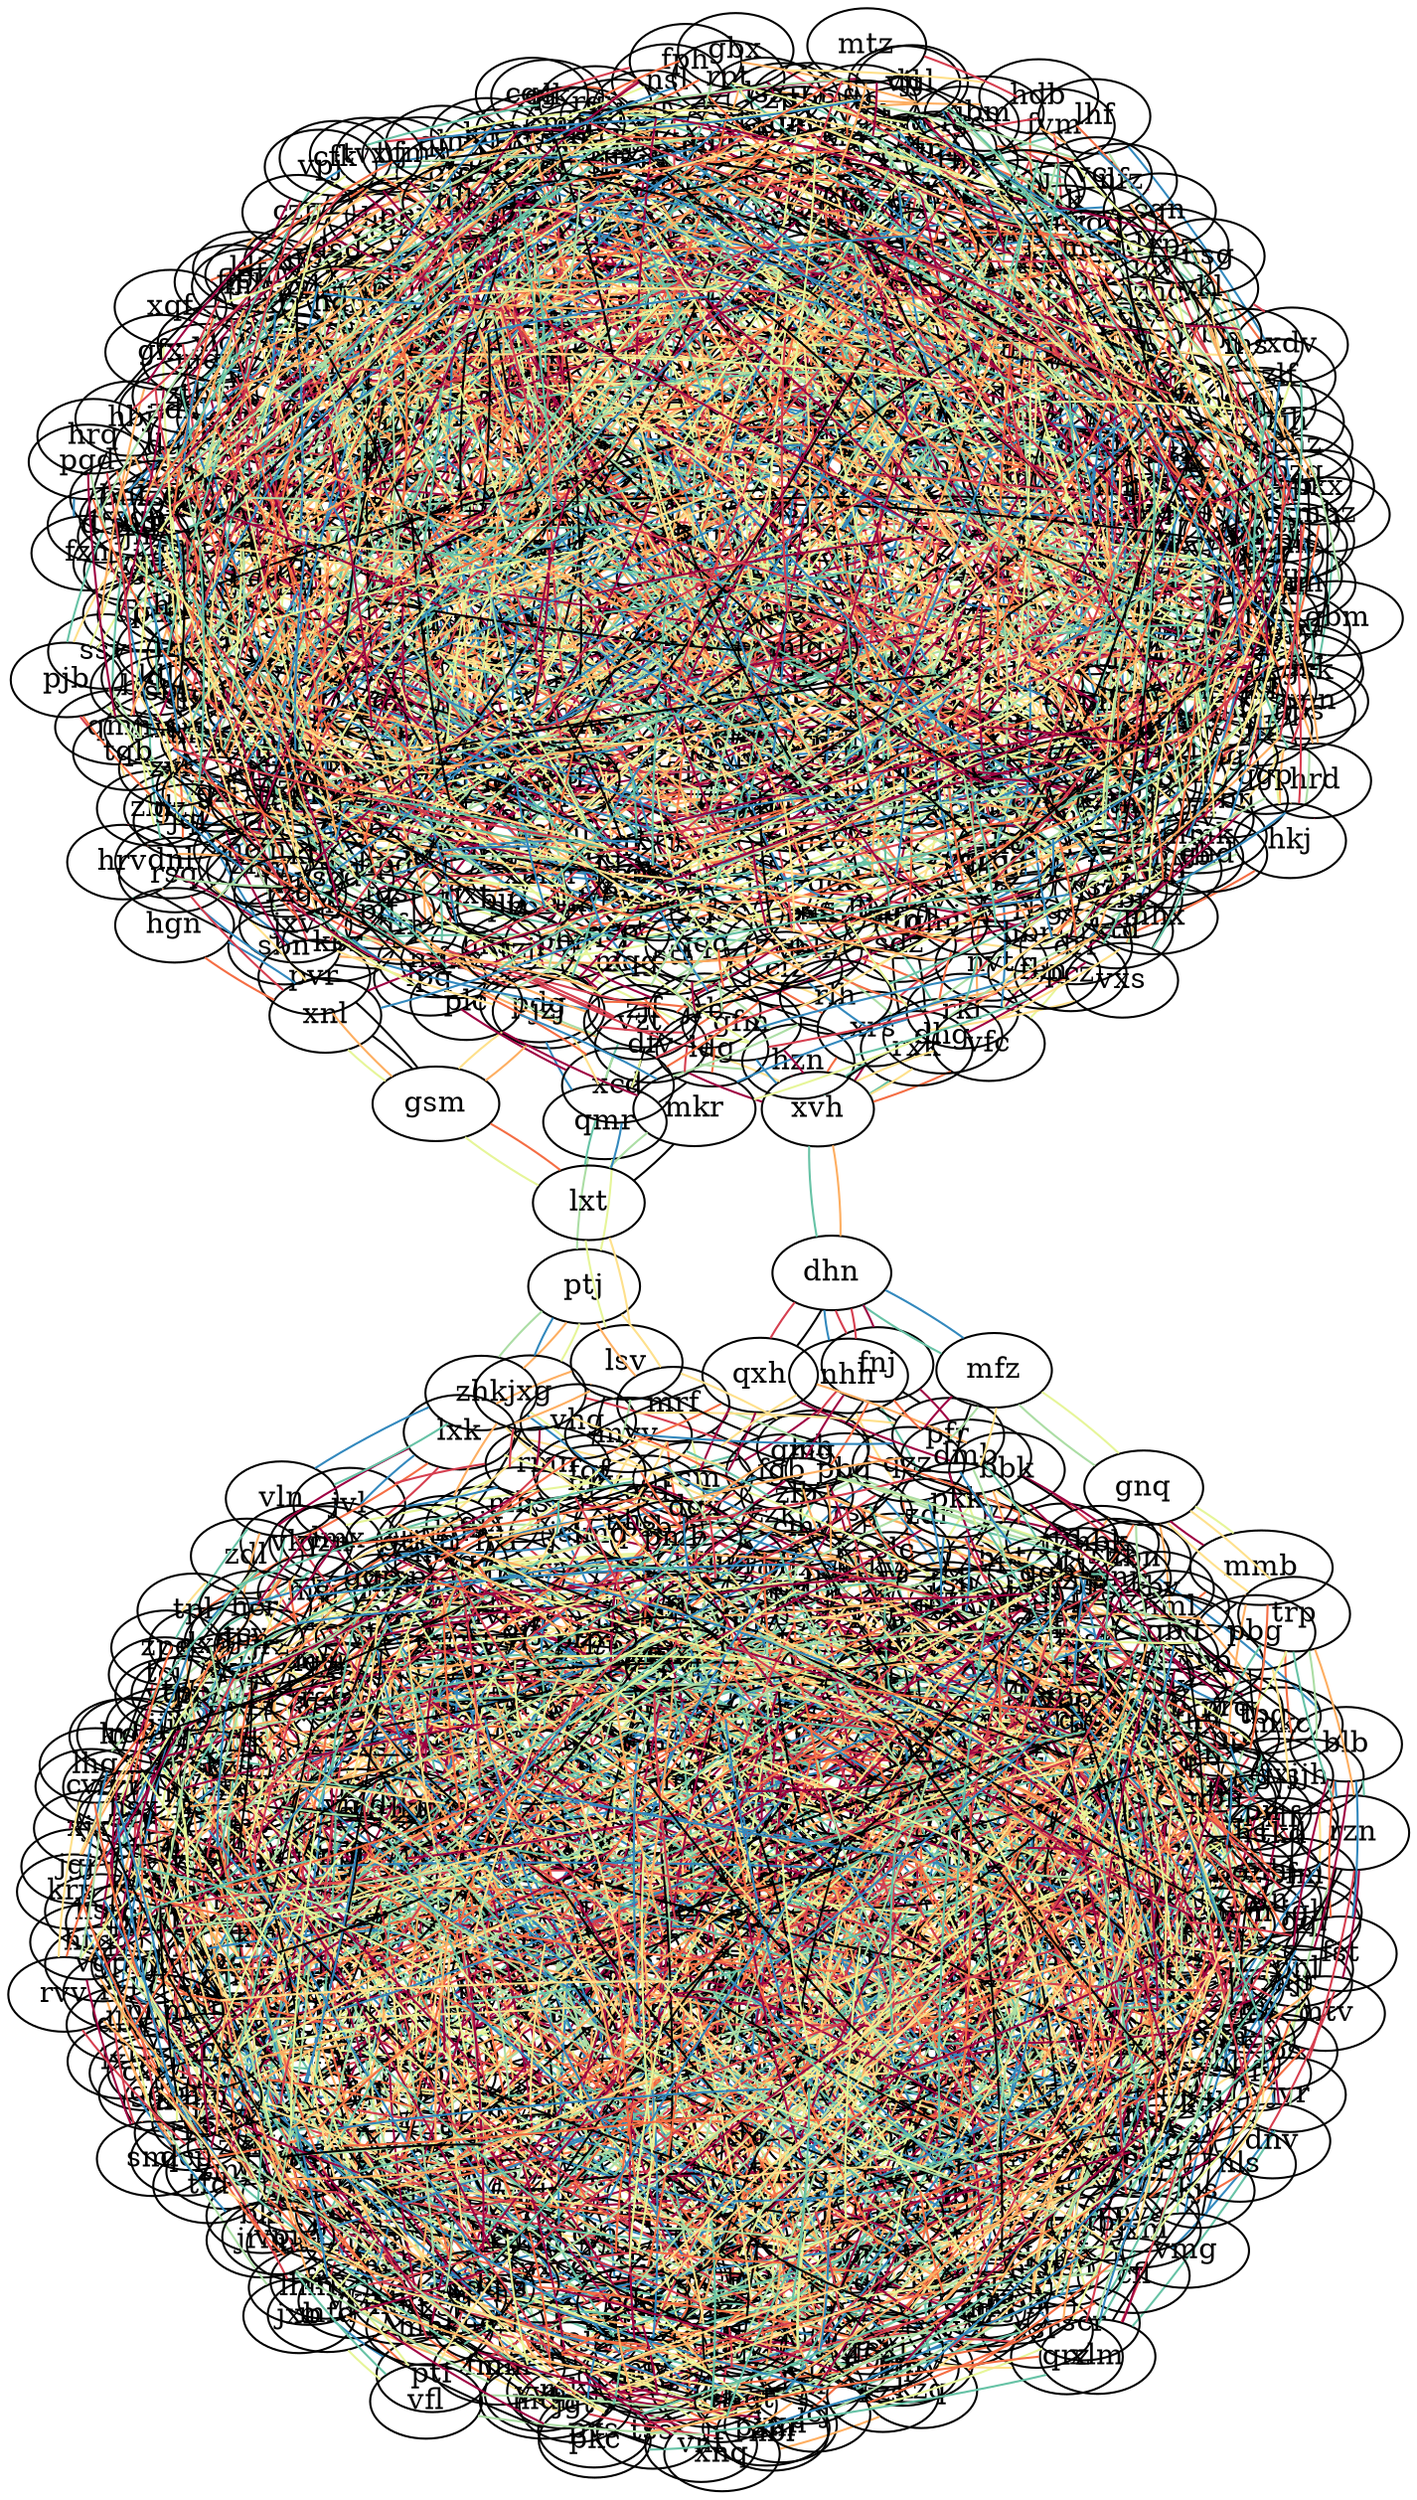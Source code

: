 graph {
edge [colorscheme=spectral10];
layout=neato;
ssr -- mkc [color=1, tooltip="ssr to mkc"]
ssr -- zdr [color=2, tooltip="ssr to zdr"]
ssr -- gzt [color=3, tooltip="ssr to gzt"]
ssr -- jtc [color=4, tooltip="ssr to jtc"]
ssr -- ftg [color=5, tooltip="ssr to ftg"]
mkc -- ssr [color=6, tooltip="mkc to ssr"]
mkc -- xhp [color=7, tooltip="mkc to xhp"]
mkc -- sjh [color=8, tooltip="mkc to sjh"]
mkc -- vhc [color=9, tooltip="mkc to vhc"]
zdr -- ssr [color=0, tooltip="zdr to ssr"]
zdr -- rhs [color=1, tooltip="zdr to rhs"]
zdr -- zjq [color=2, tooltip="zdr to zjq"]
zdr -- npn [color=3, tooltip="zdr to npn"]
zdr -- lbh [color=4, tooltip="zdr to lbh"]
zdr -- nhh [color=5, tooltip="zdr to nhh"]
ccn -- hpf [color=6, tooltip="ccn to hpf"]
ccn -- drf [color=7, tooltip="ccn to drf"]
ccn -- dnr [color=8, tooltip="ccn to dnr"]
ccn -- kqr [color=9, tooltip="ccn to kqr"]
hpf -- ccn [color=0, tooltip="hpf to ccn"]
hpf -- xgq [color=1, tooltip="hpf to xgq"]
hpf -- prp [color=2, tooltip="hpf to prp"]
hpf -- sbx [color=3, tooltip="hpf to sbx"]
drf -- ccn [color=4, tooltip="drf to ccn"]
drf -- zbz [color=5, tooltip="drf to zbz"]
drf -- vfc [color=6, tooltip="drf to vfc"]
drf -- hkj [color=7, tooltip="drf to hkj"]
drf -- bbn [color=8, tooltip="drf to bbn"]
dnr -- ccn [color=9, tooltip="dnr to ccn"]
dnr -- dqr [color=0, tooltip="dnr to dqr"]
dnr -- grk [color=1, tooltip="dnr to grk"]
dnr -- mvr [color=2, tooltip="dnr to mvr"]
dnr -- qkl [color=3, tooltip="dnr to qkl"]
bpf -- krh [color=4, tooltip="bpf to krh"]
bpf -- stt [color=5, tooltip="bpf to stt"]
bpf -- cnd [color=6, tooltip="bpf to cnd"]
bpf -- fbn [color=7, tooltip="bpf to fbn"]
krh -- bpf [color=8, tooltip="krh to bpf"]
krh -- ptd [color=9, tooltip="krh to ptd"]
krh -- nkn [color=0, tooltip="krh to nkn"]
krh -- pgl [color=1, tooltip="krh to pgl"]
krh -- pdb [color=2, tooltip="krh to pdb"]
krh -- cbp [color=3, tooltip="krh to cbp"]
stt -- bpf [color=4, tooltip="stt to bpf"]
stt -- xrs [color=5, tooltip="stt to xrs"]
stt -- ngb [color=6, tooltip="stt to ngb"]
stt -- crv [color=7, tooltip="stt to crv"]
lhf -- zpv [color=8, tooltip="lhf to zpv"]
lhf -- zlf [color=9, tooltip="lhf to zlf"]
lhf -- hdb [color=0, tooltip="lhf to hdb"]
lhf -- nfz [color=1, tooltip="lhf to nfz"]
zpv -- lhf [color=2, tooltip="zpv to lhf"]
zpv -- kms [color=3, tooltip="zpv to kms"]
zpv -- gnp [color=4, tooltip="zpv to gnp"]
zpv -- xls [color=5, tooltip="zpv to xls"]
zpv -- qjk [color=6, tooltip="zpv to qjk"]
pgn -- xjc [color=7, tooltip="pgn to xjc"]
pgn -- gnk [color=8, tooltip="pgn to gnk"]
pgn -- kmr [color=9, tooltip="pgn to kmr"]
pgn -- vfn [color=0, tooltip="pgn to vfn"]
pgn -- nmv [color=1, tooltip="pgn to nmv"]
pgn -- pbf [color=2, tooltip="pgn to pbf"]
pgn -- rsh [color=3, tooltip="pgn to rsh"]
xjc -- pgn [color=4, tooltip="xjc to pgn"]
xjc -- qnz [color=5, tooltip="xjc to qnz"]
xjc -- vbk [color=6, tooltip="xjc to vbk"]
xjc -- vfn [color=7, tooltip="xjc to vfn"]
gfn -- xhp [color=8, tooltip="gfn to xhp"]
gfn -- hvg [color=9, tooltip="gfn to hvg"]
gfn -- bqd [color=0, tooltip="gfn to bqd"]
gfn -- dbr [color=1, tooltip="gfn to dbr"]
xhp -- mkc [color=2, tooltip="xhp to mkc"]
xhp -- gfn [color=3, tooltip="xhp to gfn"]
xhp -- dzl [color=4, tooltip="xhp to dzl"]
xhp -- nvb [color=5, tooltip="xhp to nvb"]
hvg -- gfn [color=6, tooltip="hvg to gfn"]
hvg -- lbb [color=7, tooltip="hvg to lbb"]
hvg -- sff [color=8, tooltip="hvg to sff"]
hvg -- qdl [color=9, tooltip="hvg to qdl"]
hvg -- tdp [color=0, tooltip="hvg to tdp"]
hvg -- bhg [color=1, tooltip="hvg to bhg"]
hvg -- nsh [color=2, tooltip="hvg to nsh"]
bqd -- gfn [color=3, tooltip="bqd to gfn"]
bqd -- gnq [color=4, tooltip="bqd to gnq"]
bqd -- qzs [color=5, tooltip="bqd to qzs"]
bqd -- qqs [color=6, tooltip="bqd to qqs"]
bqd -- czb [color=7, tooltip="bqd to czb"]
srl -- hfb [color=8, tooltip="srl to hfb"]
srl -- gmm [color=9, tooltip="srl to gmm"]
srl -- qjh [color=0, tooltip="srl to qjh"]
srl -- hfk [color=1, tooltip="srl to hfk"]
hfb -- srl [color=2, tooltip="hfb to srl"]
hfb -- dfv [color=3, tooltip="hfb to dfv"]
hfb -- ndh [color=4, tooltip="hfb to ndh"]
hfb -- bkz [color=5, tooltip="hfb to bkz"]
hfb -- cng [color=6, tooltip="hfb to cng"]
gmm -- srl [color=7, tooltip="gmm to srl"]
gmm -- szm [color=8, tooltip="gmm to szm"]
gmm -- ldl [color=9, tooltip="gmm to ldl"]
gmm -- hvq [color=0, tooltip="gmm to hvq"]
gmm -- xxf [color=1, tooltip="gmm to xxf"]
gmm -- hks [color=2, tooltip="gmm to hks"]
qjh -- srl [color=3, tooltip="qjh to srl"]
qjh -- sxk [color=4, tooltip="qjh to sxk"]
qjh -- fmc [color=5, tooltip="qjh to fmc"]
qjh -- gxk [color=6, tooltip="qjh to gxk"]
mtb -- mcl [color=7, tooltip="mtb to mcl"]
mtb -- nps [color=8, tooltip="mtb to nps"]
mtb -- blx [color=9, tooltip="mtb to blx"]
mtb -- vxs [color=0, tooltip="mtb to vxs"]
mcl -- mtb [color=1, tooltip="mcl to mtb"]
mcl -- hkc [color=2, tooltip="mcl to hkc"]
mcl -- smg [color=3, tooltip="mcl to smg"]
mcl -- vqt [color=4, tooltip="mcl to vqt"]
nps -- mtb [color=5, tooltip="nps to mtb"]
nps -- nnq [color=6, tooltip="nps to nnq"]
nps -- hkj [color=7, tooltip="nps to hkj"]
nps -- mhz [color=8, tooltip="nps to mhz"]
hkc -- mcl [color=9, tooltip="hkc to mcl"]
hkc -- dcz [color=0, tooltip="hkc to dcz"]
hkc -- kzp [color=1, tooltip="hkc to kzp"]
hkc -- zpc [color=2, tooltip="hkc to zpc"]
hkc -- sgg [color=3, tooltip="hkc to sgg"]
hkc -- tzg [color=4, tooltip="hkc to tzg"]
dcz -- hkc [color=5, tooltip="dcz to hkc"]
dcz -- pxl [color=6, tooltip="dcz to pxl"]
dcz -- njv [color=7, tooltip="dcz to njv"]
dcz -- vsd [color=8, tooltip="dcz to vsd"]
kzp -- hkc [color=9, tooltip="kzp to hkc"]
kzp -- jks [color=0, tooltip="kzp to jks"]
kzp -- fqm [color=1, tooltip="kzp to fqm"]
kzp -- bkt [color=2, tooltip="kzp to bkt"]
zpc -- hkc [color=3, tooltip="zpc to hkc"]
zpc -- kbl [color=4, tooltip="zpc to kbl"]
zpc -- qmv [color=5, tooltip="zpc to qmv"]
zpc -- hbp [color=6, tooltip="zpc to hbp"]
zpc -- xps [color=7, tooltip="zpc to xps"]
sgg -- hkc [color=8, tooltip="sgg to hkc"]
sgg -- pvf [color=9, tooltip="sgg to pvf"]
sgg -- bkt [color=0, tooltip="sgg to bkt"]
sgg -- srm [color=1, tooltip="sgg to srm"]
fhd -- vst [color=2, tooltip="fhd to vst"]
fhd -- hdp [color=3, tooltip="fhd to hdp"]
fhd -- gdv [color=4, tooltip="fhd to gdv"]
fhd -- hcf [color=5, tooltip="fhd to hcf"]
vst -- fhd [color=6, tooltip="vst to fhd"]
vst -- vqp [color=7, tooltip="vst to vqp"]
vst -- sfg [color=8, tooltip="vst to sfg"]
vst -- rlf [color=9, tooltip="vst to rlf"]
vst -- jvr [color=0, tooltip="vst to jvr"]
kpz -- shk [color=1, tooltip="kpz to shk"]
kpz -- mfn [color=2, tooltip="kpz to mfn"]
kpz -- cbb [color=3, tooltip="kpz to cbb"]
kpz -- rsh [color=4, tooltip="kpz to rsh"]
shk -- kpz [color=5, tooltip="shk to kpz"]
shk -- zfm [color=6, tooltip="shk to zfm"]
shk -- rvq [color=7, tooltip="shk to rvq"]
shk -- pgl [color=8, tooltip="shk to pgl"]
mfn -- kpz [color=9, tooltip="mfn to kpz"]
mfn -- sbn [color=0, tooltip="mfn to sbn"]
mfn -- qfn [color=1, tooltip="mfn to qfn"]
mfn -- dfv [color=2, tooltip="mfn to dfv"]
mfn -- vbn [color=3, tooltip="mfn to vbn"]
mfn -- zcm [color=4, tooltip="mfn to zcm"]
qkb -- gdx [color=5, tooltip="qkb to gdx"]
qkb -- kcv [color=6, tooltip="qkb to kcv"]
qkb -- mhq [color=7, tooltip="qkb to mhq"]
qkb -- xbz [color=8, tooltip="qkb to xbz"]
qkb -- fkd [color=9, tooltip="qkb to fkd"]
qkb -- czb [color=0, tooltip="qkb to czb"]
qkb -- lgk [color=1, tooltip="qkb to lgk"]
gdx -- qkb [color=2, tooltip="gdx to qkb"]
gdx -- xbt [color=3, tooltip="gdx to xbt"]
gdx -- kpc [color=4, tooltip="gdx to kpc"]
gdx -- xvq [color=5, tooltip="gdx to xvq"]
gdx -- bbk [color=6, tooltip="gdx to bbk"]
dgb -- xvb [color=7, tooltip="dgb to xvb"]
dgb -- mnf [color=8, tooltip="dgb to mnf"]
dgb -- sxp [color=9, tooltip="dgb to sxp"]
dgb -- xpx [color=0, tooltip="dgb to xpx"]
xvb -- dgb [color=1, tooltip="xvb to dgb"]
xvb -- vqp [color=2, tooltip="xvb to vqp"]
xvb -- shh [color=3, tooltip="xvb to shh"]
xvb -- kcz [color=4, tooltip="xvb to kcz"]
xvb -- crc [color=5, tooltip="xvb to crc"]
mnf -- dgb [color=6, tooltip="mnf to dgb"]
mnf -- nms [color=7, tooltip="mnf to nms"]
mnf -- dsx [color=8, tooltip="mnf to dsx"]
mnf -- pvs [color=9, tooltip="mnf to pvs"]
cnt -- pfj [color=0, tooltip="cnt to pfj"]
cnt -- khj [color=1, tooltip="cnt to khj"]
cnt -- qdb [color=2, tooltip="cnt to qdb"]
cnt -- ltd [color=3, tooltip="cnt to ltd"]
pfj -- cnt [color=4, tooltip="pfj to cnt"]
pfj -- grs [color=5, tooltip="pfj to grs"]
pfj -- fxr [color=6, tooltip="pfj to fxr"]
pfj -- djf [color=7, tooltip="pfj to djf"]
pfj -- hbd [color=8, tooltip="pfj to hbd"]
khj -- cnt [color=9, tooltip="khj to cnt"]
khj -- cch [color=0, tooltip="khj to cch"]
khj -- gkt [color=1, tooltip="khj to gkt"]
khj -- jnm [color=2, tooltip="khj to jnm"]
qdb -- cnt [color=3, tooltip="qdb to cnt"]
qdb -- ttv [color=4, tooltip="qdb to ttv"]
qdb -- nsl [color=5, tooltip="qdb to nsl"]
qdb -- dht [color=6, tooltip="qdb to dht"]
rxk -- ktd [color=7, tooltip="rxk to ktd"]
rxk -- xvh [color=8, tooltip="rxk to xvh"]
rxk -- zvp [color=9, tooltip="rxk to zvp"]
rxk -- ffp [color=0, tooltip="rxk to ffp"]
ktd -- rxk [color=1, tooltip="ktd to rxk"]
ktd -- qmd [color=2, tooltip="ktd to qmd"]
ktd -- svq [color=3, tooltip="ktd to svq"]
ktd -- qbb [color=4, tooltip="ktd to qbb"]
xtf -- dhk [color=5, tooltip="xtf to dhk"]
xtf -- mqk [color=6, tooltip="xtf to mqk"]
xtf -- zmp [color=7, tooltip="xtf to zmp"]
xtf -- mzh [color=8, tooltip="xtf to mzh"]
dhk -- xtf [color=9, tooltip="dhk to xtf"]
dhk -- qjx [color=0, tooltip="dhk to qjx"]
dhk -- ztd [color=1, tooltip="dhk to ztd"]
dhk -- npn [color=2, tooltip="dhk to npn"]
mqk -- xtf [color=3, tooltip="mqk to xtf"]
mqk -- bjs [color=4, tooltip="mqk to bjs"]
mqk -- bdx [color=5, tooltip="mqk to bdx"]
mqk -- qcs [color=6, tooltip="mqk to qcs"]
mqk -- jsj [color=7, tooltip="mqk to jsj"]
zmp -- xtf [color=8, tooltip="zmp to xtf"]
zmp -- mmr [color=9, tooltip="zmp to mmr"]
zmp -- xtx [color=0, tooltip="zmp to xtx"]
zmp -- phl [color=1, tooltip="zmp to phl"]
czq -- hpc [color=2, tooltip="czq to hpc"]
czq -- tmk [color=3, tooltip="czq to tmk"]
czq -- ttv [color=4, tooltip="czq to ttv"]
czq -- gmk [color=5, tooltip="czq to gmk"]
hpc -- czq [color=6, tooltip="hpc to czq"]
hpc -- bdt [color=7, tooltip="hpc to bdt"]
hpc -- jxv [color=8, tooltip="hpc to jxv"]
hpc -- ngz [color=9, tooltip="hpc to ngz"]
hpc -- kxj [color=0, tooltip="hpc to kxj"]
tmk -- czq [color=1, tooltip="tmk to czq"]
tmk -- zqd [color=2, tooltip="tmk to zqd"]
tmk -- flc [color=3, tooltip="tmk to flc"]
tmk -- rsh [color=4, tooltip="tmk to rsh"]
tmk -- pzs [color=5, tooltip="tmk to pzs"]
ttv -- qdb [color=6, tooltip="ttv to qdb"]
ttv -- czq [color=7, tooltip="ttv to czq"]
ttv -- mrr [color=8, tooltip="ttv to mrr"]
ttv -- rsq [color=9, tooltip="ttv to rsq"]
gmk -- czq [color=0, tooltip="gmk to czq"]
gmk -- pxl [color=1, tooltip="gmk to pxl"]
gmk -- vhr [color=2, tooltip="gmk to vhr"]
gmk -- vsd [color=3, tooltip="gmk to vsd"]
rcs -- scs [color=4, tooltip="rcs to scs"]
rcs -- dfj [color=5, tooltip="rcs to dfj"]
rcs -- tqn [color=6, tooltip="rcs to tqn"]
rcs -- krd [color=7, tooltip="rcs to krd"]
scs -- rcs [color=8, tooltip="scs to rcs"]
scs -- rfb [color=9, tooltip="scs to rfb"]
scs -- qrq [color=0, tooltip="scs to qrq"]
scs -- sfk [color=1, tooltip="scs to sfk"]
scs -- phh [color=2, tooltip="scs to phh"]
zjt -- jgd [color=3, tooltip="zjt to jgd"]
zjt -- jcm [color=4, tooltip="zjt to jcm"]
zjt -- kms [color=5, tooltip="zjt to kms"]
zjt -- cxc [color=6, tooltip="zjt to cxc"]
jgd -- zjt [color=7, tooltip="jgd to zjt"]
jgd -- fhs [color=8, tooltip="jgd to fhs"]
jgd -- txv [color=9, tooltip="jgd to txv"]
jgd -- gch [color=0, tooltip="jgd to gch"]
jcm -- zjt [color=1, tooltip="jcm to zjt"]
jcm -- kjx [color=2, tooltip="jcm to kjx"]
jcm -- fnb [color=3, tooltip="jcm to fnb"]
jcm -- png [color=4, tooltip="jcm to png"]
kms -- zpv [color=5, tooltip="kms to zpv"]
kms -- zjt [color=6, tooltip="kms to zjt"]
kms -- sfv [color=7, tooltip="kms to sfv"]
kms -- ngz [color=8, tooltip="kms to ngz"]
vdj -- jkt [color=9, tooltip="vdj to jkt"]
vdj -- ssd [color=0, tooltip="vdj to ssd"]
vdj -- vcx [color=1, tooltip="vdj to vcx"]
vdj -- jqb [color=2, tooltip="vdj to jqb"]
jkt -- vdj [color=3, tooltip="jkt to vdj"]
jkt -- pck [color=4, tooltip="jkt to pck"]
jkt -- mnj [color=5, tooltip="jkt to mnj"]
jkt -- xcb [color=6, tooltip="jkt to xcb"]
jkt -- ccd [color=7, tooltip="jkt to ccd"]
ssd -- vdj [color=8, tooltip="ssd to vdj"]
ssd -- bcm [color=9, tooltip="ssd to bcm"]
ssd -- dzf [color=0, tooltip="ssd to dzf"]
ssd -- hls [color=1, tooltip="ssd to hls"]
ssd -- kqz [color=2, tooltip="ssd to kqz"]
zpq -- lmx [color=3, tooltip="zpq to lmx"]
zpq -- tcv [color=4, tooltip="zpq to tcv"]
zpq -- zdl [color=5, tooltip="zpq to zdl"]
zpq -- zfv [color=6, tooltip="zpq to zfv"]
zpq -- sbd [color=7, tooltip="zpq to sbd"]
lmx -- zpq [color=8, tooltip="lmx to zpq"]
lmx -- lxk [color=9, tooltip="lmx to lxk"]
lmx -- vxq [color=0, tooltip="lmx to vxq"]
lmx -- knd [color=1, tooltip="lmx to knd"]
tcv -- zpq [color=2, tooltip="tcv to zpq"]
tcv -- zdl [color=3, tooltip="tcv to zdl"]
tcv -- vln [color=4, tooltip="tcv to vln"]
tcv -- vpb [color=5, tooltip="tcv to vpb"]
tcv -- xrd [color=6, tooltip="tcv to xrd"]
tcv -- cvq [color=7, tooltip="tcv to cvq"]
tcv -- nkr [color=8, tooltip="tcv to nkr"]
zdl -- zpq [color=9, tooltip="zdl to zpq"]
zdl -- tcv [color=0, tooltip="zdl to tcv"]
zdl -- lxk [color=1, tooltip="zdl to lxk"]
zdl -- dpr [color=2, tooltip="zdl to dpr"]
mpz -- jcb [color=3, tooltip="mpz to jcb"]
mpz -- hfl [color=4, tooltip="mpz to hfl"]
mpz -- ppj [color=5, tooltip="mpz to ppj"]
mpz -- kxp [color=6, tooltip="mpz to kxp"]
jcb -- mpz [color=7, tooltip="jcb to mpz"]
jcb -- mcz [color=8, tooltip="jcb to mcz"]
jcb -- mzg [color=9, tooltip="jcb to mzg"]
jcb -- bvq [color=0, tooltip="jcb to bvq"]
jcb -- gfk [color=1, tooltip="jcb to gfk"]
hfl -- mpz [color=2, tooltip="hfl to mpz"]
hfl -- gzp [color=3, tooltip="hfl to gzp"]
hfl -- hlj [color=4, tooltip="hfl to hlj"]
hfl -- cgq [color=5, tooltip="hfl to cgq"]
hfl -- dnl [color=6, tooltip="hfl to dnl"]
ppj -- mpz [color=7, tooltip="ppj to mpz"]
ppj -- rjr [color=8, tooltip="ppj to rjr"]
ppj -- bvk [color=9, tooltip="ppj to bvk"]
ppj -- krc [color=0, tooltip="ppj to krc"]
ppj -- qtx [color=1, tooltip="ppj to qtx"]
bcm -- ssd [color=2, tooltip="bcm to ssd"]
bcm -- ctd [color=3, tooltip="bcm to ctd"]
bcm -- dtz [color=4, tooltip="bcm to dtz"]
bcm -- dxd [color=5, tooltip="bcm to dxd"]
bcm -- lsl [color=6, tooltip="bcm to lsl"]
ctd -- bcm [color=7, tooltip="ctd to bcm"]
ctd -- gmg [color=8, tooltip="ctd to gmg"]
ctd -- lmq [color=9, tooltip="ctd to lmq"]
ctd -- zzk [color=0, tooltip="ctd to zzk"]
dtz -- bcm [color=1, tooltip="dtz to bcm"]
dtz -- kng [color=2, tooltip="dtz to kng"]
dtz -- fpx [color=3, tooltip="dtz to fpx"]
dtz -- hnz [color=4, tooltip="dtz to hnz"]
dxd -- bcm [color=5, tooltip="dxd to bcm"]
dxd -- mxp [color=6, tooltip="dxd to mxp"]
dxd -- vkv [color=7, tooltip="dxd to vkv"]
dxd -- cpq [color=8, tooltip="dxd to cpq"]
lsl -- bcm [color=9, tooltip="lsl to bcm"]
lsl -- bvx [color=0, tooltip="lsl to bvx"]
lsl -- kmd [color=1, tooltip="lsl to kmd"]
lsl -- bqf [color=2, tooltip="lsl to bqf"]
lsl -- gbr [color=3, tooltip="lsl to gbr"]
qqq -- cjl [color=4, tooltip="qqq to cjl"]
qqq -- pdp [color=5, tooltip="qqq to pdp"]
qqq -- zhv [color=6, tooltip="qqq to zhv"]
qqq -- tvb [color=7, tooltip="qqq to tvb"]
cjl -- qqq [color=8, tooltip="cjl to qqq"]
cjl -- mcp [color=9, tooltip="cjl to mcp"]
cjl -- rpn [color=0, tooltip="cjl to rpn"]
cjl -- msl [color=1, tooltip="cjl to msl"]
cjl -- nnq [color=2, tooltip="cjl to nnq"]
pdp -- qqq [color=3, tooltip="pdp to qqq"]
pdp -- qxz [color=4, tooltip="pdp to qxz"]
pdp -- rpz [color=5, tooltip="pdp to rpz"]
pdp -- bpx [color=6, tooltip="pdp to bpx"]
zhv -- qqq [color=7, tooltip="zhv to qqq"]
zhv -- sxz [color=8, tooltip="zhv to sxz"]
zhv -- vqr [color=9, tooltip="zhv to vqr"]
zhv -- rcf [color=0, tooltip="zhv to rcf"]
zhv -- nfs [color=1, tooltip="zhv to nfs"]
tvb -- qqq [color=2, tooltip="tvb to qqq"]
tvb -- gjx [color=3, tooltip="tvb to gjx"]
tvb -- rjp [color=4, tooltip="tvb to rjp"]
tvb -- vpx [color=5, tooltip="tvb to vpx"]
tvb -- rfn [color=6, tooltip="tvb to rfn"]
tvb -- xnm [color=7, tooltip="tvb to xnm"]
gxj -- lkj [color=8, tooltip="gxj to lkj"]
gxj -- tbq [color=9, tooltip="gxj to tbq"]
gxj -- sfm [color=0, tooltip="gxj to sfm"]
gxj -- rbz [color=1, tooltip="gxj to rbz"]
gxj -- zbx [color=2, tooltip="gxj to zbx"]
lkj -- gxj [color=3, tooltip="lkj to gxj"]
lkj -- cgs [color=4, tooltip="lkj to cgs"]
lkj -- xzs [color=5, tooltip="lkj to xzs"]
lkj -- kvx [color=6, tooltip="lkj to kvx"]
tbq -- gxj [color=7, tooltip="tbq to gxj"]
tbq -- cpv [color=8, tooltip="tbq to cpv"]
tbq -- jpm [color=9, tooltip="tbq to jpm"]
tbq -- fbv [color=0, tooltip="tbq to fbv"]
tbq -- kjz [color=1, tooltip="tbq to kjz"]
sfm -- gxj [color=2, tooltip="sfm to gxj"]
sfm -- tgx [color=3, tooltip="sfm to tgx"]
sfm -- qqs [color=4, tooltip="sfm to qqs"]
sfm -- ghp [color=5, tooltip="sfm to ghp"]
zhk -- fqf [color=6, tooltip="zhk to fqf"]
zhk -- ptj [color=7, tooltip="zhk to ptj"]
zhk -- vln [color=8, tooltip="zhk to vln"]
zhk -- pzb [color=9, tooltip="zhk to pzb"]
fqf -- zhk [color=0, tooltip="fqf to zhk"]
fqf -- bvx [color=1, tooltip="fqf to bvx"]
fqf -- dfk [color=2, tooltip="fqf to dfk"]
fqf -- nhv [color=3, tooltip="fqf to nhv"]
ptj -- zhk [color=4, tooltip="ptj to zhk"]
ptj -- mrf [color=5, tooltip="ptj to mrf"]
ptj -- jxg [color=6, tooltip="ptj to jxg"]
ptj -- qmr [color=7, tooltip="ptj to qmr"]
vln -- tcv [color=8, tooltip="vln to tcv"]
vln -- zhk [color=9, tooltip="vln to zhk"]
vln -- tcj [color=0, tooltip="vln to tcj"]
vln -- tmb [color=1, tooltip="vln to tmb"]
lxk -- lmx [color=2, tooltip="lxk to lmx"]
lxk -- zdl [color=3, tooltip="lxk to zdl"]
lxk -- lsv [color=4, tooltip="lxk to lsv"]
lxk -- cmv [color=5, tooltip="lxk to cmv"]
dpr -- zdl [color=6, tooltip="dpr to zdl"]
dpr -- vtj [color=7, tooltip="dpr to vtj"]
dpr -- sht [color=8, tooltip="dpr to sht"]
dpr -- dnd [color=9, tooltip="dpr to dnd"]
dpr -- hhv [color=0, tooltip="dpr to hhv"]
dpr -- qvb [color=1, tooltip="dpr to qvb"]
ncp -- vqp [color=2, tooltip="ncp to vqp"]
ncp -- vqn [color=3, tooltip="ncp to vqn"]
ncp -- gxs [color=4, tooltip="ncp to gxs"]
ncp -- vhg [color=5, tooltip="ncp to vhg"]
vqp -- vst [color=6, tooltip="vqp to vst"]
vqp -- xvb [color=7, tooltip="vqp to xvb"]
vqp -- ncp [color=8, tooltip="vqp to ncp"]
vqp -- skq [color=9, tooltip="vqp to skq"]
vqp -- dcq [color=0, tooltip="vqp to dcq"]
vqp -- mgq [color=1, tooltip="vqp to mgq"]
vqp -- dgf [color=2, tooltip="vqp to dgf"]
vqn -- ncp [color=3, tooltip="vqn to ncp"]
vqn -- vpb [color=4, tooltip="vqn to vpb"]
vqn -- jrz [color=5, tooltip="vqn to jrz"]
vqn -- jbd [color=6, tooltip="vqn to jbd"]
srz -- lnv [color=7, tooltip="srz to lnv"]
srz -- fsg [color=8, tooltip="srz to fsg"]
srz -- grj [color=9, tooltip="srz to grj"]
srz -- mzd [color=0, tooltip="srz to mzd"]
srz -- pjr [color=1, tooltip="srz to pjr"]
srz -- cnf [color=2, tooltip="srz to cnf"]
lnv -- srz [color=3, tooltip="lnv to srz"]
lnv -- rfr [color=4, tooltip="lnv to rfr"]
lnv -- zjq [color=5, tooltip="lnv to zjq"]
lnv -- shg [color=6, tooltip="lnv to shg"]
fsg -- srz [color=7, tooltip="fsg to srz"]
fsg -- ldr [color=8, tooltip="fsg to ldr"]
fsg -- bxp [color=9, tooltip="fsg to bxp"]
fsg -- kvn [color=0, tooltip="fsg to kvn"]
jqk -- csq [color=1, tooltip="jqk to csq"]
jqk -- mcz [color=2, tooltip="jqk to mcz"]
jqk -- rbg [color=3, tooltip="jqk to rbg"]
jqk -- kxj [color=4, tooltip="jqk to kxj"]
csq -- jqk [color=5, tooltip="csq to jqk"]
csq -- ltd [color=6, tooltip="csq to ltd"]
csq -- lbn [color=7, tooltip="csq to lbn"]
csq -- bbn [color=8, tooltip="csq to bbn"]
mcz -- jcb [color=9, tooltip="mcz to jcb"]
mcz -- jqk [color=0, tooltip="mcz to jqk"]
mcz -- mpv [color=1, tooltip="mcz to mpv"]
mcz -- xhn [color=2, tooltip="mcz to xhn"]
cvv -- glq [color=3, tooltip="cvv to glq"]
cvv -- rsc [color=4, tooltip="cvv to rsc"]
cvv -- dzf [color=5, tooltip="cvv to dzf"]
cvv -- gdn [color=6, tooltip="cvv to gdn"]
cvv -- dfp [color=7, tooltip="cvv to dfp"]
glq -- cvv [color=8, tooltip="glq to cvv"]
glq -- gsf [color=9, tooltip="glq to gsf"]
glq -- kzq [color=0, tooltip="glq to kzq"]
glq -- nfv [color=1, tooltip="glq to nfv"]
rsc -- cvv [color=2, tooltip="rsc to cvv"]
rsc -- plb [color=3, tooltip="rsc to plb"]
rsc -- bkl [color=4, tooltip="rsc to bkl"]
rsc -- lgg [color=5, tooltip="rsc to lgg"]
rsc -- dzm [color=6, tooltip="rsc to dzm"]
dzf -- ssd [color=7, tooltip="dzf to ssd"]
dzf -- cvv [color=8, tooltip="dzf to cvv"]
dzf -- qft [color=9, tooltip="dzf to qft"]
dzf -- czb [color=0, tooltip="dzf to czb"]
gdn -- cvv [color=1, tooltip="gdn to cvv"]
gdn -- msc [color=2, tooltip="gdn to msc"]
gdn -- rkk [color=3, tooltip="gdn to rkk"]
gdn -- nlm [color=4, tooltip="gdn to nlm"]
dfp -- cvv [color=5, tooltip="dfp to cvv"]
dfp -- knc [color=6, tooltip="dfp to knc"]
dfp -- xsb [color=7, tooltip="dfp to xsb"]
dfp -- zlb [color=8, tooltip="dfp to zlb"]
vcx -- vdj [color=9, tooltip="vcx to vdj"]
vcx -- npc [color=0, tooltip="vcx to npc"]
vcx -- nrx [color=1, tooltip="vcx to nrx"]
vcx -- mzq [color=2, tooltip="vcx to mzq"]
npc -- vcx [color=3, tooltip="npc to vcx"]
npc -- rnh [color=4, tooltip="npc to rnh"]
npc -- tth [color=5, tooltip="npc to tth"]
npc -- mfd [color=6, tooltip="npc to mfd"]
nrx -- vcx [color=7, tooltip="nrx to vcx"]
nrx -- qns [color=8, tooltip="nrx to qns"]
nrx -- lzr [color=9, tooltip="nrx to lzr"]
nrx -- xkk [color=0, tooltip="nrx to xkk"]
lbq -- zds [color=1, tooltip="lbq to zds"]
lbq -- hdl [color=2, tooltip="lbq to hdl"]
lbq -- hbd [color=3, tooltip="lbq to hbd"]
lbq -- qkl [color=4, tooltip="lbq to qkl"]
zds -- lbq [color=5, tooltip="zds to lbq"]
zds -- kbx [color=6, tooltip="zds to kbx"]
zds -- qdd [color=7, tooltip="zds to qdd"]
zds -- gck [color=8, tooltip="zds to gck"]
psn -- npq [color=9, tooltip="psn to npq"]
psn -- xzz [color=0, tooltip="psn to xzz"]
psn -- gjx [color=1, tooltip="psn to gjx"]
psn -- svf [color=2, tooltip="psn to svf"]
psn -- cls [color=3, tooltip="psn to cls"]
npq -- psn [color=4, tooltip="npq to psn"]
npq -- rjp [color=5, tooltip="npq to rjp"]
npq -- zfm [color=6, tooltip="npq to zfm"]
npq -- fng [color=7, tooltip="npq to fng"]
xzz -- psn [color=8, tooltip="xzz to psn"]
xzz -- mlk [color=9, tooltip="xzz to mlk"]
xzz -- cng [color=0, tooltip="xzz to cng"]
xzz -- cht [color=1, tooltip="xzz to cht"]
gjx -- tvb [color=2, tooltip="gjx to tvb"]
gjx -- psn [color=3, tooltip="gjx to psn"]
gjx -- zdg [color=4, tooltip="gjx to zdg"]
gjx -- gkt [color=5, tooltip="gjx to gkt"]
gjx -- djq [color=6, tooltip="gjx to djq"]
svf -- psn [color=7, tooltip="svf to psn"]
svf -- ctn [color=8, tooltip="svf to ctn"]
svf -- dkh [color=9, tooltip="svf to dkh"]
svf -- mmt [color=0, tooltip="svf to mmt"]
svf -- hzj [color=1, tooltip="svf to hzj"]
svf -- bhb [color=2, tooltip="svf to bhb"]
svf -- mbd [color=3, tooltip="svf to mbd"]
tnf -- zqk [color=4, tooltip="tnf to zqk"]
tnf -- jhs [color=5, tooltip="tnf to jhs"]
tnf -- zbh [color=6, tooltip="tnf to zbh"]
tnf -- lnq [color=7, tooltip="tnf to lnq"]
tnf -- jzc [color=8, tooltip="tnf to jzc"]
zqk -- tnf [color=9, tooltip="zqk to tnf"]
zqk -- lbb [color=0, tooltip="zqk to lbb"]
zqk -- njx [color=1, tooltip="zqk to njx"]
zqk -- hbx [color=2, tooltip="zqk to hbx"]
zqk -- pjh [color=3, tooltip="zqk to pjh"]
jhs -- tnf [color=4, tooltip="jhs to tnf"]
jhs -- dlg [color=5, tooltip="jhs to dlg"]
jhs -- dnh [color=6, tooltip="jhs to dnh"]
jhs -- clf [color=7, tooltip="jhs to clf"]
zbh -- tnf [color=8, tooltip="zbh to tnf"]
zbh -- lgl [color=9, tooltip="zbh to lgl"]
zbh -- sfg [color=0, tooltip="zbh to sfg"]
zbh -- glp [color=1, tooltip="zbh to glp"]
zbh -- vcq [color=2, tooltip="zbh to vcq"]
lnq -- tnf [color=3, tooltip="lnq to tnf"]
lnq -- lxq [color=4, tooltip="lnq to lxq"]
lnq -- nms [color=5, tooltip="lnq to nms"]
lnq -- lfp [color=6, tooltip="lnq to lfp"]
vtz -- bhh [color=7, tooltip="vtz to bhh"]
vtz -- gxr [color=8, tooltip="vtz to gxr"]
vtz -- blx [color=9, tooltip="vtz to blx"]
vtz -- gjm [color=0, tooltip="vtz to gjm"]
vtz -- jrb [color=1, tooltip="vtz to jrb"]
bhh -- vtz [color=2, tooltip="bhh to vtz"]
bhh -- mrr [color=3, tooltip="bhh to mrr"]
bhh -- kbl [color=4, tooltip="bhh to kbl"]
bhh -- khl [color=5, tooltip="bhh to khl"]
bhh -- nrf [color=6, tooltip="bhh to nrf"]
gxr -- vtz [color=7, tooltip="gxr to vtz"]
gxr -- nnh [color=8, tooltip="gxr to nnh"]
gxr -- hpn [color=9, tooltip="gxr to hpn"]
gxr -- qsz [color=0, tooltip="gxr to qsz"]
blx -- mtb [color=1, tooltip="blx to mtb"]
blx -- vtz [color=2, tooltip="blx to vtz"]
blx -- fhf [color=3, tooltip="blx to fhf"]
blx -- hlx [color=4, tooltip="blx to hlx"]
blx -- cqm [color=5, tooltip="blx to cqm"]
pzq -- vcj [color=6, tooltip="pzq to vcj"]
pzq -- cqn [color=7, tooltip="pzq to cqn"]
pzq -- jxr [color=8, tooltip="pzq to jxr"]
pzq -- qvx [color=9, tooltip="pzq to qvx"]
vcj -- pzq [color=0, tooltip="vcj to pzq"]
vcj -- cqn [color=1, tooltip="vcj to cqn"]
vcj -- jbm [color=2, tooltip="vcj to jbm"]
vcj -- rmv [color=3, tooltip="vcj to rmv"]
vcj -- njv [color=4, tooltip="vcj to njv"]
cqn -- pzq [color=5, tooltip="cqn to pzq"]
cqn -- vcj [color=6, tooltip="cqn to vcj"]
cqn -- nsg [color=7, tooltip="cqn to nsg"]
cqn -- fxh [color=8, tooltip="cqn to fxh"]
cqn -- zdz [color=9, tooltip="cqn to zdz"]
jxr -- pzq [color=0, tooltip="jxr to pzq"]
jxr -- rgn [color=1, tooltip="jxr to rgn"]
jxr -- jtv [color=2, tooltip="jxr to jtv"]
jxr -- fsc [color=3, tooltip="jxr to fsc"]
qvx -- pzq [color=4, tooltip="qvx to pzq"]
qvx -- qgp [color=5, tooltip="qvx to qgp"]
qvx -- sxz [color=6, tooltip="qvx to sxz"]
qvx -- jtg [color=7, tooltip="qvx to jtg"]
bdt -- hpc [color=8, tooltip="bdt to hpc"]
bdt -- jzm [color=9, tooltip="bdt to jzm"]
bdt -- dhh [color=0, tooltip="bdt to dhh"]
bdt -- tbp [color=1, tooltip="bdt to tbp"]
bdt -- bjv [color=2, tooltip="bdt to bjv"]
jzm -- bdt [color=3, tooltip="jzm to bdt"]
jzm -- qld [color=4, tooltip="jzm to qld"]
jzm -- rsk [color=5, tooltip="jzm to rsk"]
jzm -- zmd [color=6, tooltip="jzm to zmd"]
dhh -- bdt [color=7, tooltip="dhh to bdt"]
dhh -- rpd [color=8, tooltip="dhh to rpd"]
dhh -- zjf [color=9, tooltip="dhh to zjf"]
dhh -- hsb [color=0, tooltip="dhh to hsb"]
dhh -- xnm [color=1, tooltip="dhh to xnm"]
tbp -- bdt [color=2, tooltip="tbp to bdt"]
tbp -- zdp [color=3, tooltip="tbp to zdp"]
tbp -- hlx [color=4, tooltip="tbp to hlx"]
tbp -- gxn [color=5, tooltip="tbp to gxn"]
gjm -- vtz [color=6, tooltip="gjm to vtz"]
gjm -- kjl [color=7, tooltip="gjm to kjl"]
gjm -- jln [color=8, tooltip="gjm to jln"]
gjm -- zlf [color=9, tooltip="gjm to zlf"]
kjl -- gjm [color=0, tooltip="kjl to gjm"]
kjl -- nxn [color=1, tooltip="kjl to nxn"]
kjl -- lmg [color=2, tooltip="kjl to lmg"]
kjl -- hgg [color=3, tooltip="kjl to hgg"]
jln -- gjm [color=4, tooltip="jln to gjm"]
jln -- fck [color=5, tooltip="jln to fck"]
jln -- rvq [color=6, tooltip="jln to rvq"]
jln -- qsr [color=7, tooltip="jln to qsr"]
zcg -- kcv [color=8, tooltip="zcg to kcv"]
zcg -- sqv [color=9, tooltip="zcg to sqv"]
zcg -- sds [color=0, tooltip="zcg to sds"]
zcg -- mgq [color=1, tooltip="zcg to mgq"]
zcg -- nhc [color=2, tooltip="zcg to nhc"]
kcv -- qkb [color=3, tooltip="kcv to qkb"]
kcv -- zcg [color=4, tooltip="kcv to zcg"]
kcv -- cnb [color=5, tooltip="kcv to cnb"]
kcv -- zlx [color=6, tooltip="kcv to zlx"]
kcv -- hmn [color=7, tooltip="kcv to hmn"]
sqv -- zcg [color=8, tooltip="sqv to zcg"]
sqv -- pmv [color=9, tooltip="sqv to pmv"]
sqv -- jgv [color=0, tooltip="sqv to jgv"]
sqv -- zsj [color=1, tooltip="sqv to zsj"]
fck -- jln [color=2, tooltip="fck to jln"]
fck -- qsp [color=3, tooltip="fck to qsp"]
fck -- tcp [color=4, tooltip="fck to tcp"]
fck -- jql [color=5, tooltip="fck to jql"]
qsp -- fck [color=6, tooltip="qsp to fck"]
qsp -- hzn [color=7, tooltip="qsp to hzn"]
qsp -- tmn [color=8, tooltip="qsp to tmn"]
qsp -- lgp [color=9, tooltip="qsp to lgp"]
qsp -- pzs [color=0, tooltip="qsp to pzs"]
tcp -- fck [color=1, tooltip="tcp to fck"]
tcp -- qmd [color=2, tooltip="tcp to qmd"]
tcp -- hmt [color=3, tooltip="tcp to hmt"]
tcp -- hzc [color=4, tooltip="tcp to hzc"]
tcp -- dbp [color=5, tooltip="tcp to dbp"]
tcp -- srb [color=6, tooltip="tcp to srb"]
lls -- zvq [color=7, tooltip="lls to zvq"]
lls -- tkd [color=8, tooltip="lls to tkd"]
lls -- tzd [color=9, tooltip="lls to tzd"]
lls -- zbb [color=0, tooltip="lls to zbb"]
lls -- gkm [color=1, tooltip="lls to gkm"]
zvq -- lls [color=2, tooltip="zvq to lls"]
zvq -- psl [color=3, tooltip="zvq to psl"]
zvq -- jgh [color=4, tooltip="zvq to jgh"]
zvq -- hgr [color=5, tooltip="zvq to hgr"]
tkd -- lls [color=6, tooltip="tkd to lls"]
tkd -- dqs [color=7, tooltip="tkd to dqs"]
tkd -- blk [color=8, tooltip="tkd to blk"]
tkd -- nrq [color=9, tooltip="tkd to nrq"]
tzd -- lls [color=0, tooltip="tzd to lls"]
tzd -- rkd [color=1, tooltip="tzd to rkd"]
tzd -- spk [color=2, tooltip="tzd to spk"]
tzd -- xfb [color=3, tooltip="tzd to xfb"]
hbr -- hld [color=4, tooltip="hbr to hld"]
hbr -- rkl [color=5, tooltip="hbr to rkl"]
hbr -- cbg [color=6, tooltip="hbr to cbg"]
hbr -- dkr [color=7, tooltip="hbr to dkr"]
hld -- hbr [color=8, tooltip="hld to hbr"]
hld -- zqd [color=9, tooltip="hld to zqd"]
hld -- gqx [color=0, tooltip="hld to gqx"]
hld -- rlh [color=1, tooltip="hld to rlh"]
rkl -- hbr [color=2, tooltip="rkl to hbr"]
rkl -- vbh [color=3, tooltip="rkl to vbh"]
rkl -- dqr [color=4, tooltip="rkl to dqr"]
rkl -- zbr [color=5, tooltip="rkl to zbr"]
rkl -- mkr [color=6, tooltip="rkl to mkr"]
cbg -- hbr [color=7, tooltip="cbg to hbr"]
cbg -- clk [color=8, tooltip="cbg to clk"]
cbg -- bkz [color=9, tooltip="cbg to bkz"]
cbg -- qdd [color=0, tooltip="cbg to qdd"]
zsh -- dcx [color=1, tooltip="zsh to dcx"]
zsh -- zhr [color=2, tooltip="zsh to zhr"]
zsh -- mzb [color=3, tooltip="zsh to mzb"]
zsh -- fpg [color=4, tooltip="zsh to fpg"]
dcx -- zsh [color=5, tooltip="dcx to zsh"]
dcx -- fbq [color=6, tooltip="dcx to fbq"]
dcx -- lrm [color=7, tooltip="dcx to lrm"]
dcx -- vhs [color=8, tooltip="dcx to vhs"]
zhr -- zsh [color=9, tooltip="zhr to zsh"]
zhr -- nbh [color=0, tooltip="zhr to nbh"]
zhr -- rck [color=1, tooltip="zhr to rck"]
zhr -- hlt [color=2, tooltip="zhr to hlt"]
mmr -- zmp [color=3, tooltip="mmr to zmp"]
mmr -- tbk [color=4, tooltip="mmr to tbk"]
mmr -- qns [color=5, tooltip="mmr to qns"]
mmr -- fjf [color=6, tooltip="mmr to fjf"]
tbk -- mmr [color=7, tooltip="tbk to mmr"]
tbk -- mhq [color=8, tooltip="tbk to mhq"]
tbk -- vkp [color=9, tooltip="tbk to vkp"]
tbk -- xbf [color=0, tooltip="tbk to xbf"]
qns -- nrx [color=1, tooltip="qns to nrx"]
qns -- mmr [color=2, tooltip="qns to mmr"]
qns -- hhs [color=3, tooltip="qns to hhs"]
qns -- jgk [color=4, tooltip="qns to jgk"]
qns -- gng [color=5, tooltip="qns to gng"]
fvf -- rsp [color=6, tooltip="fvf to rsp"]
fvf -- bjv [color=7, tooltip="fvf to bjv"]
fvf -- qrl [color=8, tooltip="fvf to qrl"]
fvf -- zbr [color=9, tooltip="fvf to zbr"]
fvf -- mtt [color=0, tooltip="fvf to mtt"]
fvf -- zmd [color=1, tooltip="fvf to zmd"]
rsp -- fvf [color=2, tooltip="rsp to fvf"]
rsp -- vlb [color=3, tooltip="rsp to vlb"]
rsp -- qbm [color=4, tooltip="rsp to qbm"]
rsp -- fhl [color=5, tooltip="rsp to fhl"]
rsp -- pxs [color=6, tooltip="rsp to pxs"]
rfr -- lnv [color=7, tooltip="rfr to lnv"]
rfr -- bdd [color=8, tooltip="rfr to bdd"]
rfr -- spp [color=9, tooltip="rfr to spp"]
rfr -- vjd [color=0, tooltip="rfr to vjd"]
rfr -- ljm [color=1, tooltip="rfr to ljm"]
bdd -- rfr [color=2, tooltip="bdd to rfr"]
bdd -- lcf [color=3, tooltip="bdd to lcf"]
bdd -- kjz [color=4, tooltip="bdd to kjz"]
bdd -- xvq [color=5, tooltip="bdd to xvq"]
krn -- dkk [color=6, tooltip="krn to dkk"]
krn -- dfd [color=7, tooltip="krn to dfd"]
krn -- cft [color=8, tooltip="krn to cft"]
krn -- prb [color=9, tooltip="krn to prb"]
dkk -- krn [color=0, tooltip="dkk to krn"]
dkk -- cbt [color=1, tooltip="dkk to cbt"]
dkk -- qbs [color=2, tooltip="dkk to qbs"]
dkk -- sdz [color=3, tooltip="dkk to sdz"]
dkk -- gxh [color=4, tooltip="dkk to gxh"]
dkk -- jtg [color=5, tooltip="dkk to jtg"]
dfd -- krn [color=6, tooltip="dfd to krn"]
dfd -- kmb [color=7, tooltip="dfd to kmb"]
dfd -- xlt [color=8, tooltip="dfd to xlt"]
dfd -- dzk [color=9, tooltip="dfd to dzk"]
dfd -- bpx [color=0, tooltip="dfd to bpx"]
dfd -- qcl [color=1, tooltip="dfd to qcl"]
dfd -- rlh [color=2, tooltip="dfd to rlh"]
vvc -- hmj [color=3, tooltip="vvc to hmj"]
vvc -- zmh [color=4, tooltip="vvc to zmh"]
vvc -- nbl [color=5, tooltip="vvc to nbl"]
vvc -- dvz [color=6, tooltip="vvc to dvz"]
vvc -- vnf [color=7, tooltip="vvc to vnf"]
hmj -- vvc [color=8, tooltip="hmj to vvc"]
hmj -- xsm [color=9, tooltip="hmj to xsm"]
hmj -- jxb [color=0, tooltip="hmj to jxb"]
hmj -- hsn [color=1, tooltip="hmj to hsn"]
hmj -- nfg [color=2, tooltip="hmj to nfg"]
zmh -- vvc [color=3, tooltip="zmh to vvc"]
zmh -- dmq [color=4, tooltip="zmh to dmq"]
zmh -- jqb [color=5, tooltip="zmh to jqb"]
zmh -- cpj [color=6, tooltip="zmh to cpj"]
zmh -- fjf [color=7, tooltip="zmh to fjf"]
gmg -- ctd [color=8, tooltip="gmg to ctd"]
gmg -- frd [color=9, tooltip="gmg to frd"]
gmg -- rhs [color=0, tooltip="gmg to rhs"]
gmg -- chk [color=1, tooltip="gmg to chk"]
gmg -- fnj [color=2, tooltip="gmg to fnj"]
lmq -- ctd [color=3, tooltip="lmq to ctd"]
lmq -- slc [color=4, tooltip="lmq to slc"]
lmq -- mrf [color=5, tooltip="lmq to mrf"]
lmq -- ntv [color=6, tooltip="lmq to ntv"]
lmq -- qxm [color=7, tooltip="lmq to qxm"]
lmq -- tfv [color=8, tooltip="lmq to tfv"]
lmq -- qzn [color=9, tooltip="lmq to qzn"]
lmq -- jsj [color=0, tooltip="lmq to jsj"]
lmq -- gcq [color=1, tooltip="lmq to gcq"]
zzk -- ctd [color=2, tooltip="zzk to ctd"]
zzk -- cxn [color=3, tooltip="zzk to cxn"]
zzk -- nfn [color=4, tooltip="zzk to nfn"]
zzk -- vhg [color=5, tooltip="zzk to vhg"]
sqk -- qsg [color=6, tooltip="sqk to qsg"]
sqk -- hpq [color=7, tooltip="sqk to hpq"]
sqk -- nhf [color=8, tooltip="sqk to nhf"]
sqk -- mbd [color=9, tooltip="sqk to mbd"]
qsg -- sqk [color=0, tooltip="qsg to sqk"]
qsg -- tpj [color=1, tooltip="qsg to tpj"]
qsg -- vkl [color=2, tooltip="qsg to vkl"]
qsg -- jtg [color=3, tooltip="qsg to jtg"]
qsg -- rqr [color=4, tooltip="qsg to rqr"]
hpq -- sqk [color=5, tooltip="hpq to sqk"]
hpq -- mpc [color=6, tooltip="hpq to mpc"]
hpq -- tjp [color=7, tooltip="hpq to tjp"]
hpq -- csg [color=8, tooltip="hpq to csg"]
nhf -- sqk [color=9, tooltip="nhf to sqk"]
nhf -- qrl [color=0, tooltip="nhf to qrl"]
nhf -- trd [color=1, tooltip="nhf to trd"]
nhf -- cxc [color=2, tooltip="nhf to cxc"]
nhf -- tvl [color=3, tooltip="nhf to tvl"]
vlb -- rsp [color=4, tooltip="vlb to rsp"]
vlb -- lpm [color=5, tooltip="vlb to lpm"]
vlb -- rjb [color=6, tooltip="vlb to rjb"]
vlb -- zhc [color=7, tooltip="vlb to zhc"]
tsf -- dkp [color=8, tooltip="tsf to dkp"]
tsf -- csh [color=9, tooltip="tsf to csh"]
tsf -- djs [color=0, tooltip="tsf to djs"]
tsf -- vzg [color=1, tooltip="tsf to vzg"]
dkp -- tsf [color=2, tooltip="dkp to tsf"]
dkp -- tqf [color=3, tooltip="dkp to tqf"]
dkp -- pck [color=4, tooltip="dkp to pck"]
dkp -- dcq [color=5, tooltip="dkp to dcq"]
dkp -- qzs [color=6, tooltip="dkp to qzs"]
csh -- tsf [color=7, tooltip="csh to tsf"]
csh -- mxv [color=8, tooltip="csh to mxv"]
csh -- pjr [color=9, tooltip="csh to pjr"]
csh -- hsn [color=0, tooltip="csh to hsn"]
lcm -- tjj [color=1, tooltip="lcm to tjj"]
lcm -- lqs [color=2, tooltip="lcm to lqs"]
lcm -- cmv [color=3, tooltip="lcm to cmv"]
lcm -- qzs [color=4, tooltip="lcm to qzs"]
tjj -- lcm [color=5, tooltip="tjj to lcm"]
tjj -- dvv [color=6, tooltip="tjj to dvv"]
tjj -- chf [color=7, tooltip="tjj to chf"]
tjj -- skg [color=8, tooltip="tjj to skg"]
tjj -- dbq [color=9, tooltip="tjj to dbq"]
nxn -- kjl [color=0, tooltip="nxn to kjl"]
nxn -- gph [color=1, tooltip="nxn to gph"]
nxn -- rjp [color=2, tooltip="nxn to rjp"]
nxn -- fpd [color=3, tooltip="nxn to fpd"]
gph -- nxn [color=4, tooltip="gph to nxn"]
gph -- rbg [color=5, tooltip="gph to rbg"]
gph -- cls [color=6, tooltip="gph to cls"]
gph -- tvl [color=7, tooltip="gph to tvl"]
rgn -- jxr [color=8, tooltip="rgn to jxr"]
rgn -- ghd [color=9, tooltip="rgn to ghd"]
rgn -- ghh [color=0, tooltip="rgn to ghh"]
rgn -- fhs [color=1, tooltip="rgn to fhs"]
rgn -- bbn [color=2, tooltip="rgn to bbn"]
cch -- khj [color=3, tooltip="cch to khj"]
cch -- snz [color=4, tooltip="cch to snz"]
cch -- hfk [color=5, tooltip="cch to hfk"]
cch -- qlc [color=6, tooltip="cch to qlc"]
cch -- jlx [color=7, tooltip="cch to jlx"]
cch -- vxc [color=8, tooltip="cch to vxc"]
cch -- qxs [color=9, tooltip="cch to qxs"]
cch -- rhd [color=0, tooltip="cch to rhd"]
snz -- cch [color=1, tooltip="snz to cch"]
snz -- zdp [color=2, tooltip="snz to zdp"]
snz -- xzv [color=3, tooltip="snz to xzv"]
snz -- fhn [color=4, tooltip="snz to fhn"]
kng -- dtz [color=5, tooltip="kng to dtz"]
kng -- fhr [color=6, tooltip="kng to fhr"]
kng -- xbm [color=7, tooltip="kng to xbm"]
kng -- kdd [color=8, tooltip="kng to kdd"]
kng -- nfv [color=9, tooltip="kng to nfv"]
gkn -- bgm [color=0, tooltip="gkn to bgm"]
gkn -- kcx [color=1, tooltip="gkn to kcx"]
gkn -- pbq [color=2, tooltip="gkn to pbq"]
gkn -- qgs [color=3, tooltip="gkn to qgs"]
gkn -- nfv [color=4, tooltip="gkn to nfv"]
bgm -- gkn [color=5, tooltip="bgm to gkn"]
bgm -- vsn [color=6, tooltip="bgm to vsn"]
bgm -- rbz [color=7, tooltip="bgm to rbz"]
bgm -- jgk [color=8, tooltip="bgm to jgk"]
rfk -- ngv [color=9, tooltip="rfk to ngv"]
rfk -- qbc [color=0, tooltip="rfk to qbc"]
rfk -- dbn [color=1, tooltip="rfk to dbn"]
rfk -- npf [color=2, tooltip="rfk to npf"]
ngv -- rfk [color=3, tooltip="ngv to rfk"]
ngv -- tvt [color=4, tooltip="ngv to tvt"]
ngv -- xvs [color=5, tooltip="ngv to xvs"]
ngv -- pjb [color=6, tooltip="ngv to pjb"]
ngv -- kbx [color=7, tooltip="ngv to kbx"]
qrr -- bqr [color=8, tooltip="qrr to bqr"]
qrr -- rjp [color=9, tooltip="qrr to rjp"]
qrr -- fqs [color=0, tooltip="qrr to fqs"]
qrr -- gsx [color=1, tooltip="qrr to gsx"]
qrr -- rjr [color=2, tooltip="qrr to rjr"]
bqr -- qrr [color=3, tooltip="bqr to qrr"]
bqr -- zbz [color=4, tooltip="bqr to zbz"]
bqr -- qlc [color=5, tooltip="bqr to qlc"]
bqr -- ktg [color=6, tooltip="bqr to ktg"]
rjp -- tvb [color=7, tooltip="rjp to tvb"]
rjp -- npq [color=8, tooltip="rjp to npq"]
rjp -- nxn [color=9, tooltip="rjp to nxn"]
rjp -- qrr [color=0, tooltip="rjp to qrr"]
rjp -- xkh [color=1, tooltip="rjp to xkh"]
rjp -- bnr [color=2, tooltip="rjp to bnr"]
rjp -- lhb [color=3, tooltip="rjp to lhb"]
rjp -- bvd [color=4, tooltip="rjp to bvd"]
fqs -- qrr [color=5, tooltip="fqs to qrr"]
fqs -- pdg [color=6, tooltip="fqs to pdg"]
fqs -- lnz [color=7, tooltip="fqs to lnz"]
fqs -- nxm [color=8, tooltip="fqs to nxm"]
fqs -- jql [color=9, tooltip="fqs to jql"]
fqs -- rsk [color=0, tooltip="fqs to rsk"]
gsx -- qrr [color=1, tooltip="gsx to qrr"]
gsx -- hkt [color=2, tooltip="gsx to hkt"]
gsx -- xnc [color=3, tooltip="gsx to xnc"]
gsx -- cgq [color=4, tooltip="gsx to cgq"]
rjr -- ppj [color=5, tooltip="rjr to ppj"]
rjr -- qrr [color=6, tooltip="rjr to qrr"]
rjr -- qnz [color=7, tooltip="rjr to qnz"]
rjr -- xsp [color=8, tooltip="rjr to xsp"]
dmq -- zmh [color=9, tooltip="dmq to zmh"]
dmq -- clv [color=0, tooltip="dmq to clv"]
dmq -- zdj [color=1, tooltip="dmq to zdj"]
dmq -- vnf [color=2, tooltip="dmq to vnf"]
clv -- dmq [color=3, tooltip="clv to dmq"]
clv -- chf [color=4, tooltip="clv to chf"]
clv -- lmv [color=5, tooltip="clv to lmv"]
clv -- xrt [color=6, tooltip="clv to xrt"]
zdj -- dmq [color=7, tooltip="zdj to dmq"]
zdj -- nkp [color=8, tooltip="zdj to nkp"]
zdj -- svp [color=9, tooltip="zdj to svp"]
zdj -- rgt [color=0, tooltip="zdj to rgt"]
mxp -- dxd [color=1, tooltip="mxp to dxd"]
mxp -- lqs [color=2, tooltip="mxp to lqs"]
mxp -- pns [color=3, tooltip="mxp to pns"]
mxp -- jfc [color=4, tooltip="mxp to jfc"]
mxp -- mzh [color=5, tooltip="mxp to mzh"]
nnh -- gxr [color=6, tooltip="nnh to gxr"]
nnh -- fgc [color=7, tooltip="nnh to fgc"]
nnh -- fts [color=8, tooltip="nnh to fts"]
nnh -- pms [color=9, tooltip="nnh to pms"]
nnh -- xgr [color=0, tooltip="nnh to xgr"]
hpn -- gxr [color=1, tooltip="hpn to gxr"]
hpn -- lpm [color=2, tooltip="hpn to lpm"]
hpn -- smg [color=3, tooltip="hpn to smg"]
hpn -- bjp [color=4, tooltip="hpn to bjp"]
hpn -- pzh [color=5, tooltip="hpn to pzh"]
hpn -- gck [color=6, tooltip="hpn to gck"]
pqx -- nbh [color=7, tooltip="pqx to nbh"]
pqx -- qjx [color=8, tooltip="pqx to qjx"]
pqx -- frt [color=9, tooltip="pqx to frt"]
pqx -- vpb [color=0, tooltip="pqx to vpb"]
pqx -- mmn [color=1, tooltip="pqx to mmn"]
nbh -- zhr [color=2, tooltip="nbh to zhr"]
nbh -- pqx [color=3, tooltip="nbh to pqx"]
nbh -- stn [color=4, tooltip="nbh to stn"]
nbh -- cxt [color=5, tooltip="nbh to cxt"]
nbh -- ftk [color=6, tooltip="nbh to ftk"]
nbh -- bhg [color=7, tooltip="nbh to bhg"]
qjx -- dhk [color=8, tooltip="qjx to dhk"]
qjx -- pqx [color=9, tooltip="qjx to pqx"]
qjx -- mfv [color=0, tooltip="qjx to mfv"]
qjx -- ntv [color=1, tooltip="qjx to ntv"]
qjx -- dlx [color=2, tooltip="qjx to dlx"]
frt -- pqx [color=3, tooltip="frt to pqx"]
frt -- zmt [color=4, tooltip="frt to zmt"]
frt -- dfk [color=5, tooltip="frt to dfk"]
frt -- svm [color=6, tooltip="frt to svm"]
vpb -- tcv [color=7, tooltip="vpb to tcv"]
vpb -- vqn [color=8, tooltip="vpb to vqn"]
vpb -- pqx [color=9, tooltip="vpb to pqx"]
vpb -- tcj [color=0, tooltip="vpb to tcj"]
vpb -- kgp [color=1, tooltip="vpb to kgp"]
vpb -- zrq [color=2, tooltip="vpb to zrq"]
vpb -- cnf [color=3, tooltip="vpb to cnf"]
mmn -- pqx [color=4, tooltip="mmn to pqx"]
mmn -- ztd [color=5, tooltip="mmn to ztd"]
mmn -- zsz [color=6, tooltip="mmn to zsz"]
mmn -- sfk [color=7, tooltip="mmn to sfk"]
mmn -- vdh [color=8, tooltip="mmn to vdh"]
mdt -- qkc [color=9, tooltip="mdt to qkc"]
mdt -- jzn [color=0, tooltip="mdt to jzn"]
mdt -- jks [color=1, tooltip="mdt to jks"]
mdt -- qbc [color=2, tooltip="mdt to qbc"]
mdt -- zdp [color=3, tooltip="mdt to zdp"]
mdt -- zcp [color=4, tooltip="mdt to zcp"]
qkc -- mdt [color=5, tooltip="qkc to mdt"]
qkc -- gfm [color=6, tooltip="qkc to gfm"]
qkc -- hkt [color=7, tooltip="qkc to hkt"]
qkc -- ggh [color=8, tooltip="qkc to ggh"]
qkc -- dnq [color=9, tooltip="qkc to dnq"]
qkc -- ndh [color=0, tooltip="qkc to ndh"]
qkc -- ngz [color=1, tooltip="qkc to ngz"]
qkc -- tzj [color=2, tooltip="qkc to tzj"]
jzn -- mdt [color=3, tooltip="jzn to mdt"]
jzn -- fxr [color=4, tooltip="jzn to fxr"]
jzn -- mmk [color=5, tooltip="jzn to mmk"]
jzn -- pvc [color=6, tooltip="jzn to pvc"]
jks -- kzp [color=7, tooltip="jks to kzp"]
jks -- mdt [color=8, tooltip="jks to mdt"]
jks -- pcf [color=9, tooltip="jks to pcf"]
jks -- mbp [color=0, tooltip="jks to mbp"]
jks -- bhz [color=1, tooltip="jks to bhz"]
qbc -- rfk [color=2, tooltip="qbc to rfk"]
qbc -- mdt [color=3, tooltip="qbc to mdt"]
qbc -- klt [color=4, tooltip="qbc to klt"]
qbc -- nfs [color=5, tooltip="qbc to nfs"]
zdp -- tbp [color=6, tooltip="zdp to tbp"]
zdp -- snz [color=7, tooltip="zdp to snz"]
zdp -- mdt [color=8, tooltip="zdp to mdt"]
zdp -- bvk [color=9, tooltip="zdp to bvk"]
zdp -- hks [color=0, tooltip="zdp to hks"]
frj -- fgj [color=1, tooltip="frj to fgj"]
frj -- gpt [color=2, tooltip="frj to gpt"]
frj -- vrr [color=3, tooltip="frj to vrr"]
frj -- gtj [color=4, tooltip="frj to gtj"]
fgj -- frj [color=5, tooltip="fgj to frj"]
fgj -- xmk [color=6, tooltip="fgj to xmk"]
fgj -- xrp [color=7, tooltip="fgj to xrp"]
fgj -- ntx [color=8, tooltip="fgj to ntx"]
dvv -- tjj [color=9, tooltip="dvv to tjj"]
dvv -- hkm [color=0, tooltip="dvv to hkm"]
dvv -- tqf [color=1, tooltip="dvv to tqf"]
dvv -- cmc [color=2, tooltip="dvv to cmc"]
hkm -- dvv [color=3, tooltip="hkm to dvv"]
hkm -- zkh [color=4, tooltip="hkm to zkh"]
hkm -- knc [color=5, tooltip="hkm to knc"]
hkm -- bkl [color=6, tooltip="hkm to bkl"]
tqf -- dkp [color=7, tooltip="tqf to dkp"]
tqf -- dvv [color=8, tooltip="tqf to dvv"]
tqf -- tdb [color=9, tooltip="tqf to tdb"]
tqf -- cgs [color=0, tooltip="tqf to cgs"]
tqf -- kjv [color=1, tooltip="tqf to kjv"]
cmc -- dvv [color=2, tooltip="cmc to dvv"]
cmc -- dcq [color=3, tooltip="cmc to dcq"]
cmc -- nfn [color=4, tooltip="cmc to nfn"]
cmc -- jgt [color=5, tooltip="cmc to jgt"]
mcs -- ttz [color=6, tooltip="mcs to ttz"]
mcs -- xcr [color=7, tooltip="mcs to xcr"]
mcs -- dtr [color=8, tooltip="mcs to dtr"]
mcs -- fts [color=9, tooltip="mcs to fts"]
ttz -- mcs [color=0, tooltip="ttz to mcs"]
ttz -- hqv [color=1, tooltip="ttz to hqv"]
ttz -- jlx [color=2, tooltip="ttz to jlx"]
ttz -- znt [color=3, tooltip="ttz to znt"]
xcr -- mcs [color=4, tooltip="xcr to mcs"]
xcr -- vqd [color=5, tooltip="xcr to vqd"]
xcr -- lnz [color=6, tooltip="xcr to lnz"]
xcr -- pzh [color=7, tooltip="xcr to pzh"]
xcr -- svg [color=8, tooltip="xcr to svg"]
vxg -- mcp [color=9, tooltip="vxg to mcp"]
vxg -- gxt [color=0, tooltip="vxg to gxt"]
vxg -- mqn [color=1, tooltip="vxg to mqn"]
vxg -- dhs [color=2, tooltip="vxg to dhs"]
mcp -- cjl [color=3, tooltip="mcp to cjl"]
mcp -- vxg [color=4, tooltip="mcp to vxg"]
mcp -- dlf [color=5, tooltip="mcp to dlf"]
mcp -- xps [color=6, tooltip="mcp to xps"]
gxt -- vxg [color=7, tooltip="gxt to vxg"]
gxt -- xnh [color=8, tooltip="gxt to xnh"]
gxt -- tmn [color=9, tooltip="gxt to tmn"]
gxt -- jrb [color=0, tooltip="gxt to jrb"]
mqn -- vxg [color=1, tooltip="mqn to vxg"]
mqn -- bfr [color=2, tooltip="mqn to bfr"]
mqn -- xqf [color=3, tooltip="mqn to xqf"]
mqn -- qlk [color=4, tooltip="mqn to qlk"]
pmv -- sqv [color=5, tooltip="pmv to sqv"]
pmv -- gsc [color=6, tooltip="pmv to gsc"]
pmv -- nvg [color=7, tooltip="pmv to nvg"]
pmv -- rxl [color=8, tooltip="pmv to rxl"]
mzb -- zsh [color=9, tooltip="mzb to zsh"]
mzb -- zvf [color=0, tooltip="mzb to zvf"]
mzb -- jtb [color=1, tooltip="mzb to jtb"]
mzb -- jhq [color=2, tooltip="mzb to jhq"]
pvf -- sgg [color=3, tooltip="pvf to sgg"]
pvf -- jzx [color=4, tooltip="pvf to jzx"]
pvf -- fxg [color=5, tooltip="pvf to fxg"]
pvf -- tvf [color=6, tooltip="pvf to tvf"]
jzx -- pvf [color=7, tooltip="jzx to pvf"]
jzx -- vbj [color=8, tooltip="jzx to vbj"]
jzx -- xkh [color=9, tooltip="jzx to xkh"]
jzx -- brk [color=0, tooltip="jzx to brk"]
sxk -- qjh [color=1, tooltip="sxk to qjh"]
sxk -- nsg [color=2, tooltip="sxk to nsg"]
sxk -- mpc [color=3, tooltip="sxk to mpc"]
sxk -- rsx [color=4, tooltip="sxk to rsx"]
nsg -- cqn [color=5, tooltip="nsg to cqn"]
nsg -- sxk [color=6, tooltip="nsg to sxk"]
nsg -- hgg [color=7, tooltip="nsg to hgg"]
nsg -- vnm [color=8, tooltip="nsg to vnm"]
mpc -- hpq [color=9, tooltip="mpc to hpq"]
mpc -- sxk [color=0, tooltip="mpc to sxk"]
mpc -- mmp [color=1, tooltip="mpc to mmp"]
mpc -- fhs [color=2, tooltip="mpc to fhs"]
mpc -- pvc [color=3, tooltip="mpc to pvc"]
grj -- srz [color=4, tooltip="grj to srz"]
grj -- dgx [color=5, tooltip="grj to dgx"]
grj -- cps [color=6, tooltip="grj to cps"]
grj -- vhs [color=7, tooltip="grj to vhs"]
dgx -- grj [color=8, tooltip="dgx to grj"]
dgx -- ptp [color=9, tooltip="dgx to ptp"]
dgx -- kvj [color=0, tooltip="dgx to kvj"]
dgx -- qxh [color=1, tooltip="dgx to qxh"]
dgx -- xrl [color=2, tooltip="dgx to xrl"]
vbh -- rkl [color=3, tooltip="vbh to rkl"]
vbh -- sbn [color=4, tooltip="vbh to sbn"]
vbh -- tlv [color=5, tooltip="vbh to tlv"]
vbh -- nvl [color=6, tooltip="vbh to nvl"]
sbn -- mfn [color=7, tooltip="sbn to mfn"]
sbn -- vbh [color=8, tooltip="sbn to vbh"]
sbn -- mpv [color=9, tooltip="sbn to mpv"]
sbn -- hrv [color=0, tooltip="sbn to hrv"]
qzg -- xdv [color=1, tooltip="qzg to xdv"]
qzg -- zgb [color=2, tooltip="qzg to zgb"]
qzg -- mpl [color=3, tooltip="qzg to mpl"]
qzg -- fmc [color=4, tooltip="qzg to fmc"]
xdv -- qzg [color=5, tooltip="xdv to qzg"]
xdv -- qxz [color=6, tooltip="xdv to qxz"]
xdv -- vkl [color=7, tooltip="xdv to vkl"]
xdv -- nqp [color=8, tooltip="xdv to nqp"]
zgb -- qzg [color=9, tooltip="zgb to qzg"]
zgb -- bhb [color=0, tooltip="zgb to bhb"]
zgb -- rqh [color=1, tooltip="zgb to rqh"]
zgb -- bvd [color=2, tooltip="zgb to bvd"]
mpl -- qzg [color=3, tooltip="mpl to qzg"]
mpl -- fhl [color=4, tooltip="mpl to fhl"]
mpl -- lss [color=5, tooltip="mpl to lss"]
mpl -- jtg [color=6, tooltip="mpl to jtg"]
fmc -- qjh [color=7, tooltip="fmc to qjh"]
fmc -- qzg [color=8, tooltip="fmc to qzg"]
fmc -- tlx [color=9, tooltip="fmc to tlx"]
fmc -- qmk [color=0, tooltip="fmc to qmk"]
fmc -- rmv [color=1, tooltip="fmc to rmv"]
zbl -- zbf [color=2, tooltip="zbl to zbf"]
zbl -- hrv [color=3, tooltip="zbl to hrv"]
zbl -- crv [color=4, tooltip="zbl to crv"]
zbl -- qmn [color=5, tooltip="zbl to qmn"]
zbf -- zbl [color=6, tooltip="zbf to zbl"]
zbf -- qfn [color=7, tooltip="zbf to qfn"]
zbf -- rsv [color=8, tooltip="zbf to rsv"]
zbf -- jmj [color=9, tooltip="zbf to jmj"]
nst -- svd [color=0, tooltip="nst to svd"]
nst -- msj [color=1, tooltip="nst to msj"]
nst -- lpz [color=2, tooltip="nst to lpz"]
nst -- zpr [color=3, tooltip="nst to zpr"]
nst -- nhc [color=4, tooltip="nst to nhc"]
svd -- nst [color=5, tooltip="svd to nst"]
svd -- cqp [color=6, tooltip="svd to cqp"]
svd -- nds [color=7, tooltip="svd to nds"]
svd -- qrq [color=8, tooltip="svd to qrq"]
fbq -- dcx [color=9, tooltip="fbq to dcx"]
fbq -- cmf [color=0, tooltip="fbq to cmf"]
fbq -- gzt [color=1, tooltip="fbq to gzt"]
fbq -- lln [color=2, tooltip="fbq to lln"]
fbq -- glp [color=3, tooltip="fbq to glp"]
cmf -- fbq [color=4, tooltip="cmf to fbq"]
cmf -- zxl [color=5, tooltip="cmf to zxl"]
cmf -- lkp [color=6, tooltip="cmf to lkp"]
cmf -- fnx [color=7, tooltip="cmf to fnx"]
gzt -- ssr [color=8, tooltip="gzt to ssr"]
gzt -- fbq [color=9, tooltip="gzt to fbq"]
gzt -- sfg [color=0, tooltip="gzt to sfg"]
gzt -- zsv [color=1, tooltip="gzt to zsv"]
lln -- fbq [color=2, tooltip="lln to fbq"]
lln -- rcb [color=3, tooltip="lln to rcb"]
lln -- qhs [color=4, tooltip="lln to qhs"]
lln -- dvh [color=5, tooltip="lln to dvh"]
kfb -- gsk [color=6, tooltip="kfb to gsk"]
kfb -- vbd [color=7, tooltip="kfb to vbd"]
kfb -- pcz [color=8, tooltip="kfb to pcz"]
kfb -- crv [color=9, tooltip="kfb to crv"]
gsk -- kfb [color=0, tooltip="gsk to kfb"]
gsk -- xvn [color=1, tooltip="gsk to xvn"]
gsk -- mxr [color=2, tooltip="gsk to mxr"]
gsk -- pkx [color=3, tooltip="gsk to pkx"]
lsv -- lxk [color=4, tooltip="lsv to lxk"]
lsv -- lch [color=5, tooltip="lsv to lch"]
lsv -- lxt [color=6, tooltip="lsv to lxt"]
lsv -- mfv [color=7, tooltip="lsv to mfv"]
lsv -- vhg [color=8, tooltip="lsv to vhg"]
lsv -- mvv [color=9, tooltip="lsv to mvv"]
lch -- lsv [color=0, tooltip="lch to lsv"]
lch -- pmb [color=1, tooltip="lch to pmb"]
lch -- rsg [color=2, tooltip="lch to rsg"]
lch -- jfp [color=3, tooltip="lch to jfp"]
lch -- dbr [color=4, tooltip="lch to dbr"]
lxt -- lsv [color=5, tooltip="lxt to lsv"]
lxt -- gsm [color=6, tooltip="lxt to gsm"]
lxt -- mkr [color=7, tooltip="lxt to mkr"]
lxt -- xcd [color=8, tooltip="lxt to xcd"]
mfv -- qjx [color=9, tooltip="mfv to qjx"]
mfv -- lsv [color=0, tooltip="mfv to lsv"]
mfv -- mfh [color=1, tooltip="mfv to mfh"]
mfv -- tch [color=2, tooltip="mfv to tch"]
mfv -- gjj [color=3, tooltip="mfv to gjj"]
slc -- lmq [color=4, tooltip="slc to lmq"]
slc -- ppg [color=5, tooltip="slc to ppg"]
slc -- ggj [color=6, tooltip="slc to ggj"]
slc -- vhq [color=7, tooltip="slc to vhq"]
ppg -- slc [color=8, tooltip="ppg to slc"]
ppg -- vcg [color=9, tooltip="ppg to vcg"]
ppg -- pfl [color=0, tooltip="ppg to pfl"]
ppg -- kjz [color=1, tooltip="ppg to kjz"]
ppg -- rtx [color=2, tooltip="ppg to rtx"]
ppg -- gng [color=3, tooltip="ppg to gng"]
rds -- hrd [color=4, tooltip="rds to hrd"]
rds -- tlv [color=5, tooltip="rds to tlv"]
rds -- qbm [color=6, tooltip="rds to qbm"]
rds -- jkc [color=7, tooltip="rds to jkc"]
hrd -- rds [color=8, tooltip="hrd to rds"]
hrd -- zbr [color=9, tooltip="hrd to zbr"]
hrd -- gpr [color=0, tooltip="hrd to gpr"]
hrd -- hkj [color=1, tooltip="hrd to hkj"]
tlv -- vbh [color=2, tooltip="tlv to vbh"]
tlv -- rds [color=3, tooltip="tlv to rds"]
tlv -- grs [color=4, tooltip="tlv to grs"]
tlv -- xzv [color=5, tooltip="tlv to xzv"]
qbm -- rsp [color=6, tooltip="qbm to rsp"]
qbm -- rds [color=7, tooltip="qbm to rds"]
qbm -- tjr [color=8, tooltip="qbm to tjr"]
qbm -- rjh [color=9, tooltip="qbm to rjh"]
vgp -- qcp [color=0, tooltip="vgp to qcp"]
vgp -- tcj [color=1, tooltip="vgp to tcj"]
vgp -- lhm [color=2, tooltip="vgp to lhm"]
vgp -- gpt [color=3, tooltip="vgp to gpt"]
qcp -- vgp [color=4, tooltip="qcp to vgp"]
qcp -- xrd [color=5, tooltip="qcp to xrd"]
qcp -- sxp [color=6, tooltip="qcp to sxp"]
qcp -- ddg [color=7, tooltip="qcp to ddg"]
tcj -- vln [color=8, tooltip="tcj to vln"]
tcj -- vpb [color=9, tooltip="tcj to vpb"]
tcj -- vgp [color=0, tooltip="tcj to vgp"]
tcj -- dhj [color=1, tooltip="tcj to dhj"]
kcx -- gkn [color=2, tooltip="kcx to gkn"]
kcx -- mbc [color=3, tooltip="kcx to mbc"]
kcx -- xmk [color=4, tooltip="kcx to xmk"]
kcx -- xtj [color=5, tooltip="kcx to xtj"]
mbc -- kcx [color=6, tooltip="mbc to kcx"]
mbc -- cqv [color=7, tooltip="mbc to cqv"]
mbc -- prg [color=8, tooltip="mbc to prg"]
mbc -- pns [color=9, tooltip="mbc to pns"]
mbc -- fsz [color=0, tooltip="mbc to fsz"]
mbc -- xcx [color=1, tooltip="mbc to xcx"]
xmk -- fgj [color=2, tooltip="xmk to fgj"]
xmk -- kcx [color=3, tooltip="xmk to kcx"]
xmk -- nfx [color=4, tooltip="xmk to nfx"]
xmk -- pmh [color=5, tooltip="xmk to pmh"]
xmk -- pkv [color=6, tooltip="xmk to pkv"]
xtj -- kcx [color=7, tooltip="xtj to kcx"]
xtj -- clp [color=8, tooltip="xtj to clp"]
xtj -- vkp [color=9, tooltip="xtj to vkp"]
xtj -- sbz [color=0, tooltip="xtj to sbz"]
kzj -- fpg [color=1, tooltip="kzj to fpg"]
kzj -- dng [color=2, tooltip="kzj to dng"]
kzj -- pbq [color=3, tooltip="kzj to pbq"]
kzj -- qhd [color=4, tooltip="kzj to qhd"]
fpg -- zsh [color=5, tooltip="fpg to zsh"]
fpg -- kzj [color=6, tooltip="fpg to kzj"]
fpg -- frz [color=7, tooltip="fpg to frz"]
fpg -- gjj [color=8, tooltip="fpg to gjj"]
fpg -- zth [color=9, tooltip="fpg to zth"]
fpg -- hkr [color=0, tooltip="fpg to hkr"]
dng -- kzj [color=1, tooltip="dng to kzj"]
dng -- ljm [color=2, tooltip="dng to ljm"]
dng -- cmz [color=3, tooltip="dng to cmz"]
dng -- lgk [color=4, tooltip="dng to lgk"]
qhr -- gfm [color=5, tooltip="qhr to gfm"]
qhr -- ktx [color=6, tooltip="qhr to ktx"]
qhr -- lmg [color=7, tooltip="qhr to lmg"]
qhr -- kbn [color=8, tooltip="qhr to kbn"]
gfm -- qkc [color=9, tooltip="gfm to qkc"]
gfm -- qhr [color=0, tooltip="gfm to qhr"]
gfm -- xvh [color=1, tooltip="gfm to xvh"]
gfm -- jzj [color=2, tooltip="gfm to jzj"]
gfm -- fsc [color=3, tooltip="gfm to fsc"]
ktx -- qhr [color=4, tooltip="ktx to qhr"]
ktx -- sfx [color=5, tooltip="ktx to sfx"]
ktx -- bdl [color=6, tooltip="ktx to bdl"]
ktx -- pqq [color=7, tooltip="ktx to pqq"]
lmg -- kjl [color=8, tooltip="lmg to kjl"]
lmg -- qhr [color=9, tooltip="lmg to qhr"]
lmg -- fxh [color=0, tooltip="lmg to fxh"]
lmg -- mgm [color=1, tooltip="lmg to mgm"]
lmg -- vnm [color=2, tooltip="lmg to vnm"]
kbn -- qhr [color=3, tooltip="kbn to qhr"]
kbn -- zfm [color=4, tooltip="kbn to zfm"]
kbn -- lnd [color=5, tooltip="kbn to lnd"]
kbn -- zrk [color=6, tooltip="kbn to zrk"]
kbn -- jkg [color=7, tooltip="kbn to jkg"]
dtr -- mcs [color=8, tooltip="dtr to mcs"]
dtr -- fgc [color=9, tooltip="dtr to fgc"]
dtr -- mzg [color=0, tooltip="dtr to mzg"]
dtr -- sqt [color=1, tooltip="dtr to sqt"]
dtr -- mbd [color=2, tooltip="dtr to mbd"]
fgc -- nnh [color=3, tooltip="fgc to nnh"]
fgc -- dtr [color=4, tooltip="fgc to dtr"]
fgc -- lxn [color=5, tooltip="fgc to lxn"]
fgc -- fph [color=6, tooltip="fgc to fph"]
mzg -- jcb [color=7, tooltip="mzg to jcb"]
mzg -- dtr [color=8, tooltip="mzg to dtr"]
mzg -- sfv [color=9, tooltip="mzg to sfv"]
mzg -- nzh [color=0, tooltip="mzg to nzh"]
vfx -- mfh [color=1, tooltip="vfx to mfh"]
vfx -- frd [color=2, tooltip="vfx to frd"]
vfx -- skz [color=3, tooltip="vfx to skz"]
vfx -- mlp [color=4, tooltip="vfx to mlp"]
mfh -- mfv [color=5, tooltip="mfh to mfv"]
mfh -- vfx [color=6, tooltip="mfh to vfx"]
mfh -- jzc [color=7, tooltip="mfh to jzc"]
mfh -- cxn [color=8, tooltip="mfh to cxn"]
mfh -- xdb [color=9, tooltip="mfh to xdb"]
frd -- gmg [color=0, tooltip="frd to gmg"]
frd -- vfx [color=1, tooltip="frd to vfx"]
frd -- xsk [color=2, tooltip="frd to xsk"]
frd -- rsb [color=3, tooltip="frd to rsb"]
frd -- fkd [color=4, tooltip="frd to fkd"]
szm -- gmm [color=5, tooltip="szm to gmm"]
szm -- hkt [color=6, tooltip="szm to hkt"]
szm -- hfh [color=7, tooltip="szm to hfh"]
szm -- ckk [color=8, tooltip="szm to ckk"]
hkt -- gsx [color=9, tooltip="hkt to gsx"]
hkt -- qkc [color=0, tooltip="hkt to qkc"]
hkt -- szm [color=1, tooltip="hkt to szm"]
hkt -- xvn [color=2, tooltip="hkt to xvn"]
hkt -- vnt [color=3, tooltip="hkt to vnt"]
hfh -- szm [color=4, tooltip="hfh to szm"]
hfh -- bkz [color=5, tooltip="hfh to bkz"]
hfh -- rxg [color=6, tooltip="hfh to rxg"]
hfh -- pzl [color=7, tooltip="hfh to pzl"]
ckk -- szm [color=8, tooltip="ckk to szm"]
ckk -- qnx [color=9, tooltip="ckk to qnx"]
ckk -- xtz [color=0, tooltip="ckk to xtz"]
ckk -- nfb [color=1, tooltip="ckk to nfb"]
qdg -- rcg [color=2, tooltip="qdg to rcg"]
qdg -- vnz [color=3, tooltip="qdg to vnz"]
qdg -- hnx [color=4, tooltip="qdg to hnx"]
qdg -- lgn [color=5, tooltip="qdg to lgn"]
rcg -- qdg [color=6, tooltip="rcg to qdg"]
rcg -- lgl [color=7, tooltip="rcg to lgl"]
rcg -- vgb [color=8, tooltip="rcg to vgb"]
rcg -- spk [color=9, tooltip="rcg to spk"]
rcg -- ljm [color=0, tooltip="rcg to ljm"]
kxg -- qnz [color=1, tooltip="kxg to qnz"]
kxg -- vbk [color=2, tooltip="kxg to vbk"]
kxg -- pff [color=3, tooltip="kxg to pff"]
kxg -- hll [color=4, tooltip="kxg to hll"]
kxg -- dfs [color=5, tooltip="kxg to dfs"]
kxg -- szv [color=6, tooltip="kxg to szv"]
qnz -- xjc [color=7, tooltip="qnz to xjc"]
qnz -- rjr [color=8, tooltip="qnz to rjr"]
qnz -- kxg [color=9, tooltip="qnz to kxg"]
qnz -- ptm [color=0, tooltip="qnz to ptm"]
vbk -- xjc [color=1, tooltip="vbk to xjc"]
vbk -- kxg [color=2, tooltip="vbk to kxg"]
vbk -- tkt [color=3, tooltip="vbk to tkt"]
vbk -- nmb [color=4, tooltip="vbk to nmb"]
pff -- kxg [color=5, tooltip="pff to kxg"]
pff -- vzt [color=6, tooltip="pff to vzt"]
pff -- flh [color=7, tooltip="pff to flh"]
pff -- tjp [color=8, tooltip="pff to tjp"]
hll -- kxg [color=9, tooltip="hll to kxg"]
hll -- kkr [color=0, tooltip="hll to kkr"]
hll -- nvl [color=1, tooltip="hll to nvl"]
hll -- cqm [color=2, tooltip="hll to cqm"]
hll -- mbd [color=3, tooltip="hll to mbd"]
hll -- djv [color=4, tooltip="hll to djv"]
hll -- vdt [color=5, tooltip="hll to vdt"]
dfs -- kxg [color=6, tooltip="dfs to kxg"]
dfs -- pcf [color=7, tooltip="dfs to pcf"]
dfs -- pgd [color=8, tooltip="dfs to pgd"]
dfs -- fmp [color=9, tooltip="dfs to fmp"]
hgm -- gnk [color=0, tooltip="hgm to gnk"]
hgm -- ptd [color=1, tooltip="hgm to ptd"]
hgm -- mxc [color=2, tooltip="hgm to mxc"]
hgm -- kmb [color=3, tooltip="hgm to kmb"]
gnk -- pgn [color=4, tooltip="gnk to pgn"]
gnk -- hgm [color=5, tooltip="gnk to hgm"]
gnk -- zvc [color=6, tooltip="gnk to zvc"]
gnk -- zcp [color=7, tooltip="gnk to zcp"]
gnk -- nqj [color=8, tooltip="gnk to nqj"]
ptd -- krh [color=9, tooltip="ptd to krh"]
ptd -- hgm [color=0, tooltip="ptd to hgm"]
ptd -- fnr [color=1, tooltip="ptd to fnr"]
ptd -- czp [color=2, tooltip="ptd to czp"]
mxc -- hgm [color=3, tooltip="mxc to hgm"]
mxc -- zrk [color=4, tooltip="mxc to zrk"]
mxc -- tvf [color=5, tooltip="mxc to tvf"]
mxc -- nqj [color=6, tooltip="mxc to nqj"]
kmb -- dfd [color=7, tooltip="kmb to dfd"]
kmb -- hgm [color=8, tooltip="kmb to hgm"]
kmb -- bmb [color=9, tooltip="kmb to bmb"]
kmb -- hnh [color=0, tooltip="kmb to hnh"]
gbx -- mkt [color=1, tooltip="gbx to mkt"]
gbx -- nkn [color=2, tooltip="gbx to nkn"]
gbx -- mcj [color=3, tooltip="gbx to mcj"]
gbx -- pnp [color=4, tooltip="gbx to pnp"]
mkt -- gbx [color=5, tooltip="mkt to gbx"]
mkt -- glr [color=6, tooltip="mkt to glr"]
mkt -- bkt [color=7, tooltip="mkt to bkt"]
mkt -- rmf [color=8, tooltip="mkt to rmf"]
nkn -- krh [color=9, tooltip="nkn to krh"]
nkn -- gbx [color=0, tooltip="nkn to gbx"]
nkn -- mmp [color=1, tooltip="nkn to mmp"]
nkn -- fvm [color=2, tooltip="nkn to fvm"]
mcj -- gbx [color=3, tooltip="mcj to gbx"]
mcj -- fmx [color=4, tooltip="mcj to fmx"]
mcj -- qmq [color=5, tooltip="mcj to qmq"]
mcj -- fmd [color=6, tooltip="mcj to fmd"]
mcj -- vjl [color=7, tooltip="mcj to vjl"]
mcj -- mpg [color=8, tooltip="mcj to mpg"]
fpx -- dtz [color=9, tooltip="fpx to dtz"]
fpx -- zvh [color=0, tooltip="fpx to zvh"]
fpx -- jqb [color=1, tooltip="fpx to jqb"]
fpx -- gzs [color=2, tooltip="fpx to gzs"]
zvh -- fpx [color=3, tooltip="zvh to fpx"]
zvh -- bgt [color=4, tooltip="zvh to bgt"]
zvh -- zvm [color=5, tooltip="zvh to zvm"]
zvh -- rdx [color=6, tooltip="zvh to rdx"]
zvh -- xrl [color=7, tooltip="zvh to xrl"]
zvh -- npb [color=8, tooltip="zvh to npb"]
lgl -- zbh [color=9, tooltip="lgl to zbh"]
lgl -- rcg [color=0, tooltip="lgl to rcg"]
lgl -- qcg [color=1, tooltip="lgl to qcg"]
lgl -- pmh [color=2, tooltip="lgl to pmh"]
qcg -- lgl [color=3, tooltip="qcg to lgl"]
qcg -- smk [color=4, tooltip="qcg to smk"]
qcg -- hmx [color=5, tooltip="qcg to hmx"]
qcg -- ngx [color=6, tooltip="qcg to ngx"]
sfv -- kms [color=7, tooltip="sfv to kms"]
sfv -- mzg [color=8, tooltip="sfv to mzg"]
sfv -- xfd [color=9, tooltip="sfv to xfd"]
sfv -- kgs [color=0, tooltip="sfv to kgs"]
xfd -- sfv [color=1, tooltip="xfd to sfv"]
xfd -- xpz [color=2, tooltip="xfd to xpz"]
xfd -- mtt [color=3, tooltip="xfd to mtt"]
xfd -- rgp [color=4, tooltip="xfd to rgp"]
kgs -- sfv [color=5, tooltip="kgs to sfv"]
kgs -- jbf [color=6, tooltip="kgs to jbf"]
kgs -- zlg [color=7, tooltip="kgs to zlg"]
kgs -- zbr [color=8, tooltip="kgs to zbr"]
kgs -- zpt [color=9, tooltip="kgs to zpt"]
sls -- dfj [color=0, tooltip="sls to dfj"]
sls -- tfd [color=1, tooltip="sls to tfd"]
sls -- vtj [color=2, tooltip="sls to vtj"]
sls -- znv [color=3, tooltip="sls to znv"]
dfj -- rcs [color=4, tooltip="dfj to rcs"]
dfj -- sls [color=5, tooltip="dfj to sls"]
dfj -- rfb [color=6, tooltip="dfj to rfb"]
dfj -- kgp [color=7, tooltip="dfj to kgp"]
dfj -- lzr [color=8, tooltip="dfj to lzr"]
dfj -- sxq [color=9, tooltip="dfj to sxq"]
dfj -- lgn [color=0, tooltip="dfj to lgn"]
tfd -- sls [color=1, tooltip="tfd to sls"]
tfd -- gqz [color=2, tooltip="tfd to gqz"]
tfd -- cxr [color=3, tooltip="tfd to cxr"]
tfd -- dbx [color=4, tooltip="tfd to dbx"]
vtj -- dpr [color=5, tooltip="vtj to dpr"]
vtj -- sls [color=6, tooltip="vtj to sls"]
vtj -- htv [color=7, tooltip="vtj to htv"]
vtj -- nht [color=8, tooltip="vtj to nht"]
vtj -- jrm [color=9, tooltip="vtj to jrm"]
znv -- sls [color=0, tooltip="znv to sls"]
znv -- zrj [color=1, tooltip="znv to zrj"]
znv -- xmz [color=2, tooltip="znv to xmz"]
znv -- kmq [color=3, tooltip="znv to kmq"]
znv -- ftk [color=4, tooltip="znv to ftk"]
znv -- kvj [color=5, tooltip="znv to kvj"]
msc -- gdn [color=6, tooltip="msc to gdn"]
msc -- gqz [color=7, tooltip="msc to gqz"]
msc -- hdp [color=8, tooltip="msc to hdp"]
msc -- qbd [color=9, tooltip="msc to qbd"]
gqz -- tfd [color=0, tooltip="gqz to tfd"]
gqz -- msc [color=1, tooltip="gqz to msc"]
gqz -- ptf [color=2, tooltip="gqz to ptf"]
gqz -- nsk [color=3, tooltip="gqz to nsk"]
hdp -- fhd [color=4, tooltip="hdp to fhd"]
hdp -- msc [color=5, tooltip="hdp to msc"]
hdp -- cgs [color=6, tooltip="hdp to cgs"]
hdp -- tqn [color=7, tooltip="hdp to tqn"]
hdp -- gjp [color=8, tooltip="hdp to gjp"]
hdp -- hpt [color=9, tooltip="hdp to hpt"]
hdp -- mpt [color=0, tooltip="hdp to mpt"]
qbd -- msc [color=1, tooltip="qbd to msc"]
qbd -- jhc [color=2, tooltip="qbd to jhc"]
qbd -- mmb [color=3, tooltip="qbd to mmb"]
qbd -- kvl [color=4, tooltip="qbd to kvl"]
tfz -- fnk [color=5, tooltip="tfz to fnk"]
tfz -- scr [color=6, tooltip="tfz to scr"]
tfz -- vff [color=7, tooltip="tfz to vff"]
tfz -- tdb [color=8, tooltip="tfz to tdb"]
tfz -- vmg [color=9, tooltip="tfz to vmg"]
tfz -- vnd [color=0, tooltip="tfz to vnd"]
fnk -- tfz [color=1, tooltip="fnk to tfz"]
fnk -- hls [color=2, tooltip="fnk to hls"]
fnk -- prg [color=3, tooltip="fnk to prg"]
fnk -- dvz [color=4, tooltip="fnk to dvz"]
scr -- tfz [color=5, tooltip="scr to tfz"]
scr -- jcj [color=6, tooltip="scr to jcj"]
scr -- qph [color=7, tooltip="scr to qph"]
scr -- nsn [color=8, tooltip="scr to nsn"]
vff -- tfz [color=9, tooltip="vff to tfz"]
vff -- gmx [color=0, tooltip="vff to gmx"]
vff -- zxl [color=1, tooltip="vff to zxl"]
vff -- smk [color=2, tooltip="vff to smk"]
vff -- dnp [color=3, tooltip="vff to dnp"]
tdb -- tqf [color=4, tooltip="tdb to tqf"]
tdb -- tfz [color=5, tooltip="tdb to tfz"]
tdb -- lpl [color=6, tooltip="tdb to lpl"]
tdb -- vmg [color=7, tooltip="tdb to vmg"]
gmb -- gst [color=8, tooltip="gmb to gst"]
gmb -- dqr [color=9, tooltip="gmb to dqr"]
gmb -- grk [color=0, tooltip="gmb to grk"]
gmb -- hfp [color=1, tooltip="gmb to hfp"]
gst -- gmb [color=2, tooltip="gst to gmb"]
gst -- tqj [color=3, tooltip="gst to tqj"]
gst -- qlk [color=4, tooltip="gst to qlk"]
gst -- prb [color=5, tooltip="gst to prb"]
dqr -- dnr [color=6, tooltip="dqr to dnr"]
dqr -- rkl [color=7, tooltip="dqr to rkl"]
dqr -- gmb [color=8, tooltip="dqr to gmb"]
dqr -- mcx [color=9, tooltip="dqr to mcx"]
grk -- dnr [color=0, tooltip="grk to dnr"]
grk -- gmb [color=1, tooltip="grk to gmb"]
grk -- dfc [color=2, tooltip="grk to dfc"]
grk -- njv [color=3, tooltip="grk to njv"]
hfp -- gmb [color=4, tooltip="hfp to gmb"]
hfp -- lnm [color=5, tooltip="hfp to lnm"]
hfp -- ctz [color=6, tooltip="hfp to ctz"]
hfp -- djf [color=7, tooltip="hfp to djf"]
hfp -- fqz [color=8, tooltip="hfp to fqz"]
grs -- pfj [color=9, tooltip="grs to pfj"]
grs -- tlv [color=0, tooltip="grs to tlv"]
grs -- dpz [color=1, tooltip="grs to dpz"]
grs -- kzt [color=2, tooltip="grs to kzt"]
xsr -- bbs [color=3, tooltip="xsr to bbs"]
xsr -- lxq [color=4, tooltip="xsr to lxq"]
xsr -- zns [color=5, tooltip="xsr to zns"]
xsr -- vnd [color=6, tooltip="xsr to vnd"]
bbs -- xsr [color=7, tooltip="bbs to xsr"]
bbs -- sxx [color=8, tooltip="bbs to sxx"]
bbs -- lzx [color=9, tooltip="bbs to lzx"]
bbs -- nbl [color=0, tooltip="bbs to nbl"]
vbj -- jzx [color=1, tooltip="vbj to jzx"]
vbj -- pts [color=2, tooltip="vbj to pts"]
vbj -- lnm [color=3, tooltip="vbj to lnm"]
vbj -- mhz [color=4, tooltip="vbj to mhz"]
pts -- vbj [color=5, tooltip="pts to vbj"]
pts -- thd [color=6, tooltip="pts to thd"]
pts -- pkl [color=7, tooltip="pts to pkl"]
pts -- zhc [color=8, tooltip="pts to zhc"]
lnm -- hfp [color=9, tooltip="lnm to hfp"]
lnm -- vbj [color=0, tooltip="lnm to vbj"]
lnm -- dhc [color=1, tooltip="lnm to dhc"]
lnm -- ljb [color=2, tooltip="lnm to ljb"]
lnm -- vkl [color=3, tooltip="lnm to vkl"]
qnx -- ckk [color=4, tooltip="qnx to ckk"]
qnx -- qxz [color=5, tooltip="qnx to qxz"]
qnx -- ghd [color=6, tooltip="qnx to ghd"]
qnx -- hlx [color=7, tooltip="qnx to hlx"]
qxz -- pdp [color=8, tooltip="qxz to pdp"]
qxz -- xdv [color=9, tooltip="qxz to xdv"]
qxz -- qnx [color=0, tooltip="qxz to qnx"]
qxz -- xlt [color=1, tooltip="qxz to xlt"]
qxz -- hzq [color=2, tooltip="qxz to hzq"]
nvt -- dhc [color=3, tooltip="nvt to dhc"]
nvt -- knm [color=4, tooltip="nvt to knm"]
nvt -- vfc [color=5, tooltip="nvt to vfc"]
nvt -- mmk [color=6, tooltip="nvt to mmk"]
dhc -- lnm [color=7, tooltip="dhc to lnm"]
dhc -- nvt [color=8, tooltip="dhc to nvt"]
dhc -- vbd [color=9, tooltip="dhc to vbd"]
dhc -- fng [color=0, tooltip="dhc to fng"]
ztd -- dhk [color=1, tooltip="ztd to dhk"]
ztd -- mmn [color=2, tooltip="ztd to mmn"]
ztd -- phh [color=3, tooltip="ztd to phh"]
ztd -- qlj [color=4, tooltip="ztd to qlj"]
zfm -- shk [color=5, tooltip="zfm to shk"]
zfm -- npq [color=6, tooltip="zfm to npq"]
zfm -- kbn [color=7, tooltip="zfm to kbn"]
zfm -- lbd [color=8, tooltip="zfm to lbd"]
lbd -- zfm [color=9, tooltip="lbd to zfm"]
lbd -- zvc [color=0, tooltip="lbd to zvc"]
lbd -- qmk [color=1, tooltip="lbd to qmk"]
lbd -- fph [color=2, tooltip="lbd to fph"]
lbd -- vdt [color=3, tooltip="lbd to vdt"]
jjl -- sht [color=4, tooltip="jjl to sht"]
jjl -- cvl [color=5, tooltip="jjl to cvl"]
jjl -- qkr [color=6, tooltip="jjl to qkr"]
jjl -- kbf [color=7, tooltip="jjl to kbf"]
sht -- dpr [color=8, tooltip="sht to dpr"]
sht -- jjl [color=9, tooltip="sht to jjl"]
sht -- lpl [color=0, tooltip="sht to lpl"]
sht -- jjj [color=1, tooltip="sht to jjj"]
cvl -- jjl [color=2, tooltip="cvl to jjl"]
cvl -- lbb [color=3, tooltip="cvl to lbb"]
cvl -- mkj [color=4, tooltip="cvl to mkj"]
cvl -- dnd [color=5, tooltip="cvl to dnd"]
cvl -- jxb [color=6, tooltip="cvl to jxb"]
cvl -- qhn [color=7, tooltip="cvl to qhn"]
qkr -- jjl [color=8, tooltip="qkr to jjl"]
qkr -- dtx [color=9, tooltip="qkr to dtx"]
qkr -- cvq [color=0, tooltip="qkr to cvq"]
qkr -- hvj [color=1, tooltip="qkr to hvj"]
kbf -- jjl [color=2, tooltip="kbf to jjl"]
kbf -- hjg [color=3, tooltip="kbf to hjg"]
kbf -- hsj [color=4, tooltip="kbf to hsj"]
kbf -- rxl [color=5, tooltip="kbf to rxl"]
kbf -- jsk [color=6, tooltip="kbf to jsk"]
kbf -- hlc [color=7, tooltip="kbf to hlc"]
jsv -- dhg [color=8, tooltip="jsv to dhg"]
jsv -- jvg [color=9, tooltip="jsv to jvg"]
jsv -- ghd [color=0, tooltip="jsv to ghd"]
jsv -- hqs [color=1, tooltip="jsv to hqs"]
jsv -- mrr [color=2, tooltip="jsv to mrr"]
dhg -- jsv [color=3, tooltip="dhg to jsv"]
dhg -- mhx [color=4, tooltip="dhg to mhx"]
dhg -- xvh [color=5, tooltip="dhg to xvh"]
dhg -- qdd [color=6, tooltip="dhg to qdd"]
jvg -- jsv [color=7, tooltip="jvg to jsv"]
jvg -- zvc [color=8, tooltip="jvg to zvc"]
jvg -- vxj [color=9, tooltip="jvg to vxj"]
jvg -- rcf [color=0, tooltip="jvg to rcf"]
jvg -- hbd [color=1, tooltip="jvg to hbd"]
jvg -- dsj [color=2, tooltip="jvg to dsj"]
ghd -- rgn [color=3, tooltip="ghd to rgn"]
ghd -- qnx [color=4, tooltip="ghd to qnx"]
ghd -- jsv [color=5, tooltip="ghd to jsv"]
ghd -- rpd [color=6, tooltip="ghd to rpd"]
hqs -- jsv [color=7, tooltip="hqs to jsv"]
hqs -- zrk [color=8, tooltip="hqs to zrk"]
hqs -- kpg [color=9, tooltip="hqs to kpg"]
hqs -- clb [color=0, tooltip="hqs to clb"]
mrr -- ttv [color=1, tooltip="mrr to ttv"]
mrr -- bhh [color=2, tooltip="mrr to bhh"]
mrr -- jsv [color=3, tooltip="mrr to jsv"]
mrr -- mlk [color=4, tooltip="mrr to mlk"]
nlk -- xsp [color=5, tooltip="nlk to xsp"]
nlk -- cbt [color=6, tooltip="nlk to cbt"]
nlk -- qmd [color=7, tooltip="nlk to qmd"]
nlk -- fvm [color=8, tooltip="nlk to fvm"]
xsp -- rjr [color=9, tooltip="xsp to rjr"]
xsp -- nlk [color=0, tooltip="xsp to nlk"]
xsp -- vqd [color=1, tooltip="xsp to vqd"]
xsp -- rpr [color=2, tooltip="xsp to rpr"]
cbt -- dkk [color=3, tooltip="cbt to dkk"]
cbt -- nlk [color=4, tooltip="cbt to nlk"]
cbt -- hkf [color=5, tooltip="cbt to hkf"]
cbt -- nnj [color=6, tooltip="cbt to nnj"]
qmd -- ktd [color=7, tooltip="qmd to ktd"]
qmd -- tcp [color=8, tooltip="qmd to tcp"]
qmd -- nlk [color=9, tooltip="qmd to nlk"]
qmd -- fhf [color=0, tooltip="qmd to fhf"]
qmd -- stm [color=1, tooltip="qmd to stm"]
fhf -- blx [color=2, tooltip="fhf to blx"]
fhf -- qmd [color=3, tooltip="fhf to qmd"]
fhf -- lgp [color=4, tooltip="fhf to lgp"]
fhf -- tsv [color=5, tooltip="fhf to tsv"]
slk -- bmb [color=6, tooltip="slk to bmb"]
slk -- jjp [color=7, tooltip="slk to jjp"]
slk -- hdg [color=8, tooltip="slk to hdg"]
slk -- dtf [color=9, tooltip="slk to dtf"]
bmb -- kmb [color=0, tooltip="bmb to kmb"]
bmb -- slk [color=1, tooltip="bmb to slk"]
bmb -- gqx [color=2, tooltip="bmb to gqx"]
bmb -- jbn [color=3, tooltip="bmb to jbn"]
bmb -- qbb [color=4, tooltip="bmb to qbb"]
jjp -- slk [color=5, tooltip="jjp to slk"]
jjp -- fhl [color=6, tooltip="jjp to fhl"]
jjp -- zdg [color=7, tooltip="jjp to zdg"]
jjp -- xnm [color=8, tooltip="jjp to xnm"]
hdg -- slk [color=9, tooltip="hdg to slk"]
hdg -- blh [color=0, tooltip="hdg to blh"]
hdg -- vld [color=1, tooltip="hdg to vld"]
hdg -- zdx [color=2, tooltip="hdg to zdx"]
dtf -- slk [color=3, tooltip="dtf to slk"]
dtf -- pmz [color=4, tooltip="dtf to pmz"]
dtf -- mbp [color=5, tooltip="dtf to mbp"]
dtf -- khs [color=6, tooltip="dtf to khs"]
dtf -- hbd [color=7, tooltip="dtf to hbd"]
pkk -- ksl [color=8, tooltip="pkk to ksl"]
pkk -- rdq [color=9, tooltip="pkk to rdq"]
pkk -- mfz [color=0, tooltip="pkk to mfz"]
pkk -- xmx [color=1, tooltip="pkk to xmx"]
ksl -- pkk [color=2, tooltip="ksl to pkk"]
ksl -- zvf [color=3, tooltip="ksl to zvf"]
ksl -- zpn [color=4, tooltip="ksl to zpn"]
ksl -- bcz [color=5, tooltip="ksl to bcz"]
ksl -- tgk [color=6, tooltip="ksl to tgk"]
bjv -- bdt [color=7, tooltip="bjv to bdt"]
bjv -- fvf [color=8, tooltip="bjv to fvf"]
bjv -- kbl [color=9, tooltip="bjv to kbl"]
bjv -- rbl [color=0, tooltip="bjv to rbl"]
kbl -- zpc [color=1, tooltip="kbl to zpc"]
kbl -- bhh [color=2, tooltip="kbl to bhh"]
kbl -- bjv [color=3, tooltip="kbl to bjv"]
kbl -- clb [color=4, tooltip="kbl to clb"]
kbl -- ffp [color=5, tooltip="kbl to ffp"]
kbl -- qbb [color=6, tooltip="kbl to qbb"]
rbl -- bjv [color=7, tooltip="rbl to bjv"]
rbl -- cfk [color=8, tooltip="rbl to cfk"]
rbl -- bhz [color=9, tooltip="rbl to bhz"]
rbl -- fbn [color=0, tooltip="rbl to fbn"]
njb -- zlq [color=1, tooltip="njb to zlq"]
njb -- jmc [color=2, tooltip="njb to jmc"]
njb -- jzr [color=3, tooltip="njb to jzr"]
njb -- cdn [color=4, tooltip="njb to cdn"]
zlq -- njb [color=5, tooltip="zlq to njb"]
zlq -- frz [color=6, tooltip="zlq to frz"]
zlq -- jbh [color=7, tooltip="zlq to jbh"]
zlq -- lcb [color=8, tooltip="zlq to lcb"]
zlq -- ntx [color=9, tooltip="zlq to ntx"]
skz -- vfx [color=0, tooltip="skz to vfx"]
skz -- tpn [color=1, tooltip="skz to tpn"]
skz -- cxr [color=2, tooltip="skz to cxr"]
skz -- klc [color=3, tooltip="skz to klc"]
skz -- tpl [color=4, tooltip="skz to tpl"]
tpn -- skz [color=5, tooltip="tpn to skz"]
tpn -- kqz [color=6, tooltip="tpn to kqz"]
tpn -- tkq [color=7, tooltip="tpn to tkq"]
tpn -- xrd [color=8, tooltip="tpn to xrd"]
cxr -- tfd [color=9, tooltip="cxr to tfd"]
cxr -- skz [color=0, tooltip="cxr to skz"]
cxr -- bgt [color=1, tooltip="cxr to bgt"]
cxr -- jxb [color=2, tooltip="cxr to jxb"]
klc -- skz [color=3, tooltip="klc to skz"]
klc -- zsz [color=4, tooltip="klc to zsz"]
klc -- xjx [color=5, tooltip="klc to xjx"]
klc -- qbt [color=6, tooltip="klc to qbt"]
tpl -- skz [color=7, tooltip="tpl to skz"]
tpl -- mbs [color=8, tooltip="tpl to mbs"]
tpl -- zzt [color=9, tooltip="tpl to zzt"]
tpl -- cxv [color=0, tooltip="tpl to cxv"]
mmp -- mpc [color=1, tooltip="mmp to mpc"]
mmp -- nkn [color=2, tooltip="mmp to nkn"]
mmp -- mhx [color=3, tooltip="mmp to mhx"]
mmp -- ltd [color=4, tooltip="mmp to ltd"]
mhx -- dhg [color=5, tooltip="mhx to dhg"]
mhx -- mmp [color=6, tooltip="mhx to mmp"]
mhx -- fgg [color=7, tooltip="mhx to fgg"]
mhx -- cft [color=8, tooltip="mhx to cft"]
xsm -- hmj [color=9, tooltip="xsm to hmj"]
xsm -- pjr [color=0, tooltip="xsm to pjr"]
xsm -- kpc [color=1, tooltip="xsm to kpc"]
xsm -- jhq [color=2, tooltip="xsm to jhq"]
xpz -- xfd [color=3, tooltip="xpz to xfd"]
xpz -- rtz [color=4, tooltip="xpz to rtz"]
xpz -- vld [color=5, tooltip="xpz to vld"]
xpz -- fkn [color=6, tooltip="xpz to fkn"]
gmx -- vff [color=7, tooltip="gmx to vff"]
gmx -- mzd [color=8, tooltip="gmx to mzd"]
gmx -- tng [color=9, tooltip="gmx to tng"]
gmx -- kfq [color=0, tooltip="gmx to kfq"]
gmx -- dzm [color=1, tooltip="gmx to dzm"]
zxl -- cmf [color=2, tooltip="zxl to cmf"]
zxl -- vff [color=3, tooltip="zxl to vff"]
zxl -- lgd [color=4, tooltip="zxl to lgd"]
zxl -- lzl [color=5, tooltip="zxl to lzl"]
pck -- jkt [color=6, tooltip="pck to jkt"]
pck -- dkp [color=7, tooltip="pck to dkp"]
pck -- czg [color=8, tooltip="pck to czg"]
pck -- hjg [color=9, tooltip="pck to hjg"]
pck -- mbs [color=0, tooltip="pck to mbs"]
pck -- zlx [color=1, tooltip="pck to zlx"]
pck -- xkg [color=2, tooltip="pck to xkg"]
czg -- pck [color=3, tooltip="czg to pck"]
czg -- dsr [color=4, tooltip="czg to dsr"]
czg -- pmx [color=5, tooltip="czg to pmx"]
czg -- jmc [color=6, tooltip="czg to jmc"]
czg -- vhc [color=7, tooltip="czg to vhc"]
hjg -- kbf [color=8, tooltip="hjg to kbf"]
hjg -- pck [color=9, tooltip="hjg to pck"]
hjg -- jtc [color=0, tooltip="hjg to jtc"]
hjg -- hcf [color=1, tooltip="hjg to hcf"]
ldl -- gmm [color=2, tooltip="ldl to gmm"]
ldl -- rsq [color=3, tooltip="ldl to rsq"]
ldl -- tkt [color=4, tooltip="ldl to tkt"]
ldl -- sbx [color=5, tooltip="ldl to sbx"]
ldl -- xxf [color=6, tooltip="ldl to xxf"]
rsq -- ttv [color=7, tooltip="rsq to ttv"]
rsq -- ldl [color=8, tooltip="rsq to ldl"]
rsq -- pvr [color=9, tooltip="rsq to pvr"]
rsq -- hgn [color=0, tooltip="rsq to hgn"]
tkt -- vbk [color=1, tooltip="tkt to vbk"]
tkt -- ldl [color=2, tooltip="tkt to ldl"]
tkt -- zrk [color=3, tooltip="tkt to zrk"]
tkt -- qtx [color=4, tooltip="tkt to qtx"]
zfk -- lpm [color=5, tooltip="zfk to lpm"]
zfk -- qch [color=6, tooltip="zfk to qch"]
zfk -- fts [color=7, tooltip="zfk to fts"]
zfk -- dlq [color=8, tooltip="zfk to dlq"]
lpm -- vlb [color=9, tooltip="lpm to vlb"]
lpm -- hpn [color=0, tooltip="lpm to hpn"]
lpm -- zfk [color=1, tooltip="lpm to zfk"]
lpm -- lhb [color=2, tooltip="lpm to lhb"]
qch -- zfk [color=3, tooltip="qch to zfk"]
qch -- rjb [color=4, tooltip="qch to rjb"]
qch -- lxn [color=5, tooltip="qch to lxn"]
qch -- qqc [color=6, tooltip="qch to qqc"]
fts -- nnh [color=7, tooltip="fts to nnh"]
fts -- mcs [color=8, tooltip="fts to mcs"]
fts -- zfk [color=9, tooltip="fts to zfk"]
fts -- mbp [color=0, tooltip="fts to mbp"]
ctn -- svf [color=1, tooltip="ctn to svf"]
ctn -- rxc [color=2, tooltip="ctn to rxc"]
ctn -- qkl [color=3, tooltip="ctn to qkl"]
ctn -- ffp [color=4, tooltip="ctn to ffp"]
rxc -- ctn [color=5, tooltip="rxc to ctn"]
rxc -- mvs [color=6, tooltip="rxc to mvs"]
rxc -- hxx [color=7, tooltip="rxc to hxx"]
rxc -- vmb [color=8, tooltip="rxc to vmb"]
rxc -- rnz [color=9, tooltip="rxc to rnz"]
rxc -- gch [color=0, tooltip="rxc to gch"]
mnj -- jkt [color=1, tooltip="mnj to jkt"]
mnj -- dlg [color=2, tooltip="mnj to dlg"]
mnj -- zbn [color=3, tooltip="mnj to zbn"]
mnj -- rsg [color=4, tooltip="mnj to rsg"]
dlg -- jhs [color=5, tooltip="dlg to jhs"]
dlg -- mnj [color=6, tooltip="dlg to mnj"]
dlg -- cmv [color=7, tooltip="dlg to cmv"]
dlg -- qxm [color=8, tooltip="dlg to qxm"]
dlg -- gns [color=9, tooltip="dlg to gns"]
fjj -- rfb [color=0, tooltip="fjj to rfb"]
fjj -- jhc [color=1, tooltip="fjj to jhc"]
fjj -- rdb [color=2, tooltip="fjj to rdb"]
fjj -- bmg [color=3, tooltip="fjj to bmg"]
rfb -- scs [color=4, tooltip="rfb to scs"]
rfb -- dfj [color=5, tooltip="rfb to dfj"]
rfb -- fjj [color=6, tooltip="rfb to fjj"]
rfb -- qzn [color=7, tooltip="rfb to qzn"]
rfb -- xrt [color=8, tooltip="rfb to xrt"]
jhc -- qbd [color=9, tooltip="jhc to qbd"]
jhc -- fjj [color=0, tooltip="jhc to fjj"]
jhc -- kvj [color=1, tooltip="jhc to kvj"]
jhc -- hmn [color=2, tooltip="jhc to hmn"]
rdb -- fjj [color=3, tooltip="rdb to fjj"]
rdb -- cnx [color=4, tooltip="rdb to cnx"]
rdb -- plb [color=5, tooltip="rdb to plb"]
rdb -- hkr [color=6, tooltip="rdb to hkr"]
rdb -- mhk [color=7, tooltip="rdb to mhk"]
rdb -- lkk [color=8, tooltip="rdb to lkk"]
rdb -- nkr [color=9, tooltip="rdb to nkr"]
bmg -- fjj [color=0, tooltip="bmg to fjj"]
bmg -- jbh [color=1, tooltip="bmg to jbh"]
bmg -- jbz [color=2, tooltip="bmg to jbz"]
bmg -- sds [color=3, tooltip="bmg to sds"]
cqp -- svd [color=4, tooltip="cqp to svd"]
cqp -- vxq [color=5, tooltip="cqp to vxq"]
cqp -- ppx [color=6, tooltip="cqp to ppx"]
cqp -- cks [color=7, tooltip="cqp to cks"]
vxq -- lmx [color=8, tooltip="vxq to lmx"]
vxq -- cqp [color=9, tooltip="vxq to cqp"]
vxq -- bjs [color=0, tooltip="vxq to bjs"]
vxq -- gkx [color=1, tooltip="vxq to gkx"]
vxq -- zzt [color=2, tooltip="vxq to zzt"]
vxq -- lgn [color=3, tooltip="vxq to lgn"]
ppx -- cqp [color=4, tooltip="ppx to cqp"]
ppx -- ztf [color=5, tooltip="ppx to ztf"]
ppx -- xbm [color=6, tooltip="ppx to xbm"]
ppx -- kjs [color=7, tooltip="ppx to kjs"]
ppx -- pfl [color=8, tooltip="ppx to pfl"]
ppx -- phl [color=9, tooltip="ppx to phl"]
pqj -- pxc [color=0, tooltip="pqj to pxc"]
pqj -- ggj [color=1, tooltip="pqj to ggj"]
pqj -- qrz [color=2, tooltip="pqj to qrz"]
pqj -- pdc [color=3, tooltip="pqj to pdc"]
pxc -- pqj [color=4, tooltip="pxc to pqj"]
pxc -- zrj [color=5, tooltip="pxc to zrj"]
pxc -- lkp [color=6, tooltip="pxc to lkp"]
pxc -- nsk [color=7, tooltip="pxc to nsk"]
pxc -- pjf [color=8, tooltip="pxc to pjf"]
pxc -- rbz [color=9, tooltip="pxc to rbz"]
ggj -- slc [color=0, tooltip="ggj to slc"]
ggj -- pqj [color=1, tooltip="ggj to pqj"]
ggj -- dzj [color=2, tooltip="ggj to dzj"]
ggj -- bcz [color=3, tooltip="ggj to bcz"]
qrz -- pqj [color=4, tooltip="qrz to pqj"]
qrz -- sxj [color=5, tooltip="qrz to sxj"]
qrz -- nvg [color=6, tooltip="qrz to nvg"]
qrz -- rlz [color=7, tooltip="qrz to rlz"]
pdc -- pqj [color=8, tooltip="pdc to pqj"]
pdc -- frz [color=9, tooltip="pdc to frz"]
pdc -- hnz [color=0, tooltip="pdc to hnz"]
pdc -- xdj [color=1, tooltip="pdc to xdj"]
pdc -- fnx [color=2, tooltip="pdc to fnx"]
pdc -- pct [color=3, tooltip="pdc to pct"]
qfn -- mfn [color=4, tooltip="qfn to mfn"]
qfn -- zbf [color=5, tooltip="qfn to zbf"]
qfn -- jrb [color=6, tooltip="qfn to jrb"]
qfn -- zmd [color=7, tooltip="qfn to zmd"]
fxr -- pfj [color=8, tooltip="fxr to pfj"]
fxr -- jzn [color=9, tooltip="fxr to jzn"]
fxr -- xnh [color=0, tooltip="fxr to xnh"]
fxr -- ljb [color=1, tooltip="fxr to ljb"]
fxr -- nmb [color=2, tooltip="fxr to nmb"]
fxr -- tvt [color=3, tooltip="fxr to tvt"]
fxr -- mcx [color=4, tooltip="fxr to mcx"]
xnh -- gxt [color=5, tooltip="xnh to gxt"]
xnh -- fxr [color=6, tooltip="xnh to fxr"]
xnh -- bmk [color=7, tooltip="xnh to bmk"]
xnh -- dzk [color=8, tooltip="xnh to dzk"]
ljb -- lnm [color=9, tooltip="ljb to lnm"]
ljb -- fxr [color=0, tooltip="ljb to fxr"]
ljb -- cxl [color=1, tooltip="ljb to cxl"]
ljb -- sxz [color=2, tooltip="ljb to sxz"]
ljb -- jvn [color=3, tooltip="ljb to jvn"]
nmb -- vbk [color=4, tooltip="nmb to vbk"]
nmb -- fxr [color=5, tooltip="nmb to fxr"]
nmb -- bmk [color=6, tooltip="nmb to bmk"]
nmb -- qdk [color=7, tooltip="nmb to qdk"]
nmb -- rpt [color=8, tooltip="nmb to rpt"]
chb -- ztf [color=9, tooltip="chb to ztf"]
chb -- hxp [color=0, tooltip="chb to hxp"]
chb -- qfv [color=1, tooltip="chb to qfv"]
chb -- gql [color=2, tooltip="chb to gql"]
ztf -- ppx [color=3, tooltip="ztf to ppx"]
ztf -- chb [color=4, tooltip="ztf to chb"]
ztf -- chk [color=5, tooltip="ztf to chk"]
ztf -- nvb [color=6, tooltip="ztf to nvb"]
ztf -- zll [color=7, tooltip="ztf to zll"]
hxp -- chb [color=8, tooltip="hxp to chb"]
hxp -- hmn [color=9, tooltip="hxp to hmn"]
hxp -- qhs [color=0, tooltip="hxp to qhs"]
hxp -- dbq [color=1, tooltip="hxp to dbq"]
hxp -- tgk [color=2, tooltip="hxp to tgk"]
lbb -- hvg [color=3, tooltip="lbb to hvg"]
lbb -- zqk [color=4, tooltip="lbb to zqk"]
lbb -- cvl [color=5, tooltip="lbb to cvl"]
lbb -- cpv [color=6, tooltip="lbb to cpv"]
cpv -- tbq [color=7, tooltip="cpv to tbq"]
cpv -- lbb [color=8, tooltip="cpv to lbb"]
cpv -- smk [color=9, tooltip="cpv to smk"]
cpv -- bnl [color=0, tooltip="cpv to bnl"]
cpv -- qqs [color=1, tooltip="cpv to qqs"]
cpv -- gzs [color=2, tooltip="cpv to gzs"]
tjk -- tts [color=3, tooltip="tjk to tts"]
tjk -- dhp [color=4, tooltip="tjk to dhp"]
tjk -- nlm [color=5, tooltip="tjk to nlm"]
tjk -- jtb [color=6, tooltip="tjk to jtb"]
tts -- tjk [color=7, tooltip="tts to tjk"]
tts -- tzt [color=8, tooltip="tts to tzt"]
tts -- xkg [color=9, tooltip="tts to xkg"]
tts -- vhs [color=0, tooltip="tts to vhs"]
dhp -- tjk [color=1, tooltip="dhp to tjk"]
dhp -- lfs [color=2, tooltip="dhp to lfs"]
dhp -- npn [color=3, tooltip="dhp to npn"]
dhp -- zth [color=4, tooltip="dhp to zth"]
sfx -- ktx [color=5, tooltip="sfx to ktx"]
sfx -- znk [color=6, tooltip="sfx to znk"]
sfx -- gpz [color=7, tooltip="sfx to gpz"]
sfx -- qln [color=8, tooltip="sfx to qln"]
sfx -- ggh [color=9, tooltip="sfx to ggh"]
znk -- sfx [color=0, tooltip="znk to sfx"]
znk -- gzp [color=1, tooltip="znk to gzp"]
znk -- vld [color=2, tooltip="znk to vld"]
znk -- xlc [color=3, tooltip="znk to xlc"]
gpz -- sfx [color=4, tooltip="gpz to sfx"]
gpz -- mmt [color=5, tooltip="gpz to mmt"]
gpz -- rnp [color=6, tooltip="gpz to rnp"]
gpz -- hsf [color=7, tooltip="gpz to hsf"]
gpz -- vmn [color=8, tooltip="gpz to vmn"]
qln -- sfx [color=9, tooltip="qln to sfx"]
qln -- flj [color=0, tooltip="qln to flj"]
qln -- hss [color=1, tooltip="qln to hss"]
qln -- fph [color=2, tooltip="qln to fph"]
ggh -- qkc [color=3, tooltip="ggh to qkc"]
ggh -- sfx [color=4, tooltip="ggh to sfx"]
ggh -- sbx [color=5, tooltip="ggh to sbx"]
ggh -- hxv [color=6, tooltip="ggh to hxv"]
fhl -- rsp [color=7, tooltip="fhl to rsp"]
fhl -- mpl [color=8, tooltip="fhl to mpl"]
fhl -- jjp [color=9, tooltip="fhl to jjp"]
fhl -- sxz [color=0, tooltip="fhl to sxz"]
zdg -- gjx [color=1, tooltip="zdg to gjx"]
zdg -- jjp [color=2, tooltip="zdg to jjp"]
zdg -- cbb [color=3, tooltip="zdg to cbb"]
zdg -- flc [color=4, tooltip="zdg to flc"]
xxn -- mjv [color=5, tooltip="xxn to mjv"]
xxn -- shh [color=6, tooltip="xxn to shh"]
xxn -- mkf [color=7, tooltip="xxn to mkf"]
xxn -- zgj [color=8, tooltip="xxn to zgj"]
mjv -- xxn [color=9, tooltip="mjv to xxn"]
mjv -- ftt [color=0, tooltip="mjv to ftt"]
mjv -- fmm [color=1, tooltip="mjv to fmm"]
mjv -- hlc [color=2, tooltip="mjv to hlc"]
dfv -- hfb [color=3, tooltip="dfv to hfb"]
dfv -- mfn [color=4, tooltip="dfv to mfn"]
dfv -- xvh [color=5, tooltip="dfv to xvh"]
dfv -- hzn [color=6, tooltip="dfv to hzn"]
dfv -- qxv [color=7, tooltip="dfv to qxv"]
xvh -- rxk [color=8, tooltip="xvh to rxk"]
xvh -- gfm [color=9, tooltip="xvh to gfm"]
xvh -- dhg [color=0, tooltip="xvh to dhg"]
xvh -- dfv [color=1, tooltip="xvh to dfv"]
xvh -- hzn [color=2, tooltip="xvh to hzn"]
xvh -- xrs [color=3, tooltip="xvh to xrs"]
xvh -- dhn [color=4, tooltip="xvh to dhn"]
xvh -- vfc [color=5, tooltip="xvh to vfc"]
hzn -- qsp [color=6, tooltip="hzn to qsp"]
hzn -- dfv [color=7, tooltip="hzn to dfv"]
hzn -- xvh [color=8, tooltip="hzn to xvh"]
hzn -- pcz [color=9, tooltip="hzn to pcz"]
ths -- vfl [color=0, tooltip="ths to vfl"]
ths -- frz [color=1, tooltip="ths to frz"]
ths -- lhm [color=2, tooltip="ths to lhm"]
ths -- nks [color=3, tooltip="ths to nks"]
ths -- sxx [color=4, tooltip="ths to sxx"]
vfl -- ths [color=5, tooltip="vfl to ths"]
vfl -- mfd [color=6, tooltip="vfl to mfd"]
vfl -- psm [color=7, tooltip="vfl to psm"]
vfl -- vpf [color=8, tooltip="vfl to vpf"]
frz -- fpg [color=9, tooltip="frz to fpg"]
frz -- zlq [color=0, tooltip="frz to zlq"]
frz -- pdc [color=1, tooltip="frz to pdc"]
frz -- ths [color=2, tooltip="frz to ths"]
lhm -- vgp [color=3, tooltip="lhm to vgp"]
lhm -- ths [color=4, tooltip="lhm to ths"]
lhm -- ptf [color=5, tooltip="lhm to ptf"]
lhm -- fmm [color=6, tooltip="lhm to fmm"]
nks -- ths [color=7, tooltip="nks to ths"]
nks -- pmx [color=8, tooltip="nks to pmx"]
nks -- xrk [color=9, tooltip="nks to xrk"]
nks -- bns [color=0, tooltip="nks to bns"]
sxx -- bbs [color=1, tooltip="sxx to bbs"]
sxx -- ths [color=2, tooltip="sxx to ths"]
sxx -- zhl [color=3, tooltip="sxx to zhl"]
sxx -- vhs [color=4, tooltip="sxx to vhs"]
cgs -- lkj [color=5, tooltip="cgs to lkj"]
cgs -- tqf [color=6, tooltip="cgs to tqf"]
cgs -- hdp [color=7, tooltip="cgs to hdp"]
cgs -- gnc [color=8, tooltip="cgs to gnc"]
zqd -- tmk [color=9, tooltip="zqd to tmk"]
zqd -- hld [color=0, tooltip="zqd to hld"]
zqd -- hgh [color=1, tooltip="zqd to hgh"]
zqd -- dhs [color=2, tooltip="zqd to dhs"]
zqd -- bmq [color=3, tooltip="zqd to bmq"]
zqd -- trf [color=4, tooltip="zqd to trf"]
hgh -- zqd [color=5, tooltip="hgh to zqd"]
hgh -- qbs [color=6, tooltip="hgh to qbs"]
hgh -- mmt [color=7, tooltip="hgh to mmt"]
hgh -- mhz [color=8, tooltip="hgh to mhz"]
dhs -- vxg [color=9, tooltip="dhs to vxg"]
dhs -- zqd [color=0, tooltip="dhs to zqd"]
dhs -- rlj [color=1, tooltip="dhs to rlj"]
dhs -- rsx [color=2, tooltip="dhs to rsx"]
fgg -- mhx [color=3, tooltip="fgg to mhx"]
fgg -- kmr [color=4, tooltip="fgg to kmr"]
fgg -- xlt [color=5, tooltip="fgg to xlt"]
fgg -- hdl [color=6, tooltip="fgg to hdl"]
kmr -- pgn [color=7, tooltip="kmr to pgn"]
kmr -- fgg [color=8, tooltip="kmr to fgg"]
kmr -- tcz [color=9, tooltip="kmr to tcz"]
kmr -- rqr [color=0, tooltip="kmr to rqr"]
xlt -- dfd [color=1, tooltip="xlt to dfd"]
xlt -- qxz [color=2, tooltip="xlt to qxz"]
xlt -- fgg [color=3, tooltip="xlt to fgg"]
xlt -- gkt [color=4, tooltip="xlt to gkt"]
jbh -- zlq [color=5, tooltip="jbh to zlq"]
jbh -- bmg [color=6, tooltip="jbh to bmg"]
jbh -- dmg [color=7, tooltip="jbh to dmg"]
jbh -- qkx [color=8, tooltip="jbh to qkx"]
jbh -- skl [color=9, tooltip="jbh to skl"]
dmg -- jbh [color=0, tooltip="dmg to jbh"]
dmg -- bqf [color=1, tooltip="dmg to bqf"]
dmg -- mkf [color=2, tooltip="dmg to mkf"]
dmg -- ddg [color=3, tooltip="dmg to ddg"]
dmg -- vnf [color=4, tooltip="dmg to vnf"]
qkx -- jbh [color=5, tooltip="qkx to jbh"]
qkx -- htv [color=6, tooltip="qkx to htv"]
qkx -- bcz [color=7, tooltip="qkx to bcz"]
qkx -- rlz [color=8, tooltip="qkx to rlz"]
skl -- jbh [color=9, tooltip="skl to jbh"]
skl -- vrk [color=0, tooltip="skl to vrk"]
skl -- qxm [color=1, tooltip="skl to qxm"]
skl -- qjb [color=2, tooltip="skl to qjb"]
kkf -- kql [color=3, tooltip="kkf to kql"]
kkf -- svp [color=4, tooltip="kkf to svp"]
kkf -- rql [color=5, tooltip="kkf to rql"]
kkf -- dzm [color=6, tooltip="kkf to dzm"]
kql -- kkf [color=7, tooltip="kql to kkf"]
kql -- bnl [color=8, tooltip="kql to bnl"]
kql -- zht [color=9, tooltip="kql to zht"]
kql -- vmg [color=0, tooltip="kql to vmg"]
thd -- pts [color=1, tooltip="thd to pts"]
thd -- xnc [color=2, tooltip="thd to xnc"]
thd -- jbf [color=3, tooltip="thd to jbf"]
thd -- lbg [color=4, tooltip="thd to lbg"]
xnc -- gsx [color=5, tooltip="xnc to gsx"]
xnc -- thd [color=6, tooltip="xnc to thd"]
xnc -- mct [color=7, tooltip="xnc to mct"]
xnc -- rcn [color=8, tooltip="xnc to rcn"]
xnc -- xps [color=9, tooltip="xnc to xps"]
jbf -- kgs [color=0, tooltip="jbf to kgs"]
jbf -- thd [color=1, tooltip="jbf to thd"]
jbf -- tsv [color=2, tooltip="jbf to tsv"]
jbf -- jlx [color=3, tooltip="jbf to jlx"]
jbf -- xdc [color=4, tooltip="jbf to xdc"]
pzb -- zhk [color=5, tooltip="pzb to zhk"]
pzb -- bln [color=6, tooltip="pzb to bln"]
pzb -- qpl [color=7, tooltip="pzb to qpl"]
pzb -- bfs [color=8, tooltip="pzb to bfs"]
pzb -- mgh [color=9, tooltip="pzb to mgh"]
bln -- pzb [color=0, tooltip="bln to pzb"]
bln -- nms [color=1, tooltip="bln to nms"]
bln -- dzl [color=2, tooltip="bln to dzl"]
bln -- srd [color=3, tooltip="bln to srd"]
qpl -- pzb [color=4, tooltip="qpl to pzb"]
qpl -- rkk [color=5, tooltip="qpl to rkk"]
qpl -- lcf [color=6, tooltip="qpl to lcf"]
qpl -- qft [color=7, tooltip="qpl to qft"]
qpl -- srd [color=8, tooltip="qpl to srd"]
bfs -- pzb [color=9, tooltip="bfs to pzb"]
bfs -- dst [color=0, tooltip="bfs to dst"]
bfs -- tsh [color=1, tooltip="bfs to tsh"]
bfs -- hmn [color=2, tooltip="bfs to hmn"]
mgh -- pzb [color=3, tooltip="mgh to pzb"]
mgh -- gjp [color=4, tooltip="mgh to gjp"]
mgh -- gsf [color=5, tooltip="mgh to gsf"]
mgh -- cks [color=6, tooltip="mgh to cks"]
mgh -- jfc [color=7, tooltip="mgh to jfc"]
gfx -- qjd [color=8, tooltip="gfx to qjd"]
gfx -- bvk [color=9, tooltip="gfx to bvk"]
gfx -- fmx [color=0, tooltip="gfx to fmx"]
gfx -- ssv [color=1, tooltip="gfx to ssv"]
qjd -- gfx [color=2, tooltip="qjd to gfx"]
qjd -- rpr [color=3, tooltip="qjd to rpr"]
qjd -- gmz [color=4, tooltip="qjd to gmz"]
qjd -- xnm [color=5, tooltip="qjd to xnm"]
bvk -- ppj [color=6, tooltip="bvk to ppj"]
bvk -- zdp [color=7, tooltip="bvk to zdp"]
bvk -- gfx [color=8, tooltip="bvk to gfx"]
bvk -- gkt [color=9, tooltip="bvk to gkt"]
fmx -- mcj [color=0, tooltip="fmx to mcj"]
fmx -- gfx [color=1, tooltip="fmx to gfx"]
fmx -- lxs [color=2, tooltip="fmx to lxs"]
fmx -- vpj [color=3, tooltip="fmx to vpj"]
ssv -- gfx [color=4, tooltip="ssv to gfx"]
ssv -- gzp [color=5, tooltip="ssv to gzp"]
ssv -- zvk [color=6, tooltip="ssv to zvk"]
ssv -- nnj [color=7, tooltip="ssv to nnj"]
xgq -- hpf [color=8, tooltip="xgq to hpf"]
xgq -- mvs [color=9, tooltip="xgq to mvs"]
xgq -- tcz [color=0, tooltip="xgq to tcz"]
xgq -- xlc [color=1, tooltip="xgq to xlc"]
xgq -- gdg [color=2, tooltip="xgq to gdg"]
csz -- lmf [color=3, tooltip="csz to lmf"]
csz -- rkk [color=4, tooltip="csz to rkk"]
csz -- zrj [color=5, tooltip="csz to zrj"]
csz -- vns [color=6, tooltip="csz to vns"]
csz -- zth [color=7, tooltip="csz to zth"]
lmf -- csz [color=8, tooltip="lmf to csz"]
lmf -- rhs [color=9, tooltip="lmf to rhs"]
lmf -- pkv [color=0, tooltip="lmf to pkv"]
lmf -- zpr [color=1, tooltip="lmf to zpr"]
rkk -- gdn [color=2, tooltip="rkk to gdn"]
rkk -- qpl [color=3, tooltip="rkk to qpl"]
rkk -- csz [color=4, tooltip="rkk to csz"]
rkk -- gdv [color=5, tooltip="rkk to gdv"]
zrj -- znv [color=6, tooltip="zrj to znv"]
zrj -- pxc [color=7, tooltip="zrj to pxc"]
zrj -- csz [color=8, tooltip="zrj to csz"]
zrj -- vpf [color=9, tooltip="zrj to vpf"]
dmb -- hbk [color=0, tooltip="dmb to hbk"]
dmb -- zbn [color=1, tooltip="dmb to zbn"]
dmb -- hhs [color=2, tooltip="dmb to hhs"]
dmb -- fnj [color=3, tooltip="dmb to fnj"]
dmb -- hpt [color=4, tooltip="dmb to hpt"]
hbk -- dmb [color=5, tooltip="hbk to dmb"]
hbk -- cks [color=6, tooltip="hbk to cks"]
hbk -- nrq [color=7, tooltip="hbk to nrq"]
hbk -- qnj [color=8, tooltip="hbk to qnj"]
zbn -- mnj [color=9, tooltip="zbn to mnj"]
zbn -- dmb [color=0, tooltip="zbn to dmb"]
zbn -- qss [color=1, tooltip="zbn to qss"]
zbn -- mzq [color=2, tooltip="zbn to mzq"]
hhs -- qns [color=3, tooltip="hhs to qns"]
hhs -- dmb [color=4, tooltip="hhs to dmb"]
hhs -- vvq [color=5, tooltip="hhs to vvq"]
hhs -- vrr [color=6, tooltip="hhs to vrr"]
zvc -- gnk [color=7, tooltip="zvc to gnk"]
zvc -- lbd [color=8, tooltip="zvc to lbd"]
zvc -- jvg [color=9, tooltip="zvc to jvg"]
zvc -- cbp [color=0, tooltip="zvc to cbp"]
zvc -- zmd [color=1, tooltip="zvc to zmd"]
lxq -- lnq [color=2, tooltip="lxq to lnq"]
lxq -- xsr [color=3, tooltip="lxq to xsr"]
lxq -- bhd [color=4, tooltip="lxq to bhd"]
lxq -- hnx [color=5, tooltip="lxq to hnx"]
lxq -- zmg [color=6, tooltip="lxq to zmg"]
nms -- mnf [color=7, tooltip="nms to mnf"]
nms -- lnq [color=8, tooltip="nms to lnq"]
nms -- bln [color=9, tooltip="nms to bln"]
nms -- zhl [color=0, tooltip="nms to zhl"]
nms -- fbr [color=1, tooltip="nms to fbr"]
lfp -- lnq [color=2, tooltip="lfp to lnq"]
lfp -- btp [color=3, tooltip="lfp to btp"]
lfp -- lbr [color=4, tooltip="lfp to lbr"]
lfp -- vtl [color=5, tooltip="lfp to vtl"]
dkh -- svf [color=6, tooltip="dkh to svf"]
dkh -- mct [color=7, tooltip="dkh to mct"]
dkh -- kmj [color=8, tooltip="dkh to kmj"]
dkh -- tjr [color=9, tooltip="dkh to tjr"]
mct -- xnc [color=0, tooltip="mct to xnc"]
mct -- dkh [color=1, tooltip="mct to dkh"]
mct -- fzs [color=2, tooltip="mct to fzs"]
mct -- prp [color=3, tooltip="mct to prp"]
mct -- clh [color=4, tooltip="mct to clh"]
kmj -- dkh [color=5, tooltip="kmj to dkh"]
kmj -- rjb [color=6, tooltip="kmj to rjb"]
kmj -- fnq [color=7, tooltip="kmj to fnq"]
kmj -- blh [color=8, tooltip="kmj to blh"]
kmj -- fml [color=9, tooltip="kmj to fml"]
tjr -- qbm [color=0, tooltip="tjr to qbm"]
tjr -- dkh [color=1, tooltip="tjr to dkh"]
tjr -- qgp [color=2, tooltip="tjr to qgp"]
tjr -- vcn [color=3, tooltip="tjr to vcn"]
gxs -- ncp [color=4, tooltip="gxs to ncp"]
gxs -- hcv [color=5, tooltip="gxs to hcv"]
gxs -- msj [color=6, tooltip="gxs to msj"]
gxs -- lxr [color=7, tooltip="gxs to lxr"]
gxs -- lzx [color=8, tooltip="gxs to lzx"]
hcv -- gxs [color=9, tooltip="hcv to gxs"]
hcv -- zvm [color=0, tooltip="hcv to zvm"]
hcv -- bqf [color=1, tooltip="hcv to bqf"]
hcv -- flq [color=2, tooltip="hcv to flq"]
msj -- nst [color=3, tooltip="msj to nst"]
msj -- gxs [color=4, tooltip="msj to gxs"]
msj -- rkd [color=5, tooltip="msj to rkd"]
msj -- hcr [color=6, tooltip="msj to hcr"]
lxr -- gxs [color=7, tooltip="lxr to gxs"]
lxr -- dsx [color=8, tooltip="lxr to dsx"]
lxr -- qss [color=9, tooltip="lxr to qss"]
lxr -- xjx [color=0, tooltip="lxr to xjx"]
lzx -- bbs [color=1, tooltip="lzx to bbs"]
lzx -- gxs [color=2, tooltip="lzx to gxs"]
lzx -- sml [color=3, tooltip="lzx to sml"]
lzx -- plp [color=4, tooltip="lzx to plp"]
lzx -- lgm [color=5, tooltip="lzx to lgm"]
lzx -- qlj [color=6, tooltip="lzx to qlj"]
snx -- xzv [color=7, tooltip="snx to xzv"]
snx -- bmq [color=8, tooltip="snx to bmq"]
snx -- vmn [color=9, tooltip="snx to vmn"]
snx -- srm [color=0, tooltip="snx to srm"]
xzv -- snz [color=1, tooltip="xzv to snz"]
xzv -- tlv [color=2, tooltip="xzv to tlv"]
xzv -- snx [color=3, tooltip="xzv to snx"]
xzv -- zlg [color=4, tooltip="xzv to zlg"]
vkj -- qmv [color=5, tooltip="vkj to qmv"]
vkj -- krc [color=6, tooltip="vkj to krc"]
vkj -- tvx [color=7, tooltip="vkj to tvx"]
vkj -- ltd [color=8, tooltip="vkj to ltd"]
vkj -- vdt [color=9, tooltip="vkj to vdt"]
qmv -- zpc [color=0, tooltip="qmv to zpc"]
qmv -- vkj [color=1, tooltip="qmv to vkj"]
qmv -- qbs [color=2, tooltip="qmv to qbs"]
qmv -- hdb [color=3, tooltip="qmv to hdb"]
qmv -- vxn [color=4, tooltip="qmv to vxn"]
krc -- ppj [color=5, tooltip="krc to ppj"]
krc -- vkj [color=6, tooltip="krc to vkj"]
krc -- mmq [color=7, tooltip="krc to mmq"]
krc -- pdb [color=8, tooltip="krc to pdb"]
tvx -- vkj [color=9, tooltip="tvx to vkj"]
tvx -- cfk [color=0, tooltip="tvx to cfk"]
tvx -- drx [color=1, tooltip="tvx to drx"]
tvx -- hrq [color=2, tooltip="tvx to hrq"]
svh -- msn [color=3, tooltip="svh to msn"]
svh -- sxj [color=4, tooltip="svh to sxj"]
svh -- stn [color=5, tooltip="svh to stn"]
svh -- tsm [color=6, tooltip="svh to tsm"]
svh -- nbn [color=7, tooltip="svh to nbn"]
msn -- svh [color=8, tooltip="msn to svh"]
msn -- hlv [color=9, tooltip="msn to hlv"]
msn -- zss [color=0, tooltip="msn to zss"]
msn -- xbz [color=1, tooltip="msn to xbz"]
sxj -- qrz [color=2, tooltip="sxj to qrz"]
sxj -- svh [color=3, tooltip="sxj to svh"]
sxj -- xqq [color=4, tooltip="sxj to xqq"]
sxj -- mbm [color=5, tooltip="sxj to mbm"]
sxj -- pkc [color=6, tooltip="sxj to pkc"]
stn -- nbh [color=7, tooltip="stn to nbh"]
stn -- svh [color=8, tooltip="stn to svh"]
stn -- zbm [color=9, tooltip="stn to zbm"]
stn -- lgm [color=0, tooltip="stn to lgm"]
ltd -- cnt [color=1, tooltip="ltd to cnt"]
ltd -- csq [color=2, tooltip="ltd to csq"]
ltd -- mmp [color=3, tooltip="ltd to mmp"]
ltd -- vkj [color=4, tooltip="ltd to vkj"]
ltd -- bmk [color=5, tooltip="ltd to bmk"]
bmk -- xnh [color=6, tooltip="bmk to xnh"]
bmk -- nmb [color=7, tooltip="bmk to nmb"]
bmk -- ltd [color=8, tooltip="bmk to ltd"]
bmk -- hxv [color=9, tooltip="bmk to hxv"]
bmk -- znt [color=0, tooltip="bmk to znt"]
cft -- krn [color=1, tooltip="cft to krn"]
cft -- mhx [color=2, tooltip="cft to mhx"]
cft -- vfn [color=3, tooltip="cft to vfn"]
cft -- dpz [color=4, tooltip="cft to dpz"]
cft -- bdl [color=5, tooltip="cft to bdl"]
vfn -- pgn [color=6, tooltip="vfn to pgn"]
vfn -- xjc [color=7, tooltip="vfn to xjc"]
vfn -- cft [color=8, tooltip="vfn to cft"]
vfn -- hkf [color=9, tooltip="vfn to hkf"]
vfn -- qdd [color=0, tooltip="vfn to qdd"]
vfn -- zzz [color=1, tooltip="vfn to zzz"]
dpz -- grs [color=2, tooltip="dpz to grs"]
dpz -- cft [color=3, tooltip="dpz to cft"]
dpz -- fmf [color=4, tooltip="dpz to fmf"]
dpz -- vxn [color=5, tooltip="dpz to vxn"]
bdl -- ktx [color=6, tooltip="bdl to ktx"]
bdl -- cft [color=7, tooltip="bdl to cft"]
bdl -- kjx [color=8, tooltip="bdl to kjx"]
bdl -- hdl [color=9, tooltip="bdl to hdl"]
bdl -- tzg [color=0, tooltip="bdl to tzg"]
gld -- mkj [color=1, tooltip="gld to mkj"]
gld -- rkd [color=2, tooltip="gld to rkd"]
gld -- dsr [color=3, tooltip="gld to dsr"]
gld -- hsx [color=4, tooltip="gld to hsx"]
gld -- dzj [color=5, tooltip="gld to dzj"]
gld -- xpx [color=6, tooltip="gld to xpx"]
mkj -- cvl [color=7, tooltip="mkj to cvl"]
mkj -- gld [color=8, tooltip="mkj to gld"]
mkj -- dsx [color=9, tooltip="mkj to dsx"]
mkj -- cpj [color=0, tooltip="mkj to cpj"]
rkd -- tzd [color=1, tooltip="rkd to tzd"]
rkd -- msj [color=2, tooltip="rkd to msj"]
rkd -- gld [color=3, tooltip="rkd to gld"]
rkd -- jxg [color=4, tooltip="rkd to jxg"]
rkd -- xkk [color=5, tooltip="rkd to xkk"]
rkd -- dzm [color=6, tooltip="rkd to dzm"]
dsr -- czg [color=7, tooltip="dsr to czg"]
dsr -- gld [color=8, tooltip="dsr to gld"]
dsr -- psl [color=9, tooltip="dsr to psl"]
dsr -- svm [color=0, tooltip="dsr to svm"]
hsx -- gld [color=1, tooltip="hsx to gld"]
hsx -- zxj [color=2, tooltip="hsx to zxj"]
hsx -- rzl [color=3, tooltip="hsx to rzl"]
hsx -- rvv [color=4, tooltip="hsx to rvv"]
dzj -- ggj [color=5, tooltip="dzj to ggj"]
dzj -- gld [color=6, tooltip="dzj to gld"]
dzj -- ltn [color=7, tooltip="dzj to ltn"]
dzj -- qzs [color=8, tooltip="dzj to qzs"]
dzj -- rtx [color=9, tooltip="dzj to rtx"]
sfg -- vst [color=0, tooltip="sfg to vst"]
sfg -- zbh [color=1, tooltip="sfg to zbh"]
sfg -- gzt [color=2, tooltip="sfg to gzt"]
sfg -- pmx [color=3, tooltip="sfg to pmx"]
sfg -- dtc [color=4, tooltip="sfg to dtc"]
pmx -- czg [color=5, tooltip="pmx to czg"]
pmx -- nks [color=6, tooltip="pmx to nks"]
pmx -- sfg [color=7, tooltip="pmx to sfg"]
pmx -- mzh [color=8, tooltip="pmx to mzh"]
dtc -- sfg [color=9, tooltip="dtc to sfg"]
dtc -- dnh [color=0, tooltip="dtc to dnh"]
dtc -- lgk [color=1, tooltip="dtc to lgk"]
dtc -- qhd [color=2, tooltip="dtc to qhd"]
xqq -- sxj [color=3, tooltip="xqq to sxj"]
xqq -- dbx [color=4, tooltip="xqq to dbx"]
xqq -- bhx [color=5, tooltip="xqq to bhx"]
xqq -- hqt [color=6, tooltip="xqq to hqt"]
dbx -- tfd [color=7, tooltip="dbx to tfd"]
dbx -- xqq [color=8, tooltip="dbx to xqq"]
dbx -- tpp [color=9, tooltip="dbx to tpp"]
dbx -- lpj [color=0, tooltip="dbx to lpj"]
tgx -- sfm [color=1, tooltip="tgx to sfm"]
tgx -- kvt [color=2, tooltip="tgx to kvt"]
tgx -- fhr [color=3, tooltip="tgx to fhr"]
tgx -- psl [color=4, tooltip="tgx to psl"]
tgx -- dqs [color=5, tooltip="tgx to dqs"]
tgx -- qgs [color=6, tooltip="tgx to qgs"]
tgx -- rql [color=7, tooltip="tgx to rql"]
kvt -- tgx [color=8, tooltip="kvt to tgx"]
kvt -- ktv [color=9, tooltip="kvt to ktv"]
kvt -- pbt [color=0, tooltip="kvt to pbt"]
kvt -- gcq [color=1, tooltip="kvt to gcq"]
cqv -- mbc [color=2, tooltip="cqv to mbc"]
cqv -- lkz [color=3, tooltip="cqv to lkz"]
cqv -- sxm [color=4, tooltip="cqv to sxm"]
cqv -- gqj [color=5, tooltip="cqv to gqj"]
lkz -- cqv [color=6, tooltip="lkz to cqv"]
lkz -- gnq [color=7, tooltip="lkz to gnq"]
lkz -- zkf [color=8, tooltip="lkz to zkf"]
lkz -- fhc [color=9, tooltip="lkz to fhc"]
sxm -- cqv [color=0, tooltip="sxm to cqv"]
sxm -- xlm [color=1, tooltip="sxm to xlm"]
sxm -- tzz [color=2, tooltip="sxm to tzz"]
sxm -- kzq [color=3, tooltip="sxm to kzq"]
hls -- ssd [color=4, tooltip="hls to ssd"]
hls -- fnk [color=5, tooltip="hls to fnk"]
hls -- fst [color=6, tooltip="hls to fst"]
hls -- crx [color=7, tooltip="hls to crx"]
prg -- mbc [color=8, tooltip="prg to mbc"]
prg -- fnk [color=9, tooltip="prg to fnk"]
prg -- rlf [color=0, tooltip="prg to rlf"]
prg -- jmc [color=1, tooltip="prg to jmc"]
prg -- gkm [color=2, tooltip="prg to gkm"]
knn -- rvq [color=3, tooltip="knn to rvq"]
knn -- cxl [color=4, tooltip="knn to cxl"]
knn -- cfz [color=5, tooltip="knn to cfz"]
knn -- dbs [color=6, tooltip="knn to dbs"]
rvq -- shk [color=7, tooltip="rvq to shk"]
rvq -- jln [color=8, tooltip="rvq to jln"]
rvq -- knn [color=9, tooltip="rvq to knn"]
rvq -- xvs [color=0, tooltip="rvq to xvs"]
rvq -- vjh [color=1, tooltip="rvq to vjh"]
rvq -- fmp [color=2, tooltip="rvq to fmp"]
rvq -- rcp [color=3, tooltip="rvq to rcp"]
rvq -- vrq [color=4, tooltip="rvq to vrq"]
cxl -- ljb [color=5, tooltip="cxl to ljb"]
cxl -- knn [color=6, tooltip="cxl to knn"]
cxl -- pdq [color=7, tooltip="cxl to pdq"]
cxl -- kld [color=8, tooltip="cxl to kld"]
cxl -- znt [color=9, tooltip="cxl to znt"]
cfz -- knn [color=0, tooltip="cfz to knn"]
cfz -- gxn [color=1, tooltip="cfz to gxn"]
cfz -- vqr [color=2, tooltip="cfz to vqr"]
cfz -- xcd [color=3, tooltip="cfz to xcd"]
trp -- rzn [color=4, tooltip="trp to rzn"]
trp -- gnq [color=5, tooltip="trp to gnq"]
trp -- xpp [color=6, tooltip="trp to xpp"]
trp -- sjh [color=7, tooltip="trp to sjh"]
rzn -- trp [color=8, tooltip="rzn to trp"]
rzn -- blb [color=9, tooltip="rzn to blb"]
rzn -- qph [color=0, tooltip="rzn to qph"]
rzn -- mtv [color=1, tooltip="rzn to mtv"]
rzn -- jvr [color=2, tooltip="rzn to jvr"]
gnq -- bqd [color=3, tooltip="gnq to bqd"]
gnq -- lkz [color=4, tooltip="gnq to lkz"]
gnq -- trp [color=5, tooltip="gnq to trp"]
gnq -- mmb [color=6, tooltip="gnq to mmb"]
gnq -- mfz [color=7, tooltip="gnq to mfz"]
xpp -- trp [color=8, tooltip="xpp to trp"]
xpp -- xtx [color=9, tooltip="xpp to xtx"]
xpp -- cdn [color=0, tooltip="xpp to cdn"]
xpp -- vhc [color=1, tooltip="xpp to vhc"]
sjh -- mkc [color=2, tooltip="sjh to mkc"]
sjh -- trp [color=3, tooltip="sjh to trp"]
sjh -- cxt [color=4, tooltip="sjh to cxt"]
sjh -- gql [color=5, tooltip="sjh to gql"]
xtx -- zmp [color=6, tooltip="xtx to zmp"]
xtx -- xpp [color=7, tooltip="xtx to xpp"]
xtx -- ldr [color=8, tooltip="xtx to ldr"]
xtx -- dnv [color=9, tooltip="xtx to dnv"]
mmb -- qbd [color=0, tooltip="mmb to qbd"]
mmb -- gnq [color=1, tooltip="mmb to gnq"]
mmb -- pbg [color=2, tooltip="mmb to pbg"]
mmb -- qqs [color=3, tooltip="mmb to qqs"]
pms -- nnh [color=4, tooltip="pms to nnh"]
pms -- hsf [color=5, tooltip="pms to hsf"]
pms -- dbs [color=6, tooltip="pms to dbs"]
pms -- jmj [color=7, tooltip="pms to jmj"]
clk -- cbg [color=8, tooltip="clk to cbg"]
clk -- fxg [color=9, tooltip="clk to fxg"]
clk -- mlk [color=0, tooltip="clk to mlk"]
clk -- fxh [color=1, tooltip="clk to fxh"]
clk -- nzh [color=2, tooltip="clk to nzh"]
clk -- qxs [color=3, tooltip="clk to qxs"]
fxg -- pvf [color=4, tooltip="fxg to pvf"]
fxg -- clk [color=5, tooltip="fxg to clk"]
fxg -- sdr [color=6, tooltip="fxg to sdr"]
fxg -- gbc [color=7, tooltip="fxg to gbc"]
mlk -- xzz [color=8, tooltip="mlk to xzz"]
mlk -- mrr [color=9, tooltip="mlk to mrr"]
mlk -- clk [color=0, tooltip="mlk to clk"]
mlk -- jkg [color=1, tooltip="mlk to jkg"]
fxh -- cqn [color=2, tooltip="fxh to cqn"]
fxh -- lmg [color=3, tooltip="fxh to lmg"]
fxh -- clk [color=4, tooltip="fxh to clk"]
fxh -- vjl [color=5, tooltip="fxh to vjl"]
nzh -- mzg [color=6, tooltip="nzh to mzg"]
nzh -- clk [color=7, tooltip="nzh to clk"]
nzh -- nzb [color=8, tooltip="nzh to nzb"]
nzh -- xcn [color=9, tooltip="nzh to xcn"]
kqz -- ssd [color=0, tooltip="kqz to ssd"]
kqz -- tpn [color=1, tooltip="kqz to tpn"]
kqz -- rnh [color=2, tooltip="kqz to rnh"]
kqz -- kcz [color=3, tooltip="kqz to kcz"]
kqz -- npn [color=4, tooltip="kqz to npn"]
kqz -- xhj [color=5, tooltip="kqz to xhj"]
kqz -- vtl [color=6, tooltip="kqz to vtl"]
rnh -- npc [color=7, tooltip="rnh to npc"]
rnh -- kqz [color=8, tooltip="rnh to kqz"]
rnh -- qdl [color=9, tooltip="rnh to qdl"]
rnh -- nfn [color=0, tooltip="rnh to nfn"]
rnh -- tgk [color=1, tooltip="rnh to tgk"]
glp -- zbh [color=2, tooltip="glp to zbh"]
glp -- fbq [color=3, tooltip="glp to fbq"]
glp -- kkx [color=4, tooltip="glp to kkx"]
glp -- nkp [color=5, tooltip="glp to nkp"]
glp -- hmz [color=6, tooltip="glp to hmz"]
glp -- vns [color=7, tooltip="glp to vns"]
kkx -- glp [color=8, tooltip="kkx to glp"]
kkx -- lqs [color=9, tooltip="kkx to lqs"]
kkx -- gbr [color=0, tooltip="kkx to gbr"]
kkx -- bvv [color=1, tooltip="kkx to bvv"]
nkp -- zdj [color=2, tooltip="nkp to zdj"]
nkp -- glp [color=3, tooltip="nkp to glp"]
nkp -- nzj [color=4, tooltip="nkp to nzj"]
nkp -- kzs [color=5, tooltip="nkp to kzs"]
hmz -- glp [color=6, tooltip="hmz to glp"]
hmz -- njr [color=7, tooltip="hmz to njr"]
hmz -- qss [color=8, tooltip="hmz to qss"]
hmz -- clf [color=9, tooltip="hmz to clf"]
vns -- csz [color=0, tooltip="vns to csz"]
vns -- glp [color=1, tooltip="vns to glp"]
vns -- fhr [color=2, tooltip="vns to fhr"]
vns -- gkx [color=3, tooltip="vns to gkx"]
vns -- hqt [color=4, tooltip="vns to hqt"]
nxl -- mxv [color=5, tooltip="nxl to mxv"]
nxl -- zmt [color=6, tooltip="nxl to zmt"]
nxl -- xgm [color=7, tooltip="nxl to xgm"]
nxl -- zsv [color=8, tooltip="nxl to zsv"]
mxv -- csh [color=9, tooltip="mxv to csh"]
mxv -- nxl [color=0, tooltip="mxv to nxl"]
mxv -- xbt [color=1, tooltip="mxv to xbt"]
mxv -- dtx [color=2, tooltip="mxv to dtx"]
mxv -- svp [color=3, tooltip="mxv to svp"]
zmt -- frt [color=4, tooltip="zmt to frt"]
zmt -- nxl [color=5, tooltip="zmt to nxl"]
zmt -- zsj [color=6, tooltip="zmt to zsj"]
zmt -- rsb [color=7, tooltip="zmt to rsb"]
xgm -- nxl [color=8, tooltip="xgm to nxl"]
xgm -- mfd [color=9, tooltip="xgm to mfd"]
xgm -- pdz [color=0, tooltip="xgm to pdz"]
xgm -- npb [color=1, tooltip="xgm to npb"]
xgm -- shm [color=2, tooltip="xgm to shm"]
fhp -- mzd [color=3, tooltip="fhp to mzd"]
fhp -- jlk [color=4, tooltip="fhp to jlk"]
fhp -- jtc [color=5, tooltip="fhp to jtc"]
fhp -- pmb [color=6, tooltip="fhp to pmb"]
mzd -- srz [color=7, tooltip="mzd to srz"]
mzd -- gmx [color=8, tooltip="mzd to gmx"]
mzd -- fhp [color=9, tooltip="mzd to fhp"]
mzd -- pmk [color=0, tooltip="mzd to pmk"]
mzd -- xkg [color=1, tooltip="mzd to xkg"]
jlk -- fhp [color=2, tooltip="jlk to fhp"]
jlk -- zgg [color=3, tooltip="jlk to zgg"]
jlk -- vnd [color=4, tooltip="jlk to vnd"]
jlk -- zjp [color=5, tooltip="jlk to zjp"]
jlk -- gtj [color=6, tooltip="jlk to gtj"]
jtc -- ssr [color=7, tooltip="jtc to ssr"]
jtc -- hjg [color=8, tooltip="jtc to hjg"]
jtc -- fhp [color=9, tooltip="jtc to fhp"]
jtc -- bvv [color=0, tooltip="jtc to bvv"]
jtc -- jsj [color=1, tooltip="jtc to jsj"]
jzc -- tnf [color=2, tooltip="jzc to tnf"]
jzc -- mfh [color=3, tooltip="jzc to mfh"]
jzc -- lkp [color=4, tooltip="jzc to lkp"]
jzc -- ldr [color=5, tooltip="jzc to ldr"]
lkp -- cmf [color=6, tooltip="lkp to cmf"]
lkp -- pxc [color=7, tooltip="lkp to pxc"]
lkp -- jzc [color=8, tooltip="lkp to jzc"]
lkp -- jqb [color=9, tooltip="lkp to jqb"]
lkp -- tzt [color=0, tooltip="lkp to tzt"]
lkp -- fvg [color=1, tooltip="lkp to fvg"]
ldr -- fsg [color=2, tooltip="ldr to fsg"]
ldr -- xtx [color=3, tooltip="ldr to xtx"]
ldr -- jzc [color=4, tooltip="ldr to jzc"]
ldr -- hxr [color=5, tooltip="ldr to hxr"]
ldr -- xrl [color=6, tooltip="ldr to xrl"]
ldr -- dbr [color=7, tooltip="ldr to dbr"]
ptf -- gqz [color=8, tooltip="ptf to gqz"]
ptf -- lhm [color=9, tooltip="ptf to lhm"]
ptf -- nbk [color=0, tooltip="ptf to nbk"]
ptf -- kcz [color=1, tooltip="ptf to kcz"]
glr -- mkt [color=2, tooltip="glr to mkt"]
glr -- kjx [color=3, tooltip="glr to kjx"]
glr -- zmm [color=4, tooltip="glr to zmm"]
glr -- scv [color=5, tooltip="glr to scv"]
glr -- vsd [color=6, tooltip="glr to vsd"]
kjx -- jcm [color=7, tooltip="kjx to jcm"]
kjx -- bdl [color=8, tooltip="kjx to bdl"]
kjx -- glr [color=9, tooltip="kjx to glr"]
kjx -- dxq [color=0, tooltip="kjx to dxq"]
kjx -- sqt [color=1, tooltip="kjx to sqt"]
zmm -- glr [color=2, tooltip="zmm to glr"]
zmm -- rsx [color=3, tooltip="zmm to rsx"]
zmm -- cng [color=4, tooltip="zmm to cng"]
zmm -- bbn [color=5, tooltip="zmm to bbn"]
xkh -- rjp [color=6, tooltip="xkh to rjp"]
xkh -- jzx [color=7, tooltip="xkh to jzx"]
xkh -- cfk [color=8, tooltip="xkh to cfk"]
xkh -- hmt [color=9, tooltip="xkh to hmt"]
cfk -- rbl [color=0, tooltip="cfk to rbl"]
cfk -- tvx [color=1, tooltip="cfk to tvx"]
cfk -- xkh [color=2, tooltip="cfk to xkh"]
cfk -- bnp [color=3, tooltip="cfk to bnp"]
gzp -- hfl [color=4, tooltip="gzp to hfl"]
gzp -- znk [color=5, tooltip="gzp to znk"]
gzp -- ssv [color=6, tooltip="gzp to ssv"]
gzp -- qxv [color=7, tooltip="gzp to qxv"]
tlx -- fmc [color=8, tooltip="tlx to fmc"]
tlx -- tgd [color=9, tooltip="tlx to tgd"]
tlx -- zxk [color=0, tooltip="tlx to zxk"]
tlx -- rsv [color=1, tooltip="tlx to rsv"]
tlx -- fsc [color=2, tooltip="tlx to fsc"]
tgd -- tlx [color=3, tooltip="tgd to tlx"]
tgd -- tcc [color=4, tooltip="tgd to tcc"]
tgd -- ndc [color=5, tooltip="tgd to ndc"]
tgd -- nfd [color=6, tooltip="tgd to nfd"]
zxk -- tlx [color=7, tooltip="zxk to tlx"]
zxk -- sns [color=8, tooltip="zxk to sns"]
zxk -- tvt [color=9, tooltip="zxk to tvt"]
zxk -- bnp [color=0, tooltip="zxk to bnp"]
fnr -- ptd [color=1, tooltip="fnr to ptd"]
fnr -- lxs [color=2, tooltip="fnr to lxs"]
fnr -- gnp [color=3, tooltip="fnr to gnp"]
fnr -- nxm [color=4, tooltip="fnr to nxm"]
fnr -- gxh [color=5, tooltip="fnr to gxh"]
czp -- ptd [color=6, tooltip="czp to ptd"]
czp -- fzs [color=7, tooltip="czp to fzs"]
czp -- flj [color=8, tooltip="czp to flj"]
czp -- lrj [color=9, tooltip="czp to lrj"]
czp -- hbj [color=0, tooltip="czp to hbj"]
bvx -- lsl [color=1, tooltip="bvx to lsl"]
bvx -- fqf [color=2, tooltip="bvx to fqf"]
bvx -- spp [color=3, tooltip="bvx to spp"]
bvx -- nfx [color=4, tooltip="bvx to nfx"]
bvx -- gkm [color=5, tooltip="bvx to gkm"]
spp -- rfr [color=6, tooltip="spp to rfr"]
spp -- bvx [color=7, tooltip="spp to bvx"]
spp -- zvf [color=8, tooltip="spp to zvf"]
spp -- jsj [color=9, tooltip="spp to jsj"]
nfx -- xmk [color=0, tooltip="nfx to xmk"]
nfx -- bvx [color=1, tooltip="nfx to bvx"]
nfx -- rcj [color=2, tooltip="nfx to rcj"]
nfx -- vhc [color=3, tooltip="nfx to vhc"]
jbm -- vcj [color=4, tooltip="jbm to vcj"]
jbm -- qld [color=5, tooltip="jbm to qld"]
jbm -- qmq [color=6, tooltip="jbm to qmq"]
jbm -- pkl [color=7, tooltip="jbm to pkl"]
qld -- jzm [color=8, tooltip="qld to jzm"]
qld -- jbm [color=9, tooltip="qld to jbm"]
qld -- hzs [color=0, tooltip="qld to hzs"]
qld -- fqz [color=1, tooltip="qld to fqz"]
qld -- jlx [color=2, tooltip="qld to jlx"]
qmq -- mcj [color=3, tooltip="qmq to mcj"]
qmq -- jbm [color=4, tooltip="qmq to jbm"]
qmq -- drx [color=5, tooltip="qmq to drx"]
qmq -- stm [color=6, tooltip="qmq to stm"]
pkl -- pts [color=7, tooltip="pkl to pts"]
pkl -- jbm [color=8, tooltip="pkl to jbm"]
pkl -- rnk [color=9, tooltip="pkl to rnk"]
pkl -- clb [color=0, tooltip="pkl to clb"]
trn -- gcf [color=1, tooltip="trn to gcf"]
trn -- qsj [color=2, tooltip="trn to qsj"]
trn -- bgt [color=3, tooltip="trn to bgt"]
trn -- ntv [color=4, tooltip="trn to ntv"]
gcf -- trn [color=5, tooltip="gcf to trn"]
gcf -- qzs [color=6, tooltip="gcf to qzs"]
gcf -- xxv [color=7, tooltip="gcf to xxv"]
gcf -- lkk [color=8, tooltip="gcf to lkk"]
gcf -- mdq [color=9, tooltip="gcf to mdq"]
qsj -- trn [color=0, tooltip="qsj to trn"]
qsj -- fbr [color=1, tooltip="qsj to fbr"]
qsj -- clf [color=2, tooltip="qsj to clf"]
qsj -- nzj [color=3, tooltip="qsj to nzj"]
qsj -- nbn [color=4, tooltip="qsj to nbn"]
bgt -- zvh [color=5, tooltip="bgt to zvh"]
bgt -- cxr [color=6, tooltip="bgt to cxr"]
bgt -- trn [color=7, tooltip="bgt to trn"]
bgt -- xbz [color=8, tooltip="bgt to xbz"]
bgt -- sbz [color=9, tooltip="bgt to sbz"]
bgt -- qxc [color=0, tooltip="bgt to qxc"]
vjd -- rfr [color=1, tooltip="vjd to rfr"]
vjd -- dsx [color=2, tooltip="vjd to dsx"]
vjd -- cms [color=3, tooltip="vjd to cms"]
vjd -- gpt [color=4, tooltip="vjd to gpt"]
vjd -- vtl [color=5, tooltip="vjd to vtl"]
dsx -- mnf [color=6, tooltip="dsx to mnf"]
dsx -- lxr [color=7, tooltip="dsx to lxr"]
dsx -- mkj [color=8, tooltip="dsx to mkj"]
dsx -- vjd [color=9, tooltip="dsx to vjd"]
cms -- vjd [color=0, tooltip="cms to vjd"]
cms -- hsg [color=1, tooltip="cms to hsg"]
cms -- tfv [color=2, tooltip="cms to tfv"]
cms -- jrz [color=3, tooltip="cms to jrz"]
mzt -- pxs [color=4, tooltip="mzt to pxs"]
mzt -- vqd [color=5, tooltip="mzt to vqd"]
mzt -- sqf [color=6, tooltip="mzt to sqf"]
mzt -- drx [color=7, tooltip="mzt to drx"]
pxs -- rsp [color=8, tooltip="pxs to rsp"]
pxs -- mzt [color=9, tooltip="pxs to mzt"]
pxs -- png [color=0, tooltip="pxs to png"]
pxs -- zjf [color=1, tooltip="pxs to zjf"]
vqd -- xcr [color=2, tooltip="vqd to xcr"]
vqd -- xsp [color=3, tooltip="vqd to xsp"]
vqd -- mzt [color=4, tooltip="vqd to mzt"]
vqd -- drx [color=5, tooltip="vqd to drx"]
vqd -- mmq [color=6, tooltip="vqd to mmq"]
sqf -- mzt [color=7, tooltip="sqf to mzt"]
sqf -- rlx [color=8, tooltip="sqf to rlx"]
sqf -- ldq [color=9, tooltip="sqf to ldq"]
sqf -- jkc [color=0, tooltip="sqf to jkc"]
drx -- tvx [color=1, tooltip="drx to tvx"]
drx -- qmq [color=2, tooltip="drx to qmq"]
drx -- mzt [color=3, tooltip="drx to mzt"]
drx -- vqd [color=4, tooltip="drx to vqd"]
drx -- lzc [color=5, tooltip="drx to lzc"]
rsv -- zbf [color=6, tooltip="rsv to zbf"]
rsv -- tlx [color=7, tooltip="rsv to tlx"]
rsv -- ddf [color=8, tooltip="rsv to ddf"]
rsv -- fnb [color=9, tooltip="rsv to fnb"]
rsv -- dlq [color=0, tooltip="rsv to dlq"]
rsv -- vxj [color=1, tooltip="rsv to vxj"]
ddf -- rsv [color=2, tooltip="ddf to rsv"]
ddf -- vqt [color=3, tooltip="ddf to vqt"]
ddf -- hrq [color=4, tooltip="ddf to hrq"]
ddf -- csg [color=5, tooltip="ddf to csg"]
fnb -- jcm [color=6, tooltip="fnb to jcm"]
fnb -- rsv [color=7, tooltip="fnb to rsv"]
fnb -- xqf [color=8, tooltip="fnb to xqf"]
fnb -- fzn [color=9, tooltip="fnb to fzn"]
rpn -- cjl [color=0, tooltip="rpn to cjl"]
rpn -- rsr [color=1, tooltip="rpn to rsr"]
rpn -- lpq [color=2, tooltip="rpn to lpq"]
rpn -- brk [color=3, tooltip="rpn to brk"]
rsr -- rpn [color=4, tooltip="rsr to rpn"]
rsr -- ltj [color=5, tooltip="rsr to ltj"]
rsr -- kvf [color=6, tooltip="rsr to kvf"]
rsr -- zdx [color=7, tooltip="rsr to zdx"]
lpq -- rpn [color=8, tooltip="lpq to rpn"]
lpq -- rlj [color=9, tooltip="lpq to rlj"]
lpq -- nzt [color=0, tooltip="lpq to nzt"]
lpq -- zrv [color=1, tooltip="lpq to zrv"]
lpq -- vnt [color=2, tooltip="lpq to vnt"]
lpq -- xcd [color=3, tooltip="lpq to xcd"]
pbg -- mmb [color=4, tooltip="pbg to mmb"]
pbg -- rlf [color=5, tooltip="pbg to rlf"]
pbg -- mzq [color=6, tooltip="pbg to mzq"]
pbg -- zjp [color=7, tooltip="pbg to zjp"]
rlf -- vst [color=8, tooltip="rlf to vst"]
rlf -- prg [color=9, tooltip="rlf to prg"]
rlf -- pbg [color=0, tooltip="rlf to pbg"]
rlf -- jgk [color=1, tooltip="rlf to jgk"]
qrl -- fvf [color=2, tooltip="qrl to fvf"]
qrl -- nhf [color=3, tooltip="qrl to nhf"]
qrl -- lbn [color=4, tooltip="qrl to lbn"]
qrl -- qqc [color=5, tooltip="qrl to qqc"]
qrl -- ljl [color=6, tooltip="qrl to ljl"]
qgp -- qvx [color=7, tooltip="qgp to qvx"]
qgp -- tjr [color=8, tooltip="qgp to tjr"]
qgp -- jjb [color=9, tooltip="qgp to jjb"]
qgp -- kll [color=0, tooltip="qgp to kll"]
qgp -- fhn [color=1, tooltip="qgp to fhn"]
jjb -- qgp [color=2, tooltip="jjb to qgp"]
jjb -- stm [color=3, tooltip="jjb to stm"]
jjb -- vkl [color=4, tooltip="jjb to vkl"]
jjb -- cht [color=5, tooltip="jjb to cht"]
kll -- qgp [color=6, tooltip="kll to qgp"]
kll -- dbp [color=7, tooltip="kll to dbp"]
kll -- pvc [color=8, tooltip="kll to pvc"]
kll -- rgp [color=9, tooltip="kll to rgp"]
fhn -- snz [color=0, tooltip="fhn to snz"]
fhn -- qgp [color=1, tooltip="fhn to qgp"]
fhn -- ldg [color=2, tooltip="fhn to ldg"]
fhn -- rcf [color=3, tooltip="fhn to rcf"]
lnd -- kbn [color=4, tooltip="lnd to kbn"]
lnd -- jtj [color=5, tooltip="lnd to jtj"]
lnd -- pcf [color=6, tooltip="lnd to pcf"]
lnd -- gdh [color=7, tooltip="lnd to gdh"]
jtj -- lnd [color=8, tooltip="jtj to lnd"]
jtj -- hsf [color=9, tooltip="jtj to hsf"]
jtj -- bhb [color=0, tooltip="jtj to bhb"]
jtj -- cbp [color=1, tooltip="jtj to cbp"]
btp -- lfp [color=2, tooltip="btp to lfp"]
btp -- rcj [color=3, tooltip="btp to rcj"]
btp -- cxt [color=4, tooltip="btp to cxt"]
btp -- jgt [color=5, tooltip="btp to jgt"]
rcj -- nfx [color=6, tooltip="rcj to nfx"]
rcj -- btp [color=7, tooltip="rcj to btp"]
rcj -- cnb [color=8, tooltip="rcj to cnb"]
rcj -- lbj [color=9, tooltip="rcj to lbj"]
rcj -- sxq [color=0, tooltip="rcj to sxq"]
rcj -- fvg [color=1, tooltip="rcj to fvg"]
rcj -- xmx [color=2, tooltip="rcj to xmx"]
jcr -- jgj [color=3, tooltip="jcr to jgj"]
jcr -- gjp [color=4, tooltip="jcr to gjp"]
jcr -- njx [color=5, tooltip="jcr to njx"]
jcr -- gns [color=6, tooltip="jcr to gns"]
jcr -- jrm [color=7, tooltip="jcr to jrm"]
jgj -- jcr [color=8, tooltip="jgj to jcr"]
jgj -- mjh [color=9, tooltip="jgj to mjh"]
jgj -- rdx [color=0, tooltip="jgj to rdx"]
jgj -- cvq [color=1, tooltip="jgj to cvq"]
qbs -- dkk [color=2, tooltip="qbs to dkk"]
qbs -- hgh [color=3, tooltip="qbs to hgh"]
qbs -- qmv [color=4, tooltip="qbs to qmv"]
qbs -- hvz [color=5, tooltip="qbs to hvz"]
qbs -- dfc [color=6, tooltip="qbs to dfc"]
qbs -- tvl [color=7, tooltip="qbs to tvl"]
blb -- rzn [color=8, tooltip="blb to rzn"]
blb -- fst [color=9, tooltip="blb to fst"]
blb -- rhs [color=0, tooltip="blb to rhs"]
blb -- njr [color=1, tooltip="blb to njr"]
fst -- hls [color=2, tooltip="fst to hls"]
fst -- blb [color=3, tooltip="fst to blb"]
fst -- qph [color=4, tooltip="fst to qph"]
fst -- pzd [color=5, tooltip="fst to pzd"]
rhs -- zdr [color=6, tooltip="rhs to zdr"]
rhs -- gmg [color=7, tooltip="rhs to gmg"]
rhs -- lmf [color=8, tooltip="rhs to lmf"]
rhs -- blb [color=9, tooltip="rhs to blb"]
njr -- hmz [color=0, tooltip="njr to hmz"]
njr -- blb [color=1, tooltip="njr to blb"]
njr -- zbb [color=2, tooltip="njr to zbb"]
njr -- kjs [color=3, tooltip="njr to kjs"]
gqj -- cqv [color=4, tooltip="gqj to cqv"]
gqj -- zvf [color=5, tooltip="gqj to zvf"]
gqj -- qcb [color=6, tooltip="gqj to qcb"]
gqj -- zkh [color=7, tooltip="gqj to zkh"]
zvf -- mzb [color=8, tooltip="zvf to mzb"]
zvf -- ksl [color=9, tooltip="zvf to ksl"]
zvf -- spp [color=0, tooltip="zvf to spp"]
zvf -- gqj [color=1, tooltip="zvf to gqj"]
zvf -- dlx [color=2, tooltip="zvf to dlx"]
qcb -- gqj [color=3, tooltip="qcb to gqj"]
qcb -- gsf [color=4, tooltip="qcb to gsf"]
qcb -- lpj [color=5, tooltip="qcb to lpj"]
qcb -- dvh [color=6, tooltip="qcb to dvh"]
zkh -- hkm [color=7, tooltip="zkh to hkm"]
zkh -- gqj [color=8, tooltip="zkh to gqj"]
zkh -- kgp [color=9, tooltip="zkh to kgp"]
zkh -- phq [color=0, tooltip="zkh to phq"]
hxr -- ldr [color=1, tooltip="hxr to ldr"]
hxr -- jbz [color=2, tooltip="hxr to jbz"]
hxr -- rbz [color=3, tooltip="hxr to rbz"]
hxr -- lvh [color=4, tooltip="hxr to lvh"]
jbz -- bmg [color=5, tooltip="jbz to bmg"]
jbz -- hxr [color=6, tooltip="jbz to hxr"]
jbz -- gzs [color=7, tooltip="jbz to gzs"]
jbz -- dgf [color=8, tooltip="jbz to dgf"]
pvr -- rsq [color=9, tooltip="pvr to rsq"]
pvr -- gsm [color=0, tooltip="pvr to gsm"]
pvr -- gzj [color=1, tooltip="pvr to gzj"]
pvr -- xcn [color=2, tooltip="pvr to xcn"]
gsm -- lxt [color=3, tooltip="gsm to lxt"]
gsm -- pvr [color=4, tooltip="gsm to pvr"]
gsm -- jzj [color=5, tooltip="gsm to jzj"]
gsm -- xnl [color=6, tooltip="gsm to xnl"]
skq -- vqp [color=7, tooltip="skq to vqp"]
skq -- bjs [color=8, tooltip="skq to bjs"]
skq -- tch [color=9, tooltip="skq to tch"]
skq -- bhg [color=0, tooltip="skq to bhg"]
bjs -- mqk [color=1, tooltip="bjs to mqk"]
bjs -- vxq [color=2, tooltip="bjs to vxq"]
bjs -- skq [color=3, tooltip="bjs to skq"]
bjs -- rzl [color=4, tooltip="bjs to rzl"]
tch -- mfv [color=5, tooltip="tch to mfv"]
tch -- skq [color=6, tooltip="tch to skq"]
tch -- gqp [color=7, tooltip="tch to gqp"]
tch -- pjf [color=8, tooltip="tch to pjf"]
tch -- lmv [color=9, tooltip="tch to lmv"]
tch -- djs [color=0, tooltip="tch to djs"]
tch -- shm [color=1, tooltip="tch to shm"]
ksf -- dnq [color=2, tooltip="ksf to dnq"]
ksf -- jxv [color=3, tooltip="ksf to jxv"]
ksf -- nmv [color=4, tooltip="ksf to nmv"]
ksf -- szf [color=5, tooltip="ksf to szf"]
dnq -- qkc [color=6, tooltip="dnq to qkc"]
dnq -- ksf [color=7, tooltip="dnq to ksf"]
dnq -- bpx [color=8, tooltip="dnq to bpx"]
dnq -- crl [color=9, tooltip="dnq to crl"]
jxv -- hpc [color=0, tooltip="jxv to hpc"]
jxv -- ksf [color=1, tooltip="jxv to ksf"]
jxv -- jzj [color=2, tooltip="jxv to jzj"]
jxv -- vbn [color=3, tooltip="jxv to vbn"]
nmv -- pgn [color=4, tooltip="nmv to pgn"]
nmv -- ksf [color=5, tooltip="nmv to ksf"]
nmv -- lbn [color=6, tooltip="nmv to lbn"]
nmv -- mpg [color=7, tooltip="nmv to mpg"]
qdk -- nmb [color=8, tooltip="qdk to nmb"]
qdk -- qxv [color=9, tooltip="qdk to qxv"]
qdk -- klp [color=0, tooltip="qdk to klp"]
qdk -- dzv [color=1, tooltip="qdk to dzv"]
qxv -- dfv [color=2, tooltip="qxv to dfv"]
qxv -- gzp [color=3, tooltip="qxv to gzp"]
qxv -- qdk [color=4, tooltip="qxv to qdk"]
qxv -- rlj [color=5, tooltip="qxv to rlj"]
qxv -- zbz [color=6, tooltip="qxv to zbz"]
rlj -- dhs [color=7, tooltip="rlj to dhs"]
rlj -- lpq [color=8, tooltip="rlj to lpq"]
rlj -- qxv [color=9, tooltip="rlj to qxv"]
rlj -- djq [color=0, tooltip="rlj to djq"]
zbz -- drf [color=1, tooltip="zbz to drf"]
zbz -- bqr [color=2, tooltip="zbz to bqr"]
zbz -- qxv [color=3, tooltip="zbz to qxv"]
zbz -- msl [color=4, tooltip="zbz to msl"]
nsk -- gqz [color=5, tooltip="nsk to gqz"]
nsk -- pxc [color=6, tooltip="nsk to pxc"]
nsk -- dnp [color=7, tooltip="nsk to dnp"]
nsk -- zgj [color=8, tooltip="nsk to zgj"]
zbb -- lls [color=9, tooltip="zbb to lls"]
zbb -- njr [color=0, tooltip="zbb to njr"]
zbb -- knd [color=1, tooltip="zbb to knd"]
zbb -- hvp [color=2, tooltip="zbb to hvp"]
zbb -- fhr [color=3, tooltip="zbb to fhr"]
zbb -- htv [color=4, tooltip="zbb to htv"]
knd -- lmx [color=5, tooltip="knd to lmx"]
knd -- zbb [color=6, tooltip="knd to zbb"]
knd -- hkr [color=7, tooltip="knd to hkr"]
knd -- tsm [color=8, tooltip="knd to tsm"]
hvp -- zbb [color=9, tooltip="hvp to zbb"]
hvp -- zbm [color=0, tooltip="hvp to zbm"]
hvp -- npb [color=1, tooltip="hvp to npb"]
hvp -- dbr [color=2, tooltip="hvp to dbr"]
fhr -- kng [color=3, tooltip="fhr to kng"]
fhr -- tgx [color=4, tooltip="fhr to tgx"]
fhr -- vns [color=5, tooltip="fhr to vns"]
fhr -- zbb [color=6, tooltip="fhr to zbb"]
htv -- vtj [color=7, tooltip="htv to vtj"]
htv -- qkx [color=8, tooltip="htv to qkx"]
htv -- zbb [color=9, tooltip="htv to zbb"]
htv -- zsj [color=0, tooltip="htv to zsj"]
cdr -- fhv [color=1, tooltip="cdr to fhv"]
cdr -- vvq [color=2, tooltip="cdr to vvq"]
cdr -- zjq [color=3, tooltip="cdr to zjq"]
cdr -- gsc [color=4, tooltip="cdr to gsc"]
fhv -- cdr [color=5, tooltip="fhv to cdr"]
fhv -- ccd [color=6, tooltip="fhv to ccd"]
fhv -- zht [color=7, tooltip="fhv to zht"]
fhv -- xpx [color=8, tooltip="fhv to xpx"]
vvq -- hhs [color=9, tooltip="vvq to hhs"]
vvq -- cdr [color=0, tooltip="vvq to cdr"]
vvq -- tpp [color=1, tooltip="vvq to tpp"]
vvq -- zhl [color=2, tooltip="vvq to zhl"]
vvq -- mvv [color=3, tooltip="vvq to mvv"]
zjq -- zdr [color=4, tooltip="zjq to zdr"]
zjq -- lnv [color=5, tooltip="zjq to lnv"]
zjq -- cdr [color=6, tooltip="zjq to cdr"]
zjq -- ngx [color=7, tooltip="zjq to ngx"]
zjq -- xsk [color=8, tooltip="zjq to xsk"]
gsc -- pmv [color=9, tooltip="gsc to pmv"]
gsc -- cdr [color=0, tooltip="gsc to cdr"]
gsc -- sdg [color=1, tooltip="gsc to sdg"]
gsc -- gnc [color=2, tooltip="gsc to gnc"]
lbg -- thd [color=3, tooltip="lbg to thd"]
lbg -- sns [color=4, tooltip="lbg to sns"]
lbg -- vzt [color=5, tooltip="lbg to vzt"]
lbg -- sdz [color=6, tooltip="lbg to sdz"]
lbg -- pxl [color=7, tooltip="lbg to pxl"]
sns -- zxk [color=8, tooltip="sns to zxk"]
sns -- lbg [color=9, tooltip="sns to lbg"]
sns -- qsr [color=0, tooltip="sns to qsr"]
sns -- hqv [color=1, tooltip="sns to hqv"]
sns -- hvz [color=2, tooltip="sns to hvz"]
sns -- qjk [color=3, tooltip="sns to qjk"]
vzt -- pff [color=4, tooltip="vzt to pff"]
vzt -- lbg [color=5, tooltip="vzt to lbg"]
vzt -- qmr [color=6, tooltip="vzt to qmr"]
vzt -- bmq [color=7, tooltip="vzt to bmq"]
sdz -- dkk [color=8, tooltip="sdz to dkk"]
sdz -- lbg [color=9, tooltip="sdz to lbg"]
sdz -- zjf [color=0, tooltip="sdz to zjf"]
sdz -- qsz [color=1, tooltip="sdz to qsz"]
pxl -- dcz [color=2, tooltip="pxl to dcz"]
pxl -- gmk [color=3, tooltip="pxl to gmk"]
pxl -- lbg [color=4, tooltip="pxl to lbg"]
pxl -- bkt [color=5, tooltip="pxl to bkt"]
pxl -- lnr [color=6, tooltip="pxl to lnr"]
vbd -- kfb [color=7, tooltip="vbd to kfb"]
vbd -- dhc [color=8, tooltip="vbd to dhc"]
vbd -- rcn [color=9, tooltip="vbd to rcn"]
vbd -- bvq [color=0, tooltip="vbd to bvq"]
vbd -- hlx [color=1, tooltip="vbd to hlx"]
vbd -- png [color=2, tooltip="vbd to png"]
vbd -- ghh [color=3, tooltip="vbd to ghh"]
rcn -- xnc [color=4, tooltip="rcn to xnc"]
rcn -- vbd [color=5, tooltip="rcn to vbd"]
rcn -- nrf [color=6, tooltip="rcn to nrf"]
rcn -- flh [color=7, tooltip="rcn to flh"]
bvq -- jcb [color=8, tooltip="bvq to jcb"]
bvq -- vbd [color=9, tooltip="bvq to vbd"]
bvq -- nzt [color=0, tooltip="bvq to nzt"]
bvq -- jzj [color=1, tooltip="bvq to jzj"]
bvq -- lbn [color=2, tooltip="bvq to lbn"]
bvq -- xmm [color=3, tooltip="bvq to xmm"]
hlx -- blx [color=4, tooltip="hlx to blx"]
hlx -- tbp [color=5, tooltip="hlx to tbp"]
hlx -- qnx [color=6, tooltip="hlx to qnx"]
hlx -- vbd [color=7, tooltip="hlx to vbd"]
hlx -- cml [color=8, tooltip="hlx to cml"]
hlx -- kns [color=9, tooltip="hlx to kns"]
png -- jcm [color=0, tooltip="png to jcm"]
png -- pxs [color=1, tooltip="png to pxs"]
png -- vbd [color=2, tooltip="png to vbd"]
png -- vld [color=3, tooltip="png to vld"]
ghh -- rgn [color=4, tooltip="ghh to rgn"]
ghh -- vbd [color=5, tooltip="ghh to vbd"]
ghh -- zsd [color=6, tooltip="ghh to zsd"]
ghh -- kbq [color=7, tooltip="ghh to kbq"]
vrh -- zrk [color=8, tooltip="vrh to zrk"]
vrh -- lvt [color=9, tooltip="vrh to lvt"]
vrh -- gsn [color=0, tooltip="vrh to gsn"]
vrh -- fph [color=1, tooltip="vrh to fph"]
zrk -- kbn [color=2, tooltip="zrk to kbn"]
zrk -- mxc [color=3, tooltip="zrk to mxc"]
zrk -- hqs [color=4, tooltip="zrk to hqs"]
zrk -- tkt [color=5, tooltip="zrk to tkt"]
zrk -- vrh [color=6, tooltip="zrk to vrh"]
zrk -- fmp [color=7, tooltip="zrk to fmp"]
dnd -- dpr [color=8, tooltip="dnd to dpr"]
dnd -- cvl [color=9, tooltip="dnd to cvl"]
dnd -- dhj [color=0, tooltip="dnd to dhj"]
dnd -- qhs [color=1, tooltip="dnd to qhs"]
qhf -- crj [color=2, tooltip="qhf to crj"]
qhf -- bhx [color=3, tooltip="qhf to bhx"]
qhf -- gdv [color=4, tooltip="qhf to gdv"]
qhf -- flq [color=5, tooltip="qhf to flq"]
qhf -- fvx [color=6, tooltip="qhf to fvx"]
crj -- qhf [color=7, tooltip="crj to qhf"]
crj -- chf [color=8, tooltip="crj to chf"]
crj -- lvh [color=9, tooltip="crj to lvh"]
crj -- tlj [color=0, tooltip="crj to tlj"]
bhx -- xqq [color=1, tooltip="bhx to xqq"]
bhx -- qhf [color=2, tooltip="bhx to qhf"]
bhx -- lzg [color=3, tooltip="bhx to lzg"]
bhx -- cnx [color=4, tooltip="bhx to cnx"]
bhx -- nhv [color=5, tooltip="bhx to nhv"]
kqr -- ccn [color=6, tooltip="kqr to ccn"]
kqr -- pgl [color=7, tooltip="kqr to pgl"]
kqr -- kqp [color=8, tooltip="kqr to kqp"]
kqr -- xld [color=9, tooltip="kqr to xld"]
kqr -- dxq [color=0, tooltip="kqr to dxq"]
pgl -- krh [color=1, tooltip="pgl to krh"]
pgl -- shk [color=2, tooltip="pgl to shk"]
pgl -- kqr [color=3, tooltip="pgl to kqr"]
pgl -- drc [color=4, tooltip="pgl to drc"]
kqp -- kqr [color=5, tooltip="kqp to kqr"]
kqp -- cxm [color=6, tooltip="kqp to cxm"]
kqp -- hzs [color=7, tooltip="kqp to hzs"]
kqp -- qcl [color=8, tooltip="kqp to qcl"]
xld -- kqr [color=9, tooltip="xld to kqr"]
xld -- hsf [color=0, tooltip="xld to hsf"]
xld -- flh [color=1, tooltip="xld to flh"]
xld -- qlc [color=2, tooltip="xld to qlc"]
tss -- xlm [color=3, tooltip="tss to xlm"]
tss -- rht [color=4, tooltip="tss to rht"]
tss -- shh [color=5, tooltip="tss to shh"]
tss -- vrk [color=6, tooltip="tss to vrk"]
xlm -- sxm [color=7, tooltip="xlm to sxm"]
xlm -- tss [color=8, tooltip="xlm to tss"]
xlm -- zss [color=9, tooltip="xlm to zss"]
xlm -- jvr [color=0, tooltip="xlm to jvr"]
rht -- tss [color=1, tooltip="rht to tss"]
rht -- bst [color=2, tooltip="rht to bst"]
rht -- zjl [color=3, tooltip="rht to zjl"]
rht -- hbx [color=4, tooltip="rht to hbx"]
rht -- qhs [color=5, tooltip="rht to qhs"]
rht -- nfg [color=6, tooltip="rht to nfg"]
shh -- xvb [color=7, tooltip="shh to xvb"]
shh -- xxn [color=8, tooltip="shh to xxn"]
shh -- tss [color=9, tooltip="shh to tss"]
shh -- cxv [color=0, tooltip="shh to cxv"]
vrk -- skl [color=1, tooltip="vrk to skl"]
vrk -- tss [color=2, tooltip="vrk to tss"]
vrk -- pvs [color=3, tooltip="vrk to pvs"]
vrk -- bkl [color=4, tooltip="vrk to bkl"]
vrk -- lgg [color=5, tooltip="vrk to lgg"]
scv -- glr [color=6, tooltip="scv to glr"]
scv -- qsr [color=7, tooltip="scv to qsr"]
scv -- rjh [color=8, tooltip="scv to rjh"]
scv -- cml [color=9, tooltip="scv to cml"]
qsr -- jln [color=0, tooltip="qsr to jln"]
qsr -- sns [color=1, tooltip="qsr to sns"]
qsr -- scv [color=2, tooltip="qsr to scv"]
qsr -- tqj [color=3, tooltip="qsr to tqj"]
qsr -- qdd [color=4, tooltip="qsr to qdd"]
qsr -- mgm [color=5, tooltip="qsr to mgm"]
qsr -- srm [color=6, tooltip="qsr to srm"]
rjh -- qbm [color=7, tooltip="rjh to qbm"]
rjh -- scv [color=8, tooltip="rjh to scv"]
rjh -- znh [color=9, tooltip="rjh to znh"]
rjh -- pkx [color=0, tooltip="rjh to pkx"]
cml -- hlx [color=1, tooltip="cml to hlx"]
cml -- scv [color=2, tooltip="cml to scv"]
cml -- lnr [color=3, tooltip="cml to lnr"]
cml -- szg [color=4, tooltip="cml to szg"]
zpn -- ksl [color=5, tooltip="zpn to ksl"]
zpn -- krv [color=6, tooltip="zpn to krv"]
zpn -- nbn [color=7, tooltip="zpn to nbn"]
zpn -- vdh [color=8, tooltip="zpn to vdh"]
bcz -- ksl [color=9, tooltip="bcz to ksl"]
bcz -- ggj [color=0, tooltip="bcz to ggj"]
bcz -- qkx [color=1, tooltip="bcz to qkx"]
bcz -- zss [color=2, tooltip="bcz to zss"]
zsz -- mmn [color=3, tooltip="zsz to mmn"]
zsz -- klc [color=4, tooltip="zsz to klc"]
zsz -- kgp [color=5, tooltip="zsz to kgp"]
zsz -- xbm [color=6, tooltip="zsz to xbm"]
kgp -- vpb [color=7, tooltip="kgp to vpb"]
kgp -- dfj [color=8, tooltip="kgp to dfj"]
kgp -- zkh [color=9, tooltip="kgp to zkh"]
kgp -- zsz [color=0, tooltip="kgp to zsz"]
xbm -- kng [color=1, tooltip="xbm to kng"]
xbm -- ppx [color=2, tooltip="xbm to ppx"]
xbm -- zsz [color=3, tooltip="xbm to zsz"]
xbm -- zhl [color=4, tooltip="xbm to zhl"]
xbm -- hkr [color=5, tooltip="xbm to hkr"]
hsj -- kbf [color=6, tooltip="hsj to kbf"]
hsj -- pvs [color=7, tooltip="hsj to pvs"]
hsj -- lcf [color=8, tooltip="hsj to lcf"]
hsj -- mdq [color=9, tooltip="hsj to mdq"]
pvs -- mnf [color=0, tooltip="pvs to mnf"]
pvs -- vrk [color=1, tooltip="pvs to vrk"]
pvs -- hsj [color=2, tooltip="pvs to hsj"]
pvs -- ltq [color=3, tooltip="pvs to ltq"]
pvs -- kpr [color=4, tooltip="pvs to kpr"]
lcf -- bdd [color=5, tooltip="lcf to bdd"]
lcf -- qpl [color=6, tooltip="lcf to qpl"]
lcf -- hsj [color=7, tooltip="lcf to hsj"]
lcf -- kfv [color=8, tooltip="lcf to kfv"]
lcf -- nsn [color=9, tooltip="lcf to nsn"]
lcf -- crx [color=0, tooltip="lcf to crx"]
hmt -- tcp [color=1, tooltip="hmt to tcp"]
hmt -- xkh [color=2, tooltip="hmt to xkh"]
hmt -- fmv [color=3, tooltip="hmt to fmv"]
hmt -- fzs [color=4, tooltip="hmt to fzs"]
fmv -- hmt [color=5, tooltip="fmv to hmt"]
fmv -- sbt [color=6, tooltip="fmv to sbt"]
fmv -- kcb [color=7, tooltip="fmv to kcb"]
fmv -- nnq [color=8, tooltip="fmv to nnq"]
fmv -- zvk [color=9, tooltip="fmv to zvk"]
fzs -- mct [color=0, tooltip="fzs to mct"]
fzs -- czp [color=1, tooltip="fzs to czp"]
fzs -- hmt [color=2, tooltip="fzs to hmt"]
fzs -- jtg [color=3, tooltip="fzs to jtg"]
ktv -- kvt [color=4, tooltip="ktv to kvt"]
ktv -- vsn [color=5, tooltip="ktv to vsn"]
ktv -- nbk [color=6, tooltip="ktv to nbk"]
ktv -- cnx [color=7, tooltip="ktv to cnx"]
vsn -- bgm [color=8, tooltip="vsn to bgm"]
vsn -- ktv [color=9, tooltip="vsn to ktv"]
vsn -- gtj [color=0, tooltip="vsn to gtj"]
vsn -- dvh [color=1, tooltip="vsn to dvh"]
nbk -- ptf [color=2, tooltip="nbk to ptf"]
nbk -- ktv [color=3, tooltip="nbk to ktv"]
nbk -- qft [color=4, tooltip="nbk to qft"]
nbk -- dvh [color=5, tooltip="nbk to dvh"]
htr -- sml [color=6, tooltip="htr to sml"]
htr -- hln [color=7, tooltip="htr to hln"]
htr -- lqs [color=8, tooltip="htr to lqs"]
htr -- krd [color=9, tooltip="htr to krd"]
sml -- lzx [color=0, tooltip="sml to lzx"]
sml -- htr [color=1, tooltip="sml to htr"]
sml -- rzl [color=2, tooltip="sml to rzl"]
sml -- gdp [color=3, tooltip="sml to gdp"]
hln -- htr [color=4, tooltip="hln to htr"]
hln -- xjv [color=5, tooltip="hln to xjv"]
hln -- lzg [color=6, tooltip="hln to lzg"]
hln -- pdz [color=7, tooltip="hln to pdz"]
lqs -- lcm [color=8, tooltip="lqs to lcm"]
lqs -- mxp [color=9, tooltip="lqs to mxp"]
lqs -- kkx [color=0, tooltip="lqs to kkx"]
lqs -- htr [color=1, tooltip="lqs to htr"]
lqs -- xsk [color=2, tooltip="lqs to xsk"]
jmc -- njb [color=3, tooltip="jmc to njb"]
jmc -- czg [color=4, tooltip="jmc to czg"]
jmc -- prg [color=5, tooltip="jmc to prg"]
jmc -- nvg [color=6, tooltip="jmc to nvg"]
nvg -- pmv [color=7, tooltip="nvg to pmv"]
nvg -- qrz [color=8, tooltip="nvg to qrz"]
nvg -- jmc [color=9, tooltip="nvg to jmc"]
nvg -- nsn [color=0, tooltip="nvg to nsn"]
nvg -- dnv [color=1, tooltip="nvg to dnv"]
nvg -- pjh [color=2, tooltip="nvg to pjh"]
mmt -- svf [color=3, tooltip="mmt to svf"]
mmt -- gpz [color=4, tooltip="mmt to gpz"]
mmt -- hgh [color=5, tooltip="mmt to hgh"]
mmt -- dzq [color=6, tooltip="mmt to dzq"]
dzq -- mmt [color=7, tooltip="dzq to mmt"]
dzq -- zlf [color=8, tooltip="dzq to zlf"]
dzq -- svg [color=9, tooltip="dzq to svg"]
dzq -- crv [color=0, tooltip="dzq to crv"]
rnk -- pkl [color=1, tooltip="rnk to pkl"]
rnk -- pbf [color=2, tooltip="rnk to pbf"]
rnk -- zlg [color=3, tooltip="rnk to zlg"]
rnk -- cbp [color=4, tooltip="rnk to cbp"]
rnk -- vxc [color=5, tooltip="rnk to vxc"]
pbf -- pgn [color=6, tooltip="pbf to pgn"]
pbf -- rnk [color=7, tooltip="pbf to rnk"]
pbf -- ltj [color=8, tooltip="pbf to ltj"]
pbf -- nqp [color=9, tooltip="pbf to nqp"]
zlg -- kgs [color=0, tooltip="zlg to kgs"]
zlg -- xzv [color=1, tooltip="zlg to xzv"]
zlg -- rnk [color=2, tooltip="zlg to rnk"]
zlg -- rlx [color=3, tooltip="zlg to rlx"]
zlg -- hxv [color=4, tooltip="zlg to hxv"]
dzk -- dfd [color=5, tooltip="dzk to dfd"]
dzk -- xnh [color=6, tooltip="dzk to xnh"]
dzk -- ltj [color=7, tooltip="dzk to ltj"]
dzk -- ndh [color=8, tooltip="dzk to ndh"]
ltj -- rsr [color=9, tooltip="ltj to rsr"]
ltj -- pbf [color=0, tooltip="ltj to pbf"]
ltj -- dzk [color=1, tooltip="ltj to dzk"]
ltj -- hzq [color=2, tooltip="ltj to hzq"]
ltj -- jkc [color=3, tooltip="ltj to jkc"]
ndh -- hfb [color=4, tooltip="ndh to hfb"]
ndh -- qkc [color=5, tooltip="ndh to qkc"]
ndh -- dzk [color=6, tooltip="ndh to dzk"]
ndh -- hzj [color=7, tooltip="ndh to hzj"]
ndh -- fmf [color=8, tooltip="ndh to fmf"]
ndh -- gdr [color=9, tooltip="ndh to gdr"]
dzl -- xhp [color=0, tooltip="dzl to xhp"]
dzl -- bln [color=1, tooltip="dzl to bln"]
dzl -- smk [color=2, tooltip="dzl to smk"]
dzl -- qzz [color=3, tooltip="dzl to qzz"]
dzl -- xhm [color=4, tooltip="dzl to xhm"]
smk -- qcg [color=5, tooltip="smk to qcg"]
smk -- vff [color=6, tooltip="smk to vff"]
smk -- cpv [color=7, tooltip="smk to cpv"]
smk -- dzl [color=8, tooltip="smk to dzl"]
qzz -- dzl [color=9, tooltip="qzz to dzl"]
qzz -- bdx [color=0, tooltip="qzz to bdx"]
qzz -- mfz [color=1, tooltip="qzz to mfz"]
qzz -- sfk [color=2, tooltip="qzz to sfk"]
xhm -- dzl [color=3, tooltip="xhm to dzl"]
xhm -- pmh [color=4, tooltip="xhm to pmh"]
xhm -- mmg [color=5, tooltip="xhm to mmg"]
xhm -- xbf [color=6, tooltip="xhm to xbf"]
xhm -- cpq [color=7, tooltip="xhm to cpq"]
nzt -- lpq [color=8, tooltip="nzt to lpq"]
nzt -- bvq [color=9, tooltip="nzt to bvq"]
nzt -- bnr [color=0, tooltip="nzt to bnr"]
nzt -- rpr [color=1, tooltip="nzt to rpr"]
bnr -- rjp [color=2, tooltip="bnr to rjp"]
bnr -- nzt [color=3, tooltip="bnr to nzt"]
bnr -- xhn [color=4, tooltip="bnr to xhn"]
bnr -- bhz [color=5, tooltip="bnr to bhz"]
rpr -- xsp [color=6, tooltip="rpr to xsp"]
rpr -- qjd [color=7, tooltip="rpr to qjd"]
rpr -- nzt [color=8, tooltip="rpr to nzt"]
rpr -- fgn [color=9, tooltip="rpr to fgn"]
rpr -- qjk [color=0, tooltip="rpr to qjk"]
tqn -- rcs [color=1, tooltip="tqn to rcs"]
tqn -- hdp [color=2, tooltip="tqn to hdp"]
tqn -- mrf [color=3, tooltip="tqn to mrf"]
tqn -- jpm [color=4, tooltip="tqn to jpm"]
tqn -- tng [color=5, tooltip="tqn to tng"]
tqn -- xpx [color=6, tooltip="tqn to xpx"]
tqn -- bns [color=7, tooltip="tqn to bns"]
gjp -- hdp [color=8, tooltip="gjp to hdp"]
gjp -- mgh [color=9, tooltip="gjp to mgh"]
gjp -- jcr [color=0, tooltip="gjp to jcr"]
gjp -- plp [color=1, tooltip="gjp to plp"]
mvs -- rxc [color=2, tooltip="mvs to rxc"]
mvs -- xgq [color=3, tooltip="mvs to xgq"]
mvs -- mvr [color=4, tooltip="mvs to mvr"]
mvs -- hnh [color=5, tooltip="mvs to hnh"]
mvs -- fdk [color=6, tooltip="mvs to fdk"]
mvr -- dnr [color=7, tooltip="mvr to dnr"]
mvr -- mvs [color=8, tooltip="mvr to mvs"]
mvr -- bpx [color=9, tooltip="mvr to bpx"]
mvr -- hxx [color=0, tooltip="mvr to hxx"]
hnh -- kmb [color=1, tooltip="hnh to kmb"]
hnh -- mvs [color=2, tooltip="hnh to mvs"]
hnh -- tcc [color=3, tooltip="hnh to tcc"]
hnh -- nqj [color=4, tooltip="hnh to nqj"]
rbg -- jqk [color=5, tooltip="rbg to jqk"]
rbg -- gph [color=6, tooltip="rbg to gph"]
rbg -- xrs [color=7, tooltip="rbg to xrs"]
rbg -- hqv [color=8, tooltip="rbg to hqv"]
rbg -- czm [color=9, tooltip="rbg to czm"]
xrs -- stt [color=0, tooltip="xrs to stt"]
xrs -- xvh [color=1, tooltip="xrs to xvh"]
xrs -- rbg [color=2, tooltip="xrs to rbg"]
xrs -- crl [color=3, tooltip="xrs to crl"]
xrs -- vxs [color=4, tooltip="xrs to vxs"]
hqv -- ttz [color=5, tooltip="hqv to ttz"]
hqv -- sns [color=6, tooltip="hqv to sns"]
hqv -- rbg [color=7, tooltip="hqv to rbg"]
hqv -- fkn [color=8, tooltip="hqv to fkn"]
czm -- rbg [color=9, tooltip="czm to rbg"]
czm -- mlg [color=0, tooltip="czm to mlg"]
czm -- gqx [color=1, tooltip="czm to gqx"]
czm -- hzq [color=2, tooltip="czm to hzq"]
czm -- pcz [color=3, tooltip="czm to pcz"]
vhr -- gmk [color=4, tooltip="vhr to gmk"]
vhr -- chn [color=5, tooltip="vhr to chn"]
vhr -- pnf [color=6, tooltip="vhr to pnf"]
vhr -- fng [color=7, tooltip="vhr to fng"]
tzz -- sxm [color=8, tooltip="tzz to sxm"]
tzz -- nxp [color=9, tooltip="tzz to nxp"]
tzz -- tgk [color=0, tooltip="tzz to tgk"]
tzz -- mpt [color=1, tooltip="tzz to mpt"]
nbl -- vvc [color=2, tooltip="nbl to vvc"]
nbl -- bbs [color=3, tooltip="nbl to bbs"]
nbl -- kxn [color=4, tooltip="nbl to kxn"]
nbl -- psl [color=5, tooltip="nbl to psl"]
kxn -- nbl [color=6, tooltip="kxn to nbl"]
kxn -- hqd [color=7, tooltip="kxn to hqd"]
kxn -- pkc [color=8, tooltip="kxn to pkc"]
kxn -- sbz [color=9, tooltip="kxn to sbz"]
psl -- zvq [color=0, tooltip="psl to zvq"]
psl -- dsr [color=1, tooltip="psl to dsr"]
psl -- tgx [color=2, tooltip="psl to tgx"]
psl -- nbl [color=3, tooltip="psl to nbl"]
psl -- skg [color=4, tooltip="psl to skg"]
psl -- lbr [color=5, tooltip="psl to lbr"]
lss -- mpl [color=6, tooltip="lss to mpl"]
lss -- nsl [color=7, tooltip="lss to nsl"]
lss -- hgg [color=8, tooltip="lss to hgg"]
lss -- jvn [color=9, tooltip="lss to jvn"]
nsl -- qdb [color=0, tooltip="nsl to qdb"]
nsl -- lss [color=1, tooltip="nsl to lss"]
nsl -- dbs [color=2, tooltip="nsl to dbs"]
nsl -- sqt [color=3, tooltip="nsl to sqt"]
gjj -- mfv [color=4, tooltip="gjj to mfv"]
gjj -- fpg [color=5, tooltip="gjj to fpg"]
gjj -- ffq [color=6, tooltip="gjj to ffq"]
gjj -- vmd [color=7, tooltip="gjj to vmd"]
gjj -- tsh [color=8, tooltip="gjj to tsh"]
gjj -- kvl [color=9, tooltip="gjj to kvl"]
ffq -- gjj [color=0, tooltip="ffq to gjj"]
ffq -- mbm [color=1, tooltip="ffq to mbm"]
ffq -- bqf [color=2, tooltip="ffq to bqf"]
ffq -- jgh [color=3, tooltip="ffq to jgh"]
mrf -- ptj [color=4, tooltip="mrf to ptj"]
mrf -- lmq [color=5, tooltip="mrf to lmq"]
mrf -- tqn [color=6, tooltip="mrf to tqn"]
mrf -- pbq [color=7, tooltip="mrf to pbq"]
pbq -- gkn [color=8, tooltip="pbq to gkn"]
pbq -- kzj [color=9, tooltip="pbq to kzj"]
pbq -- mrf [color=0, tooltip="pbq to mrf"]
pbq -- qrq [color=1, tooltip="pbq to qrq"]
qss -- zbn [color=2, tooltip="qss to zbn"]
qss -- lxr [color=3, tooltip="qss to lxr"]
qss -- hmz [color=4, tooltip="qss to hmz"]
qss -- mmg [color=5, tooltip="qss to mmg"]
qss -- kvn [color=6, tooltip="qss to kvn"]
hnz -- dtz [color=7, tooltip="hnz to dtz"]
hnz -- pdc [color=8, tooltip="hnz to pdc"]
hnz -- rcb [color=9, tooltip="hnz to rcb"]
hnz -- dqs [color=0, tooltip="hnz to dqs"]
rcb -- lln [color=1, tooltip="rcb to lln"]
rcb -- hnz [color=2, tooltip="rcb to hnz"]
rcb -- lxb [color=3, tooltip="rcb to lxb"]
rcb -- jfc [color=4, tooltip="rcb to jfc"]
rcb -- cnf [color=5, tooltip="rcb to cnf"]
vnz -- qdg [color=6, tooltip="vnz to qdg"]
vnz -- dcq [color=7, tooltip="vnz to dcq"]
vnz -- hqd [color=8, tooltip="vnz to hqd"]
vnz -- rqz [color=9, tooltip="vnz to rqz"]
vnz -- hnx [color=0, tooltip="vnz to hnx"]
dcq -- vqp [color=1, tooltip="dcq to vqp"]
dcq -- dkp [color=2, tooltip="dcq to dkp"]
dcq -- cmc [color=3, tooltip="dcq to cmc"]
dcq -- vnz [color=4, tooltip="dcq to vnz"]
hqd -- kxn [color=5, tooltip="hqd to kxn"]
hqd -- vnz [color=6, tooltip="hqd to vnz"]
hqd -- sff [color=7, tooltip="hqd to sff"]
hqd -- hpt [color=8, tooltip="hqd to hpt"]
mbs -- tpl [color=9, tooltip="mbs to tpl"]
mbs -- pck [color=0, tooltip="mbs to pck"]
mbs -- pmb [color=1, tooltip="mbs to pmb"]
mbs -- jxg [color=2, tooltip="mbs to jxg"]
mbs -- gqp [color=3, tooltip="mbs to gqp"]
pmb -- lch [color=4, tooltip="pmb to lch"]
pmb -- fhp [color=5, tooltip="pmb to fhp"]
pmb -- mbs [color=6, tooltip="pmb to mbs"]
pmb -- dnp [color=7, tooltip="pmb to dnp"]
pmb -- fpv [color=8, tooltip="pmb to fpv"]
jxg -- ptj [color=9, tooltip="jxg to ptj"]
jxg -- rkd [color=0, tooltip="jxg to rkd"]
jxg -- mbs [color=1, tooltip="jxg to mbs"]
jxg -- fgb [color=2, tooltip="jxg to fgb"]
gqp -- tch [color=3, tooltip="gqp to tch"]
gqp -- mbs [color=4, tooltip="gqp to mbs"]
gqp -- gkx [color=5, tooltip="gqp to gkx"]
gqp -- cmz [color=6, tooltip="gqp to cmz"]
sbt -- fmv [color=7, tooltip="sbt to fmv"]
sbt -- cxm [color=8, tooltip="sbt to cxm"]
sbt -- mmq [color=9, tooltip="sbt to mmq"]
sbt -- kbr [color=0, tooltip="sbt to kbr"]
cxm -- kqp [color=1, tooltip="cxm to kqp"]
cxm -- sbt [color=2, tooltip="cxm to sbt"]
cxm -- ljl [color=3, tooltip="cxm to ljl"]
cxm -- sqt [color=4, tooltip="cxm to sqt"]
mmq -- krc [color=5, tooltip="mmq to krc"]
mmq -- vqd [color=6, tooltip="mmq to vqd"]
mmq -- sbt [color=7, tooltip="mmq to sbt"]
mmq -- fml [color=8, tooltip="mmq to fml"]
lgd -- zxl [color=9, tooltip="lgd to zxl"]
lgd -- ptp [color=0, tooltip="lgd to ptp"]
lgd -- tpp [color=1, tooltip="lgd to tpp"]
lgd -- tmb [color=2, tooltip="lgd to tmb"]
ptp -- dgx [color=3, tooltip="ptp to dgx"]
ptp -- lgd [color=4, tooltip="ptp to lgd"]
ptp -- phq [color=5, tooltip="ptp to phq"]
ptp -- tgk [color=6, tooltip="ptp to tgk"]
tpp -- dbx [color=7, tooltip="tpp to dbx"]
tpp -- vvq [color=8, tooltip="tpp to vvq"]
tpp -- lgd [color=9, tooltip="tpp to lgd"]
tpp -- xjx [color=0, tooltip="tpp to xjx"]
tpp -- krp [color=1, tooltip="tpp to krp"]
tmb -- vln [color=2, tooltip="tmb to vln"]
tmb -- lgd [color=3, tooltip="tmb to lgd"]
tmb -- fsz [color=4, tooltip="tmb to fsz"]
tmb -- lrm [color=5, tooltip="tmb to lrm"]
tmb -- xbz [color=6, tooltip="tmb to xbz"]
rzg -- ncm [color=7, tooltip="rzg to ncm"]
rzg -- gmh [color=8, tooltip="rzg to gmh"]
rzg -- tqb [color=9, tooltip="rzg to tqb"]
rzg -- plc [color=0, tooltip="rzg to plc"]
rzg -- srv [color=1, tooltip="rzg to srv"]
ncm -- rzg [color=2, tooltip="ncm to rzg"]
ncm -- kbr [color=3, tooltip="ncm to kbr"]
ncm -- tqj [color=4, tooltip="ncm to tqj"]
ncm -- szv [color=5, tooltip="ncm to szv"]
gmh -- rzg [color=6, tooltip="gmh to rzg"]
gmh -- nvl [color=7, tooltip="gmh to nvl"]
gmh -- knm [color=8, tooltip="gmh to knm"]
gmh -- nnj [color=9, tooltip="gmh to nnj"]
tqb -- rzg [color=0, tooltip="tqb to rzg"]
tqb -- hrq [color=1, tooltip="tqb to hrq"]
tqb -- pjb [color=2, tooltip="tqb to pjb"]
tqb -- ktg [color=3, tooltip="tqb to ktg"]
tqb -- trf [color=4, tooltip="tqb to trf"]
ntv -- lmq [color=5, tooltip="ntv to lmq"]
ntv -- qjx [color=6, tooltip="ntv to qjx"]
ntv -- trn [color=7, tooltip="ntv to trn"]
ntv -- dlx [color=8, tooltip="ntv to dlx"]
dlx -- qjx [color=9, tooltip="dlx to qjx"]
dlx -- zvf [color=0, tooltip="dlx to zvf"]
dlx -- ntv [color=1, tooltip="dlx to ntv"]
dlx -- vcg [color=2, tooltip="dlx to vcg"]
dlx -- xsb [color=3, tooltip="dlx to xsb"]
dlx -- xvq [color=4, tooltip="dlx to xvq"]
dlx -- tdn [color=5, tooltip="dlx to tdn"]
hzj -- svf [color=6, tooltip="hzj to svf"]
hzj -- ndh [color=7, tooltip="hzj to ndh"]
hzj -- fgn [color=8, tooltip="hzj to fgn"]
hzj -- flh [color=9, tooltip="hzj to flh"]
kzt -- grs [color=0, tooltip="kzt to grs"]
kzt -- fqm [color=1, tooltip="kzt to fqm"]
kzt -- bkz [color=2, tooltip="kzt to bkz"]
kzt -- cbb [color=3, tooltip="kzt to cbb"]
kzt -- bvz [color=4, tooltip="kzt to bvz"]
fqm -- kzp [color=5, tooltip="fqm to kzp"]
fqm -- kzt [color=6, tooltip="fqm to kzt"]
fqm -- cxc [color=7, tooltip="fqm to cxc"]
fqm -- vmb [color=8, tooltip="fqm to vmb"]
cnb -- kcv [color=9, tooltip="cnb to kcv"]
cnb -- rcj [color=0, tooltip="cnb to rcj"]
cnb -- xcx [color=1, tooltip="cnb to xcx"]
cnb -- nkr [color=2, tooltip="cnb to nkr"]
rpd -- dhh [color=3, tooltip="rpd to dhh"]
rpd -- ghd [color=4, tooltip="rpd to ghd"]
rpd -- zpt [color=5, tooltip="rpd to zpt"]
rpd -- rgp [color=6, tooltip="rpd to rgp"]
vmd -- gjj [color=7, tooltip="vmd to gjj"]
vmd -- pkv [color=8, tooltip="vmd to pkv"]
vmd -- sbz [color=9, tooltip="vmd to sbz"]
vmd -- dvh [color=0, tooltip="vmd to dvh"]
jgv -- sqv [color=1, tooltip="jgv to sqv"]
jgv -- vxb [color=2, tooltip="jgv to vxb"]
jgv -- zsv [color=3, tooltip="jgv to zsv"]
jgv -- bhd [color=4, tooltip="jgv to bhd"]
vxb -- jgv [color=5, tooltip="vxb to jgv"]
vxb -- vgb [color=6, tooltip="vxb to vgb"]
vxb -- srd [color=7, tooltip="vxb to srd"]
vxb -- vnf [color=8, tooltip="vxb to vnf"]
vxb -- qlj [color=9, tooltip="vxb to qlj"]
hmx -- qcg [color=0, tooltip="hmx to qcg"]
hmx -- zns [color=1, tooltip="hmx to zns"]
hmx -- chf [color=2, tooltip="hmx to chf"]
hmx -- ftt [color=3, tooltip="hmx to ftt"]
hmx -- jzr [color=4, tooltip="hmx to jzr"]
zns -- xsr [color=5, tooltip="zns to xsr"]
zns -- hmx [color=6, tooltip="zns to hmx"]
zns -- ccd [color=7, tooltip="zns to ccd"]
zns -- kjs [color=8, tooltip="zns to kjs"]
zns -- krv [color=9, tooltip="zns to krv"]
zns -- zpr [color=0, tooltip="zns to zpr"]
chf -- tjj [color=1, tooltip="chf to tjj"]
chf -- clv [color=2, tooltip="chf to clv"]
chf -- crj [color=3, tooltip="chf to crj"]
chf -- hmx [color=4, tooltip="chf to hmx"]
chf -- qfv [color=5, tooltip="chf to qfv"]
chf -- xrk [color=6, tooltip="chf to xrk"]
ftt -- mjv [color=7, tooltip="ftt to mjv"]
ftt -- hmx [color=8, tooltip="ftt to hmx"]
ftt -- sxp [color=9, tooltip="ftt to sxp"]
ftt -- hqt [color=0, tooltip="ftt to hqt"]
cxt -- nbh [color=1, tooltip="cxt to nbh"]
cxt -- sjh [color=2, tooltip="cxt to sjh"]
cxt -- btp [color=3, tooltip="cxt to btp"]
cxt -- xcb [color=4, tooltip="cxt to xcb"]
cxt -- hqq [color=5, tooltip="cxt to hqq"]
cxt -- lzr [color=6, tooltip="cxt to lzr"]
xcb -- jkt [color=7, tooltip="xcb to jkt"]
xcb -- cxt [color=8, tooltip="xcb to cxt"]
xcb -- lpz [color=9, tooltip="xcb to lpz"]
xcb -- gkm [color=0, tooltip="xcb to gkm"]
hqq -- cxt [color=1, tooltip="hqq to cxt"]
hqq -- hhv [color=2, tooltip="hqq to hhv"]
hqq -- zgg [color=3, tooltip="hqq to zgg"]
hqq -- hbx [color=4, tooltip="hqq to hbx"]
dlq -- zfk [color=5, tooltip="dlq to zfk"]
dlq -- rsv [color=6, tooltip="dlq to rsv"]
dlq -- zdz [color=7, tooltip="dlq to zdz"]
dlq -- rpt [color=8, tooltip="dlq to rpt"]
zdz -- cqn [color=9, tooltip="zdz to cqn"]
zdz -- dlq [color=0, tooltip="zdz to dlq"]
zdz -- vmb [color=1, tooltip="zdz to vmb"]
zdz -- bnp [color=2, tooltip="zdz to bnp"]
jzj -- gfm [color=3, tooltip="jzj to gfm"]
jzj -- gsm [color=4, tooltip="jzj to gsm"]
jzj -- jxv [color=5, tooltip="jzj to jxv"]
jzj -- bvq [color=6, tooltip="jzj to bvq"]
jzj -- pqq [color=7, tooltip="jzj to pqq"]
skg -- tjj [color=8, tooltip="skg to tjj"]
skg -- psl [color=9, tooltip="skg to psl"]
skg -- tkq [color=0, tooltip="skg to tkq"]
skg -- lgk [color=1, tooltip="skg to lgk"]
tkq -- tpn [color=2, tooltip="tkq to tpn"]
tkq -- skg [color=3, tooltip="tkq to skg"]
tkq -- mmg [color=4, tooltip="tkq to mmg"]
tkq -- lvh [color=5, tooltip="tkq to lvh"]
hlj -- hfl [color=6, tooltip="hlj to hfl"]
hlj -- ptm [color=7, tooltip="hlj to ptm"]
hlj -- fzn [color=8, tooltip="hlj to fzn"]
hlj -- mqg [color=9, tooltip="hlj to mqg"]
hlj -- jkc [color=0, tooltip="hlj to jkc"]
ptm -- qnz [color=1, tooltip="ptm to qnz"]
ptm -- hlj [color=2, tooltip="ptm to hlj"]
ptm -- cht [color=3, tooltip="ptm to cht"]
ptm -- gbh [color=4, tooltip="ptm to gbh"]
zbr -- rkl [color=5, tooltip="zbr to rkl"]
zbr -- fvf [color=6, tooltip="zbr to fvf"]
zbr -- hrd [color=7, tooltip="zbr to hrd"]
zbr -- kgs [color=8, tooltip="zbr to kgs"]
dht -- qdb [color=9, tooltip="dht to qdb"]
dht -- pmz [color=0, tooltip="dht to pmz"]
dht -- dgl [color=1, tooltip="dht to dgl"]
dht -- jnf [color=2, tooltip="dht to jnf"]
dht -- kxj [color=3, tooltip="dht to kxj"]
pmz -- dtf [color=4, tooltip="pmz to dtf"]
pmz -- dht [color=5, tooltip="pmz to dht"]
pmz -- hzs [color=6, tooltip="pmz to hzs"]
pmz -- hzc [color=7, tooltip="pmz to hzc"]
pmz -- dsd [color=8, tooltip="pmz to dsd"]
dgl -- dht [color=9, tooltip="dgl to dht"]
dgl -- cnd [color=0, tooltip="dgl to cnd"]
dgl -- rhp [color=1, tooltip="dgl to rhp"]
dgl -- vsd [color=2, tooltip="dgl to vsd"]
trd -- nhf [color=3, tooltip="trd to nhf"]
trd -- ljh [color=4, tooltip="trd to ljh"]
trd -- trf [color=5, tooltip="trd to trf"]
trd -- fng [color=6, tooltip="trd to fng"]
trd -- ztb [color=7, tooltip="trd to ztb"]
gpt -- frj [color=8, tooltip="gpt to frj"]
gpt -- vgp [color=9, tooltip="gpt to vgp"]
gpt -- vjd [color=0, tooltip="gpt to vjd"]
gpt -- phq [color=1, tooltip="gpt to phq"]
gpt -- lpl [color=2, tooltip="gpt to lpl"]
gpt -- ntx [color=3, tooltip="gpt to ntx"]
phq -- zkh [color=4, tooltip="phq to zkh"]
phq -- ptp [color=5, tooltip="phq to ptp"]
phq -- gpt [color=6, tooltip="phq to gpt"]
phq -- fbt [color=7, tooltip="phq to fbt"]
lpl -- tdb [color=8, tooltip="lpl to tdb"]
lpl -- sht [color=9, tooltip="lpl to sht"]
lpl -- gpt [color=0, tooltip="lpl to gpt"]
lpl -- zxj [color=1, tooltip="lpl to zxj"]
lpl -- tng [color=2, tooltip="lpl to tng"]
qmk -- fmc [color=3, tooltip="qmk to fmc"]
qmk -- lbd [color=4, tooltip="qmk to lbd"]
qmk -- hfk [color=5, tooltip="qmk to hfk"]
qmk -- kcb [color=6, tooltip="qmk to kcb"]
qmk -- cbb [color=7, tooltip="qmk to cbb"]
hfk -- srl [color=8, tooltip="hfk to srl"]
hfk -- cch [color=9, tooltip="hfk to cch"]
hfk -- qmk [color=0, tooltip="hfk to qmk"]
hfk -- klp [color=1, tooltip="hfk to klp"]
kcb -- fmv [color=2, tooltip="kcb to fmv"]
kcb -- qmk [color=3, tooltip="kcb to qmk"]
kcb -- scd [color=4, tooltip="kcb to scd"]
kcb -- nfb [color=5, tooltip="kcb to nfb"]
nzb -- nzh [color=6, tooltip="nzb to nzh"]
nzb -- tpj [color=7, tooltip="nzb to tpj"]
nzb -- qcj [color=8, tooltip="nzb to qcj"]
nzb -- mbp [color=9, tooltip="nzb to mbp"]
tpj -- qsg [color=0, tooltip="tpj to qsg"]
tpj -- nzb [color=1, tooltip="tpj to nzb"]
tpj -- rtz [color=2, tooltip="tpj to rtz"]
tpj -- zsd [color=3, tooltip="tpj to zsd"]
qcj -- nzb [color=4, tooltip="qcj to nzb"]
qcj -- lgp [color=5, tooltip="qcj to lgp"]
qcj -- hpd [color=6, tooltip="qcj to hpd"]
qcj -- scd [color=7, tooltip="qcj to scd"]
tth -- npc [color=8, tooltip="tth to npc"]
tth -- str [color=9, tooltip="tth to str"]
tth -- hcr [color=0, tooltip="tth to hcr"]
tth -- smt [color=1, tooltip="tth to smt"]
mfd -- npc [color=2, tooltip="mfd to npc"]
mfd -- vfl [color=3, tooltip="mfd to vfl"]
mfd -- xgm [color=4, tooltip="mfd to xgm"]
mfd -- pkc [color=5, tooltip="mfd to pkc"]
pjr -- srz [color=6, tooltip="pjr to srz"]
pjr -- csh [color=7, tooltip="pjr to csh"]
pjr -- xsm [color=8, tooltip="pjr to xsm"]
pjr -- plp [color=9, tooltip="pjr to plp"]
pjr -- gdp [color=0, tooltip="pjr to gdp"]
cnd -- bpf [color=1, tooltip="cnd to bpf"]
cnd -- dgl [color=2, tooltip="cnd to dgl"]
cnd -- ctz [color=3, tooltip="cnd to ctz"]
cnd -- gps [color=4, tooltip="cnd to gps"]
ctz -- hfp [color=5, tooltip="ctz to hfp"]
ctz -- cnd [color=6, tooltip="ctz to cnd"]
ctz -- khl [color=7, tooltip="ctz to khl"]
ctz -- hss [color=8, tooltip="ctz to hss"]
ctz -- nsm [color=9, tooltip="ctz to nsm"]
ctz -- pkx [color=0, tooltip="ctz to pkx"]
gps -- cnd [color=1, tooltip="gps to cnd"]
gps -- hbp [color=2, tooltip="gps to hbp"]
gps -- khz [color=3, tooltip="gps to khz"]
gps -- plk [color=4, tooltip="gps to plk"]
pmh -- xmk [color=5, tooltip="pmh to xmk"]
pmh -- lgl [color=6, tooltip="pmh to lgl"]
pmh -- xhm [color=7, tooltip="pmh to xhm"]
pmh -- pkv [color=8, tooltip="pmh to pkv"]
pmh -- vcg [color=9, tooltip="pmh to vcg"]
pmh -- hlc [color=0, tooltip="pmh to hlc"]
pkv -- xmk [color=1, tooltip="pkv to xmk"]
pkv -- lmf [color=2, tooltip="pkv to lmf"]
pkv -- vmd [color=3, tooltip="pkv to vmd"]
pkv -- pmh [color=4, tooltip="pkv to pmh"]
pkv -- vtc [color=5, tooltip="pkv to vtc"]
pkv -- xcs [color=6, tooltip="pkv to xcs"]
vcg -- ppg [color=7, tooltip="vcg to ppg"]
vcg -- dlx [color=8, tooltip="vcg to dlx"]
vcg -- pmh [color=9, tooltip="vcg to pmh"]
vcg -- qxc [color=0, tooltip="vcg to qxc"]
gxn -- tbp [color=1, tooltip="gxn to tbp"]
gxn -- cfz [color=2, tooltip="gxn to cfz"]
gxn -- lxs [color=3, tooltip="gxn to lxs"]
gxn -- nsm [color=4, tooltip="gxn to nsm"]
gxn -- csg [color=5, tooltip="gxn to csg"]
kkr -- hll [color=6, tooltip="kkr to hll"]
kkr -- vpx [color=7, tooltip="kkr to vpx"]
kkr -- dsd [color=8, tooltip="kkr to dsd"]
kkr -- zpt [color=9, tooltip="kkr to zpt"]
vpx -- tvb [color=0, tooltip="vpx to tvb"]
vpx -- kkr [color=1, tooltip="vpx to kkr"]
vpx -- vld [color=2, tooltip="vpx to vld"]
vpx -- zmd [color=3, tooltip="vpx to zmd"]
nvl -- vbh [color=4, tooltip="nvl to vbh"]
nvl -- hll [color=5, tooltip="nvl to hll"]
nvl -- gmh [color=6, tooltip="nvl to gmh"]
nvl -- lvt [color=7, tooltip="nvl to lvt"]
nvl -- knm [color=8, tooltip="nvl to knm"]
lvt -- vrh [color=9, tooltip="lvt to vrh"]
lvt -- nvl [color=0, tooltip="lvt to nvl"]
lvt -- khl [color=1, tooltip="lvt to khl"]
lvt -- jkg [color=2, tooltip="lvt to jkg"]
knm -- nvt [color=3, tooltip="knm to nvt"]
knm -- gmh [color=4, tooltip="knm to gmh"]
knm -- nvl [color=5, tooltip="knm to nvl"]
knm -- hpd [color=6, tooltip="knm to hpd"]
knm -- srv [color=7, tooltip="knm to srv"]
msl -- cjl [color=8, tooltip="msl to cjl"]
msl -- zbz [color=9, tooltip="msl to zbz"]
msl -- rnp [color=0, tooltip="msl to rnp"]
msl -- kzk [color=1, tooltip="msl to kzk"]
msl -- lbn [color=2, tooltip="msl to lbn"]
rnp -- gpz [color=3, tooltip="rnp to gpz"]
rnp -- msl [color=4, tooltip="rnp to msl"]
rnp -- ckc [color=5, tooltip="rnp to ckc"]
rnp -- gdh [color=6, tooltip="rnp to gdh"]
kzk -- msl [color=7, tooltip="kzk to msl"]
kzk -- rlx [color=8, tooltip="kzk to rlx"]
kzk -- scd [color=9, tooltip="kzk to scd"]
kzk -- fpd [color=0, tooltip="kzk to fpd"]
bnl -- cpv [color=1, tooltip="bnl to cpv"]
bnl -- kql [color=2, tooltip="bnl to kql"]
bnl -- pbt [color=3, tooltip="bnl to pbt"]
bnl -- hcf [color=4, tooltip="bnl to hcf"]
pjf -- pxc [color=5, tooltip="pjf to pxc"]
pjf -- tch [color=6, tooltip="pjf to tch"]
pjf -- qhn [color=7, tooltip="pjf to qhn"]
pjf -- vhq [color=8, tooltip="pjf to vhq"]
lmv -- clv [color=9, tooltip="lmv to clv"]
lmv -- tch [color=0, tooltip="lmv to tch"]
lmv -- xrp [color=1, tooltip="lmv to xrp"]
lmv -- zsv [color=2, tooltip="lmv to zsv"]
lmv -- zmk [color=3, tooltip="lmv to zmk"]
lmv -- smt [color=4, tooltip="lmv to smt"]
djs -- tsf [color=5, tooltip="djs to tsf"]
djs -- tch [color=6, tooltip="djs to tch"]
djs -- dhj [color=7, tooltip="djs to dhj"]
djs -- fjq [color=8, tooltip="djs to fjq"]
knc -- dfp [color=9, tooltip="knc to dfp"]
knc -- hkm [color=0, tooltip="knc to hkm"]
knc -- xdj [color=1, tooltip="knc to xdj"]
knc -- kdd [color=2, tooltip="knc to kdd"]
knc -- gkx [color=3, tooltip="knc to gkx"]
knc -- dch [color=4, tooltip="knc to dch"]
khl -- bhh [color=5, tooltip="khl to bhh"]
khl -- ctz [color=6, tooltip="khl to ctz"]
khl -- lvt [color=7, tooltip="khl to lvt"]
khl -- hkf [color=8, tooltip="khl to hkf"]
jqb -- vdj [color=9, tooltip="jqb to vdj"]
jqb -- zmh [color=0, tooltip="jqb to zmh"]
jqb -- fpx [color=1, tooltip="jqb to fpx"]
jqb -- lkp [color=2, tooltip="jqb to lkp"]
bxp -- fsg [color=3, tooltip="bxp to fsg"]
bxp -- xnq [color=4, tooltip="bxp to xnq"]
bxp -- dst [color=5, tooltip="bxp to dst"]
bxp -- nzj [color=6, tooltip="bxp to nzj"]
bxp -- gzs [color=7, tooltip="bxp to gzs"]
xnq -- bxp [color=8, tooltip="xnq to bxp"]
xnq -- kzq [color=9, tooltip="xnq to kzq"]
xnq -- jgt [color=0, tooltip="xnq to jgt"]
xnq -- qhs [color=1, tooltip="xnq to qhs"]
dst -- bfs [color=2, tooltip="dst to bfs"]
dst -- bxp [color=3, tooltip="dst to bxp"]
dst -- sdg [color=4, tooltip="dst to sdg"]
dst -- nht [color=5, tooltip="dst to nht"]
bkz -- hfb [color=6, tooltip="bkz to hfb"]
bkz -- cbg [color=7, tooltip="bkz to cbg"]
bkz -- hfh [color=8, tooltip="bkz to hfh"]
bkz -- kzt [color=9, tooltip="bkz to kzt"]
bkz -- vxn [color=0, tooltip="bkz to vxn"]
rxg -- hfh [color=1, tooltip="rxg to hfh"]
rxg -- vqr [color=2, tooltip="rxg to vqr"]
rxg -- nhs [color=3, tooltip="rxg to nhs"]
rxg -- mxr [color=4, tooltip="rxg to mxr"]
rxg -- pnp [color=5, tooltip="rxg to pnp"]
rxg -- vnm [color=6, tooltip="rxg to vnm"]
pzl -- hfh [color=7, tooltip="pzl to hfh"]
pzl -- lvk [color=8, tooltip="pzl to lvk"]
pzl -- pgc [color=9, tooltip="pzl to pgc"]
pzl -- pks [color=0, tooltip="pzl to pks"]
vxj -- jvg [color=1, tooltip="vxj to jvg"]
vxj -- rsv [color=2, tooltip="vxj to rsv"]
vxj -- hkf [color=3, tooltip="vxj to hkf"]
vxj -- cqg [color=4, tooltip="vxj to cqg"]
hkf -- cbt [color=5, tooltip="hkf to cbt"]
hkf -- vfn [color=6, tooltip="hkf to vfn"]
hkf -- khl [color=7, tooltip="hkf to khl"]
hkf -- vxj [color=8, tooltip="hkf to vxj"]
hkf -- pnf [color=9, tooltip="hkf to pnf"]
cqg -- vxj [color=0, tooltip="cqg to vxj"]
cqg -- klp [color=1, tooltip="cqg to klp"]
cqg -- kdk [color=2, tooltip="cqg to kdk"]
cqg -- sqt [color=3, tooltip="cqg to sqt"]
zxj -- hsx [color=4, tooltip="zxj to hsx"]
zxj -- lpl [color=5, tooltip="zxj to lpl"]
zxj -- hlv [color=6, tooltip="zxj to hlv"]
zxj -- gcq [color=7, tooltip="zxj to gcq"]
jcj -- scr [color=8, tooltip="jcj to scr"]
jcj -- cfl [color=9, tooltip="jcj to cfl"]
jcj -- nds [color=0, tooltip="jcj to nds"]
jcj -- fmm [color=1, tooltip="jcj to fmm"]
jcj -- lgm [color=2, tooltip="jcj to lgm"]
cfl -- jcj [color=3, tooltip="cfl to jcj"]
cfl -- lns [color=4, tooltip="cfl to lns"]
cfl -- hvm [color=5, tooltip="cfl to hvm"]
cfl -- jvr [color=6, tooltip="cfl to jvr"]
nds -- svd [color=7, tooltip="nds to svd"]
nds -- jcj [color=8, tooltip="nds to jcj"]
nds -- frp [color=9, tooltip="nds to frp"]
nds -- nsh [color=0, tooltip="nds to nsh"]
xjv -- hln [color=1, tooltip="xjv to hln"]
xjv -- rck [color=2, tooltip="xjv to rck"]
xjv -- ddg [color=3, tooltip="xjv to ddg"]
xjv -- srd [color=4, tooltip="xjv to srd"]
lzg -- bhx [color=5, tooltip="lzg to bhx"]
lzg -- hln [color=6, tooltip="lzg to hln"]
lzg -- xcx [color=7, tooltip="lzg to xcx"]
lzg -- nhv [color=8, tooltip="lzg to nhv"]
lzg -- jbd [color=9, tooltip="lzg to jbd"]
tcc -- tgd [color=0, tooltip="tcc to tgd"]
tcc -- hnh [color=1, tooltip="tcc to hnh"]
tcc -- xcn [color=2, tooltip="tcc to xcn"]
tcc -- kbx [color=3, tooltip="tcc to kbx"]
mbm -- sxj [color=4, tooltip="mbm to sxj"]
mbm -- ffq [color=5, tooltip="mbm to ffq"]
mbm -- lbj [color=6, tooltip="mbm to lbj"]
mbm -- xmz [color=7, tooltip="mbm to xmz"]
lbj -- rcj [color=8, tooltip="lbj to rcj"]
lbj -- mbm [color=9, tooltip="lbj to mbm"]
lbj -- xcx [color=0, tooltip="lbj to xcx"]
lbj -- zgj [color=1, tooltip="lbj to zgj"]
xmz -- znv [color=2, tooltip="xmz to znv"]
xmz -- mbm [color=3, tooltip="xmz to mbm"]
xmz -- sff [color=4, tooltip="xmz to sff"]
xmz -- ztv [color=5, tooltip="xmz to ztv"]
zjf -- dhh [color=6, tooltip="zjf to dhh"]
zjf -- pxs [color=7, tooltip="zjf to pxs"]
zjf -- sdz [color=8, tooltip="zjf to sdz"]
zjf -- kbr [color=9, tooltip="zjf to kbr"]
zjf -- qmr [color=0, tooltip="zjf to qmr"]
zjf -- phn [color=1, tooltip="zjf to phn"]
kbr -- sbt [color=2, tooltip="kbr to sbt"]
kbr -- ncm [color=3, tooltip="kbr to ncm"]
kbr -- zjf [color=4, tooltip="kbr to zjf"]
kbr -- mnh [color=5, tooltip="kbr to mnh"]
qmr -- ptj [color=6, tooltip="qmr to ptj"]
qmr -- vzt [color=7, tooltip="qmr to vzt"]
qmr -- zjf [color=8, tooltip="qmr to zjf"]
qmr -- pdg [color=9, tooltip="qmr to pdg"]
qmr -- ldg [color=0, tooltip="qmr to ldg"]
rsx -- sxk [color=1, tooltip="rsx to sxk"]
rsx -- dhs [color=2, tooltip="rsx to dhs"]
rsx -- zmm [color=3, tooltip="rsx to zmm"]
rsx -- plk [color=4, tooltip="rsx to plk"]
lbn -- csq [color=5, tooltip="lbn to csq"]
lbn -- qrl [color=6, tooltip="lbn to qrl"]
lbn -- nmv [color=7, tooltip="lbn to nmv"]
lbn -- bvq [color=8, tooltip="lbn to bvq"]
lbn -- msl [color=9, tooltip="lbn to msl"]
lbn -- sxz [color=0, tooltip="lbn to sxz"]
lbn -- pqq [color=1, tooltip="lbn to pqq"]
sxz -- zhv [color=2, tooltip="sxz to zhv"]
sxz -- qvx [color=3, tooltip="sxz to qvx"]
sxz -- ljb [color=4, tooltip="sxz to ljb"]
sxz -- fhl [color=5, tooltip="sxz to fhl"]
sxz -- lbn [color=6, tooltip="sxz to lbn"]
sxz -- kld [color=7, tooltip="sxz to kld"]
sxz -- bvd [color=8, tooltip="sxz to bvd"]
smg -- mcl [color=9, tooltip="smg to mcl"]
smg -- hpn [color=0, tooltip="smg to hpn"]
smg -- blh [color=1, tooltip="smg to blh"]
smg -- szg [color=2, tooltip="smg to szg"]
hdl -- lbq [color=3, tooltip="hdl to lbq"]
hdl -- fgg [color=4, tooltip="hdl to fgg"]
hdl -- bdl [color=5, tooltip="hdl to bdl"]
hdl -- phn [color=6, tooltip="hdl to phn"]
phn -- zjf [color=7, tooltip="phn to zjf"]
phn -- hdl [color=8, tooltip="phn to hdl"]
phn -- xtz [color=9, tooltip="phn to xtz"]
phn -- jmj [color=0, tooltip="phn to jmj"]
pcf -- jks [color=1, tooltip="pcf to jks"]
pcf -- dfs [color=2, tooltip="pcf to dfs"]
pcf -- lnd [color=3, tooltip="pcf to lnd"]
pcf -- jmj [color=4, tooltip="pcf to jmj"]
rck -- zhr [color=5, tooltip="rck to zhr"]
rck -- xjv [color=6, tooltip="rck to xjv"]
rck -- hlv [color=7, tooltip="rck to hlv"]
rck -- rxl [color=8, tooltip="rck to rxl"]
hlv -- msn [color=9, tooltip="hlv to msn"]
hlv -- zxj [color=0, tooltip="hlv to zxj"]
hlv -- rck [color=1, tooltip="hlv to rck"]
hlv -- sts [color=2, tooltip="hlv to sts"]
hlv -- dgf [color=3, tooltip="hlv to dgf"]
gpr -- hrd [color=4, tooltip="gpr to hrd"]
gpr -- njt [color=5, tooltip="gpr to njt"]
gpr -- rpz [color=6, tooltip="gpr to rpz"]
gpr -- lxs [color=7, tooltip="gpr to lxs"]
njt -- gpr [color=8, tooltip="njt to gpr"]
njt -- bhb [color=9, tooltip="njt to bhb"]
njt -- kmn [color=0, tooltip="njt to kmn"]
njt -- gch [color=1, tooltip="njt to gch"]
njt -- qbb [color=2, tooltip="njt to qbb"]
rpz -- pdp [color=3, tooltip="rpz to pdp"]
rpz -- gpr [color=4, tooltip="rpz to gpr"]
rpz -- qtx [color=5, tooltip="rpz to qtx"]
rpz -- fvm [color=6, tooltip="rpz to fvm"]
lxs -- fmx [color=7, tooltip="lxs to fmx"]
lxs -- fnr [color=8, tooltip="lxs to fnr"]
lxs -- gxn [color=9, tooltip="lxs to gxn"]
lxs -- gpr [color=0, tooltip="lxs to gpr"]
vqt -- mcl [color=1, tooltip="vqt to mcl"]
vqt -- ddf [color=2, tooltip="vqt to ddf"]
vqt -- lvk [color=3, tooltip="vqt to lvk"]
vqt -- vnt [color=4, tooltip="vqt to vnt"]
lvk -- pzl [color=5, tooltip="lvk to pzl"]
lvk -- vqt [color=6, tooltip="lvk to vqt"]
lvk -- hrq [color=7, tooltip="lvk to hrq"]
lvk -- mpg [color=8, tooltip="lvk to mpg"]
lvk -- zvk [color=9, tooltip="lvk to zvk"]
rzl -- hsx [color=0, tooltip="rzl to hsx"]
rzl -- bjs [color=1, tooltip="rzl to bjs"]
rzl -- sml [color=2, tooltip="rzl to sml"]
rzl -- mgq [color=3, tooltip="rzl to mgq"]
pdg -- fqs [color=4, tooltip="pdg to fqs"]
pdg -- qmr [color=5, tooltip="pdg to qmr"]
pdg -- prp [color=6, tooltip="pdg to prp"]
pdg -- bjp [color=7, tooltip="pdg to bjp"]
pdg -- rlx [color=8, tooltip="pdg to rlx"]
prp -- hpf [color=9, tooltip="prp to hpf"]
prp -- mct [color=0, tooltip="prp to mct"]
prp -- pdg [color=1, tooltip="prp to pdg"]
prp -- pdj [color=2, tooltip="prp to pdj"]
prp -- ljl [color=3, tooltip="prp to ljl"]
bjp -- hpn [color=4, tooltip="bjp to hpn"]
bjp -- pdg [color=5, tooltip="bjp to pdg"]
bjp -- khs [color=6, tooltip="bjp to khs"]
bjp -- zvk [color=7, tooltip="bjp to zvk"]
rlx -- sqf [color=8, tooltip="rlx to sqf"]
rlx -- zlg [color=9, tooltip="rlx to zlg"]
rlx -- kzk [color=0, tooltip="rlx to kzk"]
rlx -- pdg [color=1, tooltip="rlx to pdg"]
rlx -- djf [color=2, tooltip="rlx to djf"]
rlx -- dkr [color=3, tooltip="rlx to dkr"]
rlx -- hks [color=4, tooltip="rlx to hks"]
rlx -- zpt [color=5, tooltip="rlx to zpt"]
rlx -- zpk [color=6, tooltip="rlx to zpk"]
hzs -- qld [color=7, tooltip="hzs to qld"]
hzs -- kqp [color=8, tooltip="hzs to kqp"]
hzs -- pmz [color=9, tooltip="hzs to pmz"]
hzs -- rjb [color=0, tooltip="hzs to rjb"]
hzs -- fbn [color=1, tooltip="hzs to fbn"]
rjb -- vlb [color=2, tooltip="rjb to vlb"]
rjb -- qch [color=3, tooltip="rjb to qch"]
rjb -- kmj [color=4, tooltip="rjb to kmj"]
rjb -- hzs [color=5, tooltip="rjb to hzs"]
rjb -- bmq [color=6, tooltip="rjb to bmq"]
rjb -- zcp [color=7, tooltip="rjb to zcp"]
fgn -- rpr [color=8, tooltip="fgn to rpr"]
fgn -- hzj [color=9, tooltip="fgn to hzj"]
fgn -- lnz [color=0, tooltip="fgn to lnz"]
fgn -- hvz [color=1, tooltip="fgn to hvz"]
lnz -- fqs [color=2, tooltip="lnz to fqs"]
lnz -- xcr [color=3, tooltip="lnz to xcr"]
lnz -- fgn [color=4, tooltip="lnz to fgn"]
lnz -- zrv [color=5, tooltip="lnz to zrv"]
hvz -- qbs [color=6, tooltip="hvz to qbs"]
hvz -- sns [color=7, tooltip="hvz to sns"]
hvz -- fgn [color=8, tooltip="hvz to fgn"]
hvz -- rcp [color=9, tooltip="hvz to rcp"]
hvz -- dsj [color=0, tooltip="hvz to dsj"]
zkf -- lkz [color=1, tooltip="zkf to lkz"]
zkf -- ccd [color=2, tooltip="zkf to ccd"]
zkf -- cvr [color=3, tooltip="zkf to cvr"]
zkf -- vch [color=4, tooltip="zkf to vch"]
ccd -- jkt [color=5, tooltip="ccd to jkt"]
ccd -- fhv [color=6, tooltip="ccd to fhv"]
ccd -- zns [color=7, tooltip="ccd to zns"]
ccd -- zkf [color=8, tooltip="ccd to zkf"]
sff -- hvg [color=9, tooltip="sff to hvg"]
sff -- hqd [color=0, tooltip="sff to hqd"]
sff -- xmz [color=1, tooltip="sff to xmz"]
sff -- lpz [color=2, tooltip="sff to lpz"]
qdl -- hvg [color=3, tooltip="qdl to hvg"]
qdl -- rnh [color=4, tooltip="qdl to rnh"]
qdl -- fhc [color=5, tooltip="qdl to fhc"]
qdl -- vzg [color=6, tooltip="qdl to vzg"]
zrq -- vpb [color=7, tooltip="zrq to vpb"]
zrq -- lfs [color=8, tooltip="zrq to lfs"]
zrq -- lns [color=9, tooltip="zrq to lns"]
zrq -- lzl [color=0, tooltip="zrq to lzl"]
lfs -- dhp [color=1, tooltip="lfs to dhp"]
lfs -- zrq [color=2, tooltip="lfs to zrq"]
lfs -- xvq [color=3, tooltip="lfs to xvq"]
lfs -- qjb [color=4, tooltip="lfs to qjb"]
lns -- cfl [color=5, tooltip="lns to cfl"]
lns -- zrq [color=6, tooltip="lns to zrq"]
lns -- ftg [color=7, tooltip="lns to ftg"]
lns -- vhs [color=8, tooltip="lns to vhs"]
lzl -- zxl [color=9, tooltip="lzl to zxl"]
lzl -- zrq [color=0, tooltip="lzl to zrq"]
lzl -- lbh [color=1, tooltip="lzl to lbh"]
lzl -- nfv [color=2, tooltip="lzl to nfv"]
lzl -- xmx [color=3, tooltip="lzl to xmx"]
dnh -- jhs [color=4, tooltip="dnh to jhs"]
dnh -- dtc [color=5, tooltip="dnh to dtc"]
dnh -- qqs [color=6, tooltip="dnh to qqs"]
dnh -- qbt [color=7, tooltip="dnh to qbt"]
jzr -- njb [color=8, tooltip="jzr to njb"]
jzr -- hmx [color=9, tooltip="jzr to hmx"]
jzr -- zfv [color=0, tooltip="jzr to zfv"]
jzr -- zvm [color=1, tooltip="jzr to zvm"]
zfv -- zpq [color=2, tooltip="zfv to zpq"]
zfv -- jzr [color=3, tooltip="zfv to jzr"]
zfv -- tkc [color=4, tooltip="zfv to tkc"]
zfv -- nhc [color=5, tooltip="zfv to nhc"]
zvm -- zvh [color=6, tooltip="zvm to zvh"]
zvm -- hcv [color=7, tooltip="zvm to hcv"]
zvm -- jzr [color=8, tooltip="zvm to jzr"]
zvm -- vkp [color=9, tooltip="zvm to vkp"]
zvm -- nsh [color=0, tooltip="zvm to nsh"]
bpx -- pdp [color=1, tooltip="bpx to pdp"]
bpx -- dfd [color=2, tooltip="bpx to dfd"]
bpx -- dnq [color=3, tooltip="bpx to dnq"]
bpx -- mvr [color=4, tooltip="bpx to mvr"]
njx -- zqk [color=5, tooltip="njx to zqk"]
njx -- jcr [color=6, tooltip="njx to jcr"]
njx -- kmq [color=7, tooltip="njx to kmq"]
njx -- kfv [color=8, tooltip="njx to kfv"]
kmq -- znv [color=9, tooltip="kmq to znv"]
kmq -- njx [color=0, tooltip="kmq to njx"]
kmq -- nhv [color=1, tooltip="kmq to nhv"]
kmq -- mzq [color=2, tooltip="kmq to mzq"]
kmq -- mvv [color=3, tooltip="kmq to mvv"]
kfv -- lcf [color=4, tooltip="kfv to lcf"]
kfv -- njx [color=5, tooltip="kfv to njx"]
kfv -- mmg [color=6, tooltip="kfv to mmg"]
kfv -- qjb [color=7, tooltip="kfv to qjb"]
mhq -- qkb [color=8, tooltip="mhq to qkb"]
mhq -- tbk [color=9, tooltip="mhq to tbk"]
mhq -- xbt [color=0, tooltip="mhq to xbt"]
mhq -- rsg [color=1, tooltip="mhq to rsg"]
xbt -- gdx [color=2, tooltip="xbt to gdx"]
xbt -- mxv [color=3, tooltip="xbt to mxv"]
xbt -- mhq [color=4, tooltip="xbt to mhq"]
xbt -- fct [color=5, tooltip="xbt to fct"]
xbt -- zmg [color=6, tooltip="xbt to zmg"]
rsg -- lch [color=7, tooltip="rsg to lch"]
rsg -- mnj [color=8, tooltip="rsg to mnj"]
rsg -- mhq [color=9, tooltip="rsg to mhq"]
rsg -- fnx [color=0, tooltip="rsg to fnx"]
zhl -- sxx [color=1, tooltip="zhl to sxx"]
zhl -- nms [color=2, tooltip="zhl to nms"]
zhl -- vvq [color=3, tooltip="zhl to vvq"]
zhl -- xbm [color=4, tooltip="zhl to xbm"]
zhl -- dhj [color=5, tooltip="zhl to dhj"]
dhj -- tcj [color=6, tooltip="dhj to tcj"]
dhj -- dnd [color=7, tooltip="dhj to dnd"]
dhj -- djs [color=8, tooltip="dhj to djs"]
dhj -- zhl [color=9, tooltip="dhj to zhl"]
dhj -- gdp [color=0, tooltip="dhj to gdp"]
dhj -- zbm [color=1, tooltip="dhj to zbm"]
cnx -- rdb [color=2, tooltip="cnx to rdb"]
cnx -- bhx [color=3, tooltip="cnx to bhx"]
cnx -- ktv [color=4, tooltip="cnx to ktv"]
cnx -- cxv [color=5, tooltip="cnx to cxv"]
mpv -- mcz [color=6, tooltip="mpv to mcz"]
mpv -- sbn [color=7, tooltip="mpv to sbn"]
mpv -- prk [color=8, tooltip="mpv to prk"]
mpv -- jfl [color=9, tooltip="mpv to jfl"]
prk -- mpv [color=0, tooltip="prk to mpv"]
prk -- nrf [color=1, tooltip="prk to nrf"]
prk -- hlk [color=2, tooltip="prk to hlk"]
prk -- kbx [color=3, tooltip="prk to kbx"]
prk -- hbj [color=4, tooltip="prk to hbj"]
jfl -- mpv [color=5, tooltip="jfl to mpv"]
jfl -- fnq [color=6, tooltip="jfl to fnq"]
jfl -- xfn [color=7, tooltip="jfl to xfn"]
jfl -- ljl [color=8, tooltip="jfl to ljl"]
rlz -- qrz [color=9, tooltip="rlz to qrz"]
rlz -- qkx [color=0, tooltip="rlz to qkx"]
rlz -- fjq [color=1, tooltip="rlz to fjq"]
rlz -- mdq [color=2, tooltip="rlz to mdq"]
ftk -- nbh [color=3, tooltip="ftk to nbh"]
ftk -- znv [color=4, tooltip="ftk to znv"]
ftk -- hvm [color=5, tooltip="ftk to hvm"]
ftk -- gdv [color=6, tooltip="ftk to gdv"]
hvm -- cfl [color=7, tooltip="hvm to cfl"]
hvm -- ftk [color=8, tooltip="hvm to ftk"]
hvm -- jgh [color=9, tooltip="hvm to jgh"]
hvm -- cks [color=0, tooltip="hvm to cks"]
gdv -- fhd [color=1, tooltip="gdv to fhd"]
gdv -- rkk [color=2, tooltip="gdv to rkk"]
gdv -- qhf [color=3, tooltip="gdv to qhf"]
gdv -- ftk [color=4, tooltip="gdv to ftk"]
gdv -- jfp [color=5, tooltip="gdv to jfp"]
xtz -- ckk [color=6, tooltip="xtz to ckk"]
xtz -- phn [color=7, tooltip="xtz to phn"]
xtz -- xvs [color=8, tooltip="xtz to xvs"]
xtz -- pdv [color=9, tooltip="xtz to pdv"]
xtz -- pdj [color=0, tooltip="xtz to pdj"]
xtz -- bvz [color=1, tooltip="xtz to bvz"]
kpc -- gdx [color=2, tooltip="kpc to gdx"]
kpc -- xsm [color=3, tooltip="kpc to xsm"]
kpc -- clp [color=4, tooltip="kpc to clp"]
kpc -- czb [color=5, tooltip="kpc to czb"]
clp -- xtj [color=6, tooltip="clp to xtj"]
clp -- kpc [color=7, tooltip="clp to kpc"]
clp -- dfk [color=8, tooltip="clp to dfk"]
clp -- rql [color=9, tooltip="clp to rql"]
kjs -- ppx [color=0, tooltip="kjs to ppx"]
kjs -- njr [color=1, tooltip="kjs to njr"]
kjs -- zns [color=2, tooltip="kjs to zns"]
kjs -- jbs [color=3, tooltip="kjs to jbs"]
jkg -- kbn [color=4, tooltip="jkg to kbn"]
jkg -- mlk [color=5, tooltip="jkg to mlk"]
jkg -- lvt [color=6, tooltip="jkg to lvt"]
jkg -- fmf [color=7, tooltip="jkg to fmf"]
fmf -- dpz [color=8, tooltip="fmf to dpz"]
fmf -- ndh [color=9, tooltip="fmf to ndh"]
fmf -- jkg [color=0, tooltip="fmf to jkg"]
fmf -- cng [color=1, tooltip="fmf to cng"]
fmf -- pdv [color=2, tooltip="fmf to pdv"]
fmf -- plk [color=3, tooltip="fmf to plk"]
frc -- ckc [color=4, tooltip="frc to ckc"]
frc -- kns [color=5, tooltip="frc to kns"]
frc -- fhs [color=6, tooltip="frc to fhs"]
frc -- rfn [color=7, tooltip="frc to rfn"]
frc -- cng [color=8, tooltip="frc to cng"]
ckc -- rnp [color=9, tooltip="ckc to rnp"]
ckc -- frc [color=0, tooltip="ckc to frc"]
ckc -- svg [color=1, tooltip="ckc to svg"]
ckc -- nnj [color=2, tooltip="ckc to nnj"]
kns -- hlx [color=3, tooltip="kns to hlx"]
kns -- frc [color=4, tooltip="kns to frc"]
kns -- qfl [color=5, tooltip="kns to qfl"]
kns -- qlc [color=6, tooltip="kns to qlc"]
fhs -- jgd [color=7, tooltip="fhs to jgd"]
fhs -- rgn [color=8, tooltip="fhs to rgn"]
fhs -- mpc [color=9, tooltip="fhs to mpc"]
fhs -- frc [color=0, tooltip="fhs to frc"]
rfn -- tvb [color=1, tooltip="rfn to tvb"]
rfn -- frc [color=2, tooltip="rfn to frc"]
rfn -- nqj [color=3, tooltip="rfn to nqj"]
rfn -- rgp [color=4, tooltip="rfn to rgp"]
cng -- hfb [color=5, tooltip="cng to hfb"]
cng -- xzz [color=6, tooltip="cng to xzz"]
cng -- zmm [color=7, tooltip="cng to zmm"]
cng -- fmf [color=8, tooltip="cng to fmf"]
cng -- frc [color=9, tooltip="cng to frc"]
cxc -- zjt [color=0, tooltip="cxc to zjt"]
cxc -- nhf [color=1, tooltip="cxc to nhf"]
cxc -- fqm [color=2, tooltip="cxc to fqm"]
cxc -- klt [color=3, tooltip="cxc to klt"]
klt -- qbc [color=4, tooltip="klt to qbc"]
klt -- cxc [color=5, tooltip="klt to cxc"]
klt -- lrj [color=6, tooltip="klt to lrj"]
klt -- ztb [color=7, tooltip="klt to ztb"]
plb -- rsc [color=8, tooltip="plb to rsc"]
plb -- rdb [color=9, tooltip="plb to rdb"]
plb -- dvz [color=0, tooltip="plb to dvz"]
plb -- cxn [color=1, tooltip="plb to cxn"]
cvr -- zkf [color=2, tooltip="cvr to zkf"]
cvr -- djn [color=3, tooltip="cvr to djn"]
cvr -- zmr [color=4, tooltip="cvr to zmr"]
cvr -- mlp [color=5, tooltip="cvr to mlp"]
djn -- cvr [color=6, tooltip="djn to cvr"]
djn -- tbr [color=7, tooltip="djn to tbr"]
djn -- pdz [color=8, tooltip="djn to pdz"]
djn -- gng [color=9, tooltip="djn to gng"]
zmr -- cvr [color=0, tooltip="zmr to cvr"]
zmr -- qhn [color=1, tooltip="zmr to qhn"]
zmr -- rvv [color=2, tooltip="zmr to rvv"]
zmr -- frp [color=3, tooltip="zmr to frp"]
zmr -- nhc [color=4, tooltip="zmr to nhc"]
xvn -- gsk [color=5, tooltip="xvn to gsk"]
xvn -- hkt [color=6, tooltip="xvn to hkt"]
xvn -- gfk [color=7, tooltip="xvn to gfk"]
xvn -- fkn [color=8, tooltip="xvn to fkn"]
xvn -- svg [color=9, tooltip="xvn to svg"]
ngx -- qcg [color=0, tooltip="ngx to qcg"]
ngx -- zjq [color=1, tooltip="ngx to zjq"]
ngx -- jsk [color=2, tooltip="ngx to jsk"]
ngx -- gbr [color=3, tooltip="ngx to gbr"]
xsk -- frd [color=4, tooltip="xsk to frd"]
xsk -- zjq [color=5, tooltip="xsk to zjq"]
xsk -- lqs [color=6, tooltip="xsk to lqs"]
xsk -- zpr [color=7, tooltip="xsk to zpr"]
qph -- scr [color=8, tooltip="qph to scr"]
qph -- rzn [color=9, tooltip="qph to rzn"]
qph -- fst [color=0, tooltip="qph to fst"]
qph -- nqh [color=1, tooltip="qph to nqh"]
qph -- flq [color=2, tooltip="qph to flq"]
qph -- rtx [color=3, tooltip="qph to rtx"]
nsn -- scr [color=4, tooltip="nsn to scr"]
nsn -- lcf [color=5, tooltip="nsn to lcf"]
nsn -- nvg [color=6, tooltip="nsn to nvg"]
nsn -- ltq [color=7, tooltip="nsn to ltq"]
nsn -- zss [color=8, tooltip="nsn to zss"]
hbp -- zpc [color=9, tooltip="hbp to zpc"]
hbp -- gps [color=0, tooltip="hbp to gps"]
hbp -- gnp [color=1, tooltip="hbp to gnp"]
hbp -- zvp [color=2, tooltip="hbp to zvp"]
gnp -- zpv [color=3, tooltip="gnp to zpv"]
gnp -- fnr [color=4, tooltip="gnp to fnr"]
gnp -- hbp [color=5, tooltip="gnp to hbp"]
gnp -- rqh [color=6, tooltip="gnp to rqh"]
zvp -- rxk [color=7, tooltip="zvp to rxk"]
zvp -- hbp [color=8, tooltip="zvp to hbp"]
zvp -- kvf [color=9, tooltip="zvp to kvf"]
zvp -- pqq [color=0, tooltip="zvp to pqq"]
pdb -- krh [color=1, tooltip="pdb to krh"]
pdb -- krc [color=2, tooltip="pdb to krc"]
pdb -- tmn [color=3, tooltip="pdb to tmn"]
pdb -- tfm [color=4, tooltip="pdb to tfm"]
pdb -- zqq [color=5, tooltip="pdb to zqq"]
tmn -- qsp [color=6, tooltip="tmn to qsp"]
tmn -- gxt [color=7, tooltip="tmn to gxt"]
tmn -- pdb [color=8, tooltip="tmn to pdb"]
tmn -- nrf [color=9, tooltip="tmn to nrf"]
kcz -- xvb [color=0, tooltip="kcz to xvb"]
kcz -- kqz [color=1, tooltip="kcz to kqz"]
kcz -- ptf [color=2, tooltip="kcz to ptf"]
kcz -- dtx [color=3, tooltip="kcz to dtx"]
dtx -- qkr [color=4, tooltip="dtx to qkr"]
dtx -- mxv [color=5, tooltip="dtx to mxv"]
dtx -- kcz [color=6, tooltip="dtx to kcz"]
dtx -- xrk [color=7, tooltip="dtx to xrk"]
stm -- qmd [color=8, tooltip="stm to qmd"]
stm -- qmq [color=9, tooltip="stm to qmq"]
stm -- jjb [color=0, tooltip="stm to jjb"]
stm -- znt [color=1, tooltip="stm to znt"]
tvt -- ngv [color=2, tooltip="tvt to ngv"]
tvt -- fxr [color=3, tooltip="tvt to fxr"]
tvt -- zxk [color=4, tooltip="tvt to zxk"]
tvt -- cgq [color=5, tooltip="tvt to cgq"]
qrq -- scs [color=6, tooltip="qrq to scs"]
qrq -- svd [color=7, tooltip="qrq to svd"]
qrq -- pbq [color=8, tooltip="qrq to pbq"]
qrq -- fpv [color=9, tooltip="qrq to fpv"]
qrq -- zjp [color=0, tooltip="qrq to zjp"]
qrq -- ghp [color=1, tooltip="qrq to ghp"]
gkt -- khj [color=2, tooltip="gkt to khj"]
gkt -- gjx [color=3, tooltip="gkt to gjx"]
gkt -- xlt [color=4, tooltip="gkt to xlt"]
gkt -- bvk [color=5, tooltip="gkt to bvk"]
gkt -- vjh [color=6, tooltip="gkt to vjh"]
gkt -- xxf [color=7, tooltip="gkt to xxf"]
str -- tth [color=8, tooltip="str to tth"]
str -- kmd [color=9, tooltip="str to kmd"]
str -- shg [color=0, tooltip="str to shg"]
str -- hhv [color=1, tooltip="str to hhv"]
kmd -- lsl [color=2, tooltip="kmd to lsl"]
kmd -- str [color=3, tooltip="kmd to str"]
kmd -- rdq [color=4, tooltip="kmd to rdq"]
kmd -- cpq [color=5, tooltip="kmd to cpq"]
shg -- lnv [color=6, tooltip="shg to lnv"]
shg -- str [color=7, tooltip="shg to str"]
shg -- kfq [color=8, tooltip="shg to kfq"]
shg -- tlj [color=9, tooltip="shg to tlj"]
shg -- dbr [color=0, tooltip="shg to dbr"]
pzh -- hpn [color=1, tooltip="pzh to hpn"]
pzh -- xcr [color=2, tooltip="pzh to xcr"]
pzh -- vqr [color=3, tooltip="pzh to vqr"]
pzh -- kqk [color=4, tooltip="pzh to kqk"]
vqr -- zhv [color=5, tooltip="vqr to zhv"]
vqr -- cfz [color=6, tooltip="vqr to cfz"]
vqr -- rxg [color=7, tooltip="vqr to rxg"]
vqr -- pzh [color=8, tooltip="vqr to pzh"]
kqk -- pzh [color=9, tooltip="kqk to pzh"]
kqk -- tzj [color=0, tooltip="kqk to tzj"]
kqk -- mgm [color=1, tooltip="kqk to mgm"]
kqk -- qmn [color=2, tooltip="kqk to qmn"]
bqf -- lsl [color=3, tooltip="bqf to lsl"]
bqf -- dmg [color=4, tooltip="bqf to dmg"]
bqf -- hcv [color=5, tooltip="bqf to hcv"]
bqf -- ffq [color=6, tooltip="bqf to ffq"]
mkf -- xxn [color=7, tooltip="mkf to xxn"]
mkf -- dmg [color=8, tooltip="mkf to dmg"]
mkf -- hgr [color=9, tooltip="mkf to hgr"]
mkf -- snf [color=0, tooltip="mkf to snf"]
bkt -- kzp [color=1, tooltip="bkt to kzp"]
bkt -- sgg [color=2, tooltip="bkt to sgg"]
bkt -- mkt [color=3, tooltip="bkt to mkt"]
bkt -- pxl [color=4, tooltip="bkt to pxl"]
bkt -- kvf [color=5, tooltip="bkt to kvf"]
cmv -- lxk [color=6, tooltip="cmv to lxk"]
cmv -- lcm [color=7, tooltip="cmv to lcm"]
cmv -- dlg [color=8, tooltip="cmv to dlg"]
cmv -- mvv [color=9, tooltip="cmv to mvv"]
cmv -- zbx [color=0, tooltip="cmv to zbx"]
sbx -- hpf [color=1, tooltip="sbx to hpf"]
sbx -- ldl [color=2, tooltip="sbx to ldl"]
sbx -- ggh [color=3, tooltip="sbx to ggh"]
sbx -- hvq [color=4, tooltip="sbx to hvq"]
hvq -- gmm [color=5, tooltip="hvq to gmm"]
hvq -- sbx [color=6, tooltip="hvq to sbx"]
hvq -- rzs [color=7, tooltip="hvq to rzs"]
hvq -- kdk [color=8, tooltip="hvq to kdk"]
ndc -- tgd [color=9, tooltip="ndc to tgd"]
ndc -- kpg [color=0, tooltip="ndc to kpg"]
ndc -- mlg [color=1, tooltip="ndc to mlg"]
ndc -- flj [color=2, tooltip="ndc to flj"]
ndc -- gzj [color=3, tooltip="ndc to gzj"]
kpg -- hqs [color=4, tooltip="kpg to hqs"]
kpg -- ndc [color=5, tooltip="kpg to ndc"]
kpg -- flc [color=6, tooltip="kpg to flc"]
kpg -- lrj [color=7, tooltip="kpg to lrj"]
kpg -- jkc [color=8, tooltip="kpg to jkc"]
mlg -- czm [color=9, tooltip="mlg to czm"]
mlg -- ndc [color=0, tooltip="mlg to ndc"]
mlg -- pdj [color=1, tooltip="mlg to pdj"]
mlg -- fml [color=2, tooltip="mlg to fml"]
flj -- qln [color=3, tooltip="flj to qln"]
flj -- czp [color=4, tooltip="flj to czp"]
flj -- ndc [color=5, tooltip="flj to ndc"]
flj -- jnf [color=6, tooltip="flj to jnf"]
flj -- gsn [color=7, tooltip="flj to gsn"]
djq -- gjx [color=8, tooltip="djq to gjx"]
djq -- rlj [color=9, tooltip="djq to rlj"]
djq -- xls [color=0, tooltip="djq to xls"]
djq -- jnf [color=1, tooltip="djq to jnf"]
djq -- vgg [color=2, tooltip="djq to vgg"]
xls -- zpv [color=3, tooltip="xls to zpv"]
xls -- djq [color=4, tooltip="xls to djq"]
xls -- pnf [color=5, tooltip="xls to pnf"]
xls -- rsk [color=6, tooltip="xls to rsk"]
jnf -- dht [color=7, tooltip="jnf to dht"]
jnf -- flj [color=8, tooltip="jnf to flj"]
jnf -- djq [color=9, tooltip="jnf to djq"]
jnf -- dzv [color=0, tooltip="jnf to dzv"]
vgg -- djq [color=1, tooltip="vgg to djq"]
vgg -- vpj [color=2, tooltip="vgg to vpj"]
vgg -- lzc [color=3, tooltip="vgg to lzc"]
vgg -- rhd [color=4, tooltip="vgg to rhd"]
npn -- zdr [color=5, tooltip="npn to zdr"]
npn -- dhk [color=6, tooltip="npn to dhk"]
npn -- dhp [color=7, tooltip="npn to dhp"]
npn -- kqz [color=8, tooltip="npn to kqz"]
npn -- sps [color=9, tooltip="npn to sps"]
npn -- zll [color=0, tooltip="npn to zll"]
npn -- cmz [color=1, tooltip="npn to cmz"]
plp -- lzx [color=2, tooltip="plp to lzx"]
plp -- gjp [color=3, tooltip="plp to gjp"]
plp -- pjr [color=4, tooltip="plp to pjr"]
plp -- fbr [color=5, tooltip="plp to fbr"]
fbr -- nms [color=6, tooltip="fbr to nms"]
fbr -- qsj [color=7, tooltip="fbr to qsj"]
fbr -- plp [color=8, tooltip="fbr to plp"]
fbr -- lcb [color=9, tooltip="fbr to lcb"]
gsf -- glq [color=0, tooltip="gsf to glq"]
gsf -- mgh [color=1, tooltip="gsf to mgh"]
gsf -- qcb [color=2, tooltip="gsf to qcb"]
gsf -- sdg [color=3, tooltip="gsf to sdg"]
gsf -- fvg [color=4, tooltip="gsf to fvg"]
gsf -- nsh [color=5, tooltip="gsf to nsh"]
sdg -- gsc [color=6, tooltip="sdg to gsc"]
sdg -- dst [color=7, tooltip="sdg to dst"]
sdg -- gsf [color=8, tooltip="sdg to gsf"]
sdg -- vpf [color=9, tooltip="sdg to vpf"]
mmg -- xhm [color=0, tooltip="mmg to xhm"]
mmg -- qss [color=1, tooltip="mmg to qss"]
mmg -- tkq [color=2, tooltip="mmg to tkq"]
mmg -- kfv [color=3, tooltip="mmg to kfv"]
kvn -- fsg [color=4, tooltip="kvn to fsg"]
kvn -- qss [color=5, tooltip="kvn to qss"]
kvn -- krv [color=6, tooltip="kvn to krv"]
kvn -- nfg [color=7, tooltip="kvn to nfg"]
clf -- jhs [color=8, tooltip="clf to jhs"]
clf -- hmz [color=9, tooltip="clf to hmz"]
clf -- qsj [color=0, tooltip="clf to qsj"]
clf -- zht [color=1, tooltip="clf to zht"]
clf -- jfp [color=2, tooltip="clf to jfp"]
zht -- kql [color=3, tooltip="zht to kql"]
zht -- fhv [color=4, tooltip="zht to fhv"]
zht -- clf [color=5, tooltip="zht to clf"]
zht -- pmk [color=6, tooltip="zht to pmk"]
zht -- xrd [color=7, tooltip="zht to xrd"]
zht -- qvb [color=8, tooltip="zht to qvb"]
rdq -- pkk [color=9, tooltip="rdq to pkk"]
rdq -- kmd [color=0, tooltip="rdq to kmd"]
rdq -- krv [color=1, tooltip="rdq to krv"]
rdq -- hlc [color=2, tooltip="rdq to hlc"]
krv -- zpn [color=3, tooltip="krv to zpn"]
krv -- zns [color=4, tooltip="krv to zns"]
krv -- kvn [color=5, tooltip="krv to kvn"]
krv -- rdq [color=6, tooltip="krv to rdq"]
krv -- fjq [color=7, tooltip="krv to fjq"]
pkc -- sxj [color=8, tooltip="pkc to sxj"]
pkc -- kxn [color=9, tooltip="pkc to kxn"]
pkc -- mfd [color=0, tooltip="pkc to mfd"]
pkc -- vkp [color=1, tooltip="pkc to vkp"]
pkc -- psm [color=2, tooltip="pkc to psm"]
vkp -- tbk [color=3, tooltip="vkp to tbk"]
vkp -- xtj [color=4, tooltip="vkp to xtj"]
vkp -- zvm [color=5, tooltip="vkp to zvm"]
vkp -- pkc [color=6, tooltip="vkp to pkc"]
psm -- vfl [color=7, tooltip="psm to vfl"]
psm -- pkc [color=8, tooltip="psm to pkc"]
psm -- zth [color=9, tooltip="psm to zth"]
psm -- kpr [color=0, tooltip="psm to kpr"]
nrf -- bhh [color=1, tooltip="nrf to bhh"]
nrf -- rcn [color=2, tooltip="nrf to rcn"]
nrf -- prk [color=3, tooltip="nrf to prk"]
nrf -- tmn [color=4, tooltip="nrf to tmn"]
nrf -- jmj [color=5, tooltip="nrf to jmj"]
nrf -- bnp [color=6, tooltip="nrf to bnp"]
zlf -- lhf [color=7, tooltip="zlf to lhf"]
zlf -- gjm [color=8, tooltip="zlf to gjm"]
zlf -- dzq [color=9, tooltip="zlf to dzq"]
zlf -- hdb [color=0, tooltip="zlf to hdb"]
hdb -- lhf [color=1, tooltip="hdb to lhf"]
hdb -- qmv [color=2, tooltip="hdb to qmv"]
hdb -- zlf [color=3, tooltip="hdb to zlf"]
hdb -- rpt [color=4, tooltip="hdb to rpt"]
dvz -- vvc [color=5, tooltip="dvz to vvc"]
dvz -- fnk [color=6, tooltip="dvz to fnk"]
dvz -- plb [color=7, tooltip="dvz to plb"]
dvz -- tvz [color=8, tooltip="dvz to tvz"]
dvz -- xhj [color=9, tooltip="dvz to xhj"]
tvz -- dvz [color=0, tooltip="tvz to dvz"]
tvz -- tbr [color=1, tooltip="tvz to tbr"]
tvz -- bhd [color=2, tooltip="tvz to bhd"]
tvz -- jhq [color=3, tooltip="tvz to jhq"]
tsh -- bfs [color=4, tooltip="tsh to bfs"]
tsh -- gjj [color=5, tooltip="tsh to gjj"]
tsh -- vhq [color=6, tooltip="tsh to vhq"]
tsh -- mpt [color=7, tooltip="tsh to mpt"]
dhn -- xvh [color=8, tooltip="dhn to xvh"]
dhn -- mfz [color=9, tooltip="dhn to mfz"]
dhn -- qxh [color=0, tooltip="dhn to qxh"]
dhn -- fnj [color=1, tooltip="dhn to fnj"]
dhn -- nhh [color=2, tooltip="dhn to nhh"]
lpz -- nst [color=3, tooltip="lpz to nst"]
lpz -- xcb [color=4, tooltip="lpz to xcb"]
lpz -- sff [color=5, tooltip="lpz to sff"]
lpz -- jtb [color=6, tooltip="lpz to jtb"]
lpz -- gng [color=7, tooltip="lpz to gng"]
zrv -- lpq [color=8, tooltip="zrv to lpq"]
zrv -- lnz [color=9, tooltip="zrv to lnz"]
zrv -- qcl [color=0, tooltip="zrv to qcl"]
zrv -- xvs [color=1, tooltip="zrv to xvs"]
qcl -- dfd [color=2, tooltip="qcl to dfd"]
qcl -- kqp [color=3, tooltip="qcl to kqp"]
qcl -- zrv [color=4, tooltip="qcl to zrv"]
qcl -- gdh [color=5, tooltip="qcl to gdh"]
qcl -- ztb [color=6, tooltip="qcl to ztb"]
xvs -- ngv [color=7, tooltip="xvs to ngv"]
xvs -- rvq [color=8, tooltip="xvs to rvq"]
xvs -- xtz [color=9, tooltip="xvs to xtz"]
xvs -- zrv [color=0, tooltip="xvs to zrv"]
xvs -- qrn [color=1, tooltip="xvs to qrn"]
nzj -- nkp [color=2, tooltip="nzj to nkp"]
nzj -- qsj [color=3, tooltip="nzj to qsj"]
nzj -- bxp [color=4, tooltip="nzj to bxp"]
nzj -- vhc [color=5, tooltip="nzj to vhc"]
nzj -- lgm [color=6, tooltip="nzj to lgm"]
nzj -- bns [color=7, tooltip="nzj to bns"]
nzj -- vdh [color=8, tooltip="nzj to vdh"]
hsf -- gpz [color=9, tooltip="hsf to gpz"]
hsf -- pms [color=0, tooltip="hsf to pms"]
hsf -- jtj [color=1, tooltip="hsf to jtj"]
hsf -- xld [color=2, tooltip="hsf to xld"]
hsf -- lhb [color=3, tooltip="hsf to lhb"]
hsf -- hlk [color=4, tooltip="hsf to hlk"]
lhb -- rjp [color=5, tooltip="lhb to rjp"]
lhb -- lpm [color=6, tooltip="lhb to lpm"]
lhb -- hsf [color=7, tooltip="lhb to hsf"]
lhb -- qfl [color=8, tooltip="lhb to qfl"]
hlk -- prk [color=9, tooltip="hlk to prk"]
hlk -- hsf [color=0, tooltip="hlk to hsf"]
hlk -- lzc [color=1, tooltip="hlk to lzc"]
hlk -- zpk [color=2, tooltip="hlk to zpk"]
fmm -- mjv [color=3, tooltip="fmm to mjv"]
fmm -- lhm [color=4, tooltip="fmm to lhm"]
fmm -- jcj [color=5, tooltip="fmm to jcj"]
fmm -- hsg [color=6, tooltip="fmm to hsg"]
fmm -- cdq [color=7, tooltip="fmm to cdq"]
fmm -- rbj [color=8, tooltip="fmm to rbj"]
hsg -- cms [color=9, tooltip="hsg to cms"]
hsg -- fmm [color=0, tooltip="hsg to fmm"]
hsg -- kzs [color=1, tooltip="hsg to kzs"]
hsg -- snf [color=2, tooltip="hsg to snf"]
cdq -- fmm [color=3, tooltip="cdq to fmm"]
cdq -- ltq [color=4, tooltip="cdq to ltq"]
cdq -- gpg [color=5, tooltip="cdq to gpg"]
cdq -- tlj [color=6, tooltip="cdq to tlj"]
rbj -- fmm [color=7, tooltip="rbj to fmm"]
rbj -- xcs [color=8, tooltip="rbj to xcs"]
rbj -- zzt [color=9, tooltip="rbj to zzt"]
rbj -- xfb [color=0, tooltip="rbj to xfb"]
nhs -- rxg [color=1, tooltip="nhs to rxg"]
nhs -- gxh [color=2, tooltip="nhs to gxh"]
nhs -- fdk [color=3, tooltip="nhs to fdk"]
nhs -- gxk [color=4, tooltip="nhs to gxk"]
clh -- mct [color=5, tooltip="clh to mct"]
clh -- cgq [color=6, tooltip="clh to cgq"]
clh -- flh [color=7, tooltip="clh to flh"]
clh -- gxk [color=8, tooltip="clh to gxk"]
cgq -- hfl [color=9, tooltip="cgq to hfl"]
cgq -- gsx [color=0, tooltip="cgq to gsx"]
cgq -- tvt [color=1, tooltip="cgq to tvt"]
cgq -- clh [color=2, tooltip="cgq to clh"]
rxl -- pmv [color=3, tooltip="rxl to pmv"]
rxl -- kbf [color=4, tooltip="rxl to kbf"]
rxl -- rck [color=5, tooltip="rxl to rck"]
rxl -- snf [color=6, tooltip="rxl to snf"]
dxq -- kjx [color=7, tooltip="dxq to kjx"]
dxq -- kqr [color=8, tooltip="dxq to kqr"]
dxq -- zhc [color=9, tooltip="dxq to zhc"]
dxq -- hnd [color=0, tooltip="dxq to hnd"]
zhc -- vlb [color=1, tooltip="zhc to vlb"]
zhc -- pts [color=2, tooltip="zhc to pts"]
zhc -- dxq [color=3, tooltip="zhc to dxq"]
zhc -- bvd [color=4, tooltip="zhc to bvd"]
hnd -- dxq [color=5, tooltip="hnd to dxq"]
hnd -- npf [color=6, tooltip="hnd to npf"]
hnd -- txx [color=7, tooltip="hnd to txx"]
hnd -- kxj [color=8, tooltip="hnd to kxj"]
bfr -- mqn [color=9, tooltip="bfr to mqn"]
bfr -- qrn [color=0, tooltip="bfr to qrn"]
bfr -- gmz [color=1, tooltip="bfr to gmz"]
bfr -- xmm [color=2, tooltip="bfr to xmm"]
qrn -- xvs [color=3, tooltip="qrn to xvs"]
qrn -- bfr [color=4, tooltip="qrn to bfr"]
qrn -- hxv [color=5, tooltip="qrn to hxv"]
qrn -- jtv [color=6, tooltip="qrn to jtv"]
jfp -- lch [color=7, tooltip="jfp to lch"]
jfp -- gdv [color=8, tooltip="jfp to gdv"]
jfp -- clf [color=9, tooltip="jfp to clf"]
jfp -- vbp [color=0, tooltip="jfp to vbp"]
vfc -- drf [color=1, tooltip="vfc to drf"]
vfc -- nvt [color=2, tooltip="vfc to nvt"]
vfc -- xvh [color=3, tooltip="vfc to xvh"]
vfc -- bhb [color=4, tooltip="vfc to bhb"]
bhb -- svf [color=5, tooltip="bhb to svf"]
bhb -- zgb [color=6, tooltip="bhb to zgb"]
bhb -- jtj [color=7, tooltip="bhb to jtj"]
bhb -- njt [color=8, tooltip="bhb to njt"]
bhb -- vfc [color=9, tooltip="bhb to vfc"]
bhb -- btg [color=0, tooltip="bhb to btg"]
qfl -- kns [color=1, tooltip="qfl to kns"]
qfl -- lhb [color=2, tooltip="qfl to lhb"]
qfl -- plk [color=3, tooltip="qfl to plk"]
qfl -- mhz [color=4, tooltip="qfl to mhz"]
dnp -- vff [color=5, tooltip="dnp to vff"]
dnp -- nsk [color=6, tooltip="dnp to nsk"]
dnp -- pmb [color=7, tooltip="dnp to pmb"]
dnp -- bst [color=8, tooltip="dnp to bst"]
dnp -- jhq [color=9, tooltip="dnp to jhq"]
txv -- jgd [color=0, tooltip="txv to jgd"]
txv -- fnq [color=1, tooltip="txv to fnq"]
txv -- vjh [color=2, tooltip="txv to vjh"]
txv -- mtz [color=3, tooltip="txv to mtz"]
fnq -- kmj [color=4, tooltip="fnq to kmj"]
fnq -- jfl [color=5, tooltip="fnq to jfl"]
fnq -- txv [color=6, tooltip="fnq to txv"]
fnq -- dkr [color=7, tooltip="fnq to dkr"]
fnq -- vmb [color=8, tooltip="fnq to vmb"]
fnq -- srb [color=9, tooltip="fnq to srb"]
vjh -- rvq [color=0, tooltip="vjh to rvq"]
vjh -- gkt [color=1, tooltip="vjh to gkt"]
vjh -- txv [color=2, tooltip="vjh to txv"]
vjh -- gbh [color=3, tooltip="vjh to gbh"]
vjh -- jtv [color=4, tooltip="vjh to jtv"]
fgb -- jxg [color=5, tooltip="fgb to jxg"]
fgb -- fbv [color=6, tooltip="fgb to fbv"]
fgb -- kjz [color=7, tooltip="fgb to kjz"]
fgb -- xrt [color=8, tooltip="fgb to xrt"]
pmk -- mzd [color=9, tooltip="pmk to mzd"]
pmk -- zht [color=0, tooltip="pmk to zht"]
pmk -- tbr [color=1, tooltip="pmk to tbr"]
pmk -- ltq [color=2, tooltip="pmk to ltq"]
tbr -- djn [color=3, tooltip="tbr to djn"]
tbr -- tvz [color=4, tooltip="tbr to tvz"]
tbr -- pmk [color=5, tooltip="tbr to pmk"]
tbr -- tgk [color=6, tooltip="tbr to tgk"]
ltq -- pvs [color=7, tooltip="ltq to pvs"]
ltq -- nsn [color=8, tooltip="ltq to nsn"]
ltq -- cdq [color=9, tooltip="ltq to cdq"]
ltq -- pmk [color=0, tooltip="ltq to pmk"]
ltq -- mhk [color=1, tooltip="ltq to mhk"]
ldq -- sqf [color=2, tooltip="ldq to sqf"]
ldq -- mvh [color=3, tooltip="ldq to mvh"]
ldq -- djf [color=4, tooltip="ldq to djf"]
ldq -- xfn [color=5, tooltip="ldq to xfn"]
ldq -- dsd [color=6, tooltip="ldq to dsd"]
mvh -- ldq [color=7, tooltip="mvh to ldq"]
mvh -- pks [color=8, tooltip="mvh to pks"]
mvh -- cht [color=9, tooltip="mvh to cht"]
mvh -- pvc [color=0, tooltip="mvh to pvc"]
djf -- pfj [color=1, tooltip="djf to pfj"]
djf -- hfp [color=2, tooltip="djf to hfp"]
djf -- rlx [color=3, tooltip="djf to rlx"]
djf -- ldq [color=4, tooltip="djf to ldq"]
xfn -- jfl [color=5, tooltip="xfn to jfl"]
xfn -- ldq [color=6, tooltip="xfn to ldq"]
xfn -- mnh [color=7, tooltip="xfn to mnh"]
xfn -- pqq [color=8, tooltip="xfn to pqq"]
vgb -- rcg [color=9, tooltip="vgb to rcg"]
vgb -- vxb [color=0, tooltip="vgb to vxb"]
vgb -- sxq [color=1, tooltip="vgb to sxq"]
vgb -- vch [color=2, tooltip="vgb to vch"]
cxn -- zzk [color=3, tooltip="cxn to zzk"]
cxn -- mfh [color=4, tooltip="cxn to mfh"]
cxn -- plb [color=5, tooltip="cxn to plb"]
cxn -- spk [color=6, tooltip="cxn to spk"]
cxn -- ghp [color=7, tooltip="cxn to ghp"]
nfn -- zzk [color=8, tooltip="nfn to zzk"]
nfn -- cmc [color=9, tooltip="nfn to cmc"]
nfn -- rnh [color=0, tooltip="nfn to rnh"]
nfn -- gpg [color=1, tooltip="nfn to gpg"]
gzj -- pvr [color=2, tooltip="gzj to pvr"]
gzj -- ndc [color=3, tooltip="gzj to ndc"]
gzj -- blh [color=4, tooltip="gzj to blh"]
gzj -- gsn [color=5, tooltip="gzj to gsn"]
blh -- hdg [color=6, tooltip="blh to hdg"]
blh -- kmj [color=7, tooltip="blh to kmj"]
blh -- smg [color=8, tooltip="blh to smg"]
blh -- gzj [color=9, tooltip="blh to gzj"]
blh -- tfm [color=0, tooltip="blh to tfm"]
blh -- txx [color=1, tooltip="blh to txx"]
gsn -- vrh [color=2, tooltip="gsn to vrh"]
gsn -- flj [color=3, tooltip="gsn to flj"]
gsn -- gzj [color=4, tooltip="gsn to gzj"]
gsn -- prb [color=5, tooltip="gsn to prb"]
jgh -- zvq [color=6, tooltip="jgh to zvq"]
jgh -- ffq [color=7, tooltip="jgh to ffq"]
jgh -- hvm [color=8, tooltip="jgh to hvm"]
jgh -- pkf [color=9, tooltip="jgh to pkf"]
cbb -- kpz [color=0, tooltip="cbb to kpz"]
cbb -- zdg [color=1, tooltip="cbb to zdg"]
cbb -- kzt [color=2, tooltip="cbb to kzt"]
cbb -- qmk [color=3, tooltip="cbb to qmk"]
cbb -- pgd [color=4, tooltip="cbb to pgd"]
cbb -- dbn [color=5, tooltip="cbb to dbn"]
pgd -- dfs [color=6, tooltip="pgd to dfs"]
pgd -- cbb [color=7, tooltip="pgd to cbb"]
pgd -- trf [color=8, tooltip="pgd to trf"]
pgd -- fzn [color=9, tooltip="pgd to fzn"]
dbn -- rfk [color=0, tooltip="dbn to rfk"]
dbn -- cbb [color=1, tooltip="dbn to cbb"]
dbn -- mnh [color=2, tooltip="dbn to mnh"]
dbn -- hsb [color=3, tooltip="dbn to hsb"]
fmd -- mcj [color=4, tooltip="fmd to mcj"]
fmd -- gmz [color=5, tooltip="fmd to gmz"]
fmd -- pqp [color=6, tooltip="fmd to pqp"]
fmd -- ngz [color=7, tooltip="fmd to ngz"]
gmz -- qjd [color=8, tooltip="gmz to qjd"]
gmz -- bfr [color=9, tooltip="gmz to bfr"]
gmz -- fmd [color=0, tooltip="gmz to fmd"]
gmz -- vpj [color=1, tooltip="gmz to vpj"]
gmz -- gvs [color=2, tooltip="gmz to gvs"]
pqp -- fmd [color=3, tooltip="pqp to fmd"]
pqp -- dfz [color=4, tooltip="pqp to dfz"]
pqp -- ngb [color=5, tooltip="pqp to ngb"]
pqp -- qmn [color=6, tooltip="pqp to qmn"]
ngz -- hpc [color=7, tooltip="ngz to hpc"]
ngz -- kms [color=8, tooltip="ngz to kms"]
ngz -- qkc [color=9, tooltip="ngz to qkc"]
ngz -- fmd [color=0, tooltip="ngz to fmd"]
lgp -- qsp [color=1, tooltip="lgp to qsp"]
lgp -- fhf [color=2, tooltip="lgp to fhf"]
lgp -- qcj [color=3, tooltip="lgp to qcj"]
lgp -- chn [color=4, tooltip="lgp to chn"]
lgp -- pks [color=5, tooltip="lgp to pks"]
chn -- vhr [color=6, tooltip="chn to vhr"]
chn -- lgp [color=7, tooltip="chn to lgp"]
chn -- ljh [color=8, tooltip="chn to ljh"]
chn -- cbn [color=9, tooltip="chn to cbn"]
xqf -- mqn [color=0, tooltip="xqf to mqn"]
xqf -- fnb [color=1, tooltip="xqf to fnb"]
xqf -- kbx [color=2, tooltip="xqf to kbx"]
xqf -- dsd [color=3, tooltip="xqf to dsd"]
zth -- fpg [color=4, tooltip="zth to fpg"]
zth -- dhp [color=5, tooltip="zth to dhp"]
zth -- csz [color=6, tooltip="zth to csz"]
zth -- psm [color=7, tooltip="zth to psm"]
lnr -- pxl [color=8, tooltip="lnr to pxl"]
lnr -- cml [color=9, tooltip="lnr to cml"]
lnr -- tcz [color=0, tooltip="lnr to tcz"]
lnr -- ffp [color=1, tooltip="lnr to ffp"]
lnr -- nfs [color=2, tooltip="lnr to nfs"]
tcz -- kmr [color=3, tooltip="tcz to kmr"]
tcz -- xgq [color=4, tooltip="tcz to xgq"]
tcz -- lnr [color=5, tooltip="tcz to lnr"]
tcz -- jnm [color=6, tooltip="tcz to jnm"]
tcz -- xnm [color=7, tooltip="tcz to xnm"]
bdx -- mqk [color=8, tooltip="bdx to mqk"]
bdx -- qzz [color=9, tooltip="bdx to qzz"]
bdx -- bvv [color=0, tooltip="bdx to bvv"]
bdx -- zmg [color=1, tooltip="bdx to zmg"]
qxm -- lmq [color=2, tooltip="qxm to lmq"]
qxm -- dlg [color=3, tooltip="qxm to dlg"]
qxm -- skl [color=4, tooltip="qxm to skl"]
qxm -- gbr [color=5, tooltip="qxm to gbr"]
qxm -- snf [color=6, tooltip="qxm to snf"]
tfv -- lmq [color=7, tooltip="tfv to lmq"]
tfv -- cms [color=8, tooltip="tfv to cms"]
tfv -- mmd [color=9, tooltip="tfv to mmd"]
tfv -- djm [color=0, tooltip="tfv to djm"]
tfv -- xzs [color=1, tooltip="tfv to xzs"]
xmm -- bvq [color=2, tooltip="xmm to bvq"]
xmm -- bfr [color=3, tooltip="xmm to bfr"]
xmm -- hpd [color=4, tooltip="xmm to hpd"]
xmm -- ffp [color=5, tooltip="xmm to ffp"]
hpd -- qcj [color=6, tooltip="hpd to qcj"]
hpd -- knm [color=7, tooltip="hpd to knm"]
hpd -- xmm [color=8, tooltip="hpd to xmm"]
hpd -- pqq [color=9, tooltip="hpd to pqq"]
flc -- tmk [color=0, tooltip="flc to tmk"]
flc -- zdg [color=1, tooltip="flc to zdg"]
flc -- kpg [color=2, tooltip="flc to kpg"]
flc -- rqh [color=3, tooltip="flc to rqh"]
flc -- xjm [color=4, tooltip="flc to xjm"]
flc -- xng [color=5, tooltip="flc to xng"]
flc -- xxf [color=6, tooltip="flc to xxf"]
rqh -- zgb [color=7, tooltip="rqh to zgb"]
rqh -- gnp [color=8, tooltip="rqh to gnp"]
rqh -- flc [color=9, tooltip="rqh to flc"]
rqh -- tqj [color=0, tooltip="rqh to tqj"]
rqh -- njv [color=1, tooltip="rqh to njv"]
xjm -- flc [color=2, tooltip="xjm to flc"]
xjm -- hzc [color=3, tooltip="xjm to hzc"]
xjm -- ztb [color=4, tooltip="xjm to ztb"]
xjm -- xdc [color=5, tooltip="xjm to xdc"]
xjm -- vrq [color=6, tooltip="xjm to vrq"]
xng -- flc [color=7, tooltip="xng to flc"]
xng -- kxp [color=8, tooltip="xng to kxp"]
xng -- znh [color=9, tooltip="xng to znh"]
xng -- tfm [color=0, tooltip="xng to tfm"]
xxf -- gmm [color=1, tooltip="xxf to gmm"]
xxf -- ldl [color=2, tooltip="xxf to ldl"]
xxf -- gkt [color=3, tooltip="xxf to gkt"]
xxf -- flc [color=4, tooltip="xxf to flc"]
hkr -- fpg [color=5, tooltip="hkr to fpg"]
hkr -- rdb [color=6, tooltip="hkr to rdb"]
hkr -- knd [color=7, tooltip="hkr to knd"]
hkr -- xbm [color=8, tooltip="hkr to xbm"]
xcn -- nzh [color=9, tooltip="xcn to nzh"]
xcn -- pvr [color=0, tooltip="xcn to pvr"]
xcn -- tcc [color=1, tooltip="xcn to tcc"]
xcn -- clb [color=2, tooltip="xcn to clb"]
xcn -- hzc [color=3, tooltip="xcn to hzc"]
xcn -- pgc [color=4, tooltip="xcn to pgc"]
clb -- hqs [color=5, tooltip="clb to hqs"]
clb -- kbl [color=6, tooltip="clb to kbl"]
clb -- pkl [color=7, tooltip="clb to pkl"]
clb -- xcn [color=8, tooltip="clb to xcn"]
hzc -- tcp [color=9, tooltip="hzc to tcp"]
hzc -- pmz [color=0, tooltip="hzc to pmz"]
hzc -- xjm [color=1, tooltip="hzc to xjm"]
hzc -- xcn [color=2, tooltip="hzc to xcn"]
pgc -- pzl [color=3, tooltip="pgc to pzl"]
pgc -- xcn [color=4, tooltip="pgc to xcn"]
pgc -- zcm [color=5, tooltip="pgc to zcm"]
pgc -- zdx [color=6, tooltip="pgc to zdx"]
tqj -- gst [color=7, tooltip="tqj to gst"]
tqj -- qsr [color=8, tooltip="tqj to qsr"]
tqj -- ncm [color=9, tooltip="tqj to ncm"]
tqj -- rqh [color=0, tooltip="tqj to rqh"]
qft -- dzf [color=1, tooltip="qft to dzf"]
qft -- qpl [color=2, tooltip="qft to qpl"]
qft -- nbk [color=3, tooltip="qft to nbk"]
qft -- rqz [color=4, tooltip="qft to rqz"]
qft -- lgk [color=5, tooltip="qft to lgk"]
vmg -- tfz [color=6, tooltip="vmg to tfz"]
vmg -- tdb [color=7, tooltip="vmg to tdb"]
vmg -- kql [color=8, tooltip="vmg to kql"]
vmg -- nlm [color=9, tooltip="vmg to nlm"]
hrq -- tvx [color=0, tooltip="hrq to tvx"]
hrq -- ddf [color=1, tooltip="hrq to ddf"]
hrq -- tqb [color=2, tooltip="hrq to tqb"]
hrq -- lvk [color=3, tooltip="hrq to lvk"]
dqs -- tkd [color=4, tooltip="dqs to tkd"]
dqs -- tgx [color=5, tooltip="dqs to tgx"]
dqs -- hnz [color=6, tooltip="dqs to hnz"]
dqs -- pzd [color=7, tooltip="dqs to pzd"]
hxx -- rxc [color=8, tooltip="hxx to rxc"]
hxx -- mvr [color=9, tooltip="hxx to mvr"]
hxx -- qjk [color=0, tooltip="hxx to qjk"]
hxx -- vjl [color=1, tooltip="hxx to vjl"]
qjk -- zpv [color=2, tooltip="qjk to zpv"]
qjk -- sns [color=3, tooltip="qjk to sns"]
qjk -- rpr [color=4, tooltip="qjk to rpr"]
qjk -- hxx [color=5, tooltip="qjk to hxx"]
vjl -- mcj [color=6, tooltip="vjl to mcj"]
vjl -- fxh [color=7, tooltip="vjl to fxh"]
vjl -- hxx [color=8, tooltip="vjl to hxx"]
vjl -- rhp [color=9, tooltip="vjl to rhp"]
pfl -- ppg [color=0, tooltip="pfl to ppg"]
pfl -- ppx [color=1, tooltip="pfl to ppx"]
pfl -- crc [color=2, tooltip="pfl to crc"]
pfl -- kjv [color=3, tooltip="pfl to kjv"]
crc -- xvb [color=4, tooltip="crc to xvb"]
crc -- pfl [color=5, tooltip="crc to pfl"]
crc -- gpg [color=6, tooltip="crc to gpg"]
crc -- srd [color=7, tooltip="crc to srd"]
xrp -- fgj [color=8, tooltip="xrp to fgj"]
xrp -- lmv [color=9, tooltip="xrp to lmv"]
xrp -- cps [color=0, tooltip="xrp to cps"]
xrp -- nlm [color=1, tooltip="xrp to nlm"]
rtz -- xpz [color=2, tooltip="rtz to xpz"]
rtz -- tpj [color=3, tooltip="rtz to tpj"]
rtz -- cbn [color=4, tooltip="rtz to cbn"]
rtz -- vsd [color=5, tooltip="rtz to vsd"]
rtz -- rhd [color=6, tooltip="rtz to rhd"]
zsd -- ghh [color=7, tooltip="zsd to ghh"]
zsd -- tpj [color=8, tooltip="zsd to tpj"]
zsd -- xnl [color=9, tooltip="zsd to xnl"]
zsd -- bmq [color=0, tooltip="zsd to bmq"]
xgr -- nnh [color=1, tooltip="xgr to nnh"]
xgr -- vld [color=2, tooltip="xgr to vld"]
xgr -- pks [color=3, tooltip="xgr to pks"]
xgr -- gbc [color=4, tooltip="xgr to gbc"]
mfz -- pkk [color=5, tooltip="mfz to pkk"]
mfz -- gnq [color=6, tooltip="mfz to gnq"]
mfz -- qzz [color=7, tooltip="mfz to qzz"]
mfz -- dhn [color=8, tooltip="mfz to dhn"]
rhp -- dgl [color=9, tooltip="rhp to dgl"]
rhp -- vjl [color=0, tooltip="rhp to vjl"]
rhp -- drc [color=1, tooltip="rhp to drc"]
rhp -- zcp [color=2, tooltip="rhp to zcp"]
flh -- pff [color=3, tooltip="flh to pff"]
flh -- rcn [color=4, tooltip="flh to rcn"]
flh -- xld [color=5, tooltip="flh to xld"]
flh -- hzj [color=6, tooltip="flh to hzj"]
flh -- clh [color=7, tooltip="flh to clh"]
flh -- cqm [color=8, tooltip="flh to cqm"]
xgs -- bvs [color=9, tooltip="xgs to bvs"]
xgs -- cvq [color=0, tooltip="xgs to cvq"]
xgs -- mhk [color=1, tooltip="xgs to mhk"]
xgs -- dvh [color=2, tooltip="xgs to dvh"]
bvs -- xgs [color=3, tooltip="bvs to xgs"]
bvs -- nqh [color=4, tooltip="bvs to nqh"]
bvs -- flq [color=5, tooltip="bvs to flq"]
bvs -- qbt [color=6, tooltip="bvs to qbt"]
klp -- qdk [color=7, tooltip="klp to qdk"]
klp -- hfk [color=8, tooltip="klp to hfk"]
klp -- cqg [color=9, tooltip="klp to cqg"]
klp -- gdg [color=0, tooltip="klp to gdg"]
hrv -- sbn [color=1, tooltip="hrv to sbn"]
hrv -- zbl [color=2, tooltip="hrv to zbl"]
hrv -- hgn [color=3, tooltip="hrv to hgn"]
hrv -- scd [color=4, tooltip="hrv to scd"]
jpm -- tbq [color=5, tooltip="jpm to tbq"]
jpm -- tqn [color=6, tooltip="jpm to tqn"]
jpm -- fjq [color=7, tooltip="jpm to fjq"]
jpm -- fbv [color=8, tooltip="jpm to fbv"]
fjq -- djs [color=9, tooltip="fjq to djs"]
fjq -- rlz [color=0, tooltip="fjq to rlz"]
fjq -- krv [color=1, tooltip="fjq to krv"]
fjq -- jpm [color=2, tooltip="fjq to jpm"]
fjq -- bhd [color=3, tooltip="fjq to bhd"]
fbv -- tbq [color=4, tooltip="fbv to tbq"]
fbv -- fgb [color=5, tooltip="fbv to fgb"]
fbv -- jpm [color=6, tooltip="fbv to jpm"]
fbv -- pct [color=7, tooltip="fbv to pct"]
sds -- zcg [color=8, tooltip="sds to zcg"]
sds -- bmg [color=9, tooltip="sds to bmg"]
sds -- blk [color=0, tooltip="sds to blk"]
sds -- pfr [color=1, tooltip="sds to pfr"]
blk -- tkd [color=2, tooltip="blk to tkd"]
blk -- sds [color=3, tooltip="blk to sds"]
blk -- fsz [color=4, tooltip="blk to fsz"]
blk -- zss [color=5, tooltip="blk to zss"]
blk -- crx [color=6, tooltip="blk to crx"]
pfr -- sds [color=7, tooltip="pfr to sds"]
pfr -- ggb [color=8, tooltip="pfr to ggb"]
pfr -- vhg [color=9, tooltip="pfr to vhg"]
pfr -- nhh [color=0, tooltip="pfr to nhh"]
xhn -- mcz [color=1, tooltip="xhn to mcz"]
xhn -- bnr [color=2, tooltip="xhn to bnr"]
xhn -- dfz [color=3, tooltip="xhn to dfz"]
xhn -- btg [color=4, tooltip="xhn to btg"]
pjb -- ngv [color=5, tooltip="pjb to ngv"]
pjb -- tqb [color=6, tooltip="pjb to tqb"]
pjb -- jql [color=7, tooltip="pjb to jql"]
pjb -- bhz [color=8, tooltip="pjb to bhz"]
hss -- qln [color=9, tooltip="hss to qln"]
hss -- ctz [color=0, tooltip="hss to ctz"]
hss -- rmf [color=1, tooltip="hss to rmf"]
hss -- rzs [color=2, tooltip="hss to rzs"]
rmf -- mkt [color=3, tooltip="rmf to mkt"]
rmf -- hss [color=4, tooltip="rmf to hss"]
rmf -- gck [color=5, tooltip="rmf to gck"]
rmf -- cqm [color=6, tooltip="rmf to cqm"]
rzs -- hvq [color=7, tooltip="rzs to hvq"]
rzs -- hss [color=8, tooltip="rzs to hss"]
rzs -- dsd [color=9, tooltip="rzs to dsd"]
rzs -- mpg [color=0, tooltip="rzs to mpg"]
rzs -- hsb [color=1, tooltip="rzs to hsb"]
kbx -- zds [color=2, tooltip="kbx to zds"]
kbx -- ngv [color=3, tooltip="kbx to ngv"]
kbx -- tcc [color=4, tooltip="kbx to tcc"]
kbx -- prk [color=5, tooltip="kbx to prk"]
kbx -- xqf [color=6, tooltip="kbx to xqf"]
hhv -- dpr [color=7, tooltip="hhv to dpr"]
hhv -- hqq [color=8, tooltip="hhv to hqq"]
hhv -- str [color=9, tooltip="hhv to str"]
hhv -- ltn [color=0, tooltip="hhv to ltn"]
hhv -- zsj [color=1, tooltip="hhv to zsj"]
ltn -- dzj [color=2, tooltip="ltn to dzj"]
ltn -- hhv [color=3, tooltip="ltn to hhv"]
ltn -- gql [color=4, tooltip="ltn to gql"]
ltn -- crx [color=5, tooltip="ltn to crx"]
zsj -- sqv [color=6, tooltip="zsj to sqv"]
zsj -- zmt [color=7, tooltip="zsj to zmt"]
zsj -- htv [color=8, tooltip="zsj to htv"]
zsj -- hhv [color=9, tooltip="zsj to hhv"]
nxm -- fqs [color=0, tooltip="nxm to fqs"]
nxm -- fnr [color=1, tooltip="nxm to fnr"]
nxm -- ljh [color=2, tooltip="nxm to ljh"]
nxm -- szg [color=3, tooltip="nxm to szg"]
mmd -- tfv [color=4, tooltip="mmd to tfv"]
mmd -- xdj [color=5, tooltip="mmd to xdj"]
mmd -- hgr [color=6, tooltip="mmd to hgr"]
mmd -- cks [color=7, tooltip="mmd to cks"]
xdj -- pdc [color=8, tooltip="xdj to pdc"]
xdj -- knc [color=9, tooltip="xdj to knc"]
xdj -- mmd [color=0, tooltip="xdj to mmd"]
xdj -- vbp [color=1, tooltip="xdj to vbp"]
hgr -- zvq [color=2, tooltip="hgr to zvq"]
hgr -- mkf [color=3, tooltip="hgr to mkf"]
hgr -- mmd [color=4, tooltip="hgr to mmd"]
hgr -- xpx [color=5, tooltip="hgr to xpx"]
cks -- cqp [color=6, tooltip="cks to cqp"]
cks -- mgh [color=7, tooltip="cks to mgh"]
cks -- hbk [color=8, tooltip="cks to hbk"]
cks -- hvm [color=9, tooltip="cks to hvm"]
cks -- mmd [color=0, tooltip="cks to mmd"]
ljh -- trd [color=1, tooltip="ljh to trd"]
ljh -- chn [color=2, tooltip="ljh to chn"]
ljh -- nxm [color=3, tooltip="ljh to nxm"]
ljh -- kxp [color=4, tooltip="ljh to kxp"]
kxp -- mpz [color=5, tooltip="kxp to mpz"]
kxp -- xng [color=6, tooltip="kxp to xng"]
kxp -- ljh [color=7, tooltip="kxp to ljh"]
kxp -- gck [color=8, tooltip="kxp to gck"]
gfk -- jcb [color=9, tooltip="gfk to jcb"]
gfk -- xvn [color=0, tooltip="gfk to xvn"]
gfk -- vxn [color=1, tooltip="gfk to vxn"]
gfk -- sdr [color=2, tooltip="gfk to sdr"]
vxn -- qmv [color=3, tooltip="vxn to qmv"]
vxn -- dpz [color=4, tooltip="vxn to dpz"]
vxn -- bkz [color=5, tooltip="vxn to bkz"]
vxn -- gfk [color=6, tooltip="vxn to gfk"]
sdr -- fxg [color=7, tooltip="sdr to fxg"]
sdr -- gfk [color=8, tooltip="sdr to gfk"]
sdr -- pdj [color=9, tooltip="sdr to pdj"]
sdr -- kdk [color=0, tooltip="sdr to kdk"]
vkl -- qsg [color=1, tooltip="vkl to qsg"]
vkl -- xdv [color=2, tooltip="vkl to xdv"]
vkl -- lnm [color=3, tooltip="vkl to lnm"]
vkl -- jjb [color=4, tooltip="vkl to jjb"]
jxb -- hmj [color=5, tooltip="jxb to hmj"]
jxb -- cvl [color=6, tooltip="jxb to cvl"]
jxb -- cxr [color=7, tooltip="jxb to cxr"]
jxb -- bst [color=8, tooltip="jxb to bst"]
bst -- rht [color=9, tooltip="bst to rht"]
bst -- dnp [color=0, tooltip="bst to dnp"]
bst -- jxb [color=1, tooltip="bst to jxb"]
bst -- vcq [color=2, tooltip="bst to vcq"]
spk -- tzd [color=3, tooltip="spk to tzd"]
spk -- rcg [color=4, tooltip="spk to rcg"]
spk -- cxn [color=5, tooltip="spk to cxn"]
spk -- jsk [color=6, tooltip="spk to jsk"]
jsk -- kbf [color=7, tooltip="jsk to kbf"]
jsk -- ngx [color=8, tooltip="jsk to ngx"]
jsk -- spk [color=9, tooltip="jsk to spk"]
jsk -- xdb [color=0, tooltip="jsk to xdb"]
qhn -- cvl [color=1, tooltip="qhn to cvl"]
qhn -- pjf [color=2, tooltip="qhn to pjf"]
qhn -- zmr [color=3, tooltip="qhn to zmr"]
qhn -- xfb [color=4, tooltip="qhn to xfb"]
xrd -- tcv [color=5, tooltip="xrd to tcv"]
xrd -- qcp [color=6, tooltip="xrd to qcp"]
xrd -- tpn [color=7, tooltip="xrd to tpn"]
xrd -- zht [color=8, tooltip="xrd to zht"]
qvb -- dpr [color=9, tooltip="qvb to dpr"]
qvb -- zht [color=0, tooltip="qvb to zht"]
qvb -- xvq [color=1, tooltip="qvb to xvq"]
qvb -- hcf [color=2, tooltip="qvb to hcf"]
rvv -- hsx [color=3, tooltip="rvv to hsx"]
rvv -- zmr [color=4, tooltip="rvv to zmr"]
rvv -- lhg [color=5, tooltip="rvv to lhg"]
rvv -- nht [color=6, tooltip="rvv to nht"]
lhg -- rvv [color=7, tooltip="lhg to rvv"]
lhg -- krd [color=8, tooltip="lhg to krd"]
lhg -- nhm [color=9, tooltip="lhg to nhm"]
lhg -- gcq [color=0, tooltip="lhg to gcq"]
dbp -- tcp [color=1, tooltip="dbp to tcp"]
dbp -- kll [color=2, tooltip="dbp to kll"]
dbp -- svq [color=3, tooltip="dbp to svq"]
dbp -- pcz [color=4, tooltip="dbp to pcz"]
svq -- ktd [color=5, tooltip="svq to ktd"]
svq -- dbp [color=6, tooltip="svq to dbp"]
svq -- gbc [color=7, tooltip="svq to gbc"]
svq -- qtx [color=8, tooltip="svq to qtx"]
bkl -- rsc [color=9, tooltip="bkl to rsc"]
bkl -- hkm [color=0, tooltip="bkl to hkm"]
bkl -- vrk [color=1, tooltip="bkl to vrk"]
bkl -- mjh [color=2, tooltip="bkl to mjh"]
mjh -- jgj [color=3, tooltip="mjh to jgj"]
mjh -- bkl [color=4, tooltip="mjh to bkl"]
mjh -- mlp [color=5, tooltip="mjh to mlp"]
mjh -- nhm [color=6, tooltip="mjh to nhm"]
pns -- mxp [color=7, tooltip="pns to mxp"]
pns -- mbc [color=8, tooltip="pns to mbc"]
pns -- lxb [color=9, tooltip="pns to lxb"]
pns -- jrz [color=0, tooltip="pns to jrz"]
fsz -- mbc [color=1, tooltip="fsz to mbc"]
fsz -- tmb [color=2, tooltip="fsz to tmb"]
fsz -- blk [color=3, tooltip="fsz to blk"]
fsz -- vhq [color=4, tooltip="fsz to vhq"]
xcx -- mbc [color=5, tooltip="xcx to mbc"]
xcx -- cnb [color=6, tooltip="xcx to cnb"]
xcx -- lzg [color=7, tooltip="xcx to lzg"]
xcx -- lbj [color=8, tooltip="xcx to lbj"]
xcx -- dbq [color=9, tooltip="xcx to dbq"]
xcx -- smt [color=0, tooltip="xcx to smt"]
nfd -- tgd [color=1, tooltip="nfd to tgd"]
nfd -- lxn [color=2, tooltip="nfd to lxn"]
nfd -- gbc [color=3, tooltip="nfd to gbc"]
nfd -- kxj [color=4, tooltip="nfd to kxj"]
lxn -- fgc [color=5, tooltip="lxn to fgc"]
lxn -- qch [color=6, tooltip="lxn to qch"]
lxn -- nfd [color=7, tooltip="lxn to nfd"]
lxn -- kmn [color=8, tooltip="lxn to kmn"]
kvj -- dgx [color=9, tooltip="kvj to dgx"]
kvj -- znv [color=0, tooltip="kvj to znv"]
kvj -- jhc [color=1, tooltip="kvj to jhc"]
kvj -- dfk [color=2, tooltip="kvj to dfk"]
kvj -- mzq [color=3, tooltip="kvj to mzq"]
mlp -- vfx [color=4, tooltip="mlp to vfx"]
mlp -- cvr [color=5, tooltip="mlp to cvr"]
mlp -- mjh [color=6, tooltip="mlp to mjh"]
mlp -- qzs [color=7, tooltip="mlp to qzs"]
mlp -- qbt [color=8, tooltip="mlp to qbt"]
qzs -- bqd [color=9, tooltip="qzs to bqd"]
qzs -- dkp [color=0, tooltip="qzs to dkp"]
qzs -- lcm [color=1, tooltip="qzs to lcm"]
qzs -- dzj [color=2, tooltip="qzs to dzj"]
qzs -- gcf [color=3, tooltip="qzs to gcf"]
qzs -- mlp [color=4, tooltip="qzs to mlp"]
qzs -- sfk [color=5, tooltip="qzs to sfk"]
qzs -- pzd [color=6, tooltip="qzs to pzd"]
tzg -- hkc [color=7, tooltip="tzg to hkc"]
tzg -- bdl [color=8, tooltip="tzg to bdl"]
tzg -- nsm [color=9, tooltip="tzg to nsm"]
tzg -- mtt [color=0, tooltip="tzg to mtt"]
lzr -- nrx [color=1, tooltip="lzr to nrx"]
lzr -- dfj [color=2, tooltip="lzr to dfj"]
lzr -- cxt [color=3, tooltip="lzr to cxt"]
lzr -- ztv [color=4, tooltip="lzr to ztv"]
ztv -- xmz [color=5, tooltip="ztv to xmz"]
ztv -- lzr [color=6, tooltip="ztv to lzr"]
ztv -- zmk [color=7, tooltip="ztv to zmk"]
ztv -- lkk [color=8, tooltip="ztv to lkk"]
ztv -- rsm [color=9, tooltip="ztv to rsm"]
qlc -- cch [color=0, tooltip="qlc to cch"]
qlc -- bqr [color=1, tooltip="qlc to bqr"]
qlc -- xld [color=2, tooltip="qlc to xld"]
qlc -- kns [color=3, tooltip="qlc to kns"]
qlc -- dzv [color=4, tooltip="qlc to dzv"]
npf -- rfk [color=5, tooltip="npf to rfk"]
npf -- hnd [color=6, tooltip="npf to hnd"]
npf -- dfc [color=7, tooltip="npf to dfc"]
npf -- khs [color=8, tooltip="npf to khs"]
npf -- mxr [color=9, tooltip="npf to mxr"]
gxh -- dkk [color=0, tooltip="gxh to dkk"]
gxh -- fnr [color=1, tooltip="gxh to fnr"]
gxh -- nhs [color=2, tooltip="gxh to nhs"]
gxh -- dfc [color=3, tooltip="gxh to dfc"]
gxh -- cls [color=4, tooltip="gxh to cls"]
dfc -- grk [color=5, tooltip="dfc to grk"]
dfc -- qbs [color=6, tooltip="dfc to qbs"]
dfc -- npf [color=7, tooltip="dfc to npf"]
dfc -- gxh [color=8, tooltip="dfc to gxh"]
dfc -- hxv [color=9, tooltip="dfc to hxv"]
cls -- psn [color=0, tooltip="cls to psn"]
cls -- gph [color=1, tooltip="cls to gph"]
cls -- gxh [color=2, tooltip="cls to gxh"]
cls -- zcm [color=3, tooltip="cls to zcm"]
cls -- btg [color=4, tooltip="cls to btg"]
tsv -- fhf [color=5, tooltip="tsv to fhf"]
tsv -- jbf [color=6, tooltip="tsv to jbf"]
tsv -- vcn [color=7, tooltip="tsv to vcn"]
tsv -- rlh [color=8, tooltip="tsv to rlh"]
vcn -- tjr [color=9, tooltip="vcn to tjr"]
vcn -- tsv [color=0, tooltip="vcn to tsv"]
vcn -- jtg [color=1, tooltip="vcn to jtg"]
vcn -- nqj [color=2, tooltip="vcn to nqj"]
rpt -- nmb [color=3, tooltip="rpt to nmb"]
rpt -- dlq [color=4, tooltip="rpt to dlq"]
rpt -- hdb [color=5, tooltip="rpt to hdb"]
rpt -- dfz [color=6, tooltip="rpt to dfz"]
dfz -- pqp [color=7, tooltip="dfz to pqp"]
dfz -- xhn [color=8, tooltip="dfz to xhn"]
dfz -- rpt [color=9, tooltip="dfz to rpt"]
dfz -- xps [color=0, tooltip="dfz to xps"]
pdv -- xtz [color=1, tooltip="pdv to xtz"]
pdv -- fmf [color=2, tooltip="pdv to fmf"]
pdv -- pnf [color=3, tooltip="pdv to pnf"]
pdv -- fdk [color=4, tooltip="pdv to fdk"]
qlk -- mqn [color=5, tooltip="qlk to mqn"]
qlk -- gst [color=6, tooltip="qlk to gst"]
qlk -- mbp [color=7, tooltip="qlk to mbp"]
qlk -- kld [color=8, tooltip="qlk to kld"]
prb -- krn [color=9, tooltip="prb to krn"]
prb -- gst [color=0, tooltip="prb to gst"]
prb -- gsn [color=1, tooltip="prb to gsn"]
prb -- vbn [color=2, tooltip="prb to vbn"]
prb -- kbq [color=3, tooltip="prb to kbq"]
hxv -- ggh [color=4, tooltip="hxv to ggh"]
hxv -- bmk [color=5, tooltip="hxv to bmk"]
hxv -- zlg [color=6, tooltip="hxv to zlg"]
hxv -- qrn [color=7, tooltip="hxv to qrn"]
hxv -- dfc [color=8, tooltip="hxv to dfc"]
xsb -- dfp [color=9, tooltip="xsb to dfp"]
xsb -- dlx [color=0, tooltip="xsb to dlx"]
xsb -- zgg [color=1, tooltip="xsb to zgg"]
xsb -- xhj [color=2, tooltip="xsb to xhj"]
zgg -- jlk [color=3, tooltip="zgg to jlk"]
zgg -- hqq [color=4, tooltip="zgg to hqq"]
zgg -- xsb [color=5, tooltip="zgg to xsb"]
zgg -- fkd [color=6, tooltip="zgg to fkd"]
zgg -- kvl [color=7, tooltip="zgg to kvl"]
zgg -- gns [color=8, tooltip="zgg to gns"]
dbs -- knn [color=9, tooltip="dbs to knn"]
dbs -- pms [color=0, tooltip="dbs to pms"]
dbs -- nsl [color=1, tooltip="dbs to nsl"]
dbs -- vld [color=2, tooltip="dbs to vld"]
vld -- hdg [color=3, tooltip="vld to hdg"]
vld -- xpz [color=4, tooltip="vld to xpz"]
vld -- znk [color=5, tooltip="vld to znk"]
vld -- png [color=6, tooltip="vld to png"]
vld -- vpx [color=7, tooltip="vld to vpx"]
vld -- xgr [color=8, tooltip="vld to xgr"]
vld -- dbs [color=9, tooltip="vld to dbs"]
vld -- srv [color=0, tooltip="vld to srv"]
vld -- gdg [color=1, tooltip="vld to gdg"]
kmn -- njt [color=2, tooltip="kmn to njt"]
kmn -- lxn [color=3, tooltip="kmn to lxn"]
kmn -- qsz [color=4, tooltip="kmn to qsz"]
kmn -- vnm [color=5, tooltip="kmn to vnm"]
lbh -- zdr [color=6, tooltip="lbh to zdr"]
lbh -- lzl [color=7, tooltip="lbh to lzl"]
lbh -- nrq [color=8, tooltip="lbh to nrq"]
lbh -- tsm [color=9, tooltip="lbh to tsm"]
nrq -- tkd [color=0, tooltip="nrq to tkd"]
nrq -- hbk [color=1, tooltip="nrq to hbk"]
nrq -- lbh [color=2, tooltip="nrq to lbh"]
nrq -- qjb [color=3, tooltip="nrq to qjb"]
fqz -- hfp [color=4, tooltip="fqz to hfp"]
fqz -- qld [color=5, tooltip="fqz to qld"]
fqz -- gdr [color=6, tooltip="fqz to gdr"]
fqz -- dsj [color=7, tooltip="fqz to dsj"]
jlx -- cch [color=8, tooltip="jlx to cch"]
jlx -- ttz [color=9, tooltip="jlx to ttz"]
jlx -- jbf [color=0, tooltip="jlx to jbf"]
jlx -- qld [color=1, tooltip="jlx to qld"]
rsh -- pgn [color=2, tooltip="rsh to pgn"]
rsh -- kpz [color=3, tooltip="rsh to kpz"]
rsh -- tmk [color=4, tooltip="rsh to tmk"]
rsh -- qdd [color=5, tooltip="rsh to qdd"]
qdd -- zds [color=6, tooltip="qdd to zds"]
qdd -- cbg [color=7, tooltip="qdd to cbg"]
qdd -- dhg [color=8, tooltip="qdd to dhg"]
qdd -- vfn [color=9, tooltip="qdd to vfn"]
qdd -- qsr [color=0, tooltip="qdd to qsr"]
qdd -- rsh [color=1, tooltip="qdd to rsh"]
zsv -- gzt [color=2, tooltip="zsv to gzt"]
zsv -- nxl [color=3, tooltip="zsv to nxl"]
zsv -- jgv [color=4, tooltip="zsv to jgv"]
zsv -- lmv [color=5, tooltip="zsv to lmv"]
nsm -- ctz [color=6, tooltip="nsm to ctz"]
nsm -- gxn [color=7, tooltip="nsm to gxn"]
nsm -- tzg [color=8, tooltip="nsm to tzg"]
nsm -- zzz [color=9, tooltip="nsm to zzz"]
khz -- gps [color=0, tooltip="khz to gps"]
khz -- tvl [color=1, tooltip="khz to tvl"]
khz -- mgm [color=2, tooltip="khz to mgm"]
khz -- znt [color=3, tooltip="khz to znt"]
kpr -- pvs [color=4, tooltip="kpr to pvs"]
kpr -- psm [color=5, tooltip="kpr to psm"]
kpr -- nxp [color=6, tooltip="kpr to nxp"]
kpr -- xxv [color=7, tooltip="kpr to xxv"]
nxp -- tzz [color=8, tooltip="nxp to tzz"]
nxp -- kpr [color=9, tooltip="nxp to kpr"]
nxp -- mgq [color=0, tooltip="nxp to mgq"]
nxp -- xdb [color=1, tooltip="nxp to xdb"]
nxp -- vch [color=2, tooltip="nxp to vch"]
xxv -- gcf [color=3, tooltip="xxv to gcf"]
xxv -- kpr [color=4, tooltip="xxv to kpr"]
xxv -- hmn [color=5, tooltip="xxv to hmn"]
xxv -- zmg [color=6, tooltip="xxv to zmg"]
xxv -- nfg [color=7, tooltip="xxv to nfg"]
xxv -- vdh [color=8, tooltip="xxv to vdh"]
tvf -- pvf [color=9, tooltip="tvf to pvf"]
tvf -- mxc [color=0, tooltip="tvf to mxc"]
tvf -- crl [color=1, tooltip="tvf to crl"]
tvf -- ktg [color=2, tooltip="tvf to ktg"]
crl -- dnq [color=3, tooltip="crl to dnq"]
crl -- xrs [color=4, tooltip="crl to xrs"]
crl -- tvf [color=5, tooltip="crl to tvf"]
crl -- tzj [color=6, tooltip="crl to tzj"]
crl -- vmb [color=7, tooltip="crl to vmb"]
vbn -- mfn [color=8, tooltip="vbn to mfn"]
vbn -- jxv [color=9, tooltip="vbn to jxv"]
vbn -- prb [color=0, tooltip="vbn to prb"]
vbn -- vmn [color=1, tooltip="vbn to vmn"]
lxb -- rcb [color=2, tooltip="lxb to rcb"]
lxb -- pns [color=3, tooltip="lxb to pns"]
lxb -- xfb [color=4, tooltip="lxb to xfb"]
lxb -- jrm [color=5, tooltip="lxb to jrm"]
vtc -- pkv [color=6, tooltip="vtc to pkv"]
vtc -- kdd [color=7, tooltip="vtc to kdd"]
vtc -- tkc [color=8, tooltip="vtc to tkc"]
vtc -- djm [color=9, tooltip="vtc to djm"]
kdd -- kng [color=0, tooltip="kdd to kng"]
kdd -- knc [color=1, tooltip="kdd to knc"]
kdd -- vtc [color=2, tooltip="kdd to vtc"]
kdd -- xbz [color=3, tooltip="kdd to xbz"]
kdd -- qnj [color=4, tooltip="kdd to qnj"]
tkc -- zfv [color=5, tooltip="tkc to zfv"]
tkc -- vtc [color=6, tooltip="tkc to vtc"]
tkc -- cdn [color=7, tooltip="tkc to cdn"]
tkc -- xmx [color=8, tooltip="tkc to xmx"]
djm -- tfv [color=9, tooltip="djm to tfv"]
djm -- vtc [color=0, tooltip="djm to vtc"]
djm -- jvl [color=1, tooltip="djm to jvl"]
djm -- cxv [color=2, tooltip="djm to cxv"]
djm -- shm [color=3, tooltip="djm to shm"]
zlx -- kcv [color=4, tooltip="zlx to kcv"]
zlx -- pck [color=5, tooltip="zlx to pck"]
zlx -- rmn [color=6, tooltip="zlx to rmn"]
zlx -- jrz [color=7, tooltip="zlx to jrz"]
rmn -- zlx [color=8, tooltip="rmn to zlx"]
rmn -- jvl [color=9, tooltip="rmn to jvl"]
rmn -- qxh [color=0, tooltip="rmn to qxh"]
rmn -- gtj [color=1, tooltip="rmn to gtj"]
rmn -- kvx [color=2, tooltip="rmn to kvx"]
jrz -- vqn [color=3, tooltip="jrz to vqn"]
jrz -- cms [color=4, tooltip="jrz to cms"]
jrz -- pns [color=5, tooltip="jrz to pns"]
jrz -- zlx [color=6, tooltip="jrz to zlx"]
jrz -- tng [color=7, tooltip="jrz to tng"]
mgq -- vqp [color=8, tooltip="mgq to vqp"]
mgq -- zcg [color=9, tooltip="mgq to zcg"]
mgq -- rzl [color=0, tooltip="mgq to rzl"]
mgq -- nxp [color=1, tooltip="mgq to nxp"]
drc -- pgl [color=2, tooltip="drc to pgl"]
drc -- rhp [color=3, tooltip="drc to rhp"]
drc -- gqx [color=4, tooltip="drc to gqx"]
drc -- jtv [color=5, tooltip="drc to jtv"]
gkx -- vxq [color=6, tooltip="gkx to vxq"]
gkx -- vns [color=7, tooltip="gkx to vns"]
gkx -- gqp [color=8, tooltip="gkx to gqp"]
gkx -- knc [color=9, tooltip="gkx to knc"]
xnl -- gsm [color=0, tooltip="xnl to gsm"]
xnl -- zsd [color=1, tooltip="xnl to zsd"]
xnl -- dnl [color=2, tooltip="xnl to dnl"]
xnl -- hgn [color=3, tooltip="xnl to hgn"]
dnl -- hfl [color=4, tooltip="dnl to hfl"]
dnl -- xnl [color=5, tooltip="dnl to xnl"]
dnl -- brk [color=6, tooltip="dnl to brk"]
dnl -- fbn [color=7, tooltip="dnl to fbn"]
tng -- gmx [color=8, tooltip="tng to gmx"]
tng -- tqn [color=9, tooltip="tng to tqn"]
tng -- lpl [color=0, tooltip="tng to lpl"]
tng -- jrz [color=1, tooltip="tng to jrz"]
fmp -- dfs [color=2, tooltip="fmp to dfs"]
fmp -- rvq [color=3, tooltip="fmp to rvq"]
fmp -- zrk [color=4, tooltip="fmp to zrk"]
fmp -- rqr [color=5, tooltip="fmp to rqr"]
sxp -- dgb [color=6, tooltip="sxp to dgb"]
sxp -- qcp [color=7, tooltip="sxp to qcp"]
sxp -- ftt [color=8, tooltip="sxp to ftt"]
sxp -- xkk [color=9, tooltip="sxp to xkk"]
szv -- kxg [color=0, tooltip="szv to kxg"]
szv -- ncm [color=1, tooltip="szv to ncm"]
szv -- kvf [color=2, tooltip="szv to kvf"]
szv -- jvn [color=3, tooltip="szv to jvn"]
kvf -- rsr [color=4, tooltip="kvf to rsr"]
kvf -- zvp [color=5, tooltip="kvf to zvp"]
kvf -- bkt [color=6, tooltip="kvf to bkt"]
kvf -- szv [color=7, tooltip="kvf to szv"]
pdj -- prp [color=8, tooltip="pdj to prp"]
pdj -- xtz [color=9, tooltip="pdj to xtz"]
pdj -- mlg [color=0, tooltip="pdj to mlg"]
pdj -- sdr [color=1, tooltip="pdj to sdr"]
pdj -- rcp [color=2, tooltip="pdj to rcp"]
rcp -- rvq [color=3, tooltip="rcp to rvq"]
rcp -- hvz [color=4, tooltip="rcp to hvz"]
rcp -- pdj [color=5, tooltip="rcp to pdj"]
rcp -- gbh [color=6, tooltip="rcp to gbh"]
hlt -- zhr [color=7, tooltip="hlt to zhr"]
hlt -- kzq [color=8, tooltip="hlt to kzq"]
hlt -- zbm [color=9, tooltip="hlt to zbm"]
hlt -- ftg [color=0, tooltip="hlt to ftg"]
hlt -- phh [color=1, tooltip="hlt to phh"]
bhd -- lxq [color=2, tooltip="bhd to lxq"]
bhd -- jgv [color=3, tooltip="bhd to jgv"]
bhd -- tvz [color=4, tooltip="bhd to tvz"]
bhd -- fjq [color=5, tooltip="bhd to fjq"]
bhd -- zbx [color=6, tooltip="bhd to zbx"]
qzn -- lmq [color=7, tooltip="qzn to lmq"]
qzn -- rfb [color=8, tooltip="qzn to rfb"]
qzn -- jvl [color=9, tooltip="qzn to jvl"]
qzn -- fjf [color=0, tooltip="qzn to fjf"]
jvl -- djm [color=1, tooltip="jvl to djm"]
jvl -- rmn [color=2, tooltip="jvl to rmn"]
jvl -- qzn [color=3, tooltip="jvl to qzn"]
jvl -- mzh [color=4, tooltip="jvl to mzh"]
rdx -- zvh [color=5, tooltip="rdx to zvh"]
rdx -- jgj [color=6, tooltip="rdx to jgj"]
rdx -- lpj [color=7, tooltip="rdx to lpj"]
rdx -- vkv [color=8, tooltip="rdx to vkv"]
lpj -- dbx [color=9, tooltip="lpj to dbx"]
lpj -- qcb [color=0, tooltip="lpj to qcb"]
lpj -- rdx [color=1, tooltip="lpj to rdx"]
lpj -- xkg [color=2, tooltip="lpj to xkg"]
vkv -- dxd [color=3, tooltip="vkv to dxd"]
vkv -- rdx [color=4, tooltip="vkv to rdx"]
vkv -- shm [color=5, tooltip="vkv to shm"]
vkv -- rsm [color=6, tooltip="vkv to rsm"]
jmj -- zbf [color=7, tooltip="jmj to zbf"]
jmj -- pms [color=8, tooltip="jmj to pms"]
jmj -- phn [color=9, tooltip="jmj to phn"]
jmj -- pcf [color=0, tooltip="jmj to pcf"]
jmj -- nrf [color=1, tooltip="jmj to nrf"]
kzq -- glq [color=2, tooltip="kzq to glq"]
kzq -- sxm [color=3, tooltip="kzq to sxm"]
kzq -- xnq [color=4, tooltip="kzq to xnq"]
kzq -- hlt [color=5, tooltip="kzq to hlt"]
qfv -- chb [color=6, tooltip="qfv to chb"]
qfv -- chf [color=7, tooltip="qfv to chf"]
qfv -- mtv [color=8, tooltip="qfv to mtv"]
qfv -- fhc [color=9, tooltip="qfv to fhc"]
mtv -- rzn [color=0, tooltip="mtv to rzn"]
mtv -- qfv [color=1, tooltip="mtv to qfv"]
mtv -- hcf [color=2, tooltip="mtv to hcf"]
mtv -- fbt [color=3, tooltip="mtv to fbt"]
fhc -- lkz [color=4, tooltip="fhc to lkz"]
fhc -- qdl [color=5, tooltip="fhc to qdl"]
fhc -- qfv [color=6, tooltip="fhc to qfv"]
fhc -- zgj [color=7, tooltip="fhc to zgj"]
fhc -- qqs [color=8, tooltip="fhc to qqs"]
fhc -- phl [color=9, tooltip="fhc to phl"]
fhc -- qhd [color=0, tooltip="fhc to qhd"]
pdq -- cxl [color=1, tooltip="pdq to cxl"]
pdq -- bmq [color=2, tooltip="pdq to bmq"]
pdq -- nnq [color=3, tooltip="pdq to nnq"]
pdq -- dlf [color=4, tooltip="pdq to dlf"]
bmq -- zqd [color=5, tooltip="bmq to zqd"]
bmq -- snx [color=6, tooltip="bmq to snx"]
bmq -- vzt [color=7, tooltip="bmq to vzt"]
bmq -- rjb [color=8, tooltip="bmq to rjb"]
bmq -- zsd [color=9, tooltip="bmq to zsd"]
bmq -- pdq [color=0, tooltip="bmq to pdq"]
bmq -- rhd [color=1, tooltip="bmq to rhd"]
nnq -- nps [color=2, tooltip="nnq to nps"]
nnq -- cjl [color=3, tooltip="nnq to cjl"]
nnq -- fmv [color=4, tooltip="nnq to fmv"]
nnq -- pdq [color=5, tooltip="nnq to pdq"]
nnq -- fml [color=6, tooltip="nnq to fml"]
dlf -- mcp [color=7, tooltip="dlf to mcp"]
dlf -- pdq [color=8, tooltip="dlf to pdq"]
dlf -- bbn [color=9, tooltip="dlf to bbn"]
dlf -- pkx [color=0, tooltip="dlf to pkx"]
rbz -- gxj [color=1, tooltip="rbz to gxj"]
rbz -- bgm [color=2, tooltip="rbz to bgm"]
rbz -- pxc [color=3, tooltip="rbz to pxc"]
rbz -- hxr [color=4, tooltip="rbz to hxr"]
pks -- pzl [color=5, tooltip="pks to pzl"]
pks -- mvh [color=6, tooltip="pks to mvh"]
pks -- lgp [color=7, tooltip="pks to lgp"]
pks -- xgr [color=8, tooltip="pks to xgr"]
pks -- mnh [color=9, tooltip="pks to mnh"]
pks -- gvs [color=0, tooltip="pks to gvs"]
mnh -- kbr [color=1, tooltip="mnh to kbr"]
mnh -- xfn [color=2, tooltip="mnh to xfn"]
mnh -- dbn [color=3, tooltip="mnh to dbn"]
mnh -- pks [color=4, tooltip="mnh to pks"]
mnh -- pnf [color=5, tooltip="mnh to pnf"]
dfk -- fqf [color=6, tooltip="dfk to fqf"]
dfk -- frt [color=7, tooltip="dfk to frt"]
dfk -- clp [color=8, tooltip="dfk to clp"]
dfk -- kvj [color=9, tooltip="dfk to kvj"]
dfk -- qbt [color=0, tooltip="dfk to qbt"]
xdb -- mfh [color=1, tooltip="xdb to mfh"]
xdb -- jsk [color=2, tooltip="xdb to jsk"]
xdb -- nxp [color=3, tooltip="xdb to nxp"]
xdb -- vtl [color=4, tooltip="xdb to vtl"]
xdb -- tgk [color=5, tooltip="xdb to tgk"]
svp -- zdj [color=6, tooltip="svp to zdj"]
svp -- kkf [color=7, tooltip="svp to kkf"]
svp -- mxv [color=8, tooltip="svp to mxv"]
svp -- dch [color=9, tooltip="svp to dch"]
svp -- bns [color=0, tooltip="svp to bns"]
zss -- msn [color=1, tooltip="zss to msn"]
zss -- xlm [color=2, tooltip="zss to xlm"]
zss -- bcz [color=3, tooltip="zss to bcz"]
zss -- nsn [color=4, tooltip="zss to nsn"]
zss -- blk [color=5, tooltip="zss to blk"]
hcr -- msj [color=6, tooltip="hcr to msj"]
hcr -- tth [color=7, tooltip="hcr to tth"]
hcr -- jfc [color=8, tooltip="hcr to jfc"]
hcr -- chk [color=9, tooltip="hcr to chk"]
jfc -- mxp [color=0, tooltip="jfc to mxp"]
jfc -- mgh [color=1, tooltip="jfc to mgh"]
jfc -- rcb [color=2, tooltip="jfc to rcb"]
jfc -- hcr [color=3, tooltip="jfc to hcr"]
chk -- gmg [color=4, tooltip="chk to gmg"]
chk -- ztf [color=5, tooltip="chk to ztf"]
chk -- hcr [color=6, tooltip="chk to hcr"]
chk -- sps [color=7, tooltip="chk to sps"]
chk -- smt [color=8, tooltip="chk to smt"]
kbq -- ghh [color=9, tooltip="kbq to ghh"]
kbq -- prb [color=0, tooltip="kbq to prb"]
kbq -- vxc [color=1, tooltip="kbq to vxc"]
kbq -- djv [color=2, tooltip="kbq to djv"]
cbp -- krh [color=3, tooltip="cbp to krh"]
cbp -- zvc [color=4, tooltip="cbp to zvc"]
cbp -- jtj [color=5, tooltip="cbp to jtj"]
cbp -- rnk [color=6, tooltip="cbp to rnk"]
fkn -- xpz [color=7, tooltip="fkn to xpz"]
fkn -- hqv [color=8, tooltip="fkn to hqv"]
fkn -- xvn [color=9, tooltip="fkn to xvn"]
fkn -- nfz [color=0, tooltip="fkn to nfz"]
fkn -- gch [color=1, tooltip="fkn to gch"]
lbr -- lfp [color=2, tooltip="lbr to lfp"]
lbr -- psl [color=3, tooltip="lbr to psl"]
lbr -- zjl [color=4, tooltip="lbr to zjl"]
lbr -- fbt [color=5, tooltip="lbr to fbt"]
zjl -- rht [color=6, tooltip="zjl to rht"]
zjl -- lbr [color=7, tooltip="zjl to lbr"]
zjl -- ddg [color=8, tooltip="zjl to ddg"]
zjl -- xrl [color=9, tooltip="zjl to xrl"]
zjl -- xhj [color=0, tooltip="zjl to xhj"]
zgj -- xxn [color=1, tooltip="zgj to xxn"]
zgj -- nsk [color=2, tooltip="zgj to nsk"]
zgj -- lbj [color=3, tooltip="zgj to lbj"]
zgj -- fhc [color=4, tooltip="zgj to fhc"]
zgj -- sxq [color=5, tooltip="zgj to sxq"]
sxq -- dfj [color=6, tooltip="sxq to dfj"]
sxq -- rcj [color=7, tooltip="sxq to rcj"]
sxq -- vgb [color=8, tooltip="sxq to vgb"]
sxq -- zgj [color=9, tooltip="sxq to zgj"]
sxq -- xmx [color=0, tooltip="sxq to xmx"]
jql -- fck [color=1, tooltip="jql to fck"]
jql -- fqs [color=2, tooltip="jql to fqs"]
jql -- pjb [color=3, tooltip="jql to pjb"]
jql -- txx [color=4, tooltip="jql to txx"]
hsn -- hmj [color=5, tooltip="hsn to hmj"]
hsn -- csh [color=6, tooltip="hsn to csh"]
hsn -- xjx [color=7, tooltip="hsn to xjx"]
hsn -- xkk [color=8, tooltip="hsn to xkk"]
jgt -- cmc [color=9, tooltip="jgt to cmc"]
jgt -- btp [color=0, tooltip="jgt to btp"]
jgt -- xnq [color=1, tooltip="jgt to xnq"]
jgt -- xcs [color=2, tooltip="jgt to xcs"]
xcs -- pkv [color=3, tooltip="xcs to pkv"]
xcs -- rbj [color=4, tooltip="xcs to rbj"]
xcs -- jgt [color=5, tooltip="xcs to jgt"]
xcs -- hvj [color=6, tooltip="xcs to hvj"]
cvq -- tcv [color=7, tooltip="cvq to tcv"]
cvq -- qkr [color=8, tooltip="cvq to qkr"]
cvq -- jgj [color=9, tooltip="cvq to jgj"]
cvq -- xgs [color=0, tooltip="cvq to xgs"]
lrm -- dcx [color=1, tooltip="lrm to dcx"]
lrm -- tmb [color=2, tooltip="lrm to tmb"]
lrm -- xbf [color=3, tooltip="lrm to xbf"]
lrm -- vzg [color=4, tooltip="lrm to vzg"]
xbz -- qkb [color=5, tooltip="xbz to qkb"]
xbz -- msn [color=6, tooltip="xbz to msn"]
xbz -- bgt [color=7, tooltip="xbz to bgt"]
xbz -- tmb [color=8, tooltip="xbz to tmb"]
xbz -- kdd [color=9, tooltip="xbz to kdd"]
tdp -- hvg [color=0, tooltip="tdp to hvg"]
tdp -- lcb [color=1, tooltip="tdp to lcb"]
tdp -- sbd [color=2, tooltip="tdp to sbd"]
tdp -- tzt [color=3, tooltip="tdp to tzt"]
tdp -- dch [color=4, tooltip="tdp to dch"]
lcb -- zlq [color=5, tooltip="lcb to zlq"]
lcb -- fbr [color=6, tooltip="lcb to fbr"]
lcb -- tdp [color=7, tooltip="lcb to tdp"]
lcb -- pct [color=8, tooltip="lcb to pct"]
sbd -- zpq [color=9, tooltip="sbd to zpq"]
sbd -- tdp [color=0, tooltip="sbd to tdp"]
sbd -- cps [color=1, tooltip="sbd to cps"]
sbd -- lgn [color=2, tooltip="sbd to lgn"]
tzt -- tts [color=3, tooltip="tzt to tts"]
tzt -- lkp [color=4, tooltip="tzt to lkp"]
tzt -- tdp [color=5, tooltip="tzt to tdp"]
tzt -- rqz [color=6, tooltip="tzt to rqz"]
hgn -- rsq [color=7, tooltip="hgn to rsq"]
hgn -- hrv [color=8, tooltip="hgn to hrv"]
hgn -- xnl [color=9, tooltip="hgn to xnl"]
hgn -- zpk [color=0, tooltip="hgn to zpk"]
qgs -- gkn [color=1, tooltip="qgs to gkn"]
qgs -- tgx [color=2, tooltip="qgs to tgx"]
qgs -- lvh [color=3, tooltip="qgs to lvh"]
qgs -- vrr [color=4, tooltip="qgs to vrr"]
lvh -- hxr [color=5, tooltip="lvh to hxr"]
lvh -- crj [color=6, tooltip="lvh to crj"]
lvh -- tkq [color=7, tooltip="lvh to tkq"]
lvh -- qgs [color=8, tooltip="lvh to qgs"]
lvh -- fbt [color=9, tooltip="lvh to fbt"]
vrr -- frj [color=0, tooltip="vrr to frj"]
vrr -- hhs [color=1, tooltip="vrr to hhs"]
vrr -- qgs [color=2, tooltip="vrr to qgs"]
vrr -- phh [color=3, tooltip="vrr to phh"]
brk -- jzx [color=4, tooltip="brk to jzx"]
brk -- rpn [color=5, tooltip="brk to rpn"]
brk -- dnl [color=6, tooltip="brk to dnl"]
brk -- vmn [color=7, tooltip="brk to vmn"]
vmn -- gpz [color=8, tooltip="vmn to gpz"]
vmn -- snx [color=9, tooltip="vmn to snx"]
vmn -- vbn [color=0, tooltip="vmn to vbn"]
vmn -- brk [color=1, tooltip="vmn to brk"]
vmn -- hbj [color=2, tooltip="vmn to hbj"]
lrj -- czp [color=3, tooltip="lrj to czp"]
lrj -- klt [color=4, tooltip="lrj to klt"]
lrj -- kpg [color=5, tooltip="lrj to kpg"]
lrj -- kdk [color=6, tooltip="lrj to kdk"]
kdk -- cqg [color=7, tooltip="kdk to cqg"]
kdk -- hvq [color=8, tooltip="kdk to hvq"]
kdk -- sdr [color=9, tooltip="kdk to sdr"]
kdk -- lrj [color=0, tooltip="kdk to lrj"]
kdk -- hgg [color=1, tooltip="kdk to hgg"]
zcm -- mfn [color=2, tooltip="zcm to mfn"]
zcm -- pgc [color=3, tooltip="zcm to pgc"]
zcm -- cls [color=4, tooltip="zcm to cls"]
zcm -- gck [color=5, tooltip="zcm to gck"]
gck -- zds [color=6, tooltip="gck to zds"]
gck -- hpn [color=7, tooltip="gck to hpn"]
gck -- rmf [color=8, tooltip="gck to rmf"]
gck -- kxp [color=9, tooltip="gck to kxp"]
gck -- zcm [color=0, tooltip="gck to zcm"]
gck -- jdh [color=1, tooltip="gck to jdh"]
fnx -- cmf [color=2, tooltip="fnx to cmf"]
fnx -- pdc [color=3, tooltip="fnx to pdc"]
fnx -- rsg [color=4, tooltip="fnx to rsg"]
fnx -- qnj [color=5, tooltip="fnx to qnj"]
plc -- rzg [color=6, tooltip="plc to rzg"]
plc -- tzj [color=7, tooltip="plc to tzj"]
plc -- gdr [color=8, tooltip="plc to gdr"]
plc -- mkr [color=9, tooltip="plc to mkr"]
plc -- scd [color=0, tooltip="plc to scd"]
tzj -- qkc [color=1, tooltip="tzj to qkc"]
tzj -- kqk [color=2, tooltip="tzj to kqk"]
tzj -- crl [color=3, tooltip="tzj to crl"]
tzj -- plc [color=4, tooltip="tzj to plc"]
gdr -- ndh [color=5, tooltip="gdr to ndh"]
gdr -- fqz [color=6, tooltip="gdr to fqz"]
gdr -- plc [color=7, tooltip="gdr to plc"]
gdr -- djv [color=8, tooltip="gdr to djv"]
mkr -- rkl [color=9, tooltip="mkr to rkl"]
mkr -- lxt [color=0, tooltip="mkr to lxt"]
mkr -- plc [color=1, tooltip="mkr to plc"]
mkr -- jrb [color=2, tooltip="mkr to jrb"]
pdz -- xgm [color=3, tooltip="pdz to xgm"]
pdz -- hln [color=4, tooltip="pdz to hln"]
pdz -- djn [color=5, tooltip="pdz to djn"]
pdz -- krd [color=6, tooltip="pdz to krd"]
pdz -- zll [color=7, tooltip="pdz to zll"]
cqm -- blx [color=8, tooltip="cqm to blx"]
cqm -- hll [color=9, tooltip="cqm to hll"]
cqm -- flh [color=0, tooltip="cqm to flh"]
cqm -- rmf [color=1, tooltip="cqm to rmf"]
hbx -- zqk [color=2, tooltip="hbx to zqk"]
hbx -- rht [color=3, tooltip="hbx to rht"]
hbx -- hqq [color=4, tooltip="hbx to hqq"]
hbx -- phh [color=5, tooltip="hbx to phh"]
xps -- zpc [color=6, tooltip="xps to zpc"]
xps -- mcp [color=7, tooltip="xps to mcp"]
xps -- xnc [color=8, tooltip="xps to xnc"]
xps -- dfz [color=9, tooltip="xps to dfz"]
vnt -- hkt [color=0, tooltip="vnt to hkt"]
vnt -- lpq [color=1, tooltip="vnt to lpq"]
vnt -- vqt [color=2, tooltip="vnt to vqt"]
vnt -- plk [color=3, tooltip="vnt to plk"]
tvl -- nhf [color=4, tooltip="tvl to nhf"]
tvl -- gph [color=5, tooltip="tvl to gph"]
tvl -- qbs [color=6, tooltip="tvl to qbs"]
tvl -- khz [color=7, tooltip="tvl to khz"]
mbp -- jks [color=8, tooltip="mbp to jks"]
mbp -- dtf [color=9, tooltip="mbp to dtf"]
mbp -- fts [color=0, tooltip="mbp to fts"]
mbp -- nzb [color=1, tooltip="mbp to nzb"]
mbp -- qlk [color=2, tooltip="mbp to qlk"]
zcp -- mdt [color=3, tooltip="zcp to mdt"]
zcp -- gnk [color=4, tooltip="zcp to gnk"]
zcp -- rjb [color=5, tooltip="zcp to rjb"]
zcp -- rhp [color=6, tooltip="zcp to rhp"]
nfv -- glq [color=7, tooltip="nfv to glq"]
nfv -- kng [color=8, tooltip="nfv to kng"]
nfv -- gkn [color=9, tooltip="nfv to gkn"]
nfv -- lzl [color=0, tooltip="nfv to lzl"]
kjz -- tbq [color=1, tooltip="kjz to tbq"]
kjz -- bdd [color=2, tooltip="kjz to bdd"]
kjz -- ppg [color=3, tooltip="kjz to ppg"]
kjz -- fgb [color=4, tooltip="kjz to fgb"]
krd -- rcs [color=5, tooltip="krd to rcs"]
krd -- htr [color=6, tooltip="krd to htr"]
krd -- lhg [color=7, tooltip="krd to lhg"]
krd -- pdz [color=8, tooltip="krd to pdz"]
srv -- rzg [color=9, tooltip="srv to rzg"]
srv -- knm [color=0, tooltip="srv to knm"]
srv -- vld [color=1, tooltip="srv to vld"]
srv -- pvc [color=2, tooltip="srv to pvc"]
nhv -- fqf [color=3, tooltip="nhv to fqf"]
nhv -- bhx [color=4, tooltip="nhv to bhx"]
nhv -- lzg [color=5, tooltip="nhv to lzg"]
nhv -- kmq [color=6, tooltip="nhv to kmq"]
cps -- grj [color=7, tooltip="cps to grj"]
cps -- xrp [color=8, tooltip="cps to xrp"]
cps -- sbd [color=9, tooltip="cps to sbd"]
cps -- tlj [color=0, tooltip="cps to tlj"]
cps -- zlb [color=1, tooltip="cps to zlb"]
gbr -- lsl [color=2, tooltip="gbr to lsl"]
gbr -- kkx [color=3, tooltip="gbr to kkx"]
gbr -- ngx [color=4, tooltip="gbr to ngx"]
gbr -- qxm [color=5, tooltip="gbr to qxm"]
gqx -- hld [color=6, tooltip="gqx to hld"]
gqx -- bmb [color=7, tooltip="gqx to bmb"]
gqx -- czm [color=8, tooltip="gqx to czm"]
gqx -- drc [color=9, tooltip="gqx to drc"]
gqx -- hsb [color=0, tooltip="gqx to hsb"]
mhk -- rdb [color=1, tooltip="mhk to rdb"]
mhk -- ltq [color=2, tooltip="mhk to ltq"]
mhk -- xgs [color=3, tooltip="mhk to xgs"]
mhk -- dch [color=4, tooltip="mhk to dch"]
hmn -- kcv [color=5, tooltip="hmn to kcv"]
hmn -- jhc [color=6, tooltip="hmn to jhc"]
hmn -- hxp [color=7, tooltip="hmn to hxp"]
hmn -- bfs [color=8, tooltip="hmn to bfs"]
hmn -- xxv [color=9, tooltip="hmn to xxv"]
szg -- cml [color=0, tooltip="szg to cml"]
szg -- smg [color=1, tooltip="szg to smg"]
szg -- nxm [color=2, tooltip="szg to nxm"]
szg -- scd [color=3, tooltip="szg to scd"]
ljm -- rfr [color=4, tooltip="ljm to rfr"]
ljm -- dng [color=5, tooltip="ljm to dng"]
ljm -- rcg [color=6, tooltip="ljm to rcg"]
ljm -- kzs [color=7, tooltip="ljm to kzs"]
kzs -- nkp [color=8, tooltip="kzs to nkp"]
kzs -- hsg [color=9, tooltip="kzs to hsg"]
kzs -- ljm [color=0, tooltip="kzs to ljm"]
kzs -- pkf [color=1, tooltip="kzs to pkf"]
mzq -- vcx [color=2, tooltip="mzq to vcx"]
mzq -- zbn [color=3, tooltip="mzq to zbn"]
mzq -- pbg [color=4, tooltip="mzq to pbg"]
mzq -- kmq [color=5, tooltip="mzq to kmq"]
mzq -- kvj [color=6, tooltip="mzq to kvj"]
mzq -- kjv [color=7, tooltip="mzq to kjv"]
vcq -- zbh [color=8, tooltip="vcq to zbh"]
vcq -- bst [color=9, tooltip="vcq to bst"]
vcq -- tlj [color=0, tooltip="vcq to tlj"]
vcq -- mdh [color=1, tooltip="vcq to mdh"]
jtg -- qvx [color=2, tooltip="jtg to qvx"]
jtg -- dkk [color=3, tooltip="jtg to dkk"]
jtg -- qsg [color=4, tooltip="jtg to qsg"]
jtg -- mpl [color=5, tooltip="jtg to mpl"]
jtg -- fzs [color=6, tooltip="jtg to fzs"]
jtg -- vcn [color=7, tooltip="jtg to vcn"]
kfq -- gmx [color=8, tooltip="kfq to gmx"]
kfq -- shg [color=9, tooltip="kfq to shg"]
kfq -- lkk [color=0, tooltip="kfq to lkk"]
kfq -- xfb [color=1, tooltip="kfq to xfb"]
qhs -- lln [color=2, tooltip="qhs to lln"]
qhs -- hxp [color=3, tooltip="qhs to hxp"]
qhs -- dnd [color=4, tooltip="qhs to dnd"]
qhs -- rht [color=5, tooltip="qhs to rht"]
qhs -- xnq [color=6, tooltip="qhs to xnq"]
xrk -- nks [color=7, tooltip="xrk to nks"]
xrk -- chf [color=8, tooltip="xrk to chf"]
xrk -- dtx [color=9, tooltip="xrk to dtx"]
xrk -- zlb [color=0, tooltip="xrk to zlb"]
xrk -- pjh [color=1, tooltip="xrk to pjh"]
dbq -- tjj [color=2, tooltip="dbq to tjj"]
dbq -- hxp [color=3, tooltip="dbq to hxp"]
dbq -- xcx [color=4, tooltip="dbq to xcx"]
dbq -- jbs [color=5, tooltip="dbq to jbs"]
znh -- rjh [color=6, tooltip="znh to rjh"]
znh -- xng [color=7, tooltip="znh to xng"]
znh -- hgg [color=8, tooltip="znh to hgg"]
znh -- dkr [color=9, tooltip="znh to dkr"]
hgg -- kjl [color=0, tooltip="hgg to kjl"]
hgg -- nsg [color=1, tooltip="hgg to nsg"]
hgg -- lss [color=2, tooltip="hgg to lss"]
hgg -- kdk [color=3, tooltip="hgg to kdk"]
hgg -- znh [color=4, tooltip="hgg to znh"]
dkr -- hbr [color=5, tooltip="dkr to hbr"]
dkr -- rlx [color=6, tooltip="dkr to rlx"]
dkr -- fnq [color=7, tooltip="dkr to fnq"]
dkr -- znh [color=8, tooltip="dkr to znh"]
ggb -- pfr [color=9, tooltip="ggb to pfr"]
ggb -- srd [color=0, tooltip="ggb to srd"]
ggb -- vhq [color=1, tooltip="ggb to vhq"]
ggb -- nbn [color=2, tooltip="ggb to nbn"]
qcs -- mqk [color=3, tooltip="qcs to mqk"]
qcs -- fpv [color=4, tooltip="qcs to fpv"]
qcs -- jgk [color=5, tooltip="qcs to jgk"]
qcs -- pkf [color=6, tooltip="qcs to pkf"]
fpv -- pmb [color=7, tooltip="fpv to pmb"]
fpv -- qrq [color=8, tooltip="fpv to qrq"]
fpv -- qcs [color=9, tooltip="fpv to qcs"]
fpv -- jjj [color=0, tooltip="fpv to jjj"]
zmk -- lmv [color=1, tooltip="zmk to lmv"]
zmk -- ztv [color=2, tooltip="zmk to ztv"]
zmk -- vch [color=3, tooltip="zmk to vch"]
zmk -- nqh [color=4, tooltip="zmk to nqh"]
vch -- zkf [color=5, tooltip="vch to zkf"]
vch -- vgb [color=6, tooltip="vch to vgb"]
vch -- nxp [color=7, tooltip="vch to nxp"]
vch -- zmk [color=8, tooltip="vch to zmk"]
vch -- fvx [color=9, tooltip="vch to fvx"]
nqh -- qph [color=0, tooltip="nqh to qph"]
nqh -- bvs [color=1, tooltip="nqh to bvs"]
nqh -- zmk [color=2, tooltip="nqh to zmk"]
nqh -- sps [color=3, tooltip="nqh to sps"]
vmb -- rxc [color=4, tooltip="vmb to rxc"]
vmb -- fqm [color=5, tooltip="vmb to fqm"]
vmb -- zdz [color=6, tooltip="vmb to zdz"]
vmb -- fnq [color=7, tooltip="vmb to fnq"]
vmb -- crl [color=8, tooltip="vmb to crl"]
gql -- chb [color=9, tooltip="gql to chb"]
gql -- sjh [color=0, tooltip="gql to sjh"]
gql -- ltn [color=1, tooltip="gql to ltn"]
gql -- qnj [color=2, tooltip="gql to qnj"]
rqz -- vnz [color=3, tooltip="rqz to vnz"]
rqz -- qft [color=4, tooltip="rqz to qft"]
rqz -- tzt [color=5, tooltip="rqz to tzt"]
rqz -- bvv [color=6, tooltip="rqz to bvv"]
bvv -- kkx [color=7, tooltip="bvv to kkx"]
bvv -- jtc [color=8, tooltip="bvv to jtc"]
bvv -- bdx [color=9, tooltip="bvv to bdx"]
bvv -- rqz [color=0, tooltip="bvv to rqz"]
bvv -- cpj [color=1, tooltip="bvv to cpj"]
rsb -- frd [color=2, tooltip="rsb to frd"]
rsb -- zmt [color=3, tooltip="rsb to zmt"]
rsb -- jjj [color=4, tooltip="rsb to jjj"]
rsb -- rtx [color=5, tooltip="rsb to rtx"]
jjj -- sht [color=6, tooltip="jjj to sht"]
jjj -- fpv [color=7, tooltip="jjj to fpv"]
jjj -- rsb [color=8, tooltip="jjj to rsb"]
jjj -- krp [color=9, tooltip="jjj to krp"]
rql -- kkf [color=0, tooltip="rql to kkf"]
rql -- tgx [color=1, tooltip="rql to tgx"]
rql -- clp [color=2, tooltip="rql to clp"]
rql -- fct [color=3, tooltip="rql to fct"]
mtt -- fvf [color=4, tooltip="mtt to fvf"]
mtt -- xfd [color=5, tooltip="mtt to xfd"]
mtt -- tzg [color=6, tooltip="mtt to tzg"]
mtt -- cbn [color=7, tooltip="mtt to cbn"]
mtt -- nfb [color=8, tooltip="mtt to nfb"]
mgm -- lmg [color=9, tooltip="mgm to lmg"]
mgm -- qsr [color=0, tooltip="mgm to qsr"]
mgm -- kqk [color=1, tooltip="mgm to kqk"]
mgm -- khz [color=2, tooltip="mgm to khz"]
khs -- dtf [color=3, tooltip="khs to dtf"]
khs -- bjp [color=4, tooltip="khs to bjp"]
khs -- npf [color=5, tooltip="khs to npf"]
khs -- gch [color=6, tooltip="khs to gch"]
xvq -- gdx [color=7, tooltip="xvq to gdx"]
xvq -- bdd [color=8, tooltip="xvq to bdd"]
xvq -- dlx [color=9, tooltip="xvq to dlx"]
xvq -- lfs [color=0, tooltip="xvq to lfs"]
xvq -- qvb [color=1, tooltip="xvq to qvb"]
gnc -- cgs [color=2, tooltip="gnc to cgs"]
gnc -- gsc [color=3, tooltip="gnc to gsc"]
gnc -- qjb [color=4, tooltip="gnc to qjb"]
gnc -- nhm [color=5, tooltip="gnc to nhm"]
gnc -- vbp [color=6, tooltip="gnc to vbp"]
qjb -- skl [color=7, tooltip="qjb to skl"]
qjb -- lfs [color=8, tooltip="qjb to lfs"]
qjb -- kfv [color=9, tooltip="qjb to kfv"]
qjb -- nrq [color=0, tooltip="qjb to nrq"]
qjb -- gnc [color=1, tooltip="qjb to gnc"]
qjb -- sts [color=2, tooltip="qjb to sts"]
nhm -- lhg [color=3, tooltip="nhm to lhg"]
nhm -- mjh [color=4, tooltip="nhm to mjh"]
nhm -- gnc [color=5, tooltip="nhm to gnc"]
nhm -- gdp [color=6, tooltip="nhm to gdp"]
vbp -- jfp [color=7, tooltip="vbp to jfp"]
vbp -- xdj [color=8, tooltip="vbp to xdj"]
vbp -- gnc [color=9, tooltip="vbp to gnc"]
vbp -- pzd [color=0, tooltip="vbp to pzd"]
jnm -- khj [color=1, tooltip="jnm to khj"]
jnm -- tcz [color=2, tooltip="jnm to tcz"]
jnm -- nfz [color=3, tooltip="jnm to nfz"]
jnm -- jbn [color=4, tooltip="jnm to jbn"]
nfz -- lhf [color=5, tooltip="nfz to lhf"]
nfz -- fkn [color=6, tooltip="nfz to fkn"]
nfz -- jnm [color=7, tooltip="nfz to jnm"]
nfz -- gbh [color=8, tooltip="nfz to gbh"]
jbn -- bmb [color=9, tooltip="jbn to bmb"]
jbn -- jnm [color=0, tooltip="jbn to jnm"]
jbn -- hzq [color=1, tooltip="jbn to hzq"]
jbn -- nfb [color=2, tooltip="jbn to nfb"]
sps -- npn [color=3, tooltip="sps to npn"]
sps -- chk [color=4, tooltip="sps to chk"]
sps -- nqh [color=5, tooltip="sps to nqh"]
sps -- vnd [color=6, tooltip="sps to vnd"]
vnd -- tfz [color=7, tooltip="vnd to tfz"]
vnd -- xsr [color=8, tooltip="vnd to xsr"]
vnd -- jlk [color=9, tooltip="vnd to jlk"]
vnd -- sps [color=0, tooltip="vnd to sps"]
xzs -- lkj [color=1, tooltip="xzs to lkj"]
xzs -- tfv [color=2, tooltip="xzs to tfv"]
xzs -- snf [color=3, tooltip="xzs to snf"]
xzs -- mpt [color=4, tooltip="xzs to mpt"]
xzs -- dgf [color=5, tooltip="xzs to dgf"]
snf -- mkf [color=6, tooltip="snf to mkf"]
snf -- hsg [color=7, tooltip="snf to hsg"]
snf -- rxl [color=8, tooltip="snf to rxl"]
snf -- qxm [color=9, tooltip="snf to qxm"]
snf -- xzs [color=0, tooltip="snf to xzs"]
qxh -- dgx [color=1, tooltip="qxh to dgx"]
qxh -- dhn [color=2, tooltip="qxh to dhn"]
qxh -- rmn [color=3, tooltip="qxh to rmn"]
qxh -- bbk [color=4, tooltip="qxh to bbk"]
qqc -- qch [color=5, tooltip="qqc to qch"]
qqc -- qrl [color=6, tooltip="qqc to qrl"]
qqc -- ldg [color=7, tooltip="qqc to ldg"]
qqc -- ktg [color=8, tooltip="qqc to ktg"]
ldg -- fhn [color=9, tooltip="ldg to fhn"]
ldg -- qmr [color=0, tooltip="ldg to qmr"]
ldg -- qqc [color=1, tooltip="ldg to qqc"]
ldg -- hks [color=2, tooltip="ldg to hks"]
ldg -- mqg [color=3, tooltip="ldg to mqg"]
lkk -- rdb [color=4, tooltip="lkk to rdb"]
lkk -- gcf [color=5, tooltip="lkk to gcf"]
lkk -- ztv [color=6, tooltip="lkk to ztv"]
lkk -- kfq [color=7, tooltip="lkk to kfq"]
zdx -- hdg [color=8, tooltip="zdx to hdg"]
zdx -- rsr [color=9, tooltip="zdx to rsr"]
zdx -- pgc [color=0, tooltip="zdx to pgc"]
zdx -- mpg [color=1, tooltip="zdx to mpg"]
gbc -- fxg [color=2, tooltip="gbc to fxg"]
gbc -- xgr [color=3, tooltip="gbc to xgr"]
gbc -- svq [color=4, tooltip="gbc to svq"]
gbc -- nfd [color=5, tooltip="gbc to nfd"]
gbc -- gch [color=6, tooltip="gbc to gch"]
hvj -- qkr [color=7, tooltip="hvj to qkr"]
hvj -- xcs [color=8, tooltip="hvj to xcs"]
hvj -- nvb [color=9, tooltip="hvj to nvb"]
hvj -- tdn [color=0, tooltip="hvj to tdn"]
nvb -- xhp [color=1, tooltip="nvb to xhp"]
nvb -- ztf [color=2, tooltip="nvb to ztf"]
nvb -- hvj [color=3, tooltip="nvb to hvj"]
nvb -- pkf [color=4, tooltip="nvb to pkf"]
tdn -- dlx [color=5, tooltip="tdn to dlx"]
tdn -- hvj [color=6, tooltip="tdn to hvj"]
tdn -- fjf [color=7, tooltip="tdn to fjf"]
tdn -- rsm [color=8, tooltip="tdn to rsm"]
jsj -- mqk [color=9, tooltip="jsj to mqk"]
jsj -- lmq [color=0, tooltip="jsj to lmq"]
jsj -- jtc [color=1, tooltip="jsj to jtc"]
jsj -- spp [color=2, tooltip="jsj to spp"]
bhz -- jks [color=3, tooltip="bhz to jks"]
bhz -- rbl [color=4, tooltip="bhz to rbl"]
bhz -- bnr [color=5, tooltip="bhz to bnr"]
bhz -- pjb [color=6, tooltip="bhz to pjb"]
gpg -- cdq [color=7, tooltip="gpg to cdq"]
gpg -- nfn [color=8, tooltip="gpg to nfn"]
gpg -- crc [color=9, tooltip="gpg to crc"]
gpg -- fkd [color=0, tooltip="gpg to fkd"]
fkd -- qkb [color=1, tooltip="fkd to qkb"]
fkd -- frd [color=2, tooltip="fkd to frd"]
fkd -- zgg [color=3, tooltip="fkd to zgg"]
fkd -- gpg [color=4, tooltip="fkd to gpg"]
ddg -- qcp [color=5, tooltip="ddg to qcp"]
ddg -- dmg [color=6, tooltip="ddg to dmg"]
ddg -- xjv [color=7, tooltip="ddg to xjv"]
ddg -- zjl [color=8, tooltip="ddg to zjl"]
svg -- xcr [color=9, tooltip="svg to xcr"]
svg -- dzq [color=0, tooltip="svg to dzq"]
svg -- ckc [color=1, tooltip="svg to ckc"]
svg -- xvn [color=2, tooltip="svg to xvn"]
ktg -- bqr [color=3, tooltip="ktg to bqr"]
ktg -- tqb [color=4, tooltip="ktg to tqb"]
ktg -- tvf [color=5, tooltip="ktg to tvf"]
ktg -- qqc [color=6, tooltip="ktg to qqc"]
pnf -- vhr [color=7, tooltip="pnf to vhr"]
pnf -- hkf [color=8, tooltip="pnf to hkf"]
pnf -- xls [color=9, tooltip="pnf to xls"]
pnf -- pdv [color=0, tooltip="pnf to pdv"]
pnf -- mnh [color=1, tooltip="pnf to mnh"]
pnf -- ngb [color=2, tooltip="pnf to ngb"]
ngb -- stt [color=3, tooltip="ngb to stt"]
ngb -- pqp [color=4, tooltip="ngb to pqp"]
ngb -- pnf [color=5, tooltip="ngb to pnf"]
ngb -- qmn [color=6, tooltip="ngb to qmn"]
rcf -- zhv [color=7, tooltip="rcf to zhv"]
rcf -- jvg [color=8, tooltip="rcf to jvg"]
rcf -- fhn [color=9, tooltip="rcf to fhn"]
rcf -- vxs [color=0, tooltip="rcf to vxs"]
rnz -- rxc [color=1, tooltip="rnz to rxc"]
rnz -- cht [color=2, tooltip="rnz to cht"]
rnz -- tfm [color=3, tooltip="rnz to tfm"]
rnz -- zzz [color=4, tooltip="rnz to zzz"]
cht -- xzz [color=5, tooltip="cht to xzz"]
cht -- jjb [color=6, tooltip="cht to jjb"]
cht -- ptm [color=7, tooltip="cht to ptm"]
cht -- mvh [color=8, tooltip="cht to mvh"]
cht -- rnz [color=9, tooltip="cht to rnz"]
tfm -- pdb [color=0, tooltip="tfm to pdb"]
tfm -- blh [color=1, tooltip="tfm to blh"]
tfm -- xng [color=2, tooltip="tfm to xng"]
tfm -- rnz [color=3, tooltip="tfm to rnz"]
zzz -- vfn [color=4, tooltip="zzz to vfn"]
zzz -- nsm [color=5, tooltip="zzz to nsm"]
zzz -- rnz [color=6, tooltip="zzz to rnz"]
zzz -- qxs [color=7, tooltip="zzz to qxs"]
hzq -- qxz [color=8, tooltip="hzq to qxz"]
hzq -- ltj [color=9, tooltip="hzq to ltj"]
hzq -- czm [color=0, tooltip="hzq to czm"]
hzq -- jbn [color=1, tooltip="hzq to jbn"]
hbd -- pfj [color=2, tooltip="hbd to pfj"]
hbd -- lbq [color=3, tooltip="hbd to lbq"]
hbd -- jvg [color=4, tooltip="hbd to jvg"]
hbd -- dtf [color=5, tooltip="hbd to dtf"]
qkl -- dnr [color=6, tooltip="qkl to dnr"]
qkl -- lbq [color=7, tooltip="qkl to lbq"]
qkl -- ctn [color=8, tooltip="qkl to ctn"]
qkl -- pzs [color=9, tooltip="qkl to pzs"]
pzs -- tmk [color=0, tooltip="pzs to tmk"]
pzs -- qsp [color=1, tooltip="pzs to qsp"]
pzs -- qkl [color=2, tooltip="pzs to qkl"]
pzs -- rmv [color=3, tooltip="pzs to rmv"]
dch -- knc [color=4, tooltip="dch to knc"]
dch -- svp [color=5, tooltip="dch to svp"]
dch -- tdp [color=6, tooltip="dch to tdp"]
dch -- mhk [color=7, tooltip="dch to mhk"]
flq -- hcv [color=8, tooltip="flq to hcv"]
flq -- qhf [color=9, tooltip="flq to qhf"]
flq -- qph [color=0, tooltip="flq to qph"]
flq -- bvs [color=1, tooltip="flq to bvs"]
flq -- nml [color=2, tooltip="flq to nml"]
dsd -- pmz [color=3, tooltip="dsd to pmz"]
dsd -- kkr [color=4, tooltip="dsd to kkr"]
dsd -- ldq [color=5, tooltip="dsd to ldq"]
dsd -- xqf [color=6, tooltip="dsd to xqf"]
dsd -- rzs [color=7, tooltip="dsd to rzs"]
nml -- flq [color=8, tooltip="nml to flq"]
nml -- pbt [color=9, tooltip="nml to pbt"]
nml -- rgt [color=0, tooltip="nml to rgt"]
nml -- bbk [color=1, tooltip="nml to bbk"]
pbt -- kvt [color=2, tooltip="pbt to kvt"]
pbt -- bnl [color=3, tooltip="pbt to bnl"]
pbt -- nml [color=4, tooltip="pbt to nml"]
pbt -- qbt [color=5, tooltip="pbt to qbt"]
rgt -- zdj [color=6, tooltip="rgt to zdj"]
rgt -- nml [color=7, tooltip="rgt to nml"]
rgt -- zbm [color=8, tooltip="rgt to zbm"]
rgt -- hcf [color=9, tooltip="rgt to hcf"]
zzt -- tpl [color=0, tooltip="zzt to tpl"]
zzt -- vxq [color=1, tooltip="zzt to vxq"]
zzt -- rbj [color=2, tooltip="zzt to rbj"]
zzt -- vzg [color=3, tooltip="zzt to vzg"]
gbh -- ptm [color=4, tooltip="gbh to ptm"]
gbh -- vjh [color=5, tooltip="gbh to vjh"]
gbh -- rcp [color=6, tooltip="gbh to rcp"]
gbh -- nfz [color=7, tooltip="gbh to nfz"]
xrl -- dgx [color=8, tooltip="xrl to dgx"]
xrl -- zvh [color=9, tooltip="xrl to zvh"]
xrl -- ldr [color=0, tooltip="xrl to ldr"]
xrl -- zjl [color=1, tooltip="xrl to zjl"]
frp -- nds [color=2, tooltip="frp to nds"]
frp -- zmr [color=3, tooltip="frp to zmr"]
frp -- jbd [color=4, tooltip="frp to jbd"]
frp -- mdq [color=5, tooltip="frp to mdq"]
vpf -- vfl [color=6, tooltip="vpf to vfl"]
vpf -- zrj [color=7, tooltip="vpf to zrj"]
vpf -- sdg [color=8, tooltip="vpf to sdg"]
vpf -- krp [color=9, tooltip="vpf to krp"]
fnj -- gmg [color=0, tooltip="fnj to gmg"]
fnj -- dmb [color=1, tooltip="fnj to dmb"]
fnj -- dhn [color=2, tooltip="fnj to dhn"]
fnj -- zlb [color=3, tooltip="fnj to zlb"]
xfb -- tzd [color=4, tooltip="xfb to tzd"]
xfb -- rbj [color=5, tooltip="xfb to rbj"]
xfb -- qhn [color=6, tooltip="xfb to qhn"]
xfb -- lxb [color=7, tooltip="xfb to lxb"]
xfb -- kfq [color=8, tooltip="xfb to kfq"]
zjp -- jlk [color=9, tooltip="zjp to jlk"]
zjp -- pbg [color=0, tooltip="zjp to pbg"]
zjp -- qrq [color=1, tooltip="zjp to qrq"]
zjp -- gkm [color=2, tooltip="zjp to gkm"]
gtj -- frj [color=3, tooltip="gtj to frj"]
gtj -- jlk [color=4, tooltip="gtj to jlk"]
gtj -- vsn [color=5, tooltip="gtj to vsn"]
gtj -- rmn [color=6, tooltip="gtj to rmn"]
pcz -- kfb [color=7, tooltip="pcz to kfb"]
pcz -- hzn [color=8, tooltip="pcz to hzn"]
pcz -- czm [color=9, tooltip="pcz to czm"]
pcz -- dbp [color=0, tooltip="pcz to dbp"]
xjx -- klc [color=1, tooltip="xjx to klc"]
xjx -- lxr [color=2, tooltip="xjx to lxr"]
xjx -- tpp [color=3, tooltip="xjx to tpp"]
xjx -- hsn [color=4, tooltip="xjx to hsn"]
xhj -- kqz [color=5, tooltip="xhj to kqz"]
xhj -- dvz [color=6, tooltip="xhj to dvz"]
xhj -- xsb [color=7, tooltip="xhj to xsb"]
xhj -- zjl [color=8, tooltip="xhj to zjl"]
xhj -- xrt [color=9, tooltip="xhj to xrt"]
xrt -- clv [color=0, tooltip="xrt to clv"]
xrt -- rfb [color=1, tooltip="xrt to rfb"]
xrt -- fgb [color=2, tooltip="xrt to fgb"]
xrt -- xhj [color=3, tooltip="xrt to xhj"]
xrt -- nht [color=4, tooltip="xrt to nht"]
ljl -- qrl [color=5, tooltip="ljl to qrl"]
ljl -- cxm [color=6, tooltip="ljl to cxm"]
ljl -- prp [color=7, tooltip="ljl to prp"]
ljl -- jfl [color=8, tooltip="ljl to jfl"]
gdp -- sml [color=9, tooltip="gdp to sml"]
gdp -- pjr [color=0, tooltip="gdp to pjr"]
gdp -- dhj [color=1, tooltip="gdp to dhj"]
gdp -- nhm [color=2, tooltip="gdp to nhm"]
hks -- gmm [color=3, tooltip="hks to gmm"]
hks -- zdp [color=4, tooltip="hks to zdp"]
hks -- rlx [color=5, tooltip="hks to rlx"]
hks -- ldg [color=6, tooltip="hks to ldg"]
cbn -- chn [color=7, tooltip="cbn to chn"]
cbn -- rtz [color=8, tooltip="cbn to rtz"]
cbn -- mtt [color=9, tooltip="cbn to mtt"]
cbn -- vxc [color=0, tooltip="cbn to vxc"]
qtx -- ppj [color=1, tooltip="qtx to ppj"]
qtx -- tkt [color=2, tooltip="qtx to tkt"]
qtx -- rpz [color=3, tooltip="qtx to rpz"]
qtx -- svq [color=4, tooltip="qtx to svq"]
sqt -- dtr [color=5, tooltip="sqt to dtr"]
sqt -- kjx [color=6, tooltip="sqt to kjx"]
sqt -- nsl [color=7, tooltip="sqt to nsl"]
sqt -- cxm [color=8, tooltip="sqt to cxm"]
sqt -- cqg [color=9, tooltip="sqt to cqg"]
kld -- cxl [color=0, tooltip="kld to cxl"]
kld -- sxz [color=1, tooltip="kld to sxz"]
kld -- qlk [color=2, tooltip="kld to qlk"]
kld -- fph [color=3, tooltip="kld to fph"]
mbd -- svf [color=4, tooltip="mbd to svf"]
mbd -- sqk [color=5, tooltip="mbd to sqk"]
mbd -- dtr [color=6, tooltip="mbd to dtr"]
mbd -- hll [color=7, tooltip="mbd to hll"]
rmv -- vcj [color=8, tooltip="rmv to vcj"]
rmv -- fmc [color=9, tooltip="rmv to fmc"]
rmv -- pzs [color=0, tooltip="rmv to pzs"]
rmv -- gdg [color=1, tooltip="rmv to gdg"]
dsj -- jvg [color=2, tooltip="dsj to jvg"]
dsj -- hvz [color=3, tooltip="dsj to hvz"]
dsj -- fqz [color=4, tooltip="dsj to fqz"]
dsj -- srm [color=5, tooltip="dsj to srm"]
btg -- bhb [color=6, tooltip="btg to bhb"]
btg -- xhn [color=7, tooltip="btg to xhn"]
btg -- cls [color=8, tooltip="btg to cls"]
btg -- zpt [color=9, tooltip="btg to zpt"]
srd -- bln [color=0, tooltip="srd to bln"]
srd -- qpl [color=1, tooltip="srd to qpl"]
srd -- vxb [color=2, tooltip="srd to vxb"]
srd -- xjv [color=3, tooltip="srd to xjv"]
srd -- crc [color=4, tooltip="srd to crc"]
srd -- ggb [color=5, tooltip="srd to ggb"]
lgg -- rsc [color=6, tooltip="lgg to rsc"]
lgg -- vrk [color=7, tooltip="lgg to vrk"]
lgg -- cpq [color=8, tooltip="lgg to cpq"]
lgg -- cmz [color=9, tooltip="lgg to cmz"]
vnf -- vvc [color=0, tooltip="vnf to vvc"]
vnf -- dmq [color=1, tooltip="vnf to dmq"]
vnf -- dmg [color=2, tooltip="vnf to dmg"]
vnf -- vxb [color=3, tooltip="vnf to vxb"]
mpg -- mcj [color=4, tooltip="mpg to mcj"]
mpg -- nmv [color=5, tooltip="mpg to nmv"]
mpg -- lvk [color=6, tooltip="mpg to lvk"]
mpg -- rzs [color=7, tooltip="mpg to rzs"]
mpg -- zdx [color=8, tooltip="mpg to zdx"]
fbn -- bpf [color=9, tooltip="fbn to bpf"]
fbn -- rbl [color=0, tooltip="fbn to rbl"]
fbn -- hzs [color=1, tooltip="fbn to hzs"]
fbn -- dnl [color=2, tooltip="fbn to dnl"]
mxr -- gsk [color=3, tooltip="mxr to gsk"]
mxr -- rxg [color=4, tooltip="mxr to rxg"]
mxr -- npf [color=5, tooltip="mxr to npf"]
mxr -- mmk [color=6, tooltip="mxr to mmk"]
zvk -- ssv [color=7, tooltip="zvk to ssv"]
zvk -- fmv [color=8, tooltip="zvk to fmv"]
zvk -- lvk [color=9, tooltip="zvk to lvk"]
zvk -- bjp [color=0, tooltip="zvk to bjp"]
njv -- dcz [color=1, tooltip="njv to dcz"]
njv -- vcj [color=2, tooltip="njv to vcj"]
njv -- grk [color=3, tooltip="njv to grk"]
njv -- rqh [color=4, tooltip="njv to rqh"]
vpj -- fmx [color=5, tooltip="vpj to fmx"]
vpj -- vgg [color=6, tooltip="vpj to vgg"]
vpj -- gmz [color=7, tooltip="vpj to gmz"]
vpj -- rqr [color=8, tooltip="vpj to rqr"]
gvs -- gmz [color=9, tooltip="gvs to gmz"]
gvs -- pks [color=0, tooltip="gvs to pks"]
gvs -- mcx [color=1, tooltip="gvs to mcx"]
gvs -- fng [color=2, tooltip="gvs to fng"]
mcx -- dqr [color=3, tooltip="mcx to dqr"]
mcx -- fxr [color=4, tooltip="mcx to fxr"]
mcx -- gvs [color=5, tooltip="mcx to gvs"]
mcx -- nqp [color=6, tooltip="mcx to nqp"]
pct -- pdc [color=7, tooltip="pct to pdc"]
pct -- fbv [color=8, tooltip="pct to fbv"]
pct -- lcb [color=9, tooltip="pct to lcb"]
pct -- czb [color=0, tooltip="pct to czb"]
pct -- ddt [color=1, tooltip="pct to ddt"]
zbm -- stn [color=2, tooltip="zbm to stn"]
zbm -- hvp [color=3, tooltip="zbm to hvp"]
zbm -- dhj [color=4, tooltip="zbm to dhj"]
zbm -- hlt [color=5, tooltip="zbm to hlt"]
zbm -- rgt [color=6, tooltip="zbm to rgt"]
kvl -- qbd [color=7, tooltip="kvl to qbd"]
kvl -- gjj [color=8, tooltip="kvl to gjj"]
kvl -- zgg [color=9, tooltip="kvl to zgg"]
kvl -- npb [color=0, tooltip="kvl to npb"]
npb -- zvh [color=1, tooltip="npb to zvh"]
npb -- xgm [color=2, tooltip="npb to xgm"]
npb -- hvp [color=3, tooltip="npb to hvp"]
npb -- kvl [color=4, tooltip="npb to kvl"]
sfk -- scs [color=5, tooltip="sfk to scs"]
sfk -- mmn [color=6, tooltip="sfk to mmn"]
sfk -- qzz [color=7, tooltip="sfk to qzz"]
sfk -- qzs [color=8, tooltip="sfk to qzs"]
cpj -- zmh [color=9, tooltip="cpj to zmh"]
cpj -- mkj [color=0, tooltip="cpj to mkj"]
cpj -- bvv [color=1, tooltip="cpj to bvv"]
cpj -- fvx [color=2, tooltip="cpj to fvx"]
cpj -- gcq [color=3, tooltip="cpj to gcq"]
fvx -- qhf [color=4, tooltip="fvx to qhf"]
fvx -- vch [color=5, tooltip="fvx to vch"]
fvx -- cpj [color=6, tooltip="fvx to cpj"]
fvx -- bhg [color=7, tooltip="fvx to bhg"]
gcq -- lmq [color=8, tooltip="gcq to lmq"]
gcq -- kvt [color=9, tooltip="gcq to kvt"]
gcq -- zxj [color=0, tooltip="gcq to zxj"]
gcq -- lhg [color=1, tooltip="gcq to lhg"]
gcq -- cpj [color=2, tooltip="gcq to cpj"]
cxv -- tpl [color=3, tooltip="cxv to tpl"]
cxv -- shh [color=4, tooltip="cxv to shh"]
cxv -- cnx [color=5, tooltip="cxv to cnx"]
cxv -- djm [color=6, tooltip="cxv to djm"]
gns -- dlg [color=7, tooltip="gns to dlg"]
gns -- jcr [color=8, tooltip="gns to jcr"]
gns -- zgg [color=9, tooltip="gns to zgg"]
gns -- vzg [color=0, tooltip="gns to vzg"]
srm -- sgg [color=1, tooltip="srm to sgg"]
srm -- snx [color=2, tooltip="srm to snx"]
srm -- qsr [color=3, tooltip="srm to qsr"]
srm -- dsj [color=4, tooltip="srm to dsj"]
bhg -- hvg [color=5, tooltip="bhg to hvg"]
bhg -- nbh [color=6, tooltip="bhg to nbh"]
bhg -- skq [color=7, tooltip="bhg to skq"]
bhg -- fvx [color=8, tooltip="bhg to fvx"]
xpx -- dgb [color=9, tooltip="xpx to dgb"]
xpx -- gld [color=0, tooltip="xpx to gld"]
xpx -- fhv [color=1, tooltip="xpx to fhv"]
xpx -- tqn [color=2, tooltip="xpx to tqn"]
xpx -- hgr [color=3, tooltip="xpx to hgr"]
scd -- kcb [color=4, tooltip="scd to kcb"]
scd -- qcj [color=5, tooltip="scd to qcj"]
scd -- kzk [color=6, tooltip="scd to kzk"]
scd -- hrv [color=7, tooltip="scd to hrv"]
scd -- plc [color=8, tooltip="scd to plc"]
scd -- szg [color=9, tooltip="scd to szg"]
vtl -- lfp [color=0, tooltip="vtl to lfp"]
vtl -- kqz [color=1, tooltip="vtl to kqz"]
vtl -- vjd [color=2, tooltip="vtl to vjd"]
vtl -- xdb [color=3, tooltip="vtl to xdb"]
srb -- tcp [color=4, tooltip="srb to tcp"]
srb -- fnq [color=5, tooltip="srb to fnq"]
srb -- bvz [color=6, tooltip="srb to bvz"]
srb -- xlc [color=7, tooltip="srb to xlc"]
bvz -- kzt [color=8, tooltip="bvz to kzt"]
bvz -- xtz [color=9, tooltip="bvz to xtz"]
bvz -- srb [color=0, tooltip="bvz to srb"]
bvz -- gdh [color=1, tooltip="bvz to gdh"]
xlc -- znk [color=2, tooltip="xlc to znk"]
xlc -- xgq [color=3, tooltip="xlc to xgq"]
xlc -- srb [color=4, tooltip="xlc to srb"]
xlc -- txx [color=5, tooltip="xlc to txx"]
bvd -- rjp [color=6, tooltip="bvd to rjp"]
bvd -- zgb [color=7, tooltip="bvd to zgb"]
bvd -- sxz [color=8, tooltip="bvd to sxz"]
bvd -- zhc [color=9, tooltip="bvd to zhc"]
bvd -- xdc [color=0, tooltip="bvd to xdc"]
bnp -- cfk [color=1, tooltip="bnp to cfk"]
bnp -- zxk [color=2, tooltip="bnp to zxk"]
bnp -- zdz [color=3, tooltip="bnp to zdz"]
bnp -- nrf [color=4, tooltip="bnp to nrf"]
bnp -- jdh [color=5, tooltip="bnp to jdh"]
jdh -- gck [color=6, tooltip="jdh to gck"]
jdh -- bnp [color=7, tooltip="jdh to bnp"]
jdh -- djv [color=8, tooltip="jdh to djv"]
jdh -- xdc [color=9, tooltip="jdh to xdc"]
trf -- zqd [color=0, tooltip="trf to zqd"]
trf -- tqb [color=1, tooltip="trf to tqb"]
trf -- trd [color=2, tooltip="trf to trd"]
trf -- pgd [color=3, tooltip="trf to pgd"]
hnx -- qdg [color=4, tooltip="hnx to qdg"]
hnx -- lxq [color=5, tooltip="hnx to lxq"]
hnx -- vnz [color=6, tooltip="hnx to vnz"]
hnx -- kvx [color=7, tooltip="hnx to kvx"]
kvx -- lkj [color=8, tooltip="kvx to lkj"]
kvx -- rmn [color=9, tooltip="kvx to rmn"]
kvx -- hnx [color=0, tooltip="kvx to hnx"]
kvx -- sts [color=1, tooltip="kvx to sts"]
kvx -- qlj [color=2, tooltip="kvx to qlj"]
fjf -- mmr [color=3, tooltip="fjf to mmr"]
fjf -- zmh [color=4, tooltip="fjf to zmh"]
fjf -- qzn [color=5, tooltip="fjf to qzn"]
fjf -- tdn [color=6, tooltip="fjf to tdn"]
nlm -- gdn [color=7, tooltip="nlm to gdn"]
nlm -- tjk [color=8, tooltip="nlm to tjk"]
nlm -- vmg [color=9, tooltip="nlm to vmg"]
nlm -- xrp [color=0, tooltip="nlm to xrp"]
nlm -- dnv [color=1, tooltip="nlm to dnv"]
dnv -- xtx [color=2, tooltip="dnv to xtx"]
dnv -- nvg [color=3, tooltip="dnv to nvg"]
dnv -- nlm [color=4, tooltip="dnv to nlm"]
dnv -- jbs [color=5, tooltip="dnv to jbs"]
jgk -- qns [color=6, tooltip="jgk to qns"]
jgk -- bgm [color=7, tooltip="jgk to bgm"]
jgk -- rlf [color=8, tooltip="jgk to rlf"]
jgk -- qcs [color=9, tooltip="jgk to qcs"]
jgk -- hpt [color=0, tooltip="jgk to hpt"]
qqs -- bqd [color=1, tooltip="qqs to bqd"]
qqs -- sfm [color=2, tooltip="qqs to sfm"]
qqs -- cpv [color=3, tooltip="qqs to cpv"]
qqs -- mmb [color=4, tooltip="qqs to mmb"]
qqs -- dnh [color=5, tooltip="qqs to dnh"]
qqs -- fhc [color=6, tooltip="qqs to fhc"]
lzc -- drx [color=7, tooltip="lzc to drx"]
lzc -- vgg [color=8, tooltip="lzc to vgg"]
lzc -- hlk [color=9, tooltip="lzc to hlk"]
lzc -- zpk [color=0, tooltip="lzc to zpk"]
hcf -- fhd [color=1, tooltip="hcf to fhd"]
hcf -- hjg [color=2, tooltip="hcf to hjg"]
hcf -- bnl [color=3, tooltip="hcf to bnl"]
hcf -- qvb [color=4, tooltip="hcf to qvb"]
hcf -- mtv [color=5, tooltip="hcf to mtv"]
hcf -- rgt [color=6, tooltip="hcf to rgt"]
plk -- gps [color=7, tooltip="plk to gps"]
plk -- rsx [color=8, tooltip="plk to rsx"]
plk -- fmf [color=9, tooltip="plk to fmf"]
plk -- qfl [color=0, tooltip="plk to qfl"]
plk -- vnt [color=1, tooltip="plk to vnt"]
vxc -- cch [color=2, tooltip="vxc to cch"]
vxc -- rnk [color=3, tooltip="vxc to rnk"]
vxc -- kbq [color=4, tooltip="vxc to kbq"]
vxc -- cbn [color=5, tooltip="vxc to cbn"]
jtv -- jxr [color=6, tooltip="jtv to jxr"]
jtv -- qrn [color=7, tooltip="jtv to qrn"]
jtv -- vjh [color=8, tooltip="jtv to vjh"]
jtv -- drc [color=9, tooltip="jtv to drc"]
ffp -- rxk [color=0, tooltip="ffp to rxk"]
ffp -- kbl [color=1, tooltip="ffp to kbl"]
ffp -- ctn [color=2, tooltip="ffp to ctn"]
ffp -- lnr [color=3, tooltip="ffp to lnr"]
ffp -- xmm [color=4, tooltip="ffp to xmm"]
gdh -- lnd [color=5, tooltip="gdh to lnd"]
gdh -- rnp [color=6, tooltip="gdh to rnp"]
gdh -- qcl [color=7, tooltip="gdh to qcl"]
gdh -- bvz [color=8, tooltip="gdh to bvz"]
gdh -- fsc [color=9, tooltip="gdh to fsc"]
gdh -- csg [color=0, tooltip="gdh to csg"]
czb -- bqd [color=1, tooltip="czb to bqd"]
czb -- qkb [color=2, tooltip="czb to qkb"]
czb -- dzf [color=3, tooltip="czb to dzf"]
czb -- kpc [color=4, tooltip="czb to kpc"]
czb -- pct [color=5, tooltip="czb to pct"]
phl -- zmp [color=6, tooltip="phl to zmp"]
phl -- ppx [color=7, tooltip="phl to ppx"]
phl -- fhc [color=8, tooltip="phl to fhc"]
phl -- zll [color=9, tooltip="phl to zll"]
zll -- ztf [color=0, tooltip="zll to ztf"]
zll -- npn [color=1, tooltip="zll to npn"]
zll -- pdz [color=2, tooltip="zll to pdz"]
zll -- phl [color=3, tooltip="zll to phl"]
xkg -- pck [color=4, tooltip="xkg to pck"]
xkg -- tts [color=5, tooltip="xkg to tts"]
xkg -- mzd [color=6, tooltip="xkg to mzd"]
xkg -- lpj [color=7, tooltip="xkg to lpj"]
tjp -- hpq [color=8, tooltip="tjp to hpq"]
tjp -- pff [color=9, tooltip="tjp to pff"]
tjp -- zqq [color=0, tooltip="tjp to zqq"]
tjp -- szf [color=1, tooltip="tjp to szf"]
zqq -- pdb [color=2, tooltip="zqq to pdb"]
zqq -- tjp [color=3, tooltip="zqq to tjp"]
zqq -- fpd [color=4, tooltip="zqq to fpd"]
zqq -- pnp [color=5, tooltip="zqq to pnp"]
szf -- ksf [color=6, tooltip="szf to ksf"]
szf -- tjp [color=7, tooltip="szf to tjp"]
szf -- jvn [color=8, tooltip="szf to jvn"]
szf -- nfb [color=9, tooltip="szf to nfb"]
shm -- xgm [color=0, tooltip="shm to xgm"]
shm -- tch [color=1, tooltip="shm to tch"]
shm -- djm [color=2, tooltip="shm to djm"]
shm -- vkv [color=3, tooltip="shm to vkv"]
shm -- cdn [color=4, tooltip="shm to cdn"]
mmk -- jzn [color=5, tooltip="mmk to jzn"]
mmk -- nvt [color=6, tooltip="mmk to nvt"]
mmk -- mxr [color=7, tooltip="mmk to mxr"]
mmk -- vxs [color=8, tooltip="mmk to vxs"]
nqp -- xdv [color=9, tooltip="nqp to xdv"]
nqp -- pbf [color=0, tooltip="nqp to pbf"]
nqp -- mcx [color=1, tooltip="nqp to mcx"]
nqp -- hkj [color=2, tooltip="nqp to hkj"]
hkj -- drf [color=3, tooltip="hkj to drf"]
hkj -- nps [color=4, tooltip="hkj to nps"]
hkj -- hrd [color=5, tooltip="hkj to hrd"]
hkj -- nqp [color=6, tooltip="hkj to nqp"]
fzn -- fnb [color=7, tooltip="fzn to fnb"]
fzn -- hlj [color=8, tooltip="fzn to hlj"]
fzn -- pgd [color=9, tooltip="fzn to pgd"]
fzn -- hbj [color=0, tooltip="fzn to hbj"]
gdg -- xgq [color=1, tooltip="gdg to xgq"]
gdg -- klp [color=2, tooltip="gdg to klp"]
gdg -- vld [color=3, tooltip="gdg to vld"]
gdg -- rmv [color=4, tooltip="gdg to rmv"]
sbz -- xtj [color=5, tooltip="sbz to xtj"]
sbz -- bgt [color=6, tooltip="sbz to bgt"]
sbz -- kxn [color=7, tooltip="sbz to kxn"]
sbz -- vmd [color=8, tooltip="sbz to vmd"]
nkr -- tcv [color=9, tooltip="nkr to tcv"]
nkr -- rdb [color=0, tooltip="nkr to rdb"]
nkr -- cnb [color=1, tooltip="nkr to cnb"]
nkr -- xbf [color=2, tooltip="nkr to xbf"]
xbf -- tbk [color=3, tooltip="xbf to tbk"]
xbf -- xhm [color=4, tooltip="xbf to xhm"]
xbf -- lrm [color=5, tooltip="xbf to lrm"]
xbf -- nkr [color=6, tooltip="xbf to nkr"]
xbf -- qxc [color=7, tooltip="xbf to qxc"]
fpd -- nxn [color=8, tooltip="fpd to nxn"]
fpd -- kzk [color=9, tooltip="fpd to kzk"]
fpd -- zqq [color=0, tooltip="fpd to zqq"]
fpd -- vdt [color=1, tooltip="fpd to vdt"]
znt -- ttz [color=2, tooltip="znt to ttz"]
znt -- bmk [color=3, tooltip="znt to bmk"]
znt -- cxl [color=4, tooltip="znt to cxl"]
znt -- stm [color=5, tooltip="znt to stm"]
znt -- khz [color=6, tooltip="znt to khz"]
znt -- qxs [color=7, tooltip="znt to qxs"]
qxs -- cch [color=8, tooltip="qxs to cch"]
qxs -- clk [color=9, tooltip="qxs to clk"]
qxs -- zzz [color=0, tooltip="qxs to zzz"]
qxs -- znt [color=1, tooltip="qxs to znt"]
vhg -- ncp [color=2, tooltip="vhg to ncp"]
vhg -- zzk [color=3, tooltip="vhg to zzk"]
vhg -- lsv [color=4, tooltip="vhg to lsv"]
vhg -- pfr [color=5, tooltip="vhg to pfr"]
mqg -- hlj [color=6, tooltip="mqg to hlj"]
mqg -- ldg [color=7, tooltip="mqg to ldg"]
mqg -- qsz [color=8, tooltip="mqg to qsz"]
mqg -- nfs [color=9, tooltip="mqg to nfs"]
qsz -- gxr [color=0, tooltip="qsz to gxr"]
qsz -- sdz [color=1, tooltip="qsz to sdz"]
qsz -- kmn [color=2, tooltip="qsz to kmn"]
qsz -- mqg [color=3, tooltip="qsz to mqg"]
djv -- hll [color=4, tooltip="djv to hll"]
djv -- kbq [color=5, tooltip="djv to kbq"]
djv -- gdr [color=6, tooltip="djv to gdr"]
djv -- jdh [color=7, tooltip="djv to jdh"]
nhh -- zdr [color=8, tooltip="nhh to zdr"]
nhh -- dhn [color=9, tooltip="nhh to dhn"]
nhh -- pfr [color=0, tooltip="nhh to pfr"]
nhh -- rsm [color=1, tooltip="nhh to rsm"]
rsm -- ztv [color=2, tooltip="rsm to ztv"]
rsm -- vkv [color=3, tooltip="rsm to vkv"]
rsm -- tdn [color=4, tooltip="rsm to tdn"]
rsm -- nhh [color=5, tooltip="rsm to nhh"]
rsm -- gkm [color=6, tooltip="rsm to gkm"]
sts -- hlv [color=7, tooltip="sts to hlv"]
sts -- qjb [color=8, tooltip="sts to qjb"]
sts -- kvx [color=9, tooltip="sts to kvx"]
sts -- jbd [color=0, tooltip="sts to jbd"]
hbj -- czp [color=1, tooltip="hbj to czp"]
hbj -- prk [color=2, tooltip="hbj to prk"]
hbj -- vmn [color=3, tooltip="hbj to vmn"]
hbj -- fzn [color=4, tooltip="hbj to fzn"]
hpt -- hdp [color=5, tooltip="hpt to hdp"]
hpt -- dmb [color=6, tooltip="hpt to dmb"]
hpt -- hqd [color=7, tooltip="hpt to hqd"]
hpt -- jgk [color=8, tooltip="hpt to jgk"]
hpt -- bbk [color=9, tooltip="hpt to bbk"]
bbk -- gdx [color=0, tooltip="bbk to gdx"]
bbk -- qxh [color=1, tooltip="bbk to qxh"]
bbk -- nml [color=2, tooltip="bbk to nml"]
bbk -- hpt [color=3, tooltip="bbk to hpt"]
ftg -- ssr [color=4, tooltip="ftg to ssr"]
ftg -- lns [color=5, tooltip="ftg to lns"]
ftg -- hlt [color=6, tooltip="ftg to hlt"]
ftg -- tsm [color=7, tooltip="ftg to tsm"]
ftg -- hlc [color=8, tooltip="ftg to hlc"]
vhs -- dcx [color=9, tooltip="vhs to dcx"]
vhs -- grj [color=0, tooltip="vhs to grj"]
vhs -- tts [color=1, tooltip="vhs to tts"]
vhs -- sxx [color=2, tooltip="vhs to sxx"]
vhs -- lns [color=3, tooltip="vhs to lns"]
pvc -- jzn [color=4, tooltip="pvc to jzn"]
pvc -- mpc [color=5, tooltip="pvc to mpc"]
pvc -- kll [color=6, tooltip="pvc to kll"]
pvc -- mvh [color=7, tooltip="pvc to mvh"]
pvc -- srv [color=8, tooltip="pvc to srv"]
hqt -- xqq [color=9, tooltip="hqt to xqq"]
hqt -- vns [color=0, tooltip="hqt to vns"]
hqt -- ftt [color=1, tooltip="hqt to ftt"]
hqt -- ddt [color=2, tooltip="hqt to ddt"]
ddt -- pct [color=3, tooltip="ddt to pct"]
ddt -- hqt [color=4, tooltip="ddt to hqt"]
ddt -- tsm [color=5, tooltip="ddt to tsm"]
ddt -- jhq [color=6, tooltip="ddt to jhq"]
fvm -- nkn [color=7, tooltip="fvm to nkn"]
fvm -- nlk [color=8, tooltip="fvm to nlk"]
fvm -- rpz [color=9, tooltip="fvm to rpz"]
fvm -- mtz [color=0, tooltip="fvm to mtz"]
mtz -- txv [color=1, tooltip="mtz to txv"]
mtz -- fvm [color=2, tooltip="mtz to fvm"]
mtz -- pnp [color=3, tooltip="mtz to pnp"]
mtz -- nqj [color=4, tooltip="mtz to nqj"]
mvv -- lsv [color=5, tooltip="mvv to lsv"]
mvv -- vvq [color=6, tooltip="mvv to vvq"]
mvv -- kmq [color=7, tooltip="mvv to kmq"]
mvv -- cmv [color=8, tooltip="mvv to cmv"]
xcd -- lxt [color=9, tooltip="xcd to lxt"]
xcd -- cfz [color=0, tooltip="xcd to cfz"]
xcd -- lpq [color=1, tooltip="xcd to lpq"]
xcd -- rlh [color=2, tooltip="xcd to rlh"]
fct -- xbt [color=3, tooltip="fct to xbt"]
fct -- rql [color=4, tooltip="fct to rql"]
fct -- mdh [color=5, tooltip="fct to mdh"]
fct -- jhq [color=6, tooltip="fct to jhq"]
cdn -- njb [color=7, tooltip="cdn to njb"]
cdn -- xpp [color=8, tooltip="cdn to xpp"]
cdn -- tkc [color=9, tooltip="cdn to tkc"]
cdn -- shm [color=0, tooltip="cdn to shm"]
fng -- npq [color=1, tooltip="fng to npq"]
fng -- dhc [color=2, tooltip="fng to dhc"]
fng -- vhr [color=3, tooltip="fng to vhr"]
fng -- trd [color=4, tooltip="fng to trd"]
fng -- gvs [color=5, tooltip="fng to gvs"]
txx -- hnd [color=6, tooltip="txx to hnd"]
txx -- blh [color=7, tooltip="txx to blh"]
txx -- jql [color=8, tooltip="txx to jql"]
txx -- xlc [color=9, tooltip="txx to xlc"]
jrb -- vtz [color=0, tooltip="jrb to vtz"]
jrb -- gxt [color=1, tooltip="jrb to gxt"]
jrb -- qfn [color=2, tooltip="jrb to qfn"]
jrb -- mkr [color=3, tooltip="jrb to mkr"]
fph -- fgc [color=4, tooltip="fph to fgc"]
fph -- lbd [color=5, tooltip="fph to lbd"]
fph -- qln [color=6, tooltip="fph to qln"]
fph -- vrh [color=7, tooltip="fph to vrh"]
fph -- kld [color=8, tooltip="fph to kld"]
nht -- vtj [color=9, tooltip="nht to vtj"]
nht -- dst [color=0, tooltip="nht to dst"]
nht -- rvv [color=1, tooltip="nht to rvv"]
nht -- xrt [color=2, tooltip="nht to xrt"]
vhq -- slc [color=3, tooltip="vhq to slc"]
vhq -- pjf [color=4, tooltip="vhq to pjf"]
vhq -- tsh [color=5, tooltip="vhq to tsh"]
vhq -- fsz [color=6, tooltip="vhq to fsz"]
vhq -- ggb [color=7, tooltip="vhq to ggb"]
ntx -- fgj [color=8, tooltip="ntx to fgj"]
ntx -- zlq [color=9, tooltip="ntx to zlq"]
ntx -- gpt [color=0, tooltip="ntx to gpt"]
ntx -- jbd [color=1, tooltip="ntx to jbd"]
zpr -- nst [color=2, tooltip="zpr to nst"]
zpr -- lmf [color=3, tooltip="zpr to lmf"]
zpr -- zns [color=4, tooltip="zpr to zns"]
zpr -- xsk [color=5, tooltip="zpr to xsk"]
zpt -- kgs [color=6, tooltip="zpt to kgs"]
zpt -- rpd [color=7, tooltip="zpt to rpd"]
zpt -- kkr [color=8, tooltip="zpt to kkr"]
zpt -- rlx [color=9, tooltip="zpt to rlx"]
zpt -- btg [color=0, tooltip="zpt to btg"]
bbn -- drf [color=1, tooltip="bbn to drf"]
bbn -- csq [color=2, tooltip="bbn to csq"]
bbn -- rgn [color=3, tooltip="bbn to rgn"]
bbn -- zmm [color=4, tooltip="bbn to zmm"]
bbn -- dlf [color=5, tooltip="bbn to dlf"]
nnj -- cbt [color=6, tooltip="nnj to cbt"]
nnj -- ssv [color=7, tooltip="nnj to ssv"]
nnj -- gmh [color=8, tooltip="nnj to gmh"]
nnj -- ckc [color=9, tooltip="nnj to ckc"]
cpq -- dxd [color=0, tooltip="cpq to dxd"]
cpq -- xhm [color=1, tooltip="cpq to xhm"]
cpq -- kmd [color=2, tooltip="cpq to kmd"]
cpq -- lgg [color=3, tooltip="cpq to lgg"]
rsk -- jzm [color=4, tooltip="rsk to jzm"]
rsk -- fqs [color=5, tooltip="rsk to fqs"]
rsk -- xls [color=6, tooltip="rsk to xls"]
rsk -- jvn [color=7, tooltip="rsk to jvn"]
rtx -- ppg [color=8, tooltip="rtx to ppg"]
rtx -- dzj [color=9, tooltip="rtx to dzj"]
rtx -- qph [color=0, tooltip="rtx to qph"]
rtx -- rsb [color=1, tooltip="rtx to rsb"]
tgk -- ksl [color=2, tooltip="tgk to ksl"]
tgk -- hxp [color=3, tooltip="tgk to hxp"]
tgk -- rnh [color=4, tooltip="tgk to rnh"]
tgk -- tzz [color=5, tooltip="tgk to tzz"]
tgk -- ptp [color=6, tooltip="tgk to ptp"]
tgk -- tbr [color=7, tooltip="tgk to tbr"]
tgk -- xdb [color=8, tooltip="tgk to xdb"]
zmd -- jzm [color=9, tooltip="zmd to jzm"]
zmd -- fvf [color=0, tooltip="zmd to fvf"]
zmd -- qfn [color=1, tooltip="zmd to qfn"]
zmd -- zvc [color=2, tooltip="zmd to zvc"]
zmd -- vpx [color=3, tooltip="zmd to vpx"]
qxc -- bgt [color=4, tooltip="qxc to bgt"]
qxc -- vcg [color=5, tooltip="qxc to vcg"]
qxc -- xbf [color=6, tooltip="qxc to xbf"]
qxc -- xkk [color=7, tooltip="qxc to xkk"]
vsd -- dcz [color=8, tooltip="vsd to dcz"]
vsd -- gmk [color=9, tooltip="vsd to gmk"]
vsd -- glr [color=0, tooltip="vsd to glr"]
vsd -- dgl [color=1, tooltip="vsd to dgl"]
vsd -- rtz [color=2, tooltip="vsd to rtz"]
hsb -- dhh [color=3, tooltip="hsb to dhh"]
hsb -- dbn [color=4, tooltip="hsb to dbn"]
hsb -- rzs [color=5, tooltip="hsb to rzs"]
hsb -- gqx [color=6, tooltip="hsb to gqx"]
pnp -- gbx [color=7, tooltip="pnp to gbx"]
pnp -- rxg [color=8, tooltip="pnp to rxg"]
pnp -- zqq [color=9, tooltip="pnp to zqq"]
pnp -- mtz [color=0, tooltip="pnp to mtz"]
tlj -- crj [color=1, tooltip="tlj to crj"]
tlj -- shg [color=2, tooltip="tlj to shg"]
tlj -- cdq [color=3, tooltip="tlj to cdq"]
tlj -- cps [color=4, tooltip="tlj to cps"]
tlj -- vcq [color=5, tooltip="tlj to vcq"]
jvr -- vst [color=6, tooltip="jvr to vst"]
jvr -- rzn [color=7, tooltip="jvr to rzn"]
jvr -- xlm [color=8, tooltip="jvr to xlm"]
jvr -- cfl [color=9, tooltip="jvr to cfl"]
cnf -- srz [color=0, tooltip="cnf to srz"]
cnf -- vpb [color=1, tooltip="cnf to vpb"]
cnf -- rcb [color=2, tooltip="cnf to rcb"]
cnf -- krp [color=3, tooltip="cnf to krp"]
krp -- tpp [color=4, tooltip="krp to tpp"]
krp -- jjj [color=5, tooltip="krp to jjj"]
krp -- vpf [color=6, tooltip="krp to vpf"]
krp -- cnf [color=7, tooltip="krp to cnf"]
crv -- stt [color=8, tooltip="crv to stt"]
crv -- zbl [color=9, tooltip="crv to zbl"]
crv -- kfb [color=0, tooltip="crv to kfb"]
crv -- dzq [color=1, tooltip="crv to dzq"]
rhd -- cch [color=2, tooltip="rhd to cch"]
rhd -- vgg [color=3, tooltip="rhd to vgg"]
rhd -- rtz [color=4, tooltip="rhd to rtz"]
rhd -- bmq [color=5, tooltip="rhd to bmq"]
jkc -- rds [color=6, tooltip="jkc to rds"]
jkc -- sqf [color=7, tooltip="jkc to sqf"]
jkc -- ltj [color=8, tooltip="jkc to ltj"]
jkc -- hlj [color=9, tooltip="jkc to hlj"]
jkc -- kpg [color=0, tooltip="jkc to kpg"]
ztb -- trd [color=1, tooltip="ztb to trd"]
ztb -- klt [color=2, tooltip="ztb to klt"]
ztb -- qcl [color=3, tooltip="ztb to qcl"]
ztb -- xjm [color=4, tooltip="ztb to xjm"]
zmg -- lxq [color=5, tooltip="zmg to lxq"]
zmg -- xbt [color=6, tooltip="zmg to xbt"]
zmg -- bdx [color=7, tooltip="zmg to bdx"]
zmg -- xxv [color=8, tooltip="zmg to xxv"]
fsc -- jxr [color=9, tooltip="fsc to jxr"]
fsc -- gfm [color=0, tooltip="fsc to gfm"]
fsc -- tlx [color=1, tooltip="fsc to tlx"]
fsc -- gdh [color=2, tooltip="fsc to gdh"]
dzv -- qdk [color=3, tooltip="dzv to qdk"]
dzv -- jnf [color=4, tooltip="dzv to jnf"]
dzv -- qlc [color=5, tooltip="dzv to qlc"]
dzv -- pqq [color=6, tooltip="dzv to pqq"]
pqq -- ktx [color=7, tooltip="pqq to ktx"]
pqq -- jzj [color=8, tooltip="pqq to jzj"]
pqq -- lbn [color=9, tooltip="pqq to lbn"]
pqq -- zvp [color=0, tooltip="pqq to zvp"]
pqq -- xfn [color=1, tooltip="pqq to xfn"]
pqq -- hpd [color=2, tooltip="pqq to hpd"]
pqq -- dzv [color=3, tooltip="pqq to dzv"]
xdc -- jbf [color=4, tooltip="xdc to jbf"]
xdc -- xjm [color=5, tooltip="xdc to xjm"]
xdc -- bvd [color=6, tooltip="xdc to bvd"]
xdc -- jdh [color=7, tooltip="xdc to jdh"]
zlb -- dfp [color=8, tooltip="zlb to dfp"]
zlb -- cps [color=9, tooltip="zlb to cps"]
zlb -- xrk [color=0, tooltip="zlb to xrk"]
zlb -- fnj [color=1, tooltip="zlb to fnj"]
nfs -- zhv [color=2, tooltip="nfs to zhv"]
nfs -- qbc [color=3, tooltip="nfs to qbc"]
nfs -- lnr [color=4, tooltip="nfs to lnr"]
nfs -- mqg [color=5, tooltip="nfs to mqg"]
qmn -- zbl [color=6, tooltip="qmn to zbl"]
qmn -- kqk [color=7, tooltip="qmn to kqk"]
qmn -- pqp [color=8, tooltip="qmn to pqp"]
qmn -- ngb [color=9, tooltip="qmn to ngb"]
tsm -- svh [color=0, tooltip="tsm to svh"]
tsm -- knd [color=1, tooltip="tsm to knd"]
tsm -- lbh [color=2, tooltip="tsm to lbh"]
tsm -- ftg [color=3, tooltip="tsm to ftg"]
tsm -- ddt [color=4, tooltip="tsm to ddt"]
tsm -- kjv [color=5, tooltip="tsm to kjv"]
tsm -- svm [color=6, tooltip="tsm to svm"]
kjv -- tqf [color=7, tooltip="kjv to tqf"]
kjv -- pfl [color=8, tooltip="kjv to pfl"]
kjv -- mzq [color=9, tooltip="kjv to mzq"]
kjv -- tsm [color=0, tooltip="kjv to tsm"]
vrq -- rvq [color=1, tooltip="vrq to rvq"]
vrq -- xjm [color=2, tooltip="vrq to xjm"]
vrq -- zpk [color=3, tooltip="vrq to zpk"]
vrq -- fdk [color=4, tooltip="vrq to fdk"]
zpk -- rlx [color=5, tooltip="zpk to rlx"]
zpk -- hlk [color=6, tooltip="zpk to hlk"]
zpk -- hgn [color=7, tooltip="zpk to hgn"]
zpk -- lzc [color=8, tooltip="zpk to lzc"]
zpk -- vrq [color=9, tooltip="zpk to vrq"]
fdk -- mvs [color=0, tooltip="fdk to mvs"]
fdk -- nhs [color=1, tooltip="fdk to nhs"]
fdk -- pdv [color=2, tooltip="fdk to pdv"]
fdk -- vrq [color=3, tooltip="fdk to vrq"]
xnm -- tvb [color=4, tooltip="xnm to tvb"]
xnm -- dhh [color=5, tooltip="xnm to dhh"]
xnm -- jjp [color=6, tooltip="xnm to jjp"]
xnm -- qjd [color=7, tooltip="xnm to qjd"]
xnm -- tcz [color=8, tooltip="xnm to tcz"]
qnj -- hbk [color=9, tooltip="qnj to hbk"]
qnj -- kdd [color=0, tooltip="qnj to kdd"]
qnj -- fnx [color=1, tooltip="qnj to fnx"]
qnj -- gql [color=2, tooltip="qnj to gql"]
qbt -- klc [color=3, tooltip="qbt to klc"]
qbt -- dnh [color=4, tooltip="qbt to dnh"]
qbt -- bvs [color=5, tooltip="qbt to bvs"]
qbt -- mlp [color=6, tooltip="qbt to mlp"]
qbt -- dfk [color=7, tooltip="qbt to dfk"]
qbt -- pbt [color=8, tooltip="qbt to pbt"]
qbt -- svm [color=9, tooltip="qbt to svm"]
fvg -- lkp [color=0, tooltip="fvg to lkp"]
fvg -- rcj [color=1, tooltip="fvg to rcj"]
fvg -- gsf [color=2, tooltip="fvg to gsf"]
fvg -- mdh [color=3, tooltip="fvg to mdh"]
ghp -- sfm [color=4, tooltip="ghp to sfm"]
ghp -- qrq [color=5, tooltip="ghp to qrq"]
ghp -- cxn [color=6, tooltip="ghp to cxn"]
ghp -- jbs [color=7, tooltip="ghp to jbs"]
mhz -- nps [color=8, tooltip="mhz to nps"]
mhz -- vbj [color=9, tooltip="mhz to vbj"]
mhz -- hgh [color=0, tooltip="mhz to hgh"]
mhz -- qfl [color=1, tooltip="mhz to qfl"]
phh -- scs [color=2, tooltip="phh to scs"]
phh -- ztd [color=3, tooltip="phh to ztd"]
phh -- hlt [color=4, tooltip="phh to hlt"]
phh -- vrr [color=5, tooltip="phh to vrr"]
phh -- hbx [color=6, tooltip="phh to hbx"]
phh -- dgf [color=7, tooltip="phh to dgf"]
pkf -- jgh [color=8, tooltip="pkf to jgh"]
pkf -- kzs [color=9, tooltip="pkf to kzs"]
pkf -- qcs [color=0, tooltip="pkf to qcs"]
pkf -- nvb [color=1, tooltip="pkf to nvb"]
gch -- jgd [color=2, tooltip="gch to jgd"]
gch -- rxc [color=3, tooltip="gch to rxc"]
gch -- njt [color=4, tooltip="gch to njt"]
gch -- fkn [color=5, tooltip="gch to fkn"]
gch -- khs [color=6, tooltip="gch to khs"]
gch -- gbc [color=7, tooltip="gch to gbc"]
cmz -- dng [color=8, tooltip="cmz to dng"]
cmz -- gqp [color=9, tooltip="cmz to gqp"]
cmz -- npn [color=0, tooltip="cmz to npn"]
cmz -- lgg [color=1, tooltip="cmz to lgg"]
hlc -- kbf [color=2, tooltip="hlc to kbf"]
hlc -- mjv [color=3, tooltip="hlc to mjv"]
hlc -- pmh [color=4, tooltip="hlc to pmh"]
hlc -- rdq [color=5, tooltip="hlc to rdq"]
hlc -- ftg [color=6, tooltip="hlc to ftg"]
crx -- hls [color=7, tooltip="crx to hls"]
crx -- lcf [color=8, tooltip="crx to lcf"]
crx -- blk [color=9, tooltip="crx to blk"]
crx -- ltn [color=0, tooltip="crx to ltn"]
jtb -- mzb [color=1, tooltip="jtb to mzb"]
jtb -- tjk [color=2, tooltip="jtb to tjk"]
jtb -- lpz [color=3, tooltip="jtb to lpz"]
jtb -- gkm [color=4, tooltip="jtb to gkm"]
dbr -- gfn [color=5, tooltip="dbr to gfn"]
dbr -- lch [color=6, tooltip="dbr to lch"]
dbr -- ldr [color=7, tooltip="dbr to ldr"]
dbr -- hvp [color=8, tooltip="dbr to hvp"]
dbr -- shg [color=9, tooltip="dbr to shg"]
pkx -- gsk [color=0, tooltip="pkx to gsk"]
pkx -- rjh [color=1, tooltip="pkx to rjh"]
pkx -- ctz [color=2, tooltip="pkx to ctz"]
pkx -- dlf [color=3, tooltip="pkx to dlf"]
mzh -- xtf [color=4, tooltip="mzh to xtf"]
mzh -- mxp [color=5, tooltip="mzh to mxp"]
mzh -- pmx [color=6, tooltip="mzh to pmx"]
mzh -- jvl [color=7, tooltip="mzh to jvl"]
mzh -- qhd [color=8, tooltip="mzh to qhd"]
lgk -- qkb [color=9, tooltip="lgk to qkb"]
lgk -- dng [color=0, tooltip="lgk to dng"]
lgk -- dtc [color=1, tooltip="lgk to dtc"]
lgk -- skg [color=2, tooltip="lgk to skg"]
lgk -- qft [color=3, tooltip="lgk to qft"]
vxs -- mtb [color=4, tooltip="vxs to mtb"]
vxs -- xrs [color=5, tooltip="vxs to xrs"]
vxs -- rcf [color=6, tooltip="vxs to rcf"]
vxs -- mmk [color=7, tooltip="vxs to mmk"]
jvn -- ljb [color=8, tooltip="jvn to ljb"]
jvn -- lss [color=9, tooltip="jvn to lss"]
jvn -- szv [color=0, tooltip="jvn to szv"]
jvn -- szf [color=1, tooltip="jvn to szf"]
jvn -- rsk [color=2, tooltip="jvn to rsk"]
kxj -- hpc [color=3, tooltip="kxj to hpc"]
kxj -- jqk [color=4, tooltip="kxj to jqk"]
kxj -- dht [color=5, tooltip="kxj to dht"]
kxj -- hnd [color=6, tooltip="kxj to hnd"]
kxj -- nfd [color=7, tooltip="kxj to nfd"]
pjh -- zqk [color=8, tooltip="pjh to zqk"]
pjh -- nvg [color=9, tooltip="pjh to nvg"]
pjh -- xrk [color=0, tooltip="pjh to xrk"]
pjh -- pzd [color=1, tooltip="pjh to pzd"]
pzd -- fst [color=2, tooltip="pzd to fst"]
pzd -- dqs [color=3, tooltip="pzd to dqs"]
pzd -- qzs [color=4, tooltip="pzd to qzs"]
pzd -- vbp [color=5, tooltip="pzd to vbp"]
pzd -- pjh [color=6, tooltip="pzd to pjh"]
jbd -- vqn [color=7, tooltip="jbd to vqn"]
jbd -- lzg [color=8, tooltip="jbd to lzg"]
jbd -- frp [color=9, tooltip="jbd to frp"]
jbd -- sts [color=0, tooltip="jbd to sts"]
jbd -- ntx [color=1, tooltip="jbd to ntx"]
nbn -- svh [color=2, tooltip="nbn to svh"]
nbn -- qsj [color=3, tooltip="nbn to qsj"]
nbn -- zpn [color=4, tooltip="nbn to zpn"]
nbn -- ggb [color=5, tooltip="nbn to ggb"]
zbx -- gxj [color=6, tooltip="zbx to gxj"]
zbx -- cmv [color=7, tooltip="zbx to cmv"]
zbx -- bhd [color=8, tooltip="zbx to bhd"]
zbx -- gng [color=9, tooltip="zbx to gng"]
gng -- qns [color=0, tooltip="gng to qns"]
gng -- ppg [color=1, tooltip="gng to ppg"]
gng -- djn [color=2, tooltip="gng to djn"]
gng -- lpz [color=3, tooltip="gng to lpz"]
gng -- zbx [color=4, tooltip="gng to zbx"]
jbs -- kjs [color=5, tooltip="jbs to kjs"]
jbs -- dbq [color=6, tooltip="jbs to dbq"]
jbs -- dnv [color=7, tooltip="jbs to dnv"]
jbs -- ghp [color=8, tooltip="jbs to ghp"]
mpt -- hdp [color=9, tooltip="mpt to hdp"]
mpt -- tzz [color=0, tooltip="mpt to tzz"]
mpt -- tsh [color=1, tooltip="mpt to tsh"]
mpt -- xzs [color=2, tooltip="mpt to xzs"]
fml -- kmj [color=3, tooltip="fml to kmj"]
fml -- mmq [color=4, tooltip="fml to mmq"]
fml -- mlg [color=5, tooltip="fml to mlg"]
fml -- nnq [color=6, tooltip="fml to nnq"]
xmx -- pkk [color=7, tooltip="xmx to pkk"]
xmx -- rcj [color=8, tooltip="xmx to rcj"]
xmx -- lzl [color=9, tooltip="xmx to lzl"]
xmx -- tkc [color=0, tooltip="xmx to tkc"]
xmx -- sxq [color=1, tooltip="xmx to sxq"]
xkk -- nrx [color=2, tooltip="xkk to nrx"]
xkk -- rkd [color=3, tooltip="xkk to rkd"]
xkk -- sxp [color=4, tooltip="xkk to sxp"]
xkk -- hsn [color=5, tooltip="xkk to hsn"]
xkk -- qxc [color=6, tooltip="xkk to qxc"]
nqj -- gnk [color=7, tooltip="nqj to gnk"]
nqj -- mxc [color=8, tooltip="nqj to mxc"]
nqj -- hnh [color=9, tooltip="nqj to hnh"]
nqj -- rfn [color=0, tooltip="nqj to rfn"]
nqj -- vcn [color=1, tooltip="nqj to vcn"]
nqj -- mtz [color=2, tooltip="nqj to mtz"]
smt -- tth [color=3, tooltip="smt to tth"]
smt -- lmv [color=4, tooltip="smt to lmv"]
smt -- xcx [color=5, tooltip="smt to xcx"]
smt -- chk [color=6, tooltip="smt to chk"]
fbt -- phq [color=7, tooltip="fbt to phq"]
fbt -- mtv [color=8, tooltip="fbt to mtv"]
fbt -- lbr [color=9, tooltip="fbt to lbr"]
fbt -- lvh [color=0, tooltip="fbt to lvh"]
mdq -- gcf [color=1, tooltip="mdq to gcf"]
mdq -- hsj [color=2, tooltip="mdq to hsj"]
mdq -- rlz [color=3, tooltip="mdq to rlz"]
mdq -- frp [color=4, tooltip="mdq to frp"]
vnm -- nsg [color=5, tooltip="vnm to nsg"]
vnm -- lmg [color=6, tooltip="vnm to lmg"]
vnm -- rxg [color=7, tooltip="vnm to rxg"]
vnm -- kmn [color=8, tooltip="vnm to kmn"]
qbb -- ktd [color=9, tooltip="qbb to ktd"]
qbb -- bmb [color=0, tooltip="qbb to bmb"]
qbb -- kbl [color=1, tooltip="qbb to kbl"]
qbb -- njt [color=2, tooltip="qbb to njt"]
csg -- hpq [color=3, tooltip="csg to hpq"]
csg -- ddf [color=4, tooltip="csg to ddf"]
csg -- gxn [color=5, tooltip="csg to gxn"]
csg -- gdh [color=6, tooltip="csg to gdh"]
csg -- gxk [color=7, tooltip="csg to gxk"]
gxk -- qjh [color=8, tooltip="gxk to qjh"]
gxk -- nhs [color=9, tooltip="gxk to nhs"]
gxk -- clh [color=0, tooltip="gxk to clh"]
gxk -- csg [color=1, tooltip="gxk to csg"]
vhc -- mkc [color=2, tooltip="vhc to mkc"]
vhc -- czg [color=3, tooltip="vhc to czg"]
vhc -- xpp [color=4, tooltip="vhc to xpp"]
vhc -- nfx [color=5, tooltip="vhc to nfx"]
vhc -- nzj [color=6, tooltip="vhc to nzj"]
jrm -- vtj [color=7, tooltip="jrm to vtj"]
jrm -- jcr [color=8, tooltip="jrm to jcr"]
jrm -- lxb [color=9, tooltip="jrm to lxb"]
jrm -- mdh [color=0, tooltip="jrm to mdh"]
vzg -- tsf [color=1, tooltip="vzg to tsf"]
vzg -- qdl [color=2, tooltip="vzg to qdl"]
vzg -- lrm [color=3, tooltip="vzg to lrm"]
vzg -- zzt [color=4, tooltip="vzg to zzt"]
vzg -- gns [color=5, tooltip="vzg to gns"]
nsh -- hvg [color=6, tooltip="nsh to hvg"]
nsh -- nds [color=7, tooltip="nsh to nds"]
nsh -- zvm [color=8, tooltip="nsh to zvm"]
nsh -- gsf [color=9, tooltip="nsh to gsf"]
dvh -- lln [color=0, tooltip="dvh to lln"]
dvh -- qcb [color=1, tooltip="dvh to qcb"]
dvh -- vsn [color=2, tooltip="dvh to vsn"]
dvh -- nbk [color=3, tooltip="dvh to nbk"]
dvh -- vmd [color=4, tooltip="dvh to vmd"]
dvh -- xgs [color=5, tooltip="dvh to xgs"]
lgn -- qdg [color=6, tooltip="lgn to qdg"]
lgn -- dfj [color=7, tooltip="lgn to dfj"]
lgn -- vxq [color=8, tooltip="lgn to vxq"]
lgn -- sbd [color=9, tooltip="lgn to sbd"]
rgp -- xfd [color=0, tooltip="rgp to xfd"]
rgp -- kll [color=1, tooltip="rgp to kll"]
rgp -- rpd [color=2, tooltip="rgp to rpd"]
rgp -- rfn [color=3, tooltip="rgp to rfn"]
rlh -- hld [color=4, tooltip="rlh to hld"]
rlh -- dfd [color=5, tooltip="rlh to dfd"]
rlh -- tsv [color=6, tooltip="rlh to tsv"]
rlh -- xcd [color=7, tooltip="rlh to xcd"]
dzm -- rsc [color=8, tooltip="dzm to rsc"]
dzm -- gmx [color=9, tooltip="dzm to gmx"]
dzm -- kkf [color=0, tooltip="dzm to kkf"]
dzm -- rkd [color=1, tooltip="dzm to rkd"]
lgm -- lzx [color=2, tooltip="lgm to lzx"]
lgm -- stn [color=3, tooltip="lgm to stn"]
lgm -- jcj [color=4, tooltip="lgm to jcj"]
lgm -- nzj [color=5, tooltip="lgm to nzj"]
rqr -- qsg [color=6, tooltip="rqr to qsg"]
rqr -- kmr [color=7, tooltip="rqr to kmr"]
rqr -- fmp [color=8, tooltip="rqr to fmp"]
rqr -- vpj [color=9, tooltip="rqr to vpj"]
qlj -- ztd [color=0, tooltip="qlj to ztd"]
qlj -- lzx [color=1, tooltip="qlj to lzx"]
qlj -- vxb [color=2, tooltip="qlj to vxb"]
qlj -- kvx [color=3, tooltip="qlj to kvx"]
qhd -- kzj [color=4, tooltip="qhd to kzj"]
qhd -- dtc [color=5, tooltip="qhd to dtc"]
qhd -- fhc [color=6, tooltip="qhd to fhc"]
qhd -- mzh [color=7, tooltip="qhd to mzh"]
gzs -- fpx [color=8, tooltip="gzs to fpx"]
gzs -- cpv [color=9, tooltip="gzs to cpv"]
gzs -- jbz [color=0, tooltip="gzs to jbz"]
gzs -- bxp [color=1, tooltip="gzs to bxp"]
vdt -- hll [color=2, tooltip="vdt to hll"]
vdt -- lbd [color=3, tooltip="vdt to lbd"]
vdt -- vkj [color=4, tooltip="vdt to vkj"]
vdt -- fpd [color=5, tooltip="vdt to fpd"]
nhc -- zcg [color=6, tooltip="nhc to zcg"]
nhc -- nst [color=7, tooltip="nhc to nst"]
nhc -- zfv [color=8, tooltip="nhc to zfv"]
nhc -- zmr [color=9, tooltip="nhc to zmr"]
bns -- nks [color=0, tooltip="bns to nks"]
bns -- tqn [color=1, tooltip="bns to tqn"]
bns -- nzj [color=2, tooltip="bns to nzj"]
bns -- svp [color=3, tooltip="bns to svp"]
mdh -- vcq [color=4, tooltip="mdh to vcq"]
mdh -- fct [color=5, tooltip="mdh to fct"]
mdh -- fvg [color=6, tooltip="mdh to fvg"]
mdh -- jrm [color=7, tooltip="mdh to jrm"]
jhq -- mzb [color=8, tooltip="jhq to mzb"]
jhq -- xsm [color=9, tooltip="jhq to xsm"]
jhq -- tvz [color=0, tooltip="jhq to tvz"]
jhq -- dnp [color=1, tooltip="jhq to dnp"]
jhq -- ddt [color=2, tooltip="jhq to ddt"]
jhq -- fct [color=3, tooltip="jhq to fct"]
dgf -- vqp [color=4, tooltip="dgf to vqp"]
dgf -- jbz [color=5, tooltip="dgf to jbz"]
dgf -- hlv [color=6, tooltip="dgf to hlv"]
dgf -- xzs [color=7, tooltip="dgf to xzs"]
dgf -- phh [color=8, tooltip="dgf to phh"]
gkm -- lls [color=9, tooltip="gkm to lls"]
gkm -- prg [color=0, tooltip="gkm to prg"]
gkm -- bvx [color=1, tooltip="gkm to bvx"]
gkm -- xcb [color=2, tooltip="gkm to xcb"]
gkm -- zjp [color=3, tooltip="gkm to zjp"]
gkm -- rsm [color=4, tooltip="gkm to rsm"]
gkm -- jtb [color=5, tooltip="gkm to jtb"]
nfg -- hmj [color=6, tooltip="nfg to hmj"]
nfg -- rht [color=7, tooltip="nfg to rht"]
nfg -- kvn [color=8, tooltip="nfg to kvn"]
nfg -- xxv [color=9, tooltip="nfg to xxv"]
nfb -- ckk [color=0, tooltip="nfb to ckk"]
nfb -- kcb [color=1, tooltip="nfb to kcb"]
nfb -- mtt [color=2, tooltip="nfb to mtt"]
nfb -- jbn [color=3, tooltip="nfb to jbn"]
nfb -- szf [color=4, tooltip="nfb to szf"]
svm -- frt [color=5, tooltip="svm to frt"]
svm -- dsr [color=6, tooltip="svm to dsr"]
svm -- tsm [color=7, tooltip="svm to tsm"]
svm -- qbt [color=8, tooltip="svm to qbt"]
vdh -- mmn [color=9, tooltip="vdh to mmn"]
vdh -- zpn [color=0, tooltip="vdh to zpn"]
vdh -- nzj [color=1, tooltip="vdh to nzj"]
vdh -- xxv [color=2, tooltip="vdh to xxv"]
}
